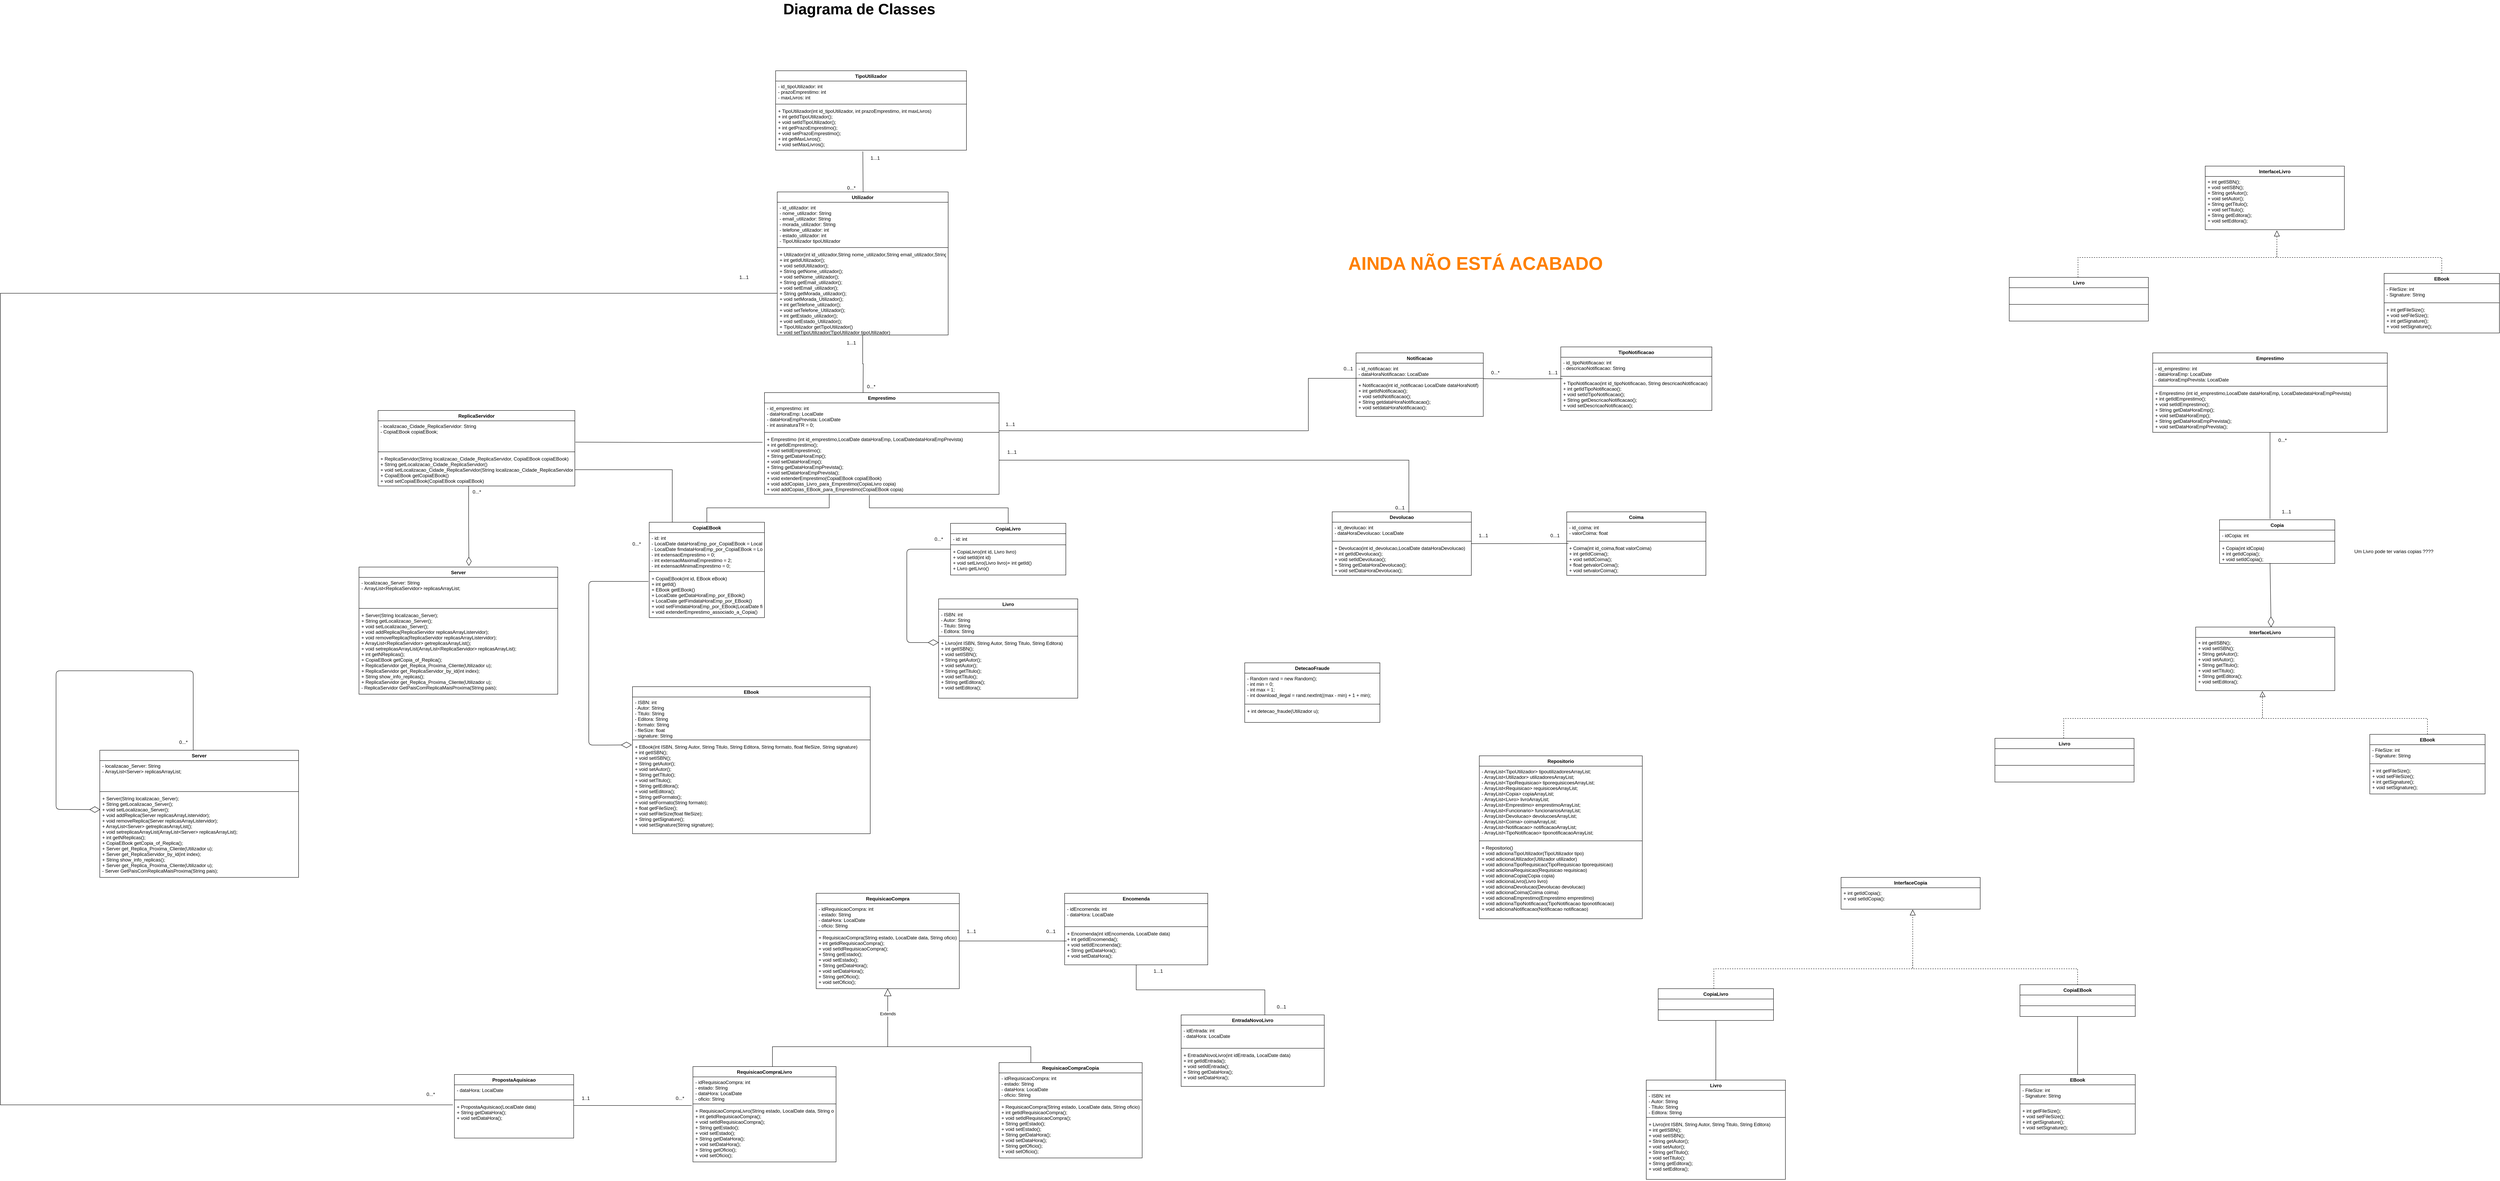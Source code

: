 <mxfile version="14.7.2" type="device" pages="11"><diagram id="7PF42eFb9jY879vHRtKI" name="Diagramas_ES1"><mxGraphModel dx="3668" dy="1963" grid="1" gridSize="10" guides="1" tooltips="1" connect="1" arrows="1" fold="1" page="1" pageScale="1" pageWidth="827" pageHeight="1169" math="0" shadow="0"><root><mxCell id="L09GObGWWRe99jRGISkZ-0"/><mxCell id="L09GObGWWRe99jRGISkZ-1" parent="L09GObGWWRe99jRGISkZ-0"/><mxCell id="37uR9RgXFZAzqmTKfBo5-0" style="edgeStyle=orthogonalEdgeStyle;rounded=0;orthogonalLoop=1;jettySize=auto;html=1;entryX=0.457;entryY=1.027;entryDx=0;entryDy=0;entryPerimeter=0;endArrow=none;endFill=0;" parent="L09GObGWWRe99jRGISkZ-1" source="37uR9RgXFZAzqmTKfBo5-3" target="37uR9RgXFZAzqmTKfBo5-10" edge="1"><mxGeometry relative="1" as="geometry"><Array as="points"><mxPoint x="1260" y="330"/><mxPoint x="1259" y="233"/></Array></mxGeometry></mxCell><mxCell id="37uR9RgXFZAzqmTKfBo5-1" style="edgeStyle=orthogonalEdgeStyle;rounded=0;orthogonalLoop=1;jettySize=auto;html=1;entryX=0.586;entryY=0;entryDx=0;entryDy=0;entryPerimeter=0;endArrow=none;endFill=0;" parent="L09GObGWWRe99jRGISkZ-1" source="37uR9RgXFZAzqmTKfBo5-3" edge="1"><mxGeometry relative="1" as="geometry"><mxPoint x="1259.94" y="840" as="targetPoint"/></mxGeometry></mxCell><mxCell id="37uR9RgXFZAzqmTKfBo5-2" style="edgeStyle=orthogonalEdgeStyle;rounded=0;orthogonalLoop=1;jettySize=auto;html=1;entryX=-0.01;entryY=0.091;entryDx=0;entryDy=0;entryPerimeter=0;endArrow=none;endFill=0;" parent="L09GObGWWRe99jRGISkZ-1" edge="1"><mxGeometry relative="1" as="geometry"><Array as="points"><mxPoint x="-910" y="590"/><mxPoint x="-910" y="2632"/></Array><mxPoint x="1044.0" y="590" as="sourcePoint"/><mxPoint x="228" y="2632.372" as="targetPoint"/></mxGeometry></mxCell><mxCell id="37uR9RgXFZAzqmTKfBo5-3" value="Utilizador" style="swimlane;fontStyle=1;align=center;verticalAlign=top;childLayout=stackLayout;horizontal=1;startSize=26;horizontalStack=0;resizeParent=1;resizeParentMax=0;resizeLast=0;collapsible=1;marginBottom=0;" parent="L09GObGWWRe99jRGISkZ-1" vertex="1"><mxGeometry x="1044" y="335" width="430" height="360" as="geometry"/></mxCell><mxCell id="37uR9RgXFZAzqmTKfBo5-4" value="- id_utilizador: int&#10;- nome_utilizador: String&#10;- email_utilizador: String&#10;- morada_utilizador: String&#10;- telefone_utilizador: int&#10;- estado_utilizador: int&#10;- TipoUtilizador tipoUtilizador" style="text;strokeColor=none;fillColor=none;align=left;verticalAlign=top;spacingLeft=4;spacingRight=4;overflow=hidden;rotatable=0;points=[[0,0.5],[1,0.5]];portConstraint=eastwest;" parent="37uR9RgXFZAzqmTKfBo5-3" vertex="1"><mxGeometry y="26" width="430" height="110" as="geometry"/></mxCell><mxCell id="37uR9RgXFZAzqmTKfBo5-5" value="" style="line;strokeWidth=1;fillColor=none;align=left;verticalAlign=middle;spacingTop=-1;spacingLeft=3;spacingRight=3;rotatable=0;labelPosition=right;points=[];portConstraint=eastwest;" parent="37uR9RgXFZAzqmTKfBo5-3" vertex="1"><mxGeometry y="136" width="430" height="8" as="geometry"/></mxCell><mxCell id="37uR9RgXFZAzqmTKfBo5-6" value="+ Utilizador(int id_utilizador,String nome_utilizador,String email_utilizador,String morada_utilizador,String telefone_utilizador, String estado_utilizador)&#10;+ int getIdUtilizador();&#10;+ void setIdUtilizador();&#10;+ String getNome_utilizador();&#10;+ void setNome_utilizador();&#10;+ String getEmail_utilizador();&#10;+ void setEmail_utilizador();&#10;+ String getMorada_utilizador();&#10;+ void setMorada_Utilizador();&#10;+ int getTelefone_utilizador();&#10;+ void setTelefone_Utilizador();&#10;+ int getEstado_utilizador();&#10;+ void setEstado_Utilizador();&#10;+ TipoUtilizador getTipoUtilizador()&#10;+ void setTipoUtilizador(TipoUtilizador tipoUtilizador)" style="text;strokeColor=none;fillColor=none;align=left;verticalAlign=top;spacingLeft=4;spacingRight=4;overflow=hidden;rotatable=0;points=[[0,0.5],[1,0.5]];portConstraint=eastwest;" parent="37uR9RgXFZAzqmTKfBo5-3" vertex="1"><mxGeometry y="144" width="430" height="216" as="geometry"/></mxCell><mxCell id="37uR9RgXFZAzqmTKfBo5-7" value="TipoUtilizador" style="swimlane;fontStyle=1;align=center;verticalAlign=top;childLayout=stackLayout;horizontal=1;startSize=26;horizontalStack=0;resizeParent=1;resizeParentMax=0;resizeLast=0;collapsible=1;marginBottom=0;" parent="L09GObGWWRe99jRGISkZ-1" vertex="1"><mxGeometry x="1040" y="30" width="480" height="200" as="geometry"/></mxCell><mxCell id="37uR9RgXFZAzqmTKfBo5-8" value="- id_tipoUtilizador: int&#10;- prazoEmprestimo: int&#10;- maxLivros: int" style="text;strokeColor=none;fillColor=none;align=left;verticalAlign=top;spacingLeft=4;spacingRight=4;overflow=hidden;rotatable=0;points=[[0,0.5],[1,0.5]];portConstraint=eastwest;" parent="37uR9RgXFZAzqmTKfBo5-7" vertex="1"><mxGeometry y="26" width="480" height="54" as="geometry"/></mxCell><mxCell id="37uR9RgXFZAzqmTKfBo5-9" value="" style="line;strokeWidth=1;fillColor=none;align=left;verticalAlign=middle;spacingTop=-1;spacingLeft=3;spacingRight=3;rotatable=0;labelPosition=right;points=[];portConstraint=eastwest;" parent="37uR9RgXFZAzqmTKfBo5-7" vertex="1"><mxGeometry y="80" width="480" height="8" as="geometry"/></mxCell><mxCell id="37uR9RgXFZAzqmTKfBo5-10" value="+ TipoUtilizador(int id_tipoUtilizador, int prazoEmprestimo, int maxLivros)&#10;+ int getIdTipoUtilizador();&#10;+ void setIdTipoUtilizador();&#10;+ int getPrazoEmprestimo();&#10;+ void setPrazoEmprestimo();&#10;+ int getMaxLivros();&#10;+ void setMaxLivros();" style="text;strokeColor=none;fillColor=none;align=left;verticalAlign=top;spacingLeft=4;spacingRight=4;overflow=hidden;rotatable=0;points=[[0,0.5],[1,0.5]];portConstraint=eastwest;" parent="37uR9RgXFZAzqmTKfBo5-7" vertex="1"><mxGeometry y="88" width="480" height="112" as="geometry"/></mxCell><mxCell id="XXs6Um5CbNzgjetukk8h-11" style="edgeStyle=orthogonalEdgeStyle;rounded=0;orthogonalLoop=1;jettySize=auto;html=1;endArrow=none;endFill=0;entryX=0.447;entryY=1.013;entryDx=0;entryDy=0;entryPerimeter=0;" parent="L09GObGWWRe99jRGISkZ-1" source="37uR9RgXFZAzqmTKfBo5-17" target="37uR9RgXFZAzqmTKfBo5-31" edge="1"><mxGeometry relative="1" as="geometry"><mxPoint x="1280" y="1090" as="targetPoint"/><Array as="points"><mxPoint x="1625" y="1130"/><mxPoint x="1276" y="1130"/></Array></mxGeometry></mxCell><mxCell id="37uR9RgXFZAzqmTKfBo5-17" value="CopiaLivro" style="swimlane;fontStyle=1;align=center;verticalAlign=top;childLayout=stackLayout;horizontal=1;startSize=26;horizontalStack=0;resizeParent=1;resizeParentMax=0;resizeLast=0;collapsible=1;marginBottom=0;" parent="L09GObGWWRe99jRGISkZ-1" vertex="1"><mxGeometry x="1480" y="1169" width="290" height="130" as="geometry"/></mxCell><mxCell id="37uR9RgXFZAzqmTKfBo5-18" value="- id: int" style="text;strokeColor=none;fillColor=none;align=left;verticalAlign=top;spacingLeft=4;spacingRight=4;overflow=hidden;rotatable=0;points=[[0,0.5],[1,0.5]];portConstraint=eastwest;" parent="37uR9RgXFZAzqmTKfBo5-17" vertex="1"><mxGeometry y="26" width="290" height="24" as="geometry"/></mxCell><mxCell id="37uR9RgXFZAzqmTKfBo5-19" value="" style="line;strokeWidth=1;fillColor=none;align=left;verticalAlign=middle;spacingTop=-1;spacingLeft=3;spacingRight=3;rotatable=0;labelPosition=right;points=[];portConstraint=eastwest;" parent="37uR9RgXFZAzqmTKfBo5-17" vertex="1"><mxGeometry y="50" width="290" height="8" as="geometry"/></mxCell><mxCell id="37uR9RgXFZAzqmTKfBo5-20" value="+ CopiaLivro(int id, Livro livro)&#10;+ void setId(int id)&#10;+ void setLivro(Livro livro)+ int getId()&#10;+ Livro getLivro()" style="text;strokeColor=none;fillColor=none;align=left;verticalAlign=top;spacingLeft=4;spacingRight=4;overflow=hidden;rotatable=0;points=[[0,0.5],[1,0.5]];portConstraint=eastwest;" parent="37uR9RgXFZAzqmTKfBo5-17" vertex="1"><mxGeometry y="58" width="290" height="72" as="geometry"/></mxCell><mxCell id="37uR9RgXFZAzqmTKfBo5-21" value="Livro" style="swimlane;fontStyle=1;align=center;verticalAlign=top;childLayout=stackLayout;horizontal=1;startSize=26;horizontalStack=0;resizeParent=1;resizeParentMax=0;resizeLast=0;collapsible=1;marginBottom=0;" parent="L09GObGWWRe99jRGISkZ-1" vertex="1"><mxGeometry x="1450" y="1359" width="350" height="250" as="geometry"/></mxCell><mxCell id="37uR9RgXFZAzqmTKfBo5-22" value="- ISBN: int&#10;- Autor: String&#10;- Titulo: String&#10;- Editora: String" style="text;strokeColor=none;fillColor=none;align=left;verticalAlign=top;spacingLeft=4;spacingRight=4;overflow=hidden;rotatable=0;points=[[0,0.5],[1,0.5]];portConstraint=eastwest;" parent="37uR9RgXFZAzqmTKfBo5-21" vertex="1"><mxGeometry y="26" width="350" height="64" as="geometry"/></mxCell><mxCell id="37uR9RgXFZAzqmTKfBo5-23" value="" style="line;strokeWidth=1;fillColor=none;align=left;verticalAlign=middle;spacingTop=-1;spacingLeft=3;spacingRight=3;rotatable=0;labelPosition=right;points=[];portConstraint=eastwest;" parent="37uR9RgXFZAzqmTKfBo5-21" vertex="1"><mxGeometry y="90" width="350" height="8" as="geometry"/></mxCell><mxCell id="37uR9RgXFZAzqmTKfBo5-24" value="+ Livro(int ISBN, String Autor, String Titulo, String Editora)&#10;+ int getISBN();&#10;+ void setISBN();&#10;+ String getAutor();&#10;+ void setAutor();&#10;+ String getTitulo();&#10;+ void setTitulo();&#10;+ String getEditora();&#10;+ void setEditora();&#10;&#10;" style="text;strokeColor=none;fillColor=none;align=left;verticalAlign=top;spacingLeft=4;spacingRight=4;overflow=hidden;rotatable=0;points=[[0,0.5],[1,0.5]];portConstraint=eastwest;" parent="37uR9RgXFZAzqmTKfBo5-21" vertex="1"><mxGeometry y="98" width="350" height="152" as="geometry"/></mxCell><mxCell id="37uR9RgXFZAzqmTKfBo5-25" value="" style="endArrow=diamondThin;endFill=0;endSize=24;html=1;exitX=0;exitY=0.5;exitDx=0;exitDy=0;" parent="L09GObGWWRe99jRGISkZ-1" source="37uR9RgXFZAzqmTKfBo5-17" edge="1"><mxGeometry width="160" relative="1" as="geometry"><mxPoint x="1290" y="1469" as="sourcePoint"/><mxPoint x="1450.0" y="1469" as="targetPoint"/><Array as="points"><mxPoint x="1370" y="1234"/><mxPoint x="1370" y="1469"/></Array></mxGeometry></mxCell><mxCell id="37uR9RgXFZAzqmTKfBo5-27" style="edgeStyle=orthogonalEdgeStyle;rounded=0;orthogonalLoop=1;jettySize=auto;html=1;entryX=0.003;entryY=1.12;entryDx=0;entryDy=0;entryPerimeter=0;endArrow=none;endFill=0;" parent="L09GObGWWRe99jRGISkZ-1" source="37uR9RgXFZAzqmTKfBo5-28" edge="1"><mxGeometry relative="1" as="geometry"><Array as="points"><mxPoint x="2380" y="936"/><mxPoint x="2380" y="804"/></Array><mxPoint x="2500.75" y="804.08" as="targetPoint"/></mxGeometry></mxCell><mxCell id="37uR9RgXFZAzqmTKfBo5-28" value="Emprestimo" style="swimlane;fontStyle=1;align=center;verticalAlign=top;childLayout=stackLayout;horizontal=1;startSize=26;horizontalStack=0;resizeParent=1;resizeParentMax=0;resizeLast=0;collapsible=1;marginBottom=0;" parent="L09GObGWWRe99jRGISkZ-1" vertex="1"><mxGeometry x="1012" y="840" width="590" height="256" as="geometry"/></mxCell><mxCell id="37uR9RgXFZAzqmTKfBo5-29" value="- id_emprestimo: int&#10;- dataHoraEmp: LocalDate&#10;- dataHoraEmpPrevista: LocalDate&#10;- int assinaturaTR = 0;" style="text;strokeColor=none;fillColor=none;align=left;verticalAlign=top;spacingLeft=4;spacingRight=4;overflow=hidden;rotatable=0;points=[[0,0.5],[1,0.5]];portConstraint=eastwest;" parent="37uR9RgXFZAzqmTKfBo5-28" vertex="1"><mxGeometry y="26" width="590" height="70" as="geometry"/></mxCell><mxCell id="37uR9RgXFZAzqmTKfBo5-30" value="" style="line;strokeWidth=1;fillColor=none;align=left;verticalAlign=middle;spacingTop=-1;spacingLeft=3;spacingRight=3;rotatable=0;labelPosition=right;points=[];portConstraint=eastwest;" parent="37uR9RgXFZAzqmTKfBo5-28" vertex="1"><mxGeometry y="96" width="590" height="8" as="geometry"/></mxCell><mxCell id="37uR9RgXFZAzqmTKfBo5-31" value="+ Emprestimo (int id_emprestimo,LocalDate dataHoraEmp, LocalDatedataHoraEmpPrevista)&#10;+ int getIdEmprestimo();&#10;+ void setIdEmprestimo();&#10;+ String getDataHoraEmp();&#10;+ void setDataHoraEmp();&#10;+ String getDataHoraEmpPrevista();&#10;+ void setDataHoraEmpPrevista();&#10;+ void extenderEmprestimo(CopiaEBook copiaEBook)&#10;+ void addCopias_Livro_para_Emprestimo(CopiaLivro copia)&#10;+ void addCopias_EBook_para_Emprestimo(CopiaEBook copia)&#10;&#10;" style="text;strokeColor=none;fillColor=none;align=left;verticalAlign=top;spacingLeft=4;spacingRight=4;overflow=hidden;rotatable=0;points=[[0,0.5],[1,0.5]];portConstraint=eastwest;" parent="37uR9RgXFZAzqmTKfBo5-28" vertex="1"><mxGeometry y="104" width="590" height="152" as="geometry"/></mxCell><mxCell id="37uR9RgXFZAzqmTKfBo5-42" style="edgeStyle=orthogonalEdgeStyle;rounded=0;orthogonalLoop=1;jettySize=auto;html=1;entryX=0.012;entryY=0.02;entryDx=0;entryDy=0;entryPerimeter=0;endArrow=none;endFill=0;" parent="L09GObGWWRe99jRGISkZ-1" source="37uR9RgXFZAzqmTKfBo5-43" target="37uR9RgXFZAzqmTKfBo5-50" edge="1"><mxGeometry relative="1" as="geometry"/></mxCell><mxCell id="37uR9RgXFZAzqmTKfBo5-43" value="Devolucao" style="swimlane;fontStyle=1;align=center;verticalAlign=top;childLayout=stackLayout;horizontal=1;startSize=26;horizontalStack=0;resizeParent=1;resizeParentMax=0;resizeLast=0;collapsible=1;marginBottom=0;" parent="L09GObGWWRe99jRGISkZ-1" vertex="1"><mxGeometry x="2440" y="1140" width="350" height="160" as="geometry"/></mxCell><mxCell id="37uR9RgXFZAzqmTKfBo5-44" value="- id_devolucao: int&#10;- dataHoraDevolucao: LocalDate&#10;" style="text;strokeColor=none;fillColor=none;align=left;verticalAlign=top;spacingLeft=4;spacingRight=4;overflow=hidden;rotatable=0;points=[[0,0.5],[1,0.5]];portConstraint=eastwest;" parent="37uR9RgXFZAzqmTKfBo5-43" vertex="1"><mxGeometry y="26" width="350" height="44" as="geometry"/></mxCell><mxCell id="37uR9RgXFZAzqmTKfBo5-45" value="" style="line;strokeWidth=1;fillColor=none;align=left;verticalAlign=middle;spacingTop=-1;spacingLeft=3;spacingRight=3;rotatable=0;labelPosition=right;points=[];portConstraint=eastwest;" parent="37uR9RgXFZAzqmTKfBo5-43" vertex="1"><mxGeometry y="70" width="350" height="8" as="geometry"/></mxCell><mxCell id="37uR9RgXFZAzqmTKfBo5-46" value="+ Devolucao(int id_devolucao,LocalDate dataHoraDevolucao)&#10;+ int getIdDevolucao();&#10;+ void setIdDevolucao();&#10;+ String getDataHoraDevolucao();&#10;+ void setDataHoraDevolucao();&#10;&#10;" style="text;strokeColor=none;fillColor=none;align=left;verticalAlign=top;spacingLeft=4;spacingRight=4;overflow=hidden;rotatable=0;points=[[0,0.5],[1,0.5]];portConstraint=eastwest;" parent="37uR9RgXFZAzqmTKfBo5-43" vertex="1"><mxGeometry y="78" width="350" height="82" as="geometry"/></mxCell><mxCell id="37uR9RgXFZAzqmTKfBo5-47" value="Coima" style="swimlane;fontStyle=1;align=center;verticalAlign=top;childLayout=stackLayout;horizontal=1;startSize=26;horizontalStack=0;resizeParent=1;resizeParentMax=0;resizeLast=0;collapsible=1;marginBottom=0;" parent="L09GObGWWRe99jRGISkZ-1" vertex="1"><mxGeometry x="3030" y="1140" width="350" height="160" as="geometry"/></mxCell><mxCell id="37uR9RgXFZAzqmTKfBo5-48" value="- id_coima: int&#10;- valorCoima: float&#10;" style="text;strokeColor=none;fillColor=none;align=left;verticalAlign=top;spacingLeft=4;spacingRight=4;overflow=hidden;rotatable=0;points=[[0,0.5],[1,0.5]];portConstraint=eastwest;" parent="37uR9RgXFZAzqmTKfBo5-47" vertex="1"><mxGeometry y="26" width="350" height="44" as="geometry"/></mxCell><mxCell id="37uR9RgXFZAzqmTKfBo5-49" value="" style="line;strokeWidth=1;fillColor=none;align=left;verticalAlign=middle;spacingTop=-1;spacingLeft=3;spacingRight=3;rotatable=0;labelPosition=right;points=[];portConstraint=eastwest;" parent="37uR9RgXFZAzqmTKfBo5-47" vertex="1"><mxGeometry y="70" width="350" height="8" as="geometry"/></mxCell><mxCell id="37uR9RgXFZAzqmTKfBo5-50" value="+ Coima(int id_coima,float valorCoima)&#10;+ int getIdCoima();&#10;+ void setIdCoima();&#10;+ float getvalorCoima();&#10;+ void setvalorCoima();&#10;&#10;" style="text;strokeColor=none;fillColor=none;align=left;verticalAlign=top;spacingLeft=4;spacingRight=4;overflow=hidden;rotatable=0;points=[[0,0.5],[1,0.5]];portConstraint=eastwest;" parent="37uR9RgXFZAzqmTKfBo5-47" vertex="1"><mxGeometry y="78" width="350" height="82" as="geometry"/></mxCell><mxCell id="37uR9RgXFZAzqmTKfBo5-51" value="TipoNotificacao" style="swimlane;fontStyle=1;align=center;verticalAlign=top;childLayout=stackLayout;horizontal=1;startSize=26;horizontalStack=0;resizeParent=1;resizeParentMax=0;resizeLast=0;collapsible=1;marginBottom=0;" parent="L09GObGWWRe99jRGISkZ-1" vertex="1"><mxGeometry x="3015" y="725" width="380" height="160" as="geometry"/></mxCell><mxCell id="37uR9RgXFZAzqmTKfBo5-52" value="- id_tipoNotificacao: int&#10;- descricaoNotificacao: String&#10;" style="text;strokeColor=none;fillColor=none;align=left;verticalAlign=top;spacingLeft=4;spacingRight=4;overflow=hidden;rotatable=0;points=[[0,0.5],[1,0.5]];portConstraint=eastwest;" parent="37uR9RgXFZAzqmTKfBo5-51" vertex="1"><mxGeometry y="26" width="380" height="44" as="geometry"/></mxCell><mxCell id="37uR9RgXFZAzqmTKfBo5-53" value="" style="line;strokeWidth=1;fillColor=none;align=left;verticalAlign=middle;spacingTop=-1;spacingLeft=3;spacingRight=3;rotatable=0;labelPosition=right;points=[];portConstraint=eastwest;" parent="37uR9RgXFZAzqmTKfBo5-51" vertex="1"><mxGeometry y="70" width="380" height="8" as="geometry"/></mxCell><mxCell id="37uR9RgXFZAzqmTKfBo5-54" value="+ TipoNotificacao(int id_tipoNotificacao, String descricaoNotificacao)&#10;+ int getIdTipoNotificacao();&#10;+ void setIdTipoNotificacao();&#10;+ String getDescricaoNotificacao();&#10;+ void setDescricaoNotificacao();&#10;" style="text;strokeColor=none;fillColor=none;align=left;verticalAlign=top;spacingLeft=4;spacingRight=4;overflow=hidden;rotatable=0;points=[[0,0.5],[1,0.5]];portConstraint=eastwest;" parent="37uR9RgXFZAzqmTKfBo5-51" vertex="1"><mxGeometry y="78" width="380" height="82" as="geometry"/></mxCell><mxCell id="37uR9RgXFZAzqmTKfBo5-55" style="edgeStyle=orthogonalEdgeStyle;rounded=0;orthogonalLoop=1;jettySize=auto;html=1;entryX=0.011;entryY=0.024;entryDx=0;entryDy=0;entryPerimeter=0;endArrow=none;endFill=0;" parent="L09GObGWWRe99jRGISkZ-1" target="37uR9RgXFZAzqmTKfBo5-54" edge="1"><mxGeometry relative="1" as="geometry"><mxPoint x="2820" y="805" as="sourcePoint"/></mxGeometry></mxCell><mxCell id="37uR9RgXFZAzqmTKfBo5-60" value="0...*" style="text;html=1;align=center;verticalAlign=middle;resizable=0;points=[];autosize=1;strokeColor=none;" parent="L09GObGWWRe99jRGISkZ-1" vertex="1"><mxGeometry x="1210" y="315" width="40" height="20" as="geometry"/></mxCell><mxCell id="37uR9RgXFZAzqmTKfBo5-61" value="1...1" style="text;html=1;align=center;verticalAlign=middle;resizable=0;points=[];autosize=1;strokeColor=none;" parent="L09GObGWWRe99jRGISkZ-1" vertex="1"><mxGeometry x="1270" y="240" width="40" height="20" as="geometry"/></mxCell><mxCell id="37uR9RgXFZAzqmTKfBo5-62" value="1...1" style="text;html=1;align=center;verticalAlign=middle;resizable=0;points=[];autosize=1;strokeColor=none;" parent="L09GObGWWRe99jRGISkZ-1" vertex="1"><mxGeometry x="1210" y="705" width="40" height="20" as="geometry"/></mxCell><mxCell id="37uR9RgXFZAzqmTKfBo5-63" value="0...*" style="text;html=1;align=center;verticalAlign=middle;resizable=0;points=[];autosize=1;strokeColor=none;" parent="L09GObGWWRe99jRGISkZ-1" vertex="1"><mxGeometry x="1260" y="815" width="40" height="20" as="geometry"/></mxCell><mxCell id="37uR9RgXFZAzqmTKfBo5-66" value="0...*" style="text;html=1;align=center;verticalAlign=middle;resizable=0;points=[];autosize=1;strokeColor=none;" parent="L09GObGWWRe99jRGISkZ-1" vertex="1"><mxGeometry x="1430" y="1199" width="40" height="20" as="geometry"/></mxCell><mxCell id="37uR9RgXFZAzqmTKfBo5-74" value="1...1" style="text;html=1;align=center;verticalAlign=middle;resizable=0;points=[];autosize=1;strokeColor=none;" parent="L09GObGWWRe99jRGISkZ-1" vertex="1"><mxGeometry x="1610" y="910" width="40" height="20" as="geometry"/></mxCell><mxCell id="37uR9RgXFZAzqmTKfBo5-75" value="0...1" style="text;html=1;align=center;verticalAlign=middle;resizable=0;points=[];autosize=1;strokeColor=none;" parent="L09GObGWWRe99jRGISkZ-1" vertex="1"><mxGeometry x="2460" y="770" width="40" height="20" as="geometry"/></mxCell><mxCell id="37uR9RgXFZAzqmTKfBo5-78" value="1...1" style="text;html=1;align=center;verticalAlign=middle;resizable=0;points=[];autosize=1;strokeColor=none;" parent="L09GObGWWRe99jRGISkZ-1" vertex="1"><mxGeometry x="2800" y="1190" width="40" height="20" as="geometry"/></mxCell><mxCell id="37uR9RgXFZAzqmTKfBo5-79" value="0...1" style="text;html=1;align=center;verticalAlign=middle;resizable=0;points=[];autosize=1;strokeColor=none;" parent="L09GObGWWRe99jRGISkZ-1" vertex="1"><mxGeometry x="2980" y="1190" width="40" height="20" as="geometry"/></mxCell><mxCell id="37uR9RgXFZAzqmTKfBo5-80" value="0...*" style="text;html=1;align=center;verticalAlign=middle;resizable=0;points=[];autosize=1;strokeColor=none;" parent="L09GObGWWRe99jRGISkZ-1" vertex="1"><mxGeometry x="2830" y="780" width="40" height="20" as="geometry"/></mxCell><mxCell id="37uR9RgXFZAzqmTKfBo5-81" value="1...1" style="text;html=1;align=center;verticalAlign=middle;resizable=0;points=[];autosize=1;strokeColor=none;" parent="L09GObGWWRe99jRGISkZ-1" vertex="1"><mxGeometry x="2975" y="780" width="40" height="20" as="geometry"/></mxCell><mxCell id="37uR9RgXFZAzqmTKfBo5-82" value="&lt;font size=&quot;1&quot;&gt;&lt;b style=&quot;font-size: 38px&quot;&gt;Diagrama de Classes&lt;/b&gt;&lt;/font&gt;" style="text;html=1;align=center;verticalAlign=middle;resizable=0;points=[];autosize=1;strokeColor=none;" parent="L09GObGWWRe99jRGISkZ-1" vertex="1"><mxGeometry x="1050" y="-140" width="400" height="30" as="geometry"/></mxCell><mxCell id="37uR9RgXFZAzqmTKfBo5-83" style="edgeStyle=orthogonalEdgeStyle;rounded=0;orthogonalLoop=1;jettySize=auto;html=1;entryX=0.551;entryY=0.013;entryDx=0;entryDy=0;entryPerimeter=0;endArrow=none;endFill=0;" parent="L09GObGWWRe99jRGISkZ-1" source="37uR9RgXFZAzqmTKfBo5-31" target="37uR9RgXFZAzqmTKfBo5-43" edge="1"><mxGeometry relative="1" as="geometry"><mxPoint x="2250.0" y="1010" as="sourcePoint"/><Array as="points"><mxPoint x="2633" y="1010"/></Array></mxGeometry></mxCell><mxCell id="37uR9RgXFZAzqmTKfBo5-84" value="0...1" style="text;html=1;align=center;verticalAlign=middle;resizable=0;points=[];autosize=1;strokeColor=none;" parent="L09GObGWWRe99jRGISkZ-1" vertex="1"><mxGeometry x="2590" y="1120" width="40" height="20" as="geometry"/></mxCell><mxCell id="37uR9RgXFZAzqmTKfBo5-85" value="1...1" style="text;html=1;align=center;verticalAlign=middle;resizable=0;points=[];autosize=1;strokeColor=none;" parent="L09GObGWWRe99jRGISkZ-1" vertex="1"><mxGeometry x="1614" y="980" width="40" height="20" as="geometry"/></mxCell><mxCell id="37uR9RgXFZAzqmTKfBo5-88" value="Repositorio" style="swimlane;fontStyle=1;align=center;verticalAlign=top;childLayout=stackLayout;horizontal=1;startSize=26;horizontalStack=0;resizeParent=1;resizeParentMax=0;resizeLast=0;collapsible=1;marginBottom=0;" parent="L09GObGWWRe99jRGISkZ-1" vertex="1"><mxGeometry x="2810" y="1754" width="410" height="410" as="geometry"/></mxCell><mxCell id="37uR9RgXFZAzqmTKfBo5-89" value="- ArrayList&lt;TipoUtilizador&gt; tipoutilizadoresArrayList;&#10;- ArrayList&lt;Utilizador&gt; utilizadoresArrayList;&#10;- ArrayList&lt;TipoRequisicao&gt; tiporequisicoesArrayList;&#10;- ArrayList&lt;Requisicao&gt; requisicoesArrayList;&#10;- ArrayList&lt;Copia&gt; copiaArrayList;&#10;- ArrayList&lt;Livro&gt; livroArrayList;&#10;- ArrayList&lt;Emprestimo&gt; emprestimoArrayList;&#10;- ArrayList&lt;Funcionario&gt; funcionariosArrayList;&#10;- ArrayList&lt;Devolucao&gt; devolucoesArrayList;&#10;- ArrayList&lt;Coima&gt; coimaArrayList;&#10;- ArrayList&lt;Notificacao&gt; notificacaoArrayList;&#10;- ArrayList&lt;TipoNotificacao&gt; tiponotificacaoArrayList;" style="text;strokeColor=none;fillColor=none;align=left;verticalAlign=top;spacingLeft=4;spacingRight=4;overflow=hidden;rotatable=0;points=[[0,0.5],[1,0.5]];portConstraint=eastwest;" parent="37uR9RgXFZAzqmTKfBo5-88" vertex="1"><mxGeometry y="26" width="410" height="184" as="geometry"/></mxCell><mxCell id="37uR9RgXFZAzqmTKfBo5-90" value="" style="line;strokeWidth=1;fillColor=none;align=left;verticalAlign=middle;spacingTop=-1;spacingLeft=3;spacingRight=3;rotatable=0;labelPosition=right;points=[];portConstraint=eastwest;" parent="37uR9RgXFZAzqmTKfBo5-88" vertex="1"><mxGeometry y="210" width="410" height="8" as="geometry"/></mxCell><mxCell id="37uR9RgXFZAzqmTKfBo5-91" value="+ Repositorio()&#10;+ void adicionaTipoUtilizador(TipoUtilizador tipo) &#10;+ void adicionaUtilizador(Utilizador utilizador)&#10;+ void adicionaTipoRequisicao(TipoRequisicao tiporequisicao)&#10;+ void adicionaRequisicao(Requisicao requisicao) &#10;+ void&#9;adicionaCopia(Copia copia) &#10;+ void adicionaLivro(Livro livro) &#10;+ void&#9;adicionaDevolucao(Devolucao devolucao) &#10;+ void adicionaCoima(Coima coima) &#10;+ void&#9;adicionaEmprestimo(Emprestimo emprestimo)  &#10;+ void adicionaTipoNotificacao(TipoNotificacao tiponotificacao) &#10;+ void&#9;adicionaNotificacao(Notificacao notificacao) &#10; &#10;&#10;&#10;" style="text;strokeColor=none;fillColor=none;align=left;verticalAlign=top;spacingLeft=4;spacingRight=4;overflow=hidden;rotatable=0;points=[[0,0.5],[1,0.5]];portConstraint=eastwest;" parent="37uR9RgXFZAzqmTKfBo5-88" vertex="1"><mxGeometry y="218" width="410" height="192" as="geometry"/></mxCell><mxCell id="37uR9RgXFZAzqmTKfBo5-92" style="edgeStyle=orthogonalEdgeStyle;rounded=0;orthogonalLoop=1;jettySize=auto;html=1;entryX=0.014;entryY=0.348;entryDx=0;entryDy=0;entryPerimeter=0;endArrow=none;endFill=0;" parent="L09GObGWWRe99jRGISkZ-1" source="37uR9RgXFZAzqmTKfBo5-93" target="37uR9RgXFZAzqmTKfBo5-117" edge="1"><mxGeometry relative="1" as="geometry"/></mxCell><mxCell id="37uR9RgXFZAzqmTKfBo5-93" value="RequisicaoCompra" style="swimlane;fontStyle=1;align=center;verticalAlign=top;childLayout=stackLayout;horizontal=1;startSize=26;horizontalStack=0;resizeParent=1;resizeParentMax=0;resizeLast=0;collapsible=1;marginBottom=0;" parent="L09GObGWWRe99jRGISkZ-1" vertex="1"><mxGeometry x="1142" y="2100" width="360" height="240" as="geometry"/></mxCell><mxCell id="37uR9RgXFZAzqmTKfBo5-94" value="- idRequisicaoCompra: int&#10;- estado: String&#10;- dataHora: LocalDate&#10;- oficio: String" style="text;strokeColor=none;fillColor=none;align=left;verticalAlign=top;spacingLeft=4;spacingRight=4;overflow=hidden;rotatable=0;points=[[0,0.5],[1,0.5]];portConstraint=eastwest;" parent="37uR9RgXFZAzqmTKfBo5-93" vertex="1"><mxGeometry y="26" width="360" height="64" as="geometry"/></mxCell><mxCell id="37uR9RgXFZAzqmTKfBo5-95" value="" style="line;strokeWidth=1;fillColor=none;align=left;verticalAlign=middle;spacingTop=-1;spacingLeft=3;spacingRight=3;rotatable=0;labelPosition=right;points=[];portConstraint=eastwest;" parent="37uR9RgXFZAzqmTKfBo5-93" vertex="1"><mxGeometry y="90" width="360" height="8" as="geometry"/></mxCell><mxCell id="37uR9RgXFZAzqmTKfBo5-96" value="+ RequisicaoCompra(String estado, LocalDate data, String oficio)&#10;+ int getidRequisicaoCompra();&#10;+ void setIdRequisicaoCompra();&#10;+ String getEstado();&#10;+ void setEstado();&#10;+ String getDataHora();&#10;+ void setDataHora();&#10;+ String getOficio();&#10;+ void setOficio();&#10;" style="text;strokeColor=none;fillColor=none;align=left;verticalAlign=top;spacingLeft=4;spacingRight=4;overflow=hidden;rotatable=0;points=[[0,0.5],[1,0.5]];portConstraint=eastwest;" parent="37uR9RgXFZAzqmTKfBo5-93" vertex="1"><mxGeometry y="98" width="360" height="142" as="geometry"/></mxCell><mxCell id="37uR9RgXFZAzqmTKfBo5-97" style="edgeStyle=orthogonalEdgeStyle;rounded=0;orthogonalLoop=1;jettySize=auto;html=1;endArrow=none;endFill=0;" parent="L09GObGWWRe99jRGISkZ-1" source="37uR9RgXFZAzqmTKfBo5-98" edge="1"><mxGeometry relative="1" as="geometry"><mxPoint x="1322" y="2486" as="targetPoint"/><Array as="points"><mxPoint x="1032" y="2486"/></Array></mxGeometry></mxCell><mxCell id="37uR9RgXFZAzqmTKfBo5-98" value="RequisicaoCompraLivro" style="swimlane;fontStyle=1;align=center;verticalAlign=top;childLayout=stackLayout;horizontal=1;startSize=26;horizontalStack=0;resizeParent=1;resizeParentMax=0;resizeLast=0;collapsible=1;marginBottom=0;" parent="L09GObGWWRe99jRGISkZ-1" vertex="1"><mxGeometry x="832" y="2536" width="360" height="240" as="geometry"/></mxCell><mxCell id="37uR9RgXFZAzqmTKfBo5-99" value="- idRequisicaoCompra: int&#10;- estado: String&#10;- dataHora: LocalDate&#10;- oficio: String" style="text;strokeColor=none;fillColor=none;align=left;verticalAlign=top;spacingLeft=4;spacingRight=4;overflow=hidden;rotatable=0;points=[[0,0.5],[1,0.5]];portConstraint=eastwest;" parent="37uR9RgXFZAzqmTKfBo5-98" vertex="1"><mxGeometry y="26" width="360" height="64" as="geometry"/></mxCell><mxCell id="37uR9RgXFZAzqmTKfBo5-100" value="" style="line;strokeWidth=1;fillColor=none;align=left;verticalAlign=middle;spacingTop=-1;spacingLeft=3;spacingRight=3;rotatable=0;labelPosition=right;points=[];portConstraint=eastwest;" parent="37uR9RgXFZAzqmTKfBo5-98" vertex="1"><mxGeometry y="90" width="360" height="8" as="geometry"/></mxCell><mxCell id="37uR9RgXFZAzqmTKfBo5-101" value="+ RequisicaoCompraLivro(String estado, LocalDate data, String oficio)&#10;+ int getidRequisicaoCompra();&#10;+ void setIdRequisicaoCompra();&#10;+ String getEstado();&#10;+ void setEstado();&#10;+ String getDataHora();&#10;+ void setDataHora();&#10;+ String getOficio();&#10;+ void setOficio();&#10;" style="text;strokeColor=none;fillColor=none;align=left;verticalAlign=top;spacingLeft=4;spacingRight=4;overflow=hidden;rotatable=0;points=[[0,0.5],[1,0.5]];portConstraint=eastwest;" parent="37uR9RgXFZAzqmTKfBo5-98" vertex="1"><mxGeometry y="98" width="360" height="142" as="geometry"/></mxCell><mxCell id="37uR9RgXFZAzqmTKfBo5-102" style="edgeStyle=orthogonalEdgeStyle;rounded=0;orthogonalLoop=1;jettySize=auto;html=1;endArrow=none;endFill=0;" parent="L09GObGWWRe99jRGISkZ-1" source="37uR9RgXFZAzqmTKfBo5-103" edge="1"><mxGeometry relative="1" as="geometry"><mxPoint x="1322" y="2426" as="targetPoint"/><Array as="points"><mxPoint x="1682" y="2486"/><mxPoint x="1322" y="2486"/></Array></mxGeometry></mxCell><mxCell id="37uR9RgXFZAzqmTKfBo5-103" value="RequisicaoCompraCopia" style="swimlane;fontStyle=1;align=center;verticalAlign=top;childLayout=stackLayout;horizontal=1;startSize=26;horizontalStack=0;resizeParent=1;resizeParentMax=0;resizeLast=0;collapsible=1;marginBottom=0;" parent="L09GObGWWRe99jRGISkZ-1" vertex="1"><mxGeometry x="1602" y="2526" width="360" height="240" as="geometry"/></mxCell><mxCell id="37uR9RgXFZAzqmTKfBo5-104" value="- idRequisicaoCompra: int&#10;- estado: String&#10;- dataHora: LocalDate&#10;- oficio: String" style="text;strokeColor=none;fillColor=none;align=left;verticalAlign=top;spacingLeft=4;spacingRight=4;overflow=hidden;rotatable=0;points=[[0,0.5],[1,0.5]];portConstraint=eastwest;" parent="37uR9RgXFZAzqmTKfBo5-103" vertex="1"><mxGeometry y="26" width="360" height="64" as="geometry"/></mxCell><mxCell id="37uR9RgXFZAzqmTKfBo5-105" value="" style="line;strokeWidth=1;fillColor=none;align=left;verticalAlign=middle;spacingTop=-1;spacingLeft=3;spacingRight=3;rotatable=0;labelPosition=right;points=[];portConstraint=eastwest;" parent="37uR9RgXFZAzqmTKfBo5-103" vertex="1"><mxGeometry y="90" width="360" height="8" as="geometry"/></mxCell><mxCell id="37uR9RgXFZAzqmTKfBo5-106" value="+ RequisicaoCompra(String estado, LocalDate data, String oficio)&#10;+ int getidRequisicaoCompra();&#10;+ void setIdRequisicaoCompra();&#10;+ String getEstado();&#10;+ void setEstado();&#10;+ String getDataHora();&#10;+ void setDataHora();&#10;+ String getOficio();&#10;+ void setOficio();&#10;" style="text;strokeColor=none;fillColor=none;align=left;verticalAlign=top;spacingLeft=4;spacingRight=4;overflow=hidden;rotatable=0;points=[[0,0.5],[1,0.5]];portConstraint=eastwest;" parent="37uR9RgXFZAzqmTKfBo5-103" vertex="1"><mxGeometry y="98" width="360" height="142" as="geometry"/></mxCell><mxCell id="37uR9RgXFZAzqmTKfBo5-107" value="Extends" style="endArrow=block;endSize=16;endFill=0;html=1;" parent="L09GObGWWRe99jRGISkZ-1" target="37uR9RgXFZAzqmTKfBo5-96" edge="1"><mxGeometry width="160" relative="1" as="geometry"><mxPoint x="1322" y="2466" as="sourcePoint"/><mxPoint x="1342" y="2496" as="targetPoint"/></mxGeometry></mxCell><mxCell id="37uR9RgXFZAzqmTKfBo5-108" style="edgeStyle=orthogonalEdgeStyle;rounded=0;orthogonalLoop=1;jettySize=auto;html=1;entryX=-0.008;entryY=0;entryDx=0;entryDy=0;entryPerimeter=0;endArrow=none;endFill=0;" parent="L09GObGWWRe99jRGISkZ-1" source="37uR9RgXFZAzqmTKfBo5-109" target="37uR9RgXFZAzqmTKfBo5-101" edge="1"><mxGeometry relative="1" as="geometry"><Array as="points"><mxPoint x="702" y="2634"/></Array></mxGeometry></mxCell><mxCell id="37uR9RgXFZAzqmTKfBo5-109" value="PropostaAquisicao" style="swimlane;fontStyle=1;align=center;verticalAlign=top;childLayout=stackLayout;horizontal=1;startSize=26;horizontalStack=0;resizeParent=1;resizeParentMax=0;resizeLast=0;collapsible=1;marginBottom=0;" parent="L09GObGWWRe99jRGISkZ-1" vertex="1"><mxGeometry x="232" y="2556" width="300" height="160" as="geometry"/></mxCell><mxCell id="37uR9RgXFZAzqmTKfBo5-110" value="- dataHora: LocalDate" style="text;strokeColor=none;fillColor=none;align=left;verticalAlign=top;spacingLeft=4;spacingRight=4;overflow=hidden;rotatable=0;points=[[0,0.5],[1,0.5]];portConstraint=eastwest;" parent="37uR9RgXFZAzqmTKfBo5-109" vertex="1"><mxGeometry y="26" width="300" height="34" as="geometry"/></mxCell><mxCell id="37uR9RgXFZAzqmTKfBo5-111" value="" style="line;strokeWidth=1;fillColor=none;align=left;verticalAlign=middle;spacingTop=-1;spacingLeft=3;spacingRight=3;rotatable=0;labelPosition=right;points=[];portConstraint=eastwest;" parent="37uR9RgXFZAzqmTKfBo5-109" vertex="1"><mxGeometry y="60" width="300" height="8" as="geometry"/></mxCell><mxCell id="37uR9RgXFZAzqmTKfBo5-112" value="+ PropostaAquisicao(LocalDate data)&#10;+ String getDataHora();&#10;+ void setDataHora();&#10;&#10;" style="text;strokeColor=none;fillColor=none;align=left;verticalAlign=top;spacingLeft=4;spacingRight=4;overflow=hidden;rotatable=0;points=[[0,0.5],[1,0.5]];portConstraint=eastwest;" parent="37uR9RgXFZAzqmTKfBo5-109" vertex="1"><mxGeometry y="68" width="300" height="92" as="geometry"/></mxCell><mxCell id="37uR9RgXFZAzqmTKfBo5-113" style="edgeStyle=orthogonalEdgeStyle;rounded=0;orthogonalLoop=1;jettySize=auto;html=1;entryX=0.585;entryY=-0.002;entryDx=0;entryDy=0;entryPerimeter=0;endArrow=none;endFill=0;" parent="L09GObGWWRe99jRGISkZ-1" source="37uR9RgXFZAzqmTKfBo5-114" target="37uR9RgXFZAzqmTKfBo5-118" edge="1"><mxGeometry relative="1" as="geometry"/></mxCell><mxCell id="37uR9RgXFZAzqmTKfBo5-114" value="Encomenda" style="swimlane;fontStyle=1;align=center;verticalAlign=top;childLayout=stackLayout;horizontal=1;startSize=26;horizontalStack=0;resizeParent=1;resizeParentMax=0;resizeLast=0;collapsible=1;marginBottom=0;" parent="L09GObGWWRe99jRGISkZ-1" vertex="1"><mxGeometry x="1767" y="2100" width="360" height="180" as="geometry"/></mxCell><mxCell id="37uR9RgXFZAzqmTKfBo5-115" value="- idEncomenda: int&#10;- dataHora: LocalDate" style="text;strokeColor=none;fillColor=none;align=left;verticalAlign=top;spacingLeft=4;spacingRight=4;overflow=hidden;rotatable=0;points=[[0,0.5],[1,0.5]];portConstraint=eastwest;" parent="37uR9RgXFZAzqmTKfBo5-114" vertex="1"><mxGeometry y="26" width="360" height="54" as="geometry"/></mxCell><mxCell id="37uR9RgXFZAzqmTKfBo5-116" value="" style="line;strokeWidth=1;fillColor=none;align=left;verticalAlign=middle;spacingTop=-1;spacingLeft=3;spacingRight=3;rotatable=0;labelPosition=right;points=[];portConstraint=eastwest;" parent="37uR9RgXFZAzqmTKfBo5-114" vertex="1"><mxGeometry y="80" width="360" height="8" as="geometry"/></mxCell><mxCell id="37uR9RgXFZAzqmTKfBo5-117" value="+ Encomenda(int idEncomenda, LocalDate data)&#10;+ int getIdEncomenda();&#10;+ void setIdEncomenda();&#10;+ String getDataHora();&#10;+ void setDataHora();&#10;&#10;" style="text;strokeColor=none;fillColor=none;align=left;verticalAlign=top;spacingLeft=4;spacingRight=4;overflow=hidden;rotatable=0;points=[[0,0.5],[1,0.5]];portConstraint=eastwest;" parent="37uR9RgXFZAzqmTKfBo5-114" vertex="1"><mxGeometry y="88" width="360" height="92" as="geometry"/></mxCell><mxCell id="37uR9RgXFZAzqmTKfBo5-118" value="EntradaNovoLivro" style="swimlane;fontStyle=1;align=center;verticalAlign=top;childLayout=stackLayout;horizontal=1;startSize=26;horizontalStack=0;resizeParent=1;resizeParentMax=0;resizeLast=0;collapsible=1;marginBottom=0;" parent="L09GObGWWRe99jRGISkZ-1" vertex="1"><mxGeometry x="2060" y="2406" width="360" height="180" as="geometry"/></mxCell><mxCell id="37uR9RgXFZAzqmTKfBo5-119" value="- idEntrada: int&#10;- dataHora: LocalDate" style="text;strokeColor=none;fillColor=none;align=left;verticalAlign=top;spacingLeft=4;spacingRight=4;overflow=hidden;rotatable=0;points=[[0,0.5],[1,0.5]];portConstraint=eastwest;" parent="37uR9RgXFZAzqmTKfBo5-118" vertex="1"><mxGeometry y="26" width="360" height="54" as="geometry"/></mxCell><mxCell id="37uR9RgXFZAzqmTKfBo5-120" value="" style="line;strokeWidth=1;fillColor=none;align=left;verticalAlign=middle;spacingTop=-1;spacingLeft=3;spacingRight=3;rotatable=0;labelPosition=right;points=[];portConstraint=eastwest;" parent="37uR9RgXFZAzqmTKfBo5-118" vertex="1"><mxGeometry y="80" width="360" height="8" as="geometry"/></mxCell><mxCell id="37uR9RgXFZAzqmTKfBo5-121" value="+ EntradaNovoLivro(int idEntrada, LocalDate data)&#10;+ int getIdEntrada();&#10;+ void setIdEntrada();&#10;+ String getDataHora();&#10;+ void setDataHora();&#10;&#10;" style="text;strokeColor=none;fillColor=none;align=left;verticalAlign=top;spacingLeft=4;spacingRight=4;overflow=hidden;rotatable=0;points=[[0,0.5],[1,0.5]];portConstraint=eastwest;" parent="37uR9RgXFZAzqmTKfBo5-118" vertex="1"><mxGeometry y="88" width="360" height="92" as="geometry"/></mxCell><mxCell id="37uR9RgXFZAzqmTKfBo5-122" value="0...1" style="text;html=1;align=center;verticalAlign=middle;resizable=0;points=[];autosize=1;strokeColor=none;" parent="L09GObGWWRe99jRGISkZ-1" vertex="1"><mxGeometry x="2292" y="2376" width="40" height="20" as="geometry"/></mxCell><mxCell id="37uR9RgXFZAzqmTKfBo5-123" value="1...1" style="text;html=1;align=center;verticalAlign=middle;resizable=0;points=[];autosize=1;strokeColor=none;" parent="L09GObGWWRe99jRGISkZ-1" vertex="1"><mxGeometry x="1982" y="2286" width="40" height="20" as="geometry"/></mxCell><mxCell id="37uR9RgXFZAzqmTKfBo5-124" value="1...1" style="text;html=1;align=center;verticalAlign=middle;resizable=0;points=[];autosize=1;strokeColor=none;" parent="L09GObGWWRe99jRGISkZ-1" vertex="1"><mxGeometry x="1512" y="2186" width="40" height="20" as="geometry"/></mxCell><mxCell id="37uR9RgXFZAzqmTKfBo5-125" value="0...1" style="text;html=1;align=center;verticalAlign=middle;resizable=0;points=[];autosize=1;strokeColor=none;" parent="L09GObGWWRe99jRGISkZ-1" vertex="1"><mxGeometry x="1712" y="2186" width="40" height="20" as="geometry"/></mxCell><mxCell id="37uR9RgXFZAzqmTKfBo5-126" value="1...1" style="text;html=1;align=center;verticalAlign=middle;resizable=0;points=[];autosize=1;strokeColor=none;" parent="L09GObGWWRe99jRGISkZ-1" vertex="1"><mxGeometry x="940" y="540" width="40" height="20" as="geometry"/></mxCell><mxCell id="37uR9RgXFZAzqmTKfBo5-127" value="0...*" style="text;html=1;align=center;verticalAlign=middle;resizable=0;points=[];autosize=1;strokeColor=none;" parent="L09GObGWWRe99jRGISkZ-1" vertex="1"><mxGeometry x="152" y="2596" width="40" height="20" as="geometry"/></mxCell><mxCell id="37uR9RgXFZAzqmTKfBo5-128" value="1..1" style="text;html=1;align=center;verticalAlign=middle;resizable=0;points=[];autosize=1;strokeColor=none;" parent="L09GObGWWRe99jRGISkZ-1" vertex="1"><mxGeometry x="542" y="2606" width="40" height="20" as="geometry"/></mxCell><mxCell id="37uR9RgXFZAzqmTKfBo5-129" value="0...*" style="text;html=1;align=center;verticalAlign=middle;resizable=0;points=[];autosize=1;strokeColor=none;" parent="L09GObGWWRe99jRGISkZ-1" vertex="1"><mxGeometry x="779" y="2606" width="40" height="20" as="geometry"/></mxCell><mxCell id="37uR9RgXFZAzqmTKfBo5-141" value="&lt;font size=&quot;1&quot; color=&quot;#ff8000&quot;&gt;&lt;b style=&quot;font-size: 46px&quot;&gt;AINDA NÃO ESTÁ ACABADO&lt;/b&gt;&lt;/font&gt;" style="text;html=1;align=center;verticalAlign=middle;resizable=0;points=[];autosize=1;strokeColor=none;" parent="L09GObGWWRe99jRGISkZ-1" vertex="1"><mxGeometry x="2470" y="500" width="660" height="30" as="geometry"/></mxCell><mxCell id="hWMfIr_RoXZY7f0mzRQQ-0" value="Notificacao" style="swimlane;fontStyle=1;align=center;verticalAlign=top;childLayout=stackLayout;horizontal=1;startSize=26;horizontalStack=0;resizeParent=1;resizeParentMax=0;resizeLast=0;collapsible=1;marginBottom=0;" parent="L09GObGWWRe99jRGISkZ-1" vertex="1"><mxGeometry x="2500" y="740" width="320" height="160" as="geometry"/></mxCell><mxCell id="hWMfIr_RoXZY7f0mzRQQ-1" value="- id_notificacao: int&#10;- dataHoraNotificacao: LocalDate" style="text;strokeColor=none;fillColor=none;align=left;verticalAlign=top;spacingLeft=4;spacingRight=4;overflow=hidden;rotatable=0;points=[[0,0.5],[1,0.5]];portConstraint=eastwest;" parent="hWMfIr_RoXZY7f0mzRQQ-0" vertex="1"><mxGeometry y="26" width="320" height="34" as="geometry"/></mxCell><mxCell id="hWMfIr_RoXZY7f0mzRQQ-2" value="" style="line;strokeWidth=1;fillColor=none;align=left;verticalAlign=middle;spacingTop=-1;spacingLeft=3;spacingRight=3;rotatable=0;labelPosition=right;points=[];portConstraint=eastwest;" parent="hWMfIr_RoXZY7f0mzRQQ-0" vertex="1"><mxGeometry y="60" width="320" height="8" as="geometry"/></mxCell><mxCell id="hWMfIr_RoXZY7f0mzRQQ-3" value="+ Notificacao(int id_notificacao LocalDate dataHoraNotif)&#10;+ int getIdNotificacao();&#10;+ void setIdNotificacao();&#10;+ String getdataHoraNotificacao();&#10;+ void setdataHoraNotificacao();&#10;&#10;" style="text;strokeColor=none;fillColor=none;align=left;verticalAlign=top;spacingLeft=4;spacingRight=4;overflow=hidden;rotatable=0;points=[[0,0.5],[1,0.5]];portConstraint=eastwest;" parent="hWMfIr_RoXZY7f0mzRQQ-0" vertex="1"><mxGeometry y="68" width="320" height="92" as="geometry"/></mxCell><mxCell id="255pAEMMKxfTwX3mf4kD-4" value="Livro" style="swimlane;fontStyle=1;align=center;verticalAlign=top;childLayout=stackLayout;horizontal=1;startSize=26;horizontalStack=0;resizeParent=1;resizeParentMax=0;resizeLast=0;collapsible=1;marginBottom=0;" parent="L09GObGWWRe99jRGISkZ-1" vertex="1"><mxGeometry x="3230" y="2570" width="350" height="250" as="geometry"/></mxCell><mxCell id="255pAEMMKxfTwX3mf4kD-5" value="- ISBN: int&#10;- Autor: String&#10;- Titulo: String&#10;- Editora: String" style="text;strokeColor=none;fillColor=none;align=left;verticalAlign=top;spacingLeft=4;spacingRight=4;overflow=hidden;rotatable=0;points=[[0,0.5],[1,0.5]];portConstraint=eastwest;" parent="255pAEMMKxfTwX3mf4kD-4" vertex="1"><mxGeometry y="26" width="350" height="64" as="geometry"/></mxCell><mxCell id="255pAEMMKxfTwX3mf4kD-6" value="" style="line;strokeWidth=1;fillColor=none;align=left;verticalAlign=middle;spacingTop=-1;spacingLeft=3;spacingRight=3;rotatable=0;labelPosition=right;points=[];portConstraint=eastwest;" parent="255pAEMMKxfTwX3mf4kD-4" vertex="1"><mxGeometry y="90" width="350" height="8" as="geometry"/></mxCell><mxCell id="255pAEMMKxfTwX3mf4kD-7" value="+ Livro(int ISBN, String Autor, String Titulo, String Editora)&#10;+ int getISBN();&#10;+ void setISBN();&#10;+ String getAutor();&#10;+ void setAutor();&#10;+ String getTitulo();&#10;+ void setTitulo();&#10;+ String getEditora();&#10;+ void setEditora();&#10;&#10;" style="text;strokeColor=none;fillColor=none;align=left;verticalAlign=top;spacingLeft=4;spacingRight=4;overflow=hidden;rotatable=0;points=[[0,0.5],[1,0.5]];portConstraint=eastwest;" parent="255pAEMMKxfTwX3mf4kD-4" vertex="1"><mxGeometry y="98" width="350" height="152" as="geometry"/></mxCell><mxCell id="255pAEMMKxfTwX3mf4kD-10" value="InterfaceCopia" style="swimlane;fontStyle=1;align=center;verticalAlign=top;childLayout=stackLayout;horizontal=1;startSize=26;horizontalStack=0;resizeParent=1;resizeParentMax=0;resizeLast=0;collapsible=1;marginBottom=0;" parent="L09GObGWWRe99jRGISkZ-1" vertex="1"><mxGeometry x="3720" y="2060" width="350" height="80" as="geometry"/></mxCell><mxCell id="255pAEMMKxfTwX3mf4kD-11" value="+ int getIdCopia();&#10;+ void setIdCopia():" style="text;strokeColor=none;fillColor=none;align=left;verticalAlign=top;spacingLeft=4;spacingRight=4;overflow=hidden;rotatable=0;points=[[0,0.5],[1,0.5]];portConstraint=eastwest;" parent="255pAEMMKxfTwX3mf4kD-10" vertex="1"><mxGeometry y="26" width="350" height="54" as="geometry"/></mxCell><mxCell id="255pAEMMKxfTwX3mf4kD-12" style="edgeStyle=orthogonalEdgeStyle;rounded=0;orthogonalLoop=1;jettySize=auto;html=1;endArrow=none;endFill=0;dashed=1;" parent="L09GObGWWRe99jRGISkZ-1" edge="1"><mxGeometry relative="1" as="geometry"><mxPoint x="3900" y="2270" as="targetPoint"/><mxPoint x="4315" y="2330" as="sourcePoint"/><Array as="points"><mxPoint x="4315" y="2290"/><mxPoint x="3900" y="2290"/></Array></mxGeometry></mxCell><mxCell id="255pAEMMKxfTwX3mf4kD-13" style="edgeStyle=orthogonalEdgeStyle;rounded=0;orthogonalLoop=1;jettySize=auto;html=1;entryX=0.515;entryY=1.016;entryDx=0;entryDy=0;entryPerimeter=0;endArrow=block;endFill=0;endSize=12;dashed=1;" parent="L09GObGWWRe99jRGISkZ-1" target="255pAEMMKxfTwX3mf4kD-11" edge="1"><mxGeometry relative="1" as="geometry"><Array as="points"><mxPoint x="3400" y="2290"/><mxPoint x="3900" y="2290"/></Array><mxPoint x="3400" y="2340" as="sourcePoint"/><mxPoint x="3756.73" y="2140.002" as="targetPoint"/></mxGeometry></mxCell><mxCell id="255pAEMMKxfTwX3mf4kD-31" style="edgeStyle=orthogonalEdgeStyle;rounded=0;orthogonalLoop=1;jettySize=auto;html=1;endArrow=none;endFill=0;" parent="L09GObGWWRe99jRGISkZ-1" source="255pAEMMKxfTwX3mf4kD-17" target="255pAEMMKxfTwX3mf4kD-4" edge="1"><mxGeometry relative="1" as="geometry"/></mxCell><mxCell id="255pAEMMKxfTwX3mf4kD-17" value="CopiaLivro" style="swimlane;fontStyle=1;align=center;verticalAlign=top;childLayout=stackLayout;horizontal=1;startSize=26;horizontalStack=0;resizeParent=1;resizeParentMax=0;resizeLast=0;collapsible=1;marginBottom=0;" parent="L09GObGWWRe99jRGISkZ-1" vertex="1"><mxGeometry x="3260" y="2340" width="290" height="80" as="geometry"/></mxCell><mxCell id="255pAEMMKxfTwX3mf4kD-19" value="" style="line;strokeWidth=1;fillColor=none;align=left;verticalAlign=middle;spacingTop=-1;spacingLeft=3;spacingRight=3;rotatable=0;labelPosition=right;points=[];portConstraint=eastwest;" parent="255pAEMMKxfTwX3mf4kD-17" vertex="1"><mxGeometry y="26" width="290" height="54" as="geometry"/></mxCell><mxCell id="255pAEMMKxfTwX3mf4kD-32" style="edgeStyle=orthogonalEdgeStyle;rounded=0;orthogonalLoop=1;jettySize=auto;html=1;entryX=0.5;entryY=0;entryDx=0;entryDy=0;endArrow=none;endFill=0;" parent="L09GObGWWRe99jRGISkZ-1" source="255pAEMMKxfTwX3mf4kD-21" target="255pAEMMKxfTwX3mf4kD-27" edge="1"><mxGeometry relative="1" as="geometry"/></mxCell><mxCell id="255pAEMMKxfTwX3mf4kD-21" value="CopiaEBook" style="swimlane;fontStyle=1;align=center;verticalAlign=top;childLayout=stackLayout;horizontal=1;startSize=26;horizontalStack=0;resizeParent=1;resizeParentMax=0;resizeLast=0;collapsible=1;marginBottom=0;" parent="L09GObGWWRe99jRGISkZ-1" vertex="1"><mxGeometry x="4170" y="2330" width="290" height="80" as="geometry"/></mxCell><mxCell id="255pAEMMKxfTwX3mf4kD-22" value="" style="line;strokeWidth=1;fillColor=none;align=left;verticalAlign=middle;spacingTop=-1;spacingLeft=3;spacingRight=3;rotatable=0;labelPosition=right;points=[];portConstraint=eastwest;" parent="255pAEMMKxfTwX3mf4kD-21" vertex="1"><mxGeometry y="26" width="290" height="54" as="geometry"/></mxCell><mxCell id="255pAEMMKxfTwX3mf4kD-27" value="EBook" style="swimlane;fontStyle=1;align=center;verticalAlign=top;childLayout=stackLayout;horizontal=1;startSize=26;horizontalStack=0;resizeParent=1;resizeParentMax=0;resizeLast=0;collapsible=1;marginBottom=0;" parent="L09GObGWWRe99jRGISkZ-1" vertex="1"><mxGeometry x="4170" y="2556" width="290" height="150" as="geometry"/></mxCell><mxCell id="255pAEMMKxfTwX3mf4kD-28" value="- FileSize: int&#10;- Signature: String" style="text;strokeColor=none;fillColor=none;align=left;verticalAlign=top;spacingLeft=4;spacingRight=4;overflow=hidden;rotatable=0;points=[[0,0.5],[1,0.5]];portConstraint=eastwest;" parent="255pAEMMKxfTwX3mf4kD-27" vertex="1"><mxGeometry y="26" width="290" height="44" as="geometry"/></mxCell><mxCell id="255pAEMMKxfTwX3mf4kD-29" value="" style="line;strokeWidth=1;fillColor=none;align=left;verticalAlign=middle;spacingTop=-1;spacingLeft=3;spacingRight=3;rotatable=0;labelPosition=right;points=[];portConstraint=eastwest;" parent="255pAEMMKxfTwX3mf4kD-27" vertex="1"><mxGeometry y="70" width="290" height="8" as="geometry"/></mxCell><mxCell id="255pAEMMKxfTwX3mf4kD-30" value="+ int getFileSize();&#10;+ void setFileSize();&#10;+ int getSignature();&#10;+ void setSignature();&#10;&#10;" style="text;strokeColor=none;fillColor=none;align=left;verticalAlign=top;spacingLeft=4;spacingRight=4;overflow=hidden;rotatable=0;points=[[0,0.5],[1,0.5]];portConstraint=eastwest;" parent="255pAEMMKxfTwX3mf4kD-27" vertex="1"><mxGeometry y="78" width="290" height="72" as="geometry"/></mxCell><mxCell id="255pAEMMKxfTwX3mf4kD-33" value="Copia" style="swimlane;fontStyle=1;align=center;verticalAlign=top;childLayout=stackLayout;horizontal=1;startSize=26;horizontalStack=0;resizeParent=1;resizeParentMax=0;resizeLast=0;collapsible=1;marginBottom=0;" parent="L09GObGWWRe99jRGISkZ-1" vertex="1"><mxGeometry x="4672" y="1160" width="290" height="110" as="geometry"/></mxCell><mxCell id="255pAEMMKxfTwX3mf4kD-34" value="- idCopia: int" style="text;strokeColor=none;fillColor=none;align=left;verticalAlign=top;spacingLeft=4;spacingRight=4;overflow=hidden;rotatable=0;points=[[0,0.5],[1,0.5]];portConstraint=eastwest;" parent="255pAEMMKxfTwX3mf4kD-33" vertex="1"><mxGeometry y="26" width="290" height="24" as="geometry"/></mxCell><mxCell id="255pAEMMKxfTwX3mf4kD-35" value="" style="line;strokeWidth=1;fillColor=none;align=left;verticalAlign=middle;spacingTop=-1;spacingLeft=3;spacingRight=3;rotatable=0;labelPosition=right;points=[];portConstraint=eastwest;" parent="255pAEMMKxfTwX3mf4kD-33" vertex="1"><mxGeometry y="50" width="290" height="8" as="geometry"/></mxCell><mxCell id="255pAEMMKxfTwX3mf4kD-36" value="+ Copia(int idCopia)&#10;+ int getIdCopia();&#10;+ void setIdCopia();&#10;&#10;" style="text;strokeColor=none;fillColor=none;align=left;verticalAlign=top;spacingLeft=4;spacingRight=4;overflow=hidden;rotatable=0;points=[[0,0.5],[1,0.5]];portConstraint=eastwest;" parent="255pAEMMKxfTwX3mf4kD-33" vertex="1"><mxGeometry y="58" width="290" height="52" as="geometry"/></mxCell><mxCell id="255pAEMMKxfTwX3mf4kD-45" value="Livro" style="swimlane;fontStyle=1;align=center;verticalAlign=top;childLayout=stackLayout;horizontal=1;startSize=26;horizontalStack=0;resizeParent=1;resizeParentMax=0;resizeLast=0;collapsible=1;marginBottom=0;" parent="L09GObGWWRe99jRGISkZ-1" vertex="1"><mxGeometry x="4107" y="1710" width="350" height="110" as="geometry"/></mxCell><mxCell id="255pAEMMKxfTwX3mf4kD-46" value="" style="line;strokeWidth=1;fillColor=none;align=left;verticalAlign=middle;spacingTop=-1;spacingLeft=3;spacingRight=3;rotatable=0;labelPosition=right;points=[];portConstraint=eastwest;" parent="255pAEMMKxfTwX3mf4kD-45" vertex="1"><mxGeometry y="26" width="350" height="84" as="geometry"/></mxCell><mxCell id="255pAEMMKxfTwX3mf4kD-47" value="InterfaceLivro" style="swimlane;fontStyle=1;align=center;verticalAlign=top;childLayout=stackLayout;horizontal=1;startSize=26;horizontalStack=0;resizeParent=1;resizeParentMax=0;resizeLast=0;collapsible=1;marginBottom=0;" parent="L09GObGWWRe99jRGISkZ-1" vertex="1"><mxGeometry x="4612" y="1430" width="350" height="160" as="geometry"/></mxCell><mxCell id="255pAEMMKxfTwX3mf4kD-48" value="+ int getISBN();&#10;+ void setISBN();&#10;+ String getAutor();&#10;+ void setAutor();&#10;+ String getTitulo();&#10;+ void setTitulo();&#10;+ String getEditora();&#10;+ void setEditora();" style="text;strokeColor=none;fillColor=none;align=left;verticalAlign=top;spacingLeft=4;spacingRight=4;overflow=hidden;rotatable=0;points=[[0,0.5],[1,0.5]];portConstraint=eastwest;" parent="255pAEMMKxfTwX3mf4kD-47" vertex="1"><mxGeometry y="26" width="350" height="134" as="geometry"/></mxCell><mxCell id="255pAEMMKxfTwX3mf4kD-49" style="edgeStyle=orthogonalEdgeStyle;rounded=0;orthogonalLoop=1;jettySize=auto;html=1;endArrow=none;endFill=0;dashed=1;" parent="L09GObGWWRe99jRGISkZ-1" edge="1"><mxGeometry relative="1" as="geometry"><mxPoint x="4780" y="1640" as="targetPoint"/><mxPoint x="5195" y="1700" as="sourcePoint"/><Array as="points"><mxPoint x="5195" y="1660"/><mxPoint x="4780" y="1660"/></Array></mxGeometry></mxCell><mxCell id="255pAEMMKxfTwX3mf4kD-50" style="edgeStyle=orthogonalEdgeStyle;rounded=0;orthogonalLoop=1;jettySize=auto;html=1;entryX=0.479;entryY=1.011;entryDx=0;entryDy=0;entryPerimeter=0;endArrow=block;endFill=0;endSize=12;dashed=1;" parent="L09GObGWWRe99jRGISkZ-1" source="255pAEMMKxfTwX3mf4kD-45" target="255pAEMMKxfTwX3mf4kD-48" edge="1"><mxGeometry relative="1" as="geometry"><Array as="points"><mxPoint x="4280" y="1660"/><mxPoint x="4780" y="1660"/><mxPoint x="4780" y="1600"/><mxPoint x="4780" y="1600"/></Array><mxPoint x="4290" y="1690" as="sourcePoint"/><mxPoint x="4636.73" y="1510.002" as="targetPoint"/></mxGeometry></mxCell><mxCell id="255pAEMMKxfTwX3mf4kD-53" value="" style="endArrow=diamondThin;endFill=0;endSize=24;html=1;entryX=0.542;entryY=0.002;entryDx=0;entryDy=0;entryPerimeter=0;exitX=0.438;exitY=0.981;exitDx=0;exitDy=0;exitPerimeter=0;" parent="L09GObGWWRe99jRGISkZ-1" source="255pAEMMKxfTwX3mf4kD-36" target="255pAEMMKxfTwX3mf4kD-47" edge="1"><mxGeometry width="160" relative="1" as="geometry"><mxPoint x="4690" y="1274" as="sourcePoint"/><mxPoint x="4110.0" y="1775" as="targetPoint"/><Array as="points"/></mxGeometry></mxCell><mxCell id="255pAEMMKxfTwX3mf4kD-54" value="EBook" style="swimlane;fontStyle=1;align=center;verticalAlign=top;childLayout=stackLayout;horizontal=1;startSize=26;horizontalStack=0;resizeParent=1;resizeParentMax=0;resizeLast=0;collapsible=1;marginBottom=0;" parent="L09GObGWWRe99jRGISkZ-1" vertex="1"><mxGeometry x="5050" y="1700" width="290" height="150" as="geometry"/></mxCell><mxCell id="255pAEMMKxfTwX3mf4kD-55" value="- FileSize: int&#10;- Signature: String" style="text;strokeColor=none;fillColor=none;align=left;verticalAlign=top;spacingLeft=4;spacingRight=4;overflow=hidden;rotatable=0;points=[[0,0.5],[1,0.5]];portConstraint=eastwest;" parent="255pAEMMKxfTwX3mf4kD-54" vertex="1"><mxGeometry y="26" width="290" height="44" as="geometry"/></mxCell><mxCell id="255pAEMMKxfTwX3mf4kD-56" value="" style="line;strokeWidth=1;fillColor=none;align=left;verticalAlign=middle;spacingTop=-1;spacingLeft=3;spacingRight=3;rotatable=0;labelPosition=right;points=[];portConstraint=eastwest;" parent="255pAEMMKxfTwX3mf4kD-54" vertex="1"><mxGeometry y="70" width="290" height="8" as="geometry"/></mxCell><mxCell id="255pAEMMKxfTwX3mf4kD-57" value="+ int getFileSize();&#10;+ void setFileSize();&#10;+ int getSignature();&#10;+ void setSignature();&#10;&#10;" style="text;strokeColor=none;fillColor=none;align=left;verticalAlign=top;spacingLeft=4;spacingRight=4;overflow=hidden;rotatable=0;points=[[0,0.5],[1,0.5]];portConstraint=eastwest;" parent="255pAEMMKxfTwX3mf4kD-54" vertex="1"><mxGeometry y="78" width="290" height="72" as="geometry"/></mxCell><mxCell id="255pAEMMKxfTwX3mf4kD-64" style="edgeStyle=orthogonalEdgeStyle;rounded=0;orthogonalLoop=1;jettySize=auto;html=1;endArrow=none;endFill=0;" parent="L09GObGWWRe99jRGISkZ-1" source="255pAEMMKxfTwX3mf4kD-58" edge="1"><mxGeometry relative="1" as="geometry"><mxPoint x="4799" y="1158" as="targetPoint"/></mxGeometry></mxCell><mxCell id="255pAEMMKxfTwX3mf4kD-58" value="Emprestimo" style="swimlane;fontStyle=1;align=center;verticalAlign=top;childLayout=stackLayout;horizontal=1;startSize=26;horizontalStack=0;resizeParent=1;resizeParentMax=0;resizeLast=0;collapsible=1;marginBottom=0;" parent="L09GObGWWRe99jRGISkZ-1" vertex="1"><mxGeometry x="4504" y="740" width="590" height="200" as="geometry"/></mxCell><mxCell id="255pAEMMKxfTwX3mf4kD-59" value="- id_emprestimo: int&#10;- dataHoraEmp: LocalDate&#10;- dataHoraEmpPrevista: LocalDate" style="text;strokeColor=none;fillColor=none;align=left;verticalAlign=top;spacingLeft=4;spacingRight=4;overflow=hidden;rotatable=0;points=[[0,0.5],[1,0.5]];portConstraint=eastwest;" parent="255pAEMMKxfTwX3mf4kD-58" vertex="1"><mxGeometry y="26" width="590" height="54" as="geometry"/></mxCell><mxCell id="255pAEMMKxfTwX3mf4kD-60" value="" style="line;strokeWidth=1;fillColor=none;align=left;verticalAlign=middle;spacingTop=-1;spacingLeft=3;spacingRight=3;rotatable=0;labelPosition=right;points=[];portConstraint=eastwest;" parent="255pAEMMKxfTwX3mf4kD-58" vertex="1"><mxGeometry y="80" width="590" height="8" as="geometry"/></mxCell><mxCell id="255pAEMMKxfTwX3mf4kD-61" value="+ Emprestimo (int id_emprestimo,LocalDate dataHoraEmp, LocalDatedataHoraEmpPrevista)&#10;+ int getIdEmprestimo();&#10;+ void setIdEmprestimo();&#10;+ String getDataHoraEmp();&#10;+ void setDataHoraEmp();&#10;+ String getDataHoraEmpPrevista();&#10;+ void setDataHoraEmpPrevista();&#10;&#10;" style="text;strokeColor=none;fillColor=none;align=left;verticalAlign=top;spacingLeft=4;spacingRight=4;overflow=hidden;rotatable=0;points=[[0,0.5],[1,0.5]];portConstraint=eastwest;" parent="255pAEMMKxfTwX3mf4kD-58" vertex="1"><mxGeometry y="88" width="590" height="112" as="geometry"/></mxCell><mxCell id="255pAEMMKxfTwX3mf4kD-62" value="0...*" style="text;html=1;align=center;verticalAlign=middle;resizable=0;points=[];autosize=1;strokeColor=none;" parent="L09GObGWWRe99jRGISkZ-1" vertex="1"><mxGeometry x="4810" y="950" width="40" height="20" as="geometry"/></mxCell><mxCell id="255pAEMMKxfTwX3mf4kD-63" value="1...1" style="text;html=1;align=center;verticalAlign=middle;resizable=0;points=[];autosize=1;strokeColor=none;" parent="L09GObGWWRe99jRGISkZ-1" vertex="1"><mxGeometry x="4820" y="1130" width="40" height="20" as="geometry"/></mxCell><mxCell id="255pAEMMKxfTwX3mf4kD-65" value="Um Livro pode ter varias copias ????" style="text;html=1;align=center;verticalAlign=middle;resizable=0;points=[];autosize=1;strokeColor=none;" parent="L09GObGWWRe99jRGISkZ-1" vertex="1"><mxGeometry x="5005" y="1230" width="210" height="20" as="geometry"/></mxCell><mxCell id="XXs6Um5CbNzgjetukk8h-12" style="edgeStyle=orthogonalEdgeStyle;rounded=0;orthogonalLoop=1;jettySize=auto;html=1;entryX=0.276;entryY=0.991;entryDx=0;entryDy=0;entryPerimeter=0;endArrow=none;endFill=0;" parent="L09GObGWWRe99jRGISkZ-1" source="XXs6Um5CbNzgjetukk8h-1" target="37uR9RgXFZAzqmTKfBo5-31" edge="1"><mxGeometry relative="1" as="geometry"><mxPoint x="676.41" y="1069.996" as="targetPoint"/><Array as="points"><mxPoint x="867" y="1130"/><mxPoint x="1175" y="1130"/></Array></mxGeometry></mxCell><mxCell id="RQNK0Li0wvH73G-DTz6j-0" style="edgeStyle=orthogonalEdgeStyle;rounded=0;orthogonalLoop=1;jettySize=auto;html=1;entryX=1;entryY=0.5;entryDx=0;entryDy=0;endArrow=none;endFill=0;" parent="L09GObGWWRe99jRGISkZ-1" source="XXs6Um5CbNzgjetukk8h-1" target="FTWxmCWdzTRZKmS-4evr-5" edge="1"><mxGeometry relative="1" as="geometry"><Array as="points"><mxPoint x="780" y="1034"/></Array></mxGeometry></mxCell><mxCell id="XXs6Um5CbNzgjetukk8h-1" value="CopiaEBook" style="swimlane;fontStyle=1;align=center;verticalAlign=top;childLayout=stackLayout;horizontal=1;startSize=26;horizontalStack=0;resizeParent=1;resizeParentMax=0;resizeLast=0;collapsible=1;marginBottom=0;" parent="L09GObGWWRe99jRGISkZ-1" vertex="1"><mxGeometry x="722.0" y="1166.3" width="290" height="240" as="geometry"/></mxCell><mxCell id="XXs6Um5CbNzgjetukk8h-2" value="- id: int&#10;- LocalDate dataHoraEmp_por_CopiaEBook = LocalDate.now();&#10;- LocalDate fimdataHoraEmp_por_CopiaEBook = LocalDate.now().plusMonths(1);&#10;- int extensaoEmprestimo = 0;&#10;- int extensaoMaximaEmprestimo = 2;&#10;- int extensaoMinimaEmprestimo = 0;" style="text;strokeColor=none;fillColor=none;align=left;verticalAlign=top;spacingLeft=4;spacingRight=4;overflow=hidden;rotatable=0;points=[[0,0.5],[1,0.5]];portConstraint=eastwest;" parent="XXs6Um5CbNzgjetukk8h-1" vertex="1"><mxGeometry y="26" width="290" height="94" as="geometry"/></mxCell><mxCell id="XXs6Um5CbNzgjetukk8h-3" value="" style="line;strokeWidth=1;fillColor=none;align=left;verticalAlign=middle;spacingTop=-1;spacingLeft=3;spacingRight=3;rotatable=0;labelPosition=right;points=[];portConstraint=eastwest;" parent="XXs6Um5CbNzgjetukk8h-1" vertex="1"><mxGeometry y="120" width="290" height="8" as="geometry"/></mxCell><mxCell id="XXs6Um5CbNzgjetukk8h-4" value="+ CopiaEBook(int id, EBook eBook)&#10;+ int getId()&#10;+ EBook getEBook()&#10;+ LocalDate getDataHoraEmp_por_EBook()&#10;+ LocalDate getFimdataHoraEmp_por_EBook()&#10;+ void setFimdataHoraEmp_por_EBook(LocalDate fimdataHoraEmp_por_CopiaEBook) &#10;+ void extenderEmprestimo_associado_a_Copia()" style="text;strokeColor=none;fillColor=none;align=left;verticalAlign=top;spacingLeft=4;spacingRight=4;overflow=hidden;rotatable=0;points=[[0,0.5],[1,0.5]];portConstraint=eastwest;" parent="XXs6Um5CbNzgjetukk8h-1" vertex="1"><mxGeometry y="128" width="290" height="112" as="geometry"/></mxCell><mxCell id="XXs6Um5CbNzgjetukk8h-5" value="EBook" style="swimlane;fontStyle=1;align=center;verticalAlign=top;childLayout=stackLayout;horizontal=1;startSize=26;horizontalStack=0;resizeParent=1;resizeParentMax=0;resizeLast=0;collapsible=1;marginBottom=0;" parent="L09GObGWWRe99jRGISkZ-1" vertex="1"><mxGeometry x="680" y="1580" width="598" height="370" as="geometry"/></mxCell><mxCell id="XXs6Um5CbNzgjetukk8h-6" value="- ISBN: int&#10;- Autor: String&#10;- Titulo: String&#10;- Editora: String&#10;- formato: String&#10;- fileSize: float&#10;- signature: String" style="text;strokeColor=none;fillColor=none;align=left;verticalAlign=top;spacingLeft=4;spacingRight=4;overflow=hidden;rotatable=0;points=[[0,0.5],[1,0.5]];portConstraint=eastwest;" parent="XXs6Um5CbNzgjetukk8h-5" vertex="1"><mxGeometry y="26" width="598" height="104" as="geometry"/></mxCell><mxCell id="XXs6Um5CbNzgjetukk8h-7" value="" style="line;strokeWidth=1;fillColor=none;align=left;verticalAlign=middle;spacingTop=-1;spacingLeft=3;spacingRight=3;rotatable=0;labelPosition=right;points=[];portConstraint=eastwest;" parent="XXs6Um5CbNzgjetukk8h-5" vertex="1"><mxGeometry y="130" width="598" height="8" as="geometry"/></mxCell><mxCell id="XXs6Um5CbNzgjetukk8h-8" value="+ EBook(int ISBN, String Autor, String Titulo, String Editora, String formato, float fileSize, String signature)&#10;+ int getISBN();&#10;+ void setISBN();&#10;+ String getAutor();&#10;+ void setAutor();&#10;+ String getTitulo();&#10;+ void setTitulo();&#10;+ String getEditora();&#10;+ void setEditora();&#10;+ String getFormato();&#10;+ void setFormato(String formato);&#10;+ float getFileSize();&#10;+ void setFileSize(float fileSize);&#10;+ String getSignature();&#10;+ void setSignature(String signature);&#10;&#10;" style="text;strokeColor=none;fillColor=none;align=left;verticalAlign=top;spacingLeft=4;spacingRight=4;overflow=hidden;rotatable=0;points=[[0,0.5],[1,0.5]];portConstraint=eastwest;" parent="XXs6Um5CbNzgjetukk8h-5" vertex="1"><mxGeometry y="138" width="598" height="232" as="geometry"/></mxCell><mxCell id="XXs6Um5CbNzgjetukk8h-9" value="" style="endArrow=diamondThin;endFill=0;endSize=24;html=1;exitX=-0.007;exitY=0.187;exitDx=0;exitDy=0;exitPerimeter=0;entryX=-0.003;entryY=0.037;entryDx=0;entryDy=0;entryPerimeter=0;" parent="L09GObGWWRe99jRGISkZ-1" source="XXs6Um5CbNzgjetukk8h-4" target="XXs6Um5CbNzgjetukk8h-8" edge="1"><mxGeometry width="160" relative="1" as="geometry"><mxPoint x="1002.0" y="1226.3" as="sourcePoint"/><mxPoint x="1032" y="1476.3" as="targetPoint"/><Array as="points"><mxPoint x="570" y="1315"/><mxPoint x="570" y="1727"/><mxPoint x="620" y="1727"/></Array></mxGeometry></mxCell><mxCell id="XXs6Um5CbNzgjetukk8h-10" value="0...*" style="text;html=1;align=center;verticalAlign=middle;resizable=0;points=[];autosize=1;strokeColor=none;" parent="L09GObGWWRe99jRGISkZ-1" vertex="1"><mxGeometry x="670" y="1211.3" width="40" height="20" as="geometry"/></mxCell><mxCell id="XXs6Um5CbNzgjetukk8h-13" value="Livro" style="swimlane;fontStyle=1;align=center;verticalAlign=top;childLayout=stackLayout;horizontal=1;startSize=26;horizontalStack=0;resizeParent=1;resizeParentMax=0;resizeLast=0;collapsible=1;marginBottom=0;" parent="L09GObGWWRe99jRGISkZ-1" vertex="1"><mxGeometry x="4143" y="550" width="350" height="110" as="geometry"/></mxCell><mxCell id="XXs6Um5CbNzgjetukk8h-14" value="" style="line;strokeWidth=1;fillColor=none;align=left;verticalAlign=middle;spacingTop=-1;spacingLeft=3;spacingRight=3;rotatable=0;labelPosition=right;points=[];portConstraint=eastwest;" parent="XXs6Um5CbNzgjetukk8h-13" vertex="1"><mxGeometry y="26" width="350" height="84" as="geometry"/></mxCell><mxCell id="XXs6Um5CbNzgjetukk8h-15" value="InterfaceLivro" style="swimlane;fontStyle=1;align=center;verticalAlign=top;childLayout=stackLayout;horizontal=1;startSize=26;horizontalStack=0;resizeParent=1;resizeParentMax=0;resizeLast=0;collapsible=1;marginBottom=0;" parent="L09GObGWWRe99jRGISkZ-1" vertex="1"><mxGeometry x="4636" y="270" width="350" height="160" as="geometry"/></mxCell><mxCell id="XXs6Um5CbNzgjetukk8h-16" value="+ int getISBN();&#10;+ void setISBN();&#10;+ String getAutor();&#10;+ void setAutor();&#10;+ String getTitulo();&#10;+ void setTitulo();&#10;+ String getEditora();&#10;+ void setEditora();" style="text;strokeColor=none;fillColor=none;align=left;verticalAlign=top;spacingLeft=4;spacingRight=4;overflow=hidden;rotatable=0;points=[[0,0.5],[1,0.5]];portConstraint=eastwest;" parent="XXs6Um5CbNzgjetukk8h-15" vertex="1"><mxGeometry y="26" width="350" height="134" as="geometry"/></mxCell><mxCell id="XXs6Um5CbNzgjetukk8h-17" style="edgeStyle=orthogonalEdgeStyle;rounded=0;orthogonalLoop=1;jettySize=auto;html=1;endArrow=none;endFill=0;dashed=1;" parent="L09GObGWWRe99jRGISkZ-1" edge="1"><mxGeometry relative="1" as="geometry"><mxPoint x="4816.0" y="480" as="targetPoint"/><mxPoint x="5231.0" y="540" as="sourcePoint"/><Array as="points"><mxPoint x="5231" y="500"/><mxPoint x="4816" y="500"/></Array></mxGeometry></mxCell><mxCell id="XXs6Um5CbNzgjetukk8h-18" style="edgeStyle=orthogonalEdgeStyle;rounded=0;orthogonalLoop=1;jettySize=auto;html=1;entryX=0.515;entryY=1.016;entryDx=0;entryDy=0;entryPerimeter=0;endArrow=block;endFill=0;endSize=12;dashed=1;" parent="L09GObGWWRe99jRGISkZ-1" source="XXs6Um5CbNzgjetukk8h-13" target="XXs6Um5CbNzgjetukk8h-16" edge="1"><mxGeometry relative="1" as="geometry"><Array as="points"><mxPoint x="4316" y="500"/><mxPoint x="4816" y="500"/></Array><mxPoint x="4326" y="530" as="sourcePoint"/><mxPoint x="4672.73" y="350.002" as="targetPoint"/></mxGeometry></mxCell><mxCell id="XXs6Um5CbNzgjetukk8h-19" value="EBook" style="swimlane;fontStyle=1;align=center;verticalAlign=top;childLayout=stackLayout;horizontal=1;startSize=26;horizontalStack=0;resizeParent=1;resizeParentMax=0;resizeLast=0;collapsible=1;marginBottom=0;" parent="L09GObGWWRe99jRGISkZ-1" vertex="1"><mxGeometry x="5086" y="540" width="290" height="150" as="geometry"/></mxCell><mxCell id="XXs6Um5CbNzgjetukk8h-20" value="- FileSize: int&#10;- Signature: String" style="text;strokeColor=none;fillColor=none;align=left;verticalAlign=top;spacingLeft=4;spacingRight=4;overflow=hidden;rotatable=0;points=[[0,0.5],[1,0.5]];portConstraint=eastwest;" parent="XXs6Um5CbNzgjetukk8h-19" vertex="1"><mxGeometry y="26" width="290" height="44" as="geometry"/></mxCell><mxCell id="XXs6Um5CbNzgjetukk8h-21" value="" style="line;strokeWidth=1;fillColor=none;align=left;verticalAlign=middle;spacingTop=-1;spacingLeft=3;spacingRight=3;rotatable=0;labelPosition=right;points=[];portConstraint=eastwest;" parent="XXs6Um5CbNzgjetukk8h-19" vertex="1"><mxGeometry y="70" width="290" height="8" as="geometry"/></mxCell><mxCell id="XXs6Um5CbNzgjetukk8h-22" value="+ int getFileSize();&#10;+ void setFileSize();&#10;+ int getSignature();&#10;+ void setSignature();&#10;&#10;" style="text;strokeColor=none;fillColor=none;align=left;verticalAlign=top;spacingLeft=4;spacingRight=4;overflow=hidden;rotatable=0;points=[[0,0.5],[1,0.5]];portConstraint=eastwest;" parent="XXs6Um5CbNzgjetukk8h-19" vertex="1"><mxGeometry y="78" width="290" height="72" as="geometry"/></mxCell><mxCell id="FTWxmCWdzTRZKmS-4evr-1" style="edgeStyle=orthogonalEdgeStyle;rounded=0;orthogonalLoop=1;jettySize=auto;html=1;entryX=1.003;entryY=0.725;entryDx=0;entryDy=0;entryPerimeter=0;endArrow=none;endFill=0;endSize=15;" parent="L09GObGWWRe99jRGISkZ-1" target="FTWxmCWdzTRZKmS-4evr-3" edge="1"><mxGeometry relative="1" as="geometry"><mxPoint x="1007" y="965" as="sourcePoint"/></mxGeometry></mxCell><mxCell id="RQNK0Li0wvH73G-DTz6j-1" style="edgeStyle=orthogonalEdgeStyle;rounded=0;orthogonalLoop=1;jettySize=auto;html=1;entryX=0.553;entryY=-0.009;entryDx=0;entryDy=0;entryPerimeter=0;endArrow=diamondThin;endFill=0;endSize=20;exitX=0.46;exitY=1.004;exitDx=0;exitDy=0;exitPerimeter=0;" parent="L09GObGWWRe99jRGISkZ-1" source="FTWxmCWdzTRZKmS-4evr-5" target="FTWxmCWdzTRZKmS-4evr-7" edge="1"><mxGeometry relative="1" as="geometry"/></mxCell><mxCell id="FTWxmCWdzTRZKmS-4evr-2" value="ReplicaServidor" style="swimlane;fontStyle=1;align=center;verticalAlign=top;childLayout=stackLayout;horizontal=1;startSize=26;horizontalStack=0;resizeParent=1;resizeParentMax=0;resizeLast=0;collapsible=1;marginBottom=0;" parent="L09GObGWWRe99jRGISkZ-1" vertex="1"><mxGeometry x="40" y="885" width="495" height="190" as="geometry"/></mxCell><mxCell id="FTWxmCWdzTRZKmS-4evr-3" value="- localizacao_Cidade_ReplicaServidor: String&#10;- CopiaEBook copiaEBook;" style="text;strokeColor=none;fillColor=none;align=left;verticalAlign=top;spacingLeft=4;spacingRight=4;overflow=hidden;rotatable=0;points=[[0,0.5],[1,0.5]];portConstraint=eastwest;" parent="FTWxmCWdzTRZKmS-4evr-2" vertex="1"><mxGeometry y="26" width="495" height="74" as="geometry"/></mxCell><mxCell id="FTWxmCWdzTRZKmS-4evr-4" value="" style="line;strokeWidth=1;fillColor=none;align=left;verticalAlign=middle;spacingTop=-1;spacingLeft=3;spacingRight=3;rotatable=0;labelPosition=right;points=[];portConstraint=eastwest;" parent="FTWxmCWdzTRZKmS-4evr-2" vertex="1"><mxGeometry y="100" width="495" height="8" as="geometry"/></mxCell><mxCell id="FTWxmCWdzTRZKmS-4evr-5" value="+ ReplicaServidor(String localizacao_Cidade_ReplicaServidor, CopiaEBook copiaEBook)&#10;+ String getLocalizacao_Cidade_ReplicaServidor()&#10;+ void setLocalizacao_Cidade_ReplicaServidor(String localizacao_Cidade_ReplicaServidor)&#10;+ CopiaEBook getCopiaEBook()&#10;+ void setCopiaEBook(CopiaEBook copiaEBook)" style="text;strokeColor=none;fillColor=none;align=left;verticalAlign=top;spacingLeft=4;spacingRight=4;overflow=hidden;rotatable=0;points=[[0,0.5],[1,0.5]];portConstraint=eastwest;" parent="FTWxmCWdzTRZKmS-4evr-2" vertex="1"><mxGeometry y="108" width="495" height="82" as="geometry"/></mxCell><mxCell id="FTWxmCWdzTRZKmS-4evr-7" value="Server" style="swimlane;fontStyle=1;align=center;verticalAlign=top;childLayout=stackLayout;horizontal=1;startSize=26;horizontalStack=0;resizeParent=1;resizeParentMax=0;resizeLast=0;collapsible=1;marginBottom=0;" parent="L09GObGWWRe99jRGISkZ-1" vertex="1"><mxGeometry x="-8" y="1279" width="500" height="320" as="geometry"/></mxCell><mxCell id="FTWxmCWdzTRZKmS-4evr-8" value="- localizacao_Server: String&#10;- ArrayList&lt;ReplicaServidor&gt; replicasArrayList;" style="text;strokeColor=none;fillColor=none;align=left;verticalAlign=top;spacingLeft=4;spacingRight=4;overflow=hidden;rotatable=0;points=[[0,0.5],[1,0.5]];portConstraint=eastwest;" parent="FTWxmCWdzTRZKmS-4evr-7" vertex="1"><mxGeometry y="26" width="500" height="74" as="geometry"/></mxCell><mxCell id="FTWxmCWdzTRZKmS-4evr-9" value="" style="line;strokeWidth=1;fillColor=none;align=left;verticalAlign=middle;spacingTop=-1;spacingLeft=3;spacingRight=3;rotatable=0;labelPosition=right;points=[];portConstraint=eastwest;" parent="FTWxmCWdzTRZKmS-4evr-7" vertex="1"><mxGeometry y="100" width="500" height="8" as="geometry"/></mxCell><mxCell id="FTWxmCWdzTRZKmS-4evr-10" value="+ Server(String localizacao_Server);&#10;+ String getLocalizacao_Server();&#10;+ void setLocalizacao_Server();&#10;+ void addReplica(ReplicaServidor replicasArrayListervidor);&#10;+ void removeReplica(ReplicaServidor replicasArrayListervidor);&#10;+ ArrayList&lt;ReplicaServidor&gt; getreplicasArrayList();&#10;+ void setreplicasArrayList(ArrayList&lt;ReplicaServidor&gt; replicasArrayList);&#10;+ int getNReplicas();&#10;+ CopiaEBook getCopia_of_Replica();&#10;+ ReplicaServidor get_Replica_Proxima_Cliente(Utilizador u);&#10;+ ReplicaServidor get_ReplicaServidor_by_id(int index);&#10;+ String show_info_replicas();&#10;+ ReplicaServidor get_Replica_Proxima_Cliente(Utilizador u);&#10;- ReplicaServidor GetPaisComReplicaMaisProxima(String pais);&#10;&#10;" style="text;strokeColor=none;fillColor=none;align=left;verticalAlign=top;spacingLeft=4;spacingRight=4;overflow=hidden;rotatable=0;points=[[0,0.5],[1,0.5]];portConstraint=eastwest;" parent="FTWxmCWdzTRZKmS-4evr-7" vertex="1"><mxGeometry y="108" width="500" height="212" as="geometry"/></mxCell><mxCell id="FTWxmCWdzTRZKmS-4evr-16" value="0...*" style="text;html=1;align=center;verticalAlign=middle;resizable=0;points=[];autosize=1;strokeColor=none;" parent="L09GObGWWRe99jRGISkZ-1" vertex="1"><mxGeometry x="-470" y="1710" width="40" height="20" as="geometry"/></mxCell><mxCell id="RQNK0Li0wvH73G-DTz6j-2" value="0...*" style="text;html=1;align=center;verticalAlign=middle;resizable=0;points=[];autosize=1;strokeColor=none;" parent="L09GObGWWRe99jRGISkZ-1" vertex="1"><mxGeometry x="267.5" y="1080" width="40" height="20" as="geometry"/></mxCell><mxCell id="RQNK0Li0wvH73G-DTz6j-3" value="Server" style="swimlane;fontStyle=1;align=center;verticalAlign=top;childLayout=stackLayout;horizontal=1;startSize=26;horizontalStack=0;resizeParent=1;resizeParentMax=0;resizeLast=0;collapsible=1;marginBottom=0;" parent="L09GObGWWRe99jRGISkZ-1" vertex="1"><mxGeometry x="-660" y="1740" width="500" height="320" as="geometry"/></mxCell><mxCell id="RQNK0Li0wvH73G-DTz6j-4" value="- localizacao_Server: String&#10;- ArrayList&lt;Server&gt; replicasArrayList;" style="text;strokeColor=none;fillColor=none;align=left;verticalAlign=top;spacingLeft=4;spacingRight=4;overflow=hidden;rotatable=0;points=[[0,0.5],[1,0.5]];portConstraint=eastwest;" parent="RQNK0Li0wvH73G-DTz6j-3" vertex="1"><mxGeometry y="26" width="500" height="74" as="geometry"/></mxCell><mxCell id="RQNK0Li0wvH73G-DTz6j-5" value="" style="line;strokeWidth=1;fillColor=none;align=left;verticalAlign=middle;spacingTop=-1;spacingLeft=3;spacingRight=3;rotatable=0;labelPosition=right;points=[];portConstraint=eastwest;" parent="RQNK0Li0wvH73G-DTz6j-3" vertex="1"><mxGeometry y="100" width="500" height="8" as="geometry"/></mxCell><mxCell id="RQNK0Li0wvH73G-DTz6j-6" value="+ Server(String localizacao_Server);&#10;+ String getLocalizacao_Server();&#10;+ void setLocalizacao_Server();&#10;+ void addReplica(Server replicasArrayListervidor);&#10;+ void removeReplica(Server replicasArrayListervidor);&#10;+ ArrayList&lt;Server&gt; getreplicasArrayList();&#10;+ void setreplicasArrayList(ArrayList&lt;Server&gt; replicasArrayList);&#10;+ int getNReplicas();&#10;+ CopiaEBook getCopia_of_Replica();&#10;+ Server get_Replica_Proxima_Cliente(Utilizador u);&#10;+ Server get_ReplicaServidor_by_id(int index);&#10;+ String show_info_replicas();&#10;+ Server get_Replica_Proxima_Cliente(Utilizador u);&#10;- Server GetPaisComReplicaMaisProxima(String pais);&#10;&#10;" style="text;strokeColor=none;fillColor=none;align=left;verticalAlign=top;spacingLeft=4;spacingRight=4;overflow=hidden;rotatable=0;points=[[0,0.5],[1,0.5]];portConstraint=eastwest;" parent="RQNK0Li0wvH73G-DTz6j-3" vertex="1"><mxGeometry y="108" width="500" height="212" as="geometry"/></mxCell><mxCell id="FTWxmCWdzTRZKmS-4evr-15" value="" style="endArrow=diamondThin;endFill=0;endSize=24;html=1;entryX=0.002;entryY=0.195;entryDx=0;entryDy=0;entryPerimeter=0;exitX=0.47;exitY=0;exitDx=0;exitDy=0;exitPerimeter=0;" parent="RQNK0Li0wvH73G-DTz6j-3" source="RQNK0Li0wvH73G-DTz6j-3" target="RQNK0Li0wvH73G-DTz6j-6" edge="1"><mxGeometry width="160" relative="1" as="geometry"><mxPoint x="235.0" y="-83.7" as="sourcePoint"/><mxPoint x="60.95" y="25.924" as="targetPoint"/><Array as="points"><mxPoint x="235" y="-199.7"/><mxPoint x="20" y="-200"/><mxPoint x="-110" y="-200"/><mxPoint x="-110" y="-20"/><mxPoint x="-110" y="149"/></Array></mxGeometry></mxCell><mxCell id="PTSSMCf_ASC5Dhl_phdH-0" value="DetecaoFraude" style="swimlane;fontStyle=1;align=center;verticalAlign=top;childLayout=stackLayout;horizontal=1;startSize=26;horizontalStack=0;resizeParent=1;resizeParentMax=0;resizeLast=0;collapsible=1;marginBottom=0;" parent="L09GObGWWRe99jRGISkZ-1" vertex="1"><mxGeometry x="2220" y="1520" width="340" height="150" as="geometry"/></mxCell><mxCell id="PTSSMCf_ASC5Dhl_phdH-1" value="- Random rand = new Random();&#10;- int min = 0; &#10;- int max = 1;  &#10;- int download_ilegal = rand.nextInt((max - min) + 1 + min);" style="text;strokeColor=none;fillColor=none;align=left;verticalAlign=top;spacingLeft=4;spacingRight=4;overflow=hidden;rotatable=0;points=[[0,0.5],[1,0.5]];portConstraint=eastwest;" parent="PTSSMCf_ASC5Dhl_phdH-0" vertex="1"><mxGeometry y="26" width="340" height="74" as="geometry"/></mxCell><mxCell id="PTSSMCf_ASC5Dhl_phdH-2" value="" style="line;strokeWidth=1;fillColor=none;align=left;verticalAlign=middle;spacingTop=-1;spacingLeft=3;spacingRight=3;rotatable=0;labelPosition=right;points=[];portConstraint=eastwest;" parent="PTSSMCf_ASC5Dhl_phdH-0" vertex="1"><mxGeometry y="100" width="340" height="8" as="geometry"/></mxCell><mxCell id="PTSSMCf_ASC5Dhl_phdH-3" value="+ int detecao_fraude(Utilizador u);&#10; &#10;&#10;&#10;" style="text;strokeColor=none;fillColor=none;align=left;verticalAlign=top;spacingLeft=4;spacingRight=4;overflow=hidden;rotatable=0;points=[[0,0.5],[1,0.5]];portConstraint=eastwest;" parent="PTSSMCf_ASC5Dhl_phdH-0" vertex="1"><mxGeometry y="108" width="340" height="42" as="geometry"/></mxCell></root></mxGraphModel></diagram><diagram id="e1P5OAuFYjS5_HMhGd5X" name="Diagrama_ES2"><mxGraphModel dx="1542" dy="2103" grid="1" gridSize="10" guides="1" tooltips="1" connect="1" arrows="1" fold="1" page="1" pageScale="1" pageWidth="827" pageHeight="1169" math="0" shadow="0"><root><mxCell id="2ADv_n3e7RuxznMd-BvN-0"/><mxCell id="2ADv_n3e7RuxznMd-BvN-1" parent="2ADv_n3e7RuxznMd-BvN-0"/><mxCell id="CU1xmpvul739WgURmn25-1" style="edgeStyle=orthogonalEdgeStyle;rounded=0;orthogonalLoop=1;jettySize=auto;html=1;entryX=0.586;entryY=0;entryDx=0;entryDy=0;entryPerimeter=0;endArrow=none;endFill=0;" parent="2ADv_n3e7RuxznMd-BvN-1" source="CU1xmpvul739WgURmn25-2" edge="1"><mxGeometry relative="1" as="geometry"><mxPoint x="1259.94" y="840" as="targetPoint"/></mxGeometry></mxCell><mxCell id="CU1xmpvul739WgURmn25-2" value="Utilizador" style="swimlane;fontStyle=1;align=center;verticalAlign=top;childLayout=stackLayout;horizontal=1;startSize=26;horizontalStack=0;resizeParent=1;resizeParentMax=0;resizeLast=0;collapsible=1;marginBottom=0;" parent="2ADv_n3e7RuxznMd-BvN-1" vertex="1"><mxGeometry x="1045" y="310" width="430" height="370" as="geometry"/></mxCell><mxCell id="CU1xmpvul739WgURmn25-3" value="- id_utilizador: int&#10;- nome_utilizador: String&#10;- email_utilizador: String&#10;- pwd_utilizador: String;&#10;- morada_utilizador: String&#10;- telefone_utilizador: int&#10;- estado_utilizador: int" style="text;strokeColor=none;fillColor=none;align=left;verticalAlign=top;spacingLeft=4;spacingRight=4;overflow=hidden;rotatable=0;points=[[0,0.5],[1,0.5]];portConstraint=eastwest;" parent="CU1xmpvul739WgURmn25-2" vertex="1"><mxGeometry y="26" width="430" height="110" as="geometry"/></mxCell><mxCell id="CU1xmpvul739WgURmn25-4" value="" style="line;strokeWidth=1;fillColor=none;align=left;verticalAlign=middle;spacingTop=-1;spacingLeft=3;spacingRight=3;rotatable=0;labelPosition=right;points=[];portConstraint=eastwest;" parent="CU1xmpvul739WgURmn25-2" vertex="1"><mxGeometry y="136" width="430" height="8" as="geometry"/></mxCell><mxCell id="CU1xmpvul739WgURmn25-5" value="+ Utilizador(int id_utilizador,String nome_utilizador,String email_utilizador,String morada_utilizador,String telefone_utilizador, String estado_utilizador)&#10;+ int getIdUtilizador();&#10;+ void setIdUtilizador();&#10;+ String getNome_utilizador();&#10;+ void setNome_utilizador();&#10;+ String getEmail_utilizador();&#10;+ void setEmail_utilizador();&#10;+ String getPwd_utilizador()&#10;+ void setPwd_utilizador(String pwd_utilizador)&#10;+ String getMorada_utilizador();&#10;+ void setMorada_Utilizador();&#10;+ int getTelefone_utilizador();&#10;+ void setTelefone_Utilizador();&#10;+ int getEstado_utilizador();&#10;+ void setEstado_Utilizador();" style="text;strokeColor=none;fillColor=none;align=left;verticalAlign=top;spacingLeft=4;spacingRight=4;overflow=hidden;rotatable=0;points=[[0,0.5],[1,0.5]];portConstraint=eastwest;" parent="CU1xmpvul739WgURmn25-2" vertex="1"><mxGeometry y="144" width="430" height="226" as="geometry"/></mxCell><mxCell id="CU1xmpvul739WgURmn25-20" value="EBook" style="swimlane;fontStyle=1;align=center;verticalAlign=top;childLayout=stackLayout;horizontal=1;startSize=26;horizontalStack=0;resizeParent=1;resizeParentMax=0;resizeLast=0;collapsible=1;marginBottom=0;" parent="2ADv_n3e7RuxznMd-BvN-1" vertex="1"><mxGeometry x="950" y="1640" width="660" height="360" as="geometry"/></mxCell><mxCell id="CU1xmpvul739WgURmn25-21" value="- ISBN: int&#10;- Autor: String&#10;- Titulo: String&#10;- Editora: String&#10;- formato: String&#10;- FileSize: float&#10;- Signature: String&#10;- AssinaturaTR: int" style="text;strokeColor=none;fillColor=none;align=left;verticalAlign=top;spacingLeft=4;spacingRight=4;overflow=hidden;rotatable=0;points=[[0,0.5],[1,0.5]];portConstraint=eastwest;" parent="CU1xmpvul739WgURmn25-20" vertex="1"><mxGeometry y="26" width="660" height="124" as="geometry"/></mxCell><mxCell id="CU1xmpvul739WgURmn25-22" value="" style="line;strokeWidth=1;fillColor=none;align=left;verticalAlign=middle;spacingTop=-1;spacingLeft=3;spacingRight=3;rotatable=0;labelPosition=right;points=[];portConstraint=eastwest;" parent="CU1xmpvul739WgURmn25-20" vertex="1"><mxGeometry y="150" width="660" height="8" as="geometry"/></mxCell><mxCell id="CU1xmpvul739WgURmn25-23" value="+ EBook(int ISBN, String Autor, String Titulo, String Editora, String formato,float FileSize, String Signature)&#10;+ int getISBN();&#10;+ void setISBN();&#10;+ String getAutor();&#10;+ void setAutor();&#10;+ String getTitulo();&#10;+ void setTitulo();&#10;+ String getEditora();&#10;+ void setEditora();&#10;+ float getFileSize();&#10;+ void setFileSize();&#10;+ String getSignature();&#10;+ void setSignature();&#10;&#10;&#10;&#10;" style="text;strokeColor=none;fillColor=none;align=left;verticalAlign=top;spacingLeft=4;spacingRight=4;overflow=hidden;rotatable=0;points=[[0,0.5],[1,0.5]];portConstraint=eastwest;" parent="CU1xmpvul739WgURmn25-20" vertex="1"><mxGeometry y="158" width="660" height="202" as="geometry"/></mxCell><mxCell id="Td7aj_Z_EZ06aN8qTs3b-18" style="edgeStyle=orthogonalEdgeStyle;rounded=0;orthogonalLoop=1;jettySize=auto;html=1;entryX=0.006;entryY=-0.047;entryDx=0;entryDy=0;entryPerimeter=0;endArrow=none;endFill=0;" parent="2ADv_n3e7RuxznMd-BvN-1" source="CU1xmpvul739WgURmn25-27" target="gcOUKQfUCoY4BoU-4Y7J-3" edge="1"><mxGeometry relative="1" as="geometry"><Array as="points"><mxPoint x="2134" y="955"/></Array></mxGeometry></mxCell><mxCell id="Td7aj_Z_EZ06aN8qTs3b-19" style="edgeStyle=orthogonalEdgeStyle;rounded=0;orthogonalLoop=1;jettySize=auto;html=1;entryX=0.521;entryY=0.004;entryDx=0;entryDy=0;entryPerimeter=0;endArrow=none;endFill=0;" parent="2ADv_n3e7RuxznMd-BvN-1" source="CU1xmpvul739WgURmn25-27" target="CU1xmpvul739WgURmn25-20" edge="1"><mxGeometry relative="1" as="geometry"/></mxCell><mxCell id="raOOwdnyjhGO9Z-qa5pz-0" style="edgeStyle=orthogonalEdgeStyle;rounded=0;orthogonalLoop=1;jettySize=auto;html=1;entryX=0;entryY=0.024;entryDx=0;entryDy=0;entryPerimeter=0;startArrow=none;startFill=0;endArrow=none;endFill=0;startSize=18;endSize=18;" parent="2ADv_n3e7RuxznMd-BvN-1" source="CU1xmpvul739WgURmn25-27" target="gcOUKQfUCoY4BoU-4Y7J-13" edge="1"><mxGeometry relative="1" as="geometry"><Array as="points"><mxPoint x="1540" y="680"/></Array></mxGeometry></mxCell><mxCell id="CU1xmpvul739WgURmn25-27" value="Emprestimo" style="swimlane;fontStyle=1;align=center;verticalAlign=top;childLayout=stackLayout;horizontal=1;startSize=26;horizontalStack=0;resizeParent=1;resizeParentMax=0;resizeLast=0;collapsible=1;marginBottom=0;" parent="2ADv_n3e7RuxznMd-BvN-1" vertex="1"><mxGeometry x="1000" y="835" width="590" height="510" as="geometry"/></mxCell><mxCell id="CU1xmpvul739WgURmn25-28" value="- id_emprestimo: int&#10;- dataHoraEmp: LocalDate&#10;- dataHoraEmpPrevista: LocalDate&#10;- extensaoEmprestimo: int&#10;- int extensaoEmprestimo&#10;- int extensaoMaximaEmprestimo;&#10;- int extensaoMinimaEmprestimo;&#10;- Utilizador utilizador;&#10;- EBook eBook;&#10;- ReplicaServidor replicaServidor;&#10;- int assinaturaTR;&#10;- CopiaEBook copiaEBook;" style="text;strokeColor=none;fillColor=none;align=left;verticalAlign=top;spacingLeft=4;spacingRight=4;overflow=hidden;rotatable=0;points=[[0,0.5],[1,0.5]];portConstraint=eastwest;" parent="CU1xmpvul739WgURmn25-27" vertex="1"><mxGeometry y="26" width="590" height="194" as="geometry"/></mxCell><mxCell id="CU1xmpvul739WgURmn25-29" value="" style="line;strokeWidth=1;fillColor=none;align=left;verticalAlign=middle;spacingTop=-1;spacingLeft=3;spacingRight=3;rotatable=0;labelPosition=right;points=[];portConstraint=eastwest;" parent="CU1xmpvul739WgURmn25-27" vertex="1"><mxGeometry y="220" width="590" height="8" as="geometry"/></mxCell><mxCell id="CU1xmpvul739WgURmn25-30" value="+ Emprestimo (int id_emprestimo,LocalDate dataHoraEmp, LocalDatedataHoraEmpPrevista, Utilizador u, EBook ebook, int assinaturaTR)&#10;+ int getId_emp()&#10;+ void setId_emp(int id_emp)&#10;+ LocalDate getDataHoraEmp()&#10;+ void setDataHoraEmp(LocalDate dataHoraEmp)&#10;+ LocalDate getFimdataHoraEmp()&#10;+ void setFimdataHoraEmp(LocalDate fimdataHoraEmp)&#10;+ Utilizador getUtilizador()&#10;+ void setUtilizador(Utilizador utilizador)&#10;+ EBook getEBook()&#10;+ void setEBook(EBook eBook)&#10;+ ReplicaServidor getReplicaServidor()&#10;+ void setReplicaServidor(ReplicaServidor replicaServidor)&#10;+ CopiaEBook getCopiaEBook()&#10;+ void setCopiaEBook(CopiaEBook copiaEBook)&#10;+ int getAssinaturaTR()&#10;+ void setAssinaturaTR(int assinaturaTR)&#10;+ int getExtensaoEmprestimo()&#10;+ void extenderEmprestimo()" style="text;strokeColor=none;fillColor=none;align=left;verticalAlign=top;spacingLeft=4;spacingRight=4;overflow=hidden;rotatable=0;points=[[0,0.5],[1,0.5]];portConstraint=eastwest;" parent="CU1xmpvul739WgURmn25-27" vertex="1"><mxGeometry y="228" width="590" height="282" as="geometry"/></mxCell><mxCell id="CU1xmpvul739WgURmn25-61" value="1...1" style="text;html=1;align=center;verticalAlign=middle;resizable=0;points=[];autosize=1;strokeColor=none;" parent="2ADv_n3e7RuxznMd-BvN-1" vertex="1"><mxGeometry x="1260" y="720" width="40" height="20" as="geometry"/></mxCell><mxCell id="CU1xmpvul739WgURmn25-62" value="0...*" style="text;html=1;align=center;verticalAlign=middle;resizable=0;points=[];autosize=1;strokeColor=none;" parent="2ADv_n3e7RuxznMd-BvN-1" vertex="1"><mxGeometry x="1260" y="815" width="40" height="20" as="geometry"/></mxCell><mxCell id="CU1xmpvul739WgURmn25-81" value="&lt;font size=&quot;1&quot;&gt;&lt;b style=&quot;font-size: 38px&quot;&gt;Diagrama de Classes&lt;/b&gt;&lt;/font&gt;" style="text;html=1;align=center;verticalAlign=middle;resizable=0;points=[];autosize=1;strokeColor=none;" parent="2ADv_n3e7RuxznMd-BvN-1" vertex="1"><mxGeometry x="1770" y="380" width="400" height="30" as="geometry"/></mxCell><mxCell id="CU1xmpvul739WgURmn25-92" value="&lt;p style=&quot;text-align: justify ; font-family: &amp;#34;nunito&amp;#34; , sans-serif ; padding-top: 15px ; font-size: medium&quot;&gt;Uma biblioteca disponibiliza livros para empréstimo em formato ebook. Os requisitos da aplicação encontram-se descritos seguidamente&lt;/p&gt;&lt;p style=&quot;text-align: justify ; font-family: &amp;#34;nunito&amp;#34; , sans-serif ; padding-top: 15px ; font-size: medium&quot;&gt;1. Os &lt;b&gt;&lt;font color=&quot;#ff33ff&quot;&gt;ebooks &lt;/font&gt;&lt;/b&gt;encontram-se disponíveis no &lt;font color=&quot;#0066cc&quot;&gt;formato&amp;nbsp;&lt;em style=&quot;text-align: center&quot;&gt;epub&lt;/em&gt;&amp;nbsp;e&amp;nbsp;&lt;em style=&quot;text-align: center&quot;&gt;pdf&amp;nbsp; &amp;nbsp;-&amp;gt; Teste para os formatos epub, pdf e null&lt;/em&gt;&lt;/font&gt;&lt;/p&gt;&lt;p style=&quot;text-align: justify ; font-family: &amp;#34;nunito&amp;#34; , sans-serif ; padding-top: 15px&quot;&gt;&lt;font size=&quot;3&quot;&gt;2. Os livros em formato de ebook contêm o&lt;/font&gt;&lt;font color=&quot;#ff9999&quot; style=&quot;font-size: medium&quot;&gt;&lt;b&gt; tamanho do ficheiro e assinatura (&lt;em style=&quot;text-align: center&quot;&gt;hash&lt;/em&gt;)&lt;/b&gt;&lt;/font&gt;&lt;font size=&quot;3&quot;&gt; do ficheiro&amp;nbsp; &amp;nbsp;&lt;/font&gt;&lt;font size=&quot;1&quot; color=&quot;#7f00ff&quot;&gt;&lt;b style=&quot;font-size: 18px&quot;&gt;-&amp;gt;&amp;nbsp; Teste para os tamanho com limite, particionamento de equivalência BlackBox&amp;nbsp;&lt;/b&gt;&lt;/font&gt;&lt;/p&gt;&lt;p style=&quot;text-align: justify ; padding-top: 15px&quot;&gt;&lt;font size=&quot;3&quot; style=&quot;font-family: &amp;#34;nunito&amp;#34; , sans-serif&quot;&gt;3. O processo de &lt;b&gt;&lt;font color=&quot;#ff8000&quot;&gt;empréstimo &lt;/font&gt;&lt;/b&gt;de livro requer a seleção da &lt;/font&gt;&lt;b style=&quot;font-family: &amp;#34;nunito&amp;#34; , sans-serif&quot;&gt;&lt;font style=&quot;font-size: 18px&quot; color=&quot;#00994d&quot;&gt;réplica do servidor&lt;/font&gt;&lt;/b&gt;&lt;font size=&quot;3&quot; style=&quot;font-family: &amp;#34;nunito&amp;#34; , sans-serif&quot;&gt; onde se encontra a &lt;/font&gt;&lt;b style=&quot;font-family: &amp;#34;nunito&amp;#34; , sans-serif ; font-size: medium&quot;&gt;&lt;font color=&quot;#0000ff&quot;&gt;cópia do ficheiro ebook&lt;/font&gt;&lt;/b&gt;&lt;font face=&quot;nunito, sans-serif&quot;&gt;&lt;font size=&quot;3&quot;&gt; geograficamente mais próxima do utente&amp;nbsp; &lt;/font&gt;&lt;font color=&quot;#ff3333&quot; size=&quot;1&quot;&gt;&lt;b style=&quot;font-size: 18px&quot;&gt;-&amp;gt; Teste para a seleção&amp;nbsp;da replica&lt;/b&gt;&lt;/font&gt;&lt;/font&gt;&lt;/p&gt;&lt;p style=&quot;text-align: justify ; font-family: &amp;#34;nunito&amp;#34; , sans-serif ; padding-top: 15px ; font-size: medium&quot;&gt;4. Ao solicitar o livro para empréstimo, o utente assina um &lt;b&gt;&lt;font color=&quot;#666600&quot;&gt;termo de responsabilidade específico para cada editora.&lt;/font&gt;&lt;/b&gt;&amp;nbsp;&lt;span&gt;Esse termo define os termos do empréstimo e protege os direitos do autor, responsabilizando o utente pela partilha ilegal do ficheiro&lt;/span&gt;&lt;/p&gt;&lt;p style=&quot;text-align: justify ; padding-top: 15px&quot;&gt;&lt;font face=&quot;nunito, sans-serif&quot; size=&quot;3&quot;&gt;5. Os livros são visualizados num componente web da aplicação&amp;nbsp; -&amp;gt; &lt;/font&gt;&lt;font color=&quot;#ff9933&quot;&gt;&lt;font face=&quot;nunito, sans-serif&quot; size=&quot;3&quot;&gt;&lt;b&gt;Testar comunicação&amp;nbsp;com API&lt;/b&gt;&lt;/font&gt;&lt;/font&gt;&lt;/p&gt;&lt;p style=&quot;text-align: justify ; padding-top: 15px&quot;&gt;&lt;font size=&quot;3&quot; style=&quot;font-family: &amp;#34;nunito&amp;#34; , sans-serif&quot;&gt;6. A visualização do livro é permitida até à data limite do empréstimo, se a conta do utilizador estiver ativa&amp;nbsp; &amp;gt; Teste se a conta esta ativa&amp;nbsp;&lt;/font&gt;&lt;font color=&quot;#009999&quot;&gt;&lt;span style=&quot;font-family: &amp;#34;nunito&amp;#34; , sans-serif ; font-size: 20px&quot;&gt;&lt;b&gt;(Testes de &lt;/b&gt;&lt;/span&gt;&lt;font face=&quot;nunito, sans-serif&quot;&gt;&lt;span style=&quot;font-size: 20px&quot;&gt;&lt;b&gt;Condição =&amp;gt; WhiteBox, talvez ?????&lt;/b&gt;&lt;/span&gt;&lt;/font&gt;&lt;span style=&quot;font-family: &amp;#34;nunito&amp;#34; , sans-serif ; font-size: 20px&quot;&gt;&lt;b&gt;)&lt;/b&gt;&lt;/span&gt;&lt;/font&gt;&lt;/p&gt;&lt;p style=&quot;text-align: justify ; font-family: &amp;#34;nunito&amp;#34; , sans-serif ; padding-top: 15px ; font-size: medium&quot;&gt;7. O empréstimo pode ser prolongado por igual período de empréstimo (associado ao livro) duas vezes &lt;font color=&quot;#0066cc&quot; style=&quot;font-size: 20px&quot;&gt;&lt;b&gt;(Teste White Box)&lt;/b&gt;&lt;/font&gt;&lt;/p&gt;&lt;br&gt;&lt;p style=&quot;text-align: justify ; font-family: &amp;#34;nunito&amp;#34; , sans-serif ; padding-top: 15px&quot;&gt;&lt;font size=&quot;3&quot;&gt;8. No caso de deteção de fraude (ex: tentativa de download ilegal do ficheiro) , a conta do utilizador é cancelada&amp;nbsp; &lt;/font&gt;&lt;font color=&quot;#ff33ff&quot; style=&quot;font-size: 18px&quot;&gt;&amp;gt; Teste quando a conta está cancelada&lt;/font&gt;&lt;/p&gt;" style="text;html=1;align=center;verticalAlign=middle;resizable=0;points=[];autosize=1;strokeColor=none;" parent="2ADv_n3e7RuxznMd-BvN-1" vertex="1"><mxGeometry x="1168" y="-250" width="1800" height="450" as="geometry"/></mxCell><mxCell id="Td7aj_Z_EZ06aN8qTs3b-17" style="edgeStyle=orthogonalEdgeStyle;rounded=0;orthogonalLoop=1;jettySize=auto;html=1;entryX=1;entryY=0.356;entryDx=0;entryDy=0;entryPerimeter=0;endArrow=none;endFill=0;" parent="2ADv_n3e7RuxznMd-BvN-1" source="gcOUKQfUCoY4BoU-4Y7J-0" target="CU1xmpvul739WgURmn25-21" edge="1"><mxGeometry relative="1" as="geometry"/></mxCell><mxCell id="gcOUKQfUCoY4BoU-4Y7J-0" value="CopiaEBook" style="swimlane;fontStyle=1;align=center;verticalAlign=top;childLayout=stackLayout;horizontal=1;startSize=26;horizontalStack=0;resizeParent=1;resizeParentMax=0;resizeLast=0;collapsible=1;marginBottom=0;" parent="2ADv_n3e7RuxznMd-BvN-1" vertex="1"><mxGeometry x="2140" y="890" width="290" height="150" as="geometry"/></mxCell><mxCell id="gcOUKQfUCoY4BoU-4Y7J-1" value="- idCopia: int&#10;- EBook eBook:" style="text;strokeColor=none;fillColor=none;align=left;verticalAlign=top;spacingLeft=4;spacingRight=4;overflow=hidden;rotatable=0;points=[[0,0.5],[1,0.5]];portConstraint=eastwest;" parent="gcOUKQfUCoY4BoU-4Y7J-0" vertex="1"><mxGeometry y="26" width="290" height="34" as="geometry"/></mxCell><mxCell id="gcOUKQfUCoY4BoU-4Y7J-2" value="" style="line;strokeWidth=1;fillColor=none;align=left;verticalAlign=middle;spacingTop=-1;spacingLeft=3;spacingRight=3;rotatable=0;labelPosition=right;points=[];portConstraint=eastwest;" parent="gcOUKQfUCoY4BoU-4Y7J-0" vertex="1"><mxGeometry y="60" width="290" height="8" as="geometry"/></mxCell><mxCell id="gcOUKQfUCoY4BoU-4Y7J-3" value="+ Copia(int idCopia)&#10;+ int getIdCopia();&#10;+ void setIdCopia();&#10;+ EBook getEBook();&#10;+ void seteBook(EBook eBook);&#10;&#10;" style="text;strokeColor=none;fillColor=none;align=left;verticalAlign=top;spacingLeft=4;spacingRight=4;overflow=hidden;rotatable=0;points=[[0,0.5],[1,0.5]];portConstraint=eastwest;" parent="gcOUKQfUCoY4BoU-4Y7J-0" vertex="1"><mxGeometry y="68" width="290" height="82" as="geometry"/></mxCell><mxCell id="FLUBurAlCHTW0f0f6RbY-8" style="edgeStyle=orthogonalEdgeStyle;rounded=0;orthogonalLoop=1;jettySize=auto;html=1;entryX=0.464;entryY=-0.018;entryDx=0;entryDy=0;entryPerimeter=0;endArrow=none;endFill=0;startArrow=diamondThin;startFill=0;endSize=18;startSize=18;" parent="2ADv_n3e7RuxznMd-BvN-1" source="gcOUKQfUCoY4BoU-4Y7J-10" target="gcOUKQfUCoY4BoU-4Y7J-0" edge="1"><mxGeometry relative="1" as="geometry"/></mxCell><mxCell id="gcOUKQfUCoY4BoU-4Y7J-10" value="ReplicaServidor" style="swimlane;fontStyle=1;align=center;verticalAlign=top;childLayout=stackLayout;horizontal=1;startSize=26;horizontalStack=0;resizeParent=1;resizeParentMax=0;resizeLast=0;collapsible=1;marginBottom=0;" parent="2ADv_n3e7RuxznMd-BvN-1" vertex="1"><mxGeometry x="2090" y="500" width="630" height="260" as="geometry"/></mxCell><mxCell id="gcOUKQfUCoY4BoU-4Y7J-11" value="- String localizacao_Pais_ReplicaServidor;&#10;- String localizacao_Cidade_ReplicaServidor;&#10;- ArrayList&lt;CopiaEBook&gt; copiasEBookArrayList;" style="text;strokeColor=none;fillColor=none;align=left;verticalAlign=top;spacingLeft=4;spacingRight=4;overflow=hidden;rotatable=0;points=[[0,0.5],[1,0.5]];portConstraint=eastwest;" parent="gcOUKQfUCoY4BoU-4Y7J-10" vertex="1"><mxGeometry y="26" width="630" height="74" as="geometry"/></mxCell><mxCell id="gcOUKQfUCoY4BoU-4Y7J-12" value="" style="line;strokeWidth=1;fillColor=none;align=left;verticalAlign=middle;spacingTop=-1;spacingLeft=3;spacingRight=3;rotatable=0;labelPosition=right;points=[];portConstraint=eastwest;" parent="gcOUKQfUCoY4BoU-4Y7J-10" vertex="1"><mxGeometry y="100" width="630" height="8" as="geometry"/></mxCell><mxCell id="gcOUKQfUCoY4BoU-4Y7J-13" value="+ ReplicaServidor(String localizacao_Cidade_ReplicaServidor, String localizacao_Pais_ReplicaServidor)&#10;+ String getLocalizacao_Cidade_ReplicaServidor();&#10;+ void setLocalizacao_Cidade_ReplicaServidor(String localizacao_Cidade_ReplicaServidor);&#10;+ String getLocalizacao_Pais_ReplicaServidor();&#10;+ void setLocalizacao_Pais_ReplicaServidor(String localizacao_Pais_ReplicaServidor);+ String getLocalizacaoReplica();&#10;+ void addCopiaEBook(CopiaEBook copiaEBook);&#10;+ void removeCopiaEBook(CopiaEBook copiaEBook);&#10;+ ArrayList&lt;CopiaEBook&gt; getcopiasEBookArrayList();&#10;+ setCopiasEBookArrayList(ArrayList&lt;CopiaEBook&gt; copiasEBookArrayList);" style="text;strokeColor=none;fillColor=none;align=left;verticalAlign=top;spacingLeft=4;spacingRight=4;overflow=hidden;rotatable=0;points=[[0,0.5],[1,0.5]];portConstraint=eastwest;" parent="gcOUKQfUCoY4BoU-4Y7J-10" vertex="1"><mxGeometry y="108" width="630" height="152" as="geometry"/></mxCell><mxCell id="Xzm6vQVqPC9_MhhNiHt_-24" value="&lt;font style=&quot;font-size: 17px&quot;&gt;&lt;b&gt;O porque do uso de stubs em vez de drivers&lt;/b&gt;&lt;/font&gt;" style="text;html=1;align=center;verticalAlign=middle;resizable=0;points=[];autosize=1;strokeColor=none;" parent="2ADv_n3e7RuxznMd-BvN-1" vertex="1"><mxGeometry x="2550" y="20" width="370" height="20" as="geometry"/></mxCell><mxCell id="WWpGv1HSsnG7CVvMwlbf-0" value="0...*" style="text;html=1;align=center;verticalAlign=middle;resizable=0;points=[];autosize=1;strokeColor=none;" parent="2ADv_n3e7RuxznMd-BvN-1" vertex="1"><mxGeometry x="1310" y="1360" width="40" height="20" as="geometry"/></mxCell><mxCell id="WWpGv1HSsnG7CVvMwlbf-1" value="1...1" style="text;html=1;align=center;verticalAlign=middle;resizable=0;points=[];autosize=1;strokeColor=none;" parent="2ADv_n3e7RuxznMd-BvN-1" vertex="1"><mxGeometry x="1310" y="1610" width="40" height="20" as="geometry"/></mxCell><mxCell id="WWpGv1HSsnG7CVvMwlbf-2" value="0...*" style="text;html=1;align=center;verticalAlign=middle;resizable=0;points=[];autosize=1;strokeColor=none;" parent="2ADv_n3e7RuxznMd-BvN-1" vertex="1"><mxGeometry x="1600" y="930" width="40" height="20" as="geometry"/></mxCell><mxCell id="WWpGv1HSsnG7CVvMwlbf-3" value="1...1" style="text;html=1;align=center;verticalAlign=middle;resizable=0;points=[];autosize=1;strokeColor=none;" parent="2ADv_n3e7RuxznMd-BvN-1" vertex="1"><mxGeometry x="2080" y="963" width="40" height="20" as="geometry"/></mxCell><mxCell id="R-Bx9zFD0DkiNF9AnOrK-0" value="0...*" style="text;html=1;align=center;verticalAlign=middle;resizable=0;points=[];autosize=1;strokeColor=none;" parent="2ADv_n3e7RuxznMd-BvN-1" vertex="1"><mxGeometry x="2282" y="870" width="40" height="20" as="geometry"/></mxCell><mxCell id="raOOwdnyjhGO9Z-qa5pz-1" value="0...*" style="text;html=1;align=center;verticalAlign=middle;resizable=0;points=[];autosize=1;strokeColor=none;" parent="2ADv_n3e7RuxznMd-BvN-1" vertex="1"><mxGeometry x="1500" y="810" width="40" height="20" as="geometry"/></mxCell><mxCell id="raOOwdnyjhGO9Z-qa5pz-2" value="1...1" style="text;html=1;align=center;verticalAlign=middle;resizable=0;points=[];autosize=1;strokeColor=none;" parent="2ADv_n3e7RuxznMd-BvN-1" vertex="1"><mxGeometry x="2050" y="655" width="40" height="20" as="geometry"/></mxCell><mxCell id="9o7abcgLdIEkXVv_KSG3-2" value="0...*" style="text;html=1;align=center;verticalAlign=middle;resizable=0;points=[];autosize=1;strokeColor=none;" vertex="1" parent="2ADv_n3e7RuxznMd-BvN-1"><mxGeometry x="2300" y="1050" width="40" height="20" as="geometry"/></mxCell><mxCell id="9o7abcgLdIEkXVv_KSG3-3" value="1...1" style="text;html=1;align=center;verticalAlign=middle;resizable=0;points=[];autosize=1;strokeColor=none;" vertex="1" parent="2ADv_n3e7RuxznMd-BvN-1"><mxGeometry x="1630" y="1680" width="40" height="20" as="geometry"/></mxCell></root></mxGraphModel></diagram><diagram id="YoucEC0OdfBL5JdRHIzy" name="Diagrama_Classes"><mxGraphModel dx="2014" dy="794" grid="1" gridSize="10" guides="1" tooltips="1" connect="1" arrows="1" fold="1" page="1" pageScale="1" pageWidth="827" pageHeight="1169" math="0" shadow="0"><root><mxCell id="0"/><mxCell id="1" parent="0"/><mxCell id="utHMZqK2YYYIvfXkAUWQ-1" style="edgeStyle=orthogonalEdgeStyle;rounded=0;orthogonalLoop=1;jettySize=auto;html=1;entryX=-0.004;entryY=0.152;entryDx=0;entryDy=0;entryPerimeter=0;endArrow=none;endFill=0;" parent="1" source="utHMZqK2YYYIvfXkAUWQ-3" target="utHMZqK2YYYIvfXkAUWQ-10" edge="1"><mxGeometry relative="1" as="geometry"/></mxCell><mxCell id="utHMZqK2YYYIvfXkAUWQ-2" style="edgeStyle=orthogonalEdgeStyle;rounded=0;orthogonalLoop=1;jettySize=auto;html=1;entryX=0.586;entryY=0;entryDx=0;entryDy=0;entryPerimeter=0;endArrow=none;endFill=0;" parent="1" source="utHMZqK2YYYIvfXkAUWQ-3" target="utHMZqK2YYYIvfXkAUWQ-13" edge="1"><mxGeometry relative="1" as="geometry"/></mxCell><mxCell id="utHMZqK2YYYIvfXkAUWQ-3" value="Utilizador" style="swimlane;fontStyle=1;align=center;verticalAlign=top;childLayout=stackLayout;horizontal=1;startSize=26;horizontalStack=0;resizeParent=1;resizeParentMax=0;resizeLast=0;collapsible=1;marginBottom=0;" parent="1" vertex="1"><mxGeometry x="1045" y="430" width="430" height="320" as="geometry"/></mxCell><mxCell id="utHMZqK2YYYIvfXkAUWQ-4" value="- id_utilizador: int&#10;- nome_utilizador: String&#10;- email_utilizador: String&#10;- morada_utilizador: String&#10;- telefone_utilizador: int&#10;- estado_utilizador: int" style="text;strokeColor=none;fillColor=none;align=left;verticalAlign=top;spacingLeft=4;spacingRight=4;overflow=hidden;rotatable=0;points=[[0,0.5],[1,0.5]];portConstraint=eastwest;" parent="utHMZqK2YYYIvfXkAUWQ-3" vertex="1"><mxGeometry y="26" width="430" height="94" as="geometry"/></mxCell><mxCell id="utHMZqK2YYYIvfXkAUWQ-5" value="" style="line;strokeWidth=1;fillColor=none;align=left;verticalAlign=middle;spacingTop=-1;spacingLeft=3;spacingRight=3;rotatable=0;labelPosition=right;points=[];portConstraint=eastwest;" parent="utHMZqK2YYYIvfXkAUWQ-3" vertex="1"><mxGeometry y="120" width="430" height="8" as="geometry"/></mxCell><mxCell id="utHMZqK2YYYIvfXkAUWQ-6" value="+ Utilizador(int id_utilizador,String nome_utilizador,String email_utilizador,String morada_utilizador,String telefone_utilizador, String estado_utilizador)&#10;+ int getIdUtilizador();&#10;+ void setIdUtilizador();&#10;+ String getNome_utilizador();&#10;+ void setNome_utilizador();&#10;+ String getEmail_utilizador();&#10;+ void setEmail_utilizador();&#10;+ String getMorada_utilizador();&#10;+ void setMorada_Utilizador();&#10;+ int getTelefone_utilizador();&#10;+ void setTelefone_Utilizador();&#10;+ int getEstado_utilizador();&#10;+ void setEstado_Utilizador();" style="text;strokeColor=none;fillColor=none;align=left;verticalAlign=top;spacingLeft=4;spacingRight=4;overflow=hidden;rotatable=0;points=[[0,0.5],[1,0.5]];portConstraint=eastwest;" parent="utHMZqK2YYYIvfXkAUWQ-3" vertex="1"><mxGeometry y="128" width="430" height="192" as="geometry"/></mxCell><mxCell id="utHMZqK2YYYIvfXkAUWQ-7" value="TipoUtilizador" style="swimlane;fontStyle=1;align=center;verticalAlign=top;childLayout=stackLayout;horizontal=1;startSize=26;horizontalStack=0;resizeParent=1;resizeParentMax=0;resizeLast=0;collapsible=1;marginBottom=0;" parent="1" vertex="1"><mxGeometry x="1690" y="480" width="480" height="200" as="geometry"/></mxCell><mxCell id="utHMZqK2YYYIvfXkAUWQ-8" value="- id_tipoUtilizador: int&#10;- prazoEmprestimo: int&#10;- maxLivros: int" style="text;strokeColor=none;fillColor=none;align=left;verticalAlign=top;spacingLeft=4;spacingRight=4;overflow=hidden;rotatable=0;points=[[0,0.5],[1,0.5]];portConstraint=eastwest;" parent="utHMZqK2YYYIvfXkAUWQ-7" vertex="1"><mxGeometry y="26" width="480" height="54" as="geometry"/></mxCell><mxCell id="utHMZqK2YYYIvfXkAUWQ-9" value="" style="line;strokeWidth=1;fillColor=none;align=left;verticalAlign=middle;spacingTop=-1;spacingLeft=3;spacingRight=3;rotatable=0;labelPosition=right;points=[];portConstraint=eastwest;" parent="utHMZqK2YYYIvfXkAUWQ-7" vertex="1"><mxGeometry y="80" width="480" height="8" as="geometry"/></mxCell><mxCell id="utHMZqK2YYYIvfXkAUWQ-10" value="+ TipoUtilizador(int id_tipoUtilizador, int prazoEmprestimo, int maxLivros)&#10;+ int getIdTipoUtilizador();&#10;+ void setIdTipoUtilizador();&#10;+ int getPrazoEmprestimo();&#10;+ void setPrazoEmprestimo();&#10;+ int getMaxLivros();&#10;+ void setMaxLivros();" style="text;strokeColor=none;fillColor=none;align=left;verticalAlign=top;spacingLeft=4;spacingRight=4;overflow=hidden;rotatable=0;points=[[0,0.5],[1,0.5]];portConstraint=eastwest;" parent="utHMZqK2YYYIvfXkAUWQ-7" vertex="1"><mxGeometry y="88" width="480" height="112" as="geometry"/></mxCell><mxCell id="utHMZqK2YYYIvfXkAUWQ-11" style="edgeStyle=orthogonalEdgeStyle;rounded=0;orthogonalLoop=1;jettySize=auto;html=1;entryX=0.5;entryY=0;entryDx=0;entryDy=0;endArrow=none;endFill=0;" parent="1" source="utHMZqK2YYYIvfXkAUWQ-13" target="utHMZqK2YYYIvfXkAUWQ-17" edge="1"><mxGeometry relative="1" as="geometry"/></mxCell><mxCell id="utHMZqK2YYYIvfXkAUWQ-12" style="edgeStyle=orthogonalEdgeStyle;rounded=0;orthogonalLoop=1;jettySize=auto;html=1;entryX=0.004;entryY=-0.037;entryDx=0;entryDy=0;entryPerimeter=0;endArrow=none;endFill=0;" parent="1" source="utHMZqK2YYYIvfXkAUWQ-13" target="utHMZqK2YYYIvfXkAUWQ-31" edge="1"><mxGeometry relative="1" as="geometry"/></mxCell><mxCell id="utHMZqK2YYYIvfXkAUWQ-13" value="Requisicao" style="swimlane;fontStyle=1;align=center;verticalAlign=top;childLayout=stackLayout;horizontal=1;startSize=26;horizontalStack=0;resizeParent=1;resizeParentMax=0;resizeLast=0;collapsible=1;marginBottom=0;" parent="1" vertex="1"><mxGeometry x="1090" y="840" width="290" height="160" as="geometry"/></mxCell><mxCell id="utHMZqK2YYYIvfXkAUWQ-14" value="- id_requisicao: int&#10;- dataHora: LocalDate" style="text;strokeColor=none;fillColor=none;align=left;verticalAlign=top;spacingLeft=4;spacingRight=4;overflow=hidden;rotatable=0;points=[[0,0.5],[1,0.5]];portConstraint=eastwest;" parent="utHMZqK2YYYIvfXkAUWQ-13" vertex="1"><mxGeometry y="26" width="290" height="44" as="geometry"/></mxCell><mxCell id="utHMZqK2YYYIvfXkAUWQ-15" value="" style="line;strokeWidth=1;fillColor=none;align=left;verticalAlign=middle;spacingTop=-1;spacingLeft=3;spacingRight=3;rotatable=0;labelPosition=right;points=[];portConstraint=eastwest;" parent="utHMZqK2YYYIvfXkAUWQ-13" vertex="1"><mxGeometry y="70" width="290" height="8" as="geometry"/></mxCell><mxCell id="utHMZqK2YYYIvfXkAUWQ-16" value="+ Requisicao(int id_requisicao,LocalDate dataHora)&#10;+ int getIdRequisicao();&#10;+ void setIdRequisicao();&#10;+ String getDataHora();&#10;+ void setDataHora();&#10;" style="text;strokeColor=none;fillColor=none;align=left;verticalAlign=top;spacingLeft=4;spacingRight=4;overflow=hidden;rotatable=0;points=[[0,0.5],[1,0.5]];portConstraint=eastwest;" parent="utHMZqK2YYYIvfXkAUWQ-13" vertex="1"><mxGeometry y="78" width="290" height="82" as="geometry"/></mxCell><mxCell id="utHMZqK2YYYIvfXkAUWQ-17" value="Copia" style="swimlane;fontStyle=1;align=center;verticalAlign=top;childLayout=stackLayout;horizontal=1;startSize=26;horizontalStack=0;resizeParent=1;resizeParentMax=0;resizeLast=0;collapsible=1;marginBottom=0;" parent="1" vertex="1"><mxGeometry x="1090" y="1090" width="290" height="110" as="geometry"/></mxCell><mxCell id="utHMZqK2YYYIvfXkAUWQ-18" value="- idCopia: int" style="text;strokeColor=none;fillColor=none;align=left;verticalAlign=top;spacingLeft=4;spacingRight=4;overflow=hidden;rotatable=0;points=[[0,0.5],[1,0.5]];portConstraint=eastwest;" parent="utHMZqK2YYYIvfXkAUWQ-17" vertex="1"><mxGeometry y="26" width="290" height="24" as="geometry"/></mxCell><mxCell id="utHMZqK2YYYIvfXkAUWQ-19" value="" style="line;strokeWidth=1;fillColor=none;align=left;verticalAlign=middle;spacingTop=-1;spacingLeft=3;spacingRight=3;rotatable=0;labelPosition=right;points=[];portConstraint=eastwest;" parent="utHMZqK2YYYIvfXkAUWQ-17" vertex="1"><mxGeometry y="50" width="290" height="8" as="geometry"/></mxCell><mxCell id="utHMZqK2YYYIvfXkAUWQ-20" value="+ Copia(int idCopia)&#10;+ int getIdCopia();&#10;+ void setIdCopia();&#10;&#10;" style="text;strokeColor=none;fillColor=none;align=left;verticalAlign=top;spacingLeft=4;spacingRight=4;overflow=hidden;rotatable=0;points=[[0,0.5],[1,0.5]];portConstraint=eastwest;" parent="utHMZqK2YYYIvfXkAUWQ-17" vertex="1"><mxGeometry y="58" width="290" height="52" as="geometry"/></mxCell><mxCell id="utHMZqK2YYYIvfXkAUWQ-21" value="Livro" style="swimlane;fontStyle=1;align=center;verticalAlign=top;childLayout=stackLayout;horizontal=1;startSize=26;horizontalStack=0;resizeParent=1;resizeParentMax=0;resizeLast=0;collapsible=1;marginBottom=0;" parent="1" vertex="1"><mxGeometry x="1060" y="1280" width="350" height="250" as="geometry"/></mxCell><mxCell id="utHMZqK2YYYIvfXkAUWQ-22" value="- ISBN: int&#10;- Autor: String&#10;- Titulo: String&#10;- Editora: String" style="text;strokeColor=none;fillColor=none;align=left;verticalAlign=top;spacingLeft=4;spacingRight=4;overflow=hidden;rotatable=0;points=[[0,0.5],[1,0.5]];portConstraint=eastwest;" parent="utHMZqK2YYYIvfXkAUWQ-21" vertex="1"><mxGeometry y="26" width="350" height="64" as="geometry"/></mxCell><mxCell id="utHMZqK2YYYIvfXkAUWQ-23" value="" style="line;strokeWidth=1;fillColor=none;align=left;verticalAlign=middle;spacingTop=-1;spacingLeft=3;spacingRight=3;rotatable=0;labelPosition=right;points=[];portConstraint=eastwest;" parent="utHMZqK2YYYIvfXkAUWQ-21" vertex="1"><mxGeometry y="90" width="350" height="8" as="geometry"/></mxCell><mxCell id="utHMZqK2YYYIvfXkAUWQ-24" value="+ Livro(int ISBN, String Autor, String Titulo, String Editora)&#10;+ int getISBN();&#10;+ void setISBN();&#10;+ String getAutor();&#10;+ void setAutor();&#10;+ String getTitulo();&#10;+ void setTitulo();&#10;+ String getEditora();&#10;+ void setEditora();&#10;&#10;" style="text;strokeColor=none;fillColor=none;align=left;verticalAlign=top;spacingLeft=4;spacingRight=4;overflow=hidden;rotatable=0;points=[[0,0.5],[1,0.5]];portConstraint=eastwest;" parent="utHMZqK2YYYIvfXkAUWQ-21" vertex="1"><mxGeometry y="98" width="350" height="152" as="geometry"/></mxCell><mxCell id="utHMZqK2YYYIvfXkAUWQ-25" value="" style="endArrow=diamondThin;endFill=0;endSize=24;html=1;exitX=0;exitY=0.5;exitDx=0;exitDy=0;" parent="1" source="utHMZqK2YYYIvfXkAUWQ-17" edge="1"><mxGeometry width="160" relative="1" as="geometry"><mxPoint x="900" y="1390" as="sourcePoint"/><mxPoint x="1060" y="1390" as="targetPoint"/><Array as="points"><mxPoint x="980" y="1145"/><mxPoint x="980" y="1390"/></Array></mxGeometry></mxCell><mxCell id="utHMZqK2YYYIvfXkAUWQ-26" style="edgeStyle=orthogonalEdgeStyle;rounded=0;orthogonalLoop=1;jettySize=auto;html=1;entryX=0.55;entryY=-0.006;entryDx=0;entryDy=0;entryPerimeter=0;endArrow=none;endFill=0;" parent="1" source="utHMZqK2YYYIvfXkAUWQ-28" target="utHMZqK2YYYIvfXkAUWQ-38" edge="1"><mxGeometry relative="1" as="geometry"/></mxCell><mxCell id="utHMZqK2YYYIvfXkAUWQ-27" style="edgeStyle=orthogonalEdgeStyle;rounded=0;orthogonalLoop=1;jettySize=auto;html=1;entryX=0.003;entryY=1.12;entryDx=0;entryDy=0;entryPerimeter=0;endArrow=none;endFill=0;" parent="1" source="utHMZqK2YYYIvfXkAUWQ-28" edge="1"><mxGeometry relative="1" as="geometry"><Array as="points"><mxPoint x="2380" y="936"/><mxPoint x="2380" y="804"/></Array><mxPoint x="2500.75" y="804.08" as="targetPoint"/></mxGeometry></mxCell><mxCell id="utHMZqK2YYYIvfXkAUWQ-28" value="Emprestimo" style="swimlane;fontStyle=1;align=center;verticalAlign=top;childLayout=stackLayout;horizontal=1;startSize=26;horizontalStack=0;resizeParent=1;resizeParentMax=0;resizeLast=0;collapsible=1;marginBottom=0;" parent="1" vertex="1"><mxGeometry x="1660" y="836" width="590" height="200" as="geometry"/></mxCell><mxCell id="utHMZqK2YYYIvfXkAUWQ-29" value="- id_emprestimo: int&#10;- dataHoraEmp: LocalDate&#10;- dataHoraEmpPrevista: LocalDate" style="text;strokeColor=none;fillColor=none;align=left;verticalAlign=top;spacingLeft=4;spacingRight=4;overflow=hidden;rotatable=0;points=[[0,0.5],[1,0.5]];portConstraint=eastwest;" parent="utHMZqK2YYYIvfXkAUWQ-28" vertex="1"><mxGeometry y="26" width="590" height="54" as="geometry"/></mxCell><mxCell id="utHMZqK2YYYIvfXkAUWQ-30" value="" style="line;strokeWidth=1;fillColor=none;align=left;verticalAlign=middle;spacingTop=-1;spacingLeft=3;spacingRight=3;rotatable=0;labelPosition=right;points=[];portConstraint=eastwest;" parent="utHMZqK2YYYIvfXkAUWQ-28" vertex="1"><mxGeometry y="80" width="590" height="8" as="geometry"/></mxCell><mxCell id="utHMZqK2YYYIvfXkAUWQ-31" value="+ Emprestimo (int id_emprestimo,LocalDate dataHoraEmp, LocalDatedataHoraEmpPrevista)&#10;+ int getIdEmprestimo();&#10;+ void setIdEmprestimo();&#10;+ String getDataHoraEmp();&#10;+ void setDataHoraEmp();&#10;+ String getDataHoraEmpPrevista();&#10;+ void setDataHoraEmpPrevista();&#10;&#10;" style="text;strokeColor=none;fillColor=none;align=left;verticalAlign=top;spacingLeft=4;spacingRight=4;overflow=hidden;rotatable=0;points=[[0,0.5],[1,0.5]];portConstraint=eastwest;" parent="utHMZqK2YYYIvfXkAUWQ-28" vertex="1"><mxGeometry y="88" width="590" height="112" as="geometry"/></mxCell><mxCell id="utHMZqK2YYYIvfXkAUWQ-32" style="edgeStyle=orthogonalEdgeStyle;rounded=0;orthogonalLoop=1;jettySize=auto;html=1;entryX=0;entryY=0.146;entryDx=0;entryDy=0;entryPerimeter=0;endArrow=none;endFill=0;" parent="1" source="utHMZqK2YYYIvfXkAUWQ-33" target="utHMZqK2YYYIvfXkAUWQ-16" edge="1"><mxGeometry relative="1" as="geometry"/></mxCell><mxCell id="utHMZqK2YYYIvfXkAUWQ-33" value="TipoRequisicao" style="swimlane;fontStyle=1;align=center;verticalAlign=top;childLayout=stackLayout;horizontal=1;startSize=26;horizontalStack=0;resizeParent=1;resizeParentMax=0;resizeLast=0;collapsible=1;marginBottom=0;" parent="1" vertex="1"><mxGeometry x="540" y="850" width="350" height="160" as="geometry"/></mxCell><mxCell id="utHMZqK2YYYIvfXkAUWQ-34" value="- IdTipoRequisicao: int&#10;- DescricaoTipoRequisicao: String" style="text;strokeColor=none;fillColor=none;align=left;verticalAlign=top;spacingLeft=4;spacingRight=4;overflow=hidden;rotatable=0;points=[[0,0.5],[1,0.5]];portConstraint=eastwest;" parent="utHMZqK2YYYIvfXkAUWQ-33" vertex="1"><mxGeometry y="26" width="350" height="44" as="geometry"/></mxCell><mxCell id="utHMZqK2YYYIvfXkAUWQ-35" value="" style="line;strokeWidth=1;fillColor=none;align=left;verticalAlign=middle;spacingTop=-1;spacingLeft=3;spacingRight=3;rotatable=0;labelPosition=right;points=[];portConstraint=eastwest;" parent="utHMZqK2YYYIvfXkAUWQ-33" vertex="1"><mxGeometry y="70" width="350" height="8" as="geometry"/></mxCell><mxCell id="utHMZqK2YYYIvfXkAUWQ-36" value="+ TipoRequisicao(int IdTipoRequisicao,String DescricaoTipoRequisicao)&#10;+ int getIdTipoRequisicao();&#10;+ void setIdTipoRequisicao();&#10;+ String getDescricaoTipoRequisicao();&#10;+ void setDescricaoTipoRequisicao();&#10;" style="text;strokeColor=none;fillColor=none;align=left;verticalAlign=top;spacingLeft=4;spacingRight=4;overflow=hidden;rotatable=0;points=[[0,0.5],[1,0.5]];portConstraint=eastwest;" parent="utHMZqK2YYYIvfXkAUWQ-33" vertex="1"><mxGeometry y="78" width="350" height="82" as="geometry"/></mxCell><mxCell id="utHMZqK2YYYIvfXkAUWQ-37" style="edgeStyle=orthogonalEdgeStyle;rounded=0;orthogonalLoop=1;jettySize=auto;html=1;entryX=0;entryY=0.146;entryDx=0;entryDy=0;entryPerimeter=0;endArrow=none;endFill=0;" parent="1" source="utHMZqK2YYYIvfXkAUWQ-38" target="utHMZqK2YYYIvfXkAUWQ-46" edge="1"><mxGeometry relative="1" as="geometry"/></mxCell><mxCell id="utHMZqK2YYYIvfXkAUWQ-38" value="Funcionario" style="swimlane;fontStyle=1;align=center;verticalAlign=top;childLayout=stackLayout;horizontal=1;startSize=26;horizontalStack=0;resizeParent=1;resizeParentMax=0;resizeLast=0;collapsible=1;marginBottom=0;" parent="1" vertex="1"><mxGeometry x="1690" y="1130" width="480" height="200" as="geometry"/></mxCell><mxCell id="utHMZqK2YYYIvfXkAUWQ-39" value="- id_funcionario: int&#10;- NomeFuncionario: String&#10;- MoradaFuncionario: String&#10;" style="text;strokeColor=none;fillColor=none;align=left;verticalAlign=top;spacingLeft=4;spacingRight=4;overflow=hidden;rotatable=0;points=[[0,0.5],[1,0.5]];portConstraint=eastwest;" parent="utHMZqK2YYYIvfXkAUWQ-38" vertex="1"><mxGeometry y="26" width="480" height="54" as="geometry"/></mxCell><mxCell id="utHMZqK2YYYIvfXkAUWQ-40" value="" style="line;strokeWidth=1;fillColor=none;align=left;verticalAlign=middle;spacingTop=-1;spacingLeft=3;spacingRight=3;rotatable=0;labelPosition=right;points=[];portConstraint=eastwest;" parent="utHMZqK2YYYIvfXkAUWQ-38" vertex="1"><mxGeometry y="80" width="480" height="8" as="geometry"/></mxCell><mxCell id="utHMZqK2YYYIvfXkAUWQ-41" value="+Funcionario(int id_funcionario,String nome_funcionario,String morada_funcionario)&#10;+ int getIdFuncionario();&#10;+ void setIdFuncionario();&#10;+ String getNomeFuncionario();&#10;+ void setNomeFuncionario();&#10;+ String getMoradaFuncionario();&#10;+ void setMoradaFuncionario();" style="text;strokeColor=none;fillColor=none;align=left;verticalAlign=top;spacingLeft=4;spacingRight=4;overflow=hidden;rotatable=0;points=[[0,0.5],[1,0.5]];portConstraint=eastwest;" parent="utHMZqK2YYYIvfXkAUWQ-38" vertex="1"><mxGeometry y="88" width="480" height="112" as="geometry"/></mxCell><mxCell id="utHMZqK2YYYIvfXkAUWQ-42" style="edgeStyle=orthogonalEdgeStyle;rounded=0;orthogonalLoop=1;jettySize=auto;html=1;entryX=0.012;entryY=0.02;entryDx=0;entryDy=0;entryPerimeter=0;endArrow=none;endFill=0;" parent="1" source="utHMZqK2YYYIvfXkAUWQ-43" target="utHMZqK2YYYIvfXkAUWQ-50" edge="1"><mxGeometry relative="1" as="geometry"/></mxCell><mxCell id="utHMZqK2YYYIvfXkAUWQ-43" value="Devolucao" style="swimlane;fontStyle=1;align=center;verticalAlign=top;childLayout=stackLayout;horizontal=1;startSize=26;horizontalStack=0;resizeParent=1;resizeParentMax=0;resizeLast=0;collapsible=1;marginBottom=0;" parent="1" vertex="1"><mxGeometry x="2440" y="1140" width="350" height="160" as="geometry"/></mxCell><mxCell id="utHMZqK2YYYIvfXkAUWQ-44" value="- id_devolucao: int&#10;- dataHoraDevolucao: LocalDate&#10;" style="text;strokeColor=none;fillColor=none;align=left;verticalAlign=top;spacingLeft=4;spacingRight=4;overflow=hidden;rotatable=0;points=[[0,0.5],[1,0.5]];portConstraint=eastwest;" parent="utHMZqK2YYYIvfXkAUWQ-43" vertex="1"><mxGeometry y="26" width="350" height="44" as="geometry"/></mxCell><mxCell id="utHMZqK2YYYIvfXkAUWQ-45" value="" style="line;strokeWidth=1;fillColor=none;align=left;verticalAlign=middle;spacingTop=-1;spacingLeft=3;spacingRight=3;rotatable=0;labelPosition=right;points=[];portConstraint=eastwest;" parent="utHMZqK2YYYIvfXkAUWQ-43" vertex="1"><mxGeometry y="70" width="350" height="8" as="geometry"/></mxCell><mxCell id="utHMZqK2YYYIvfXkAUWQ-46" value="+ Devolucao(int id_devolucao,LocalDate dataHoraDevolucao)&#10;+ int getIdDevolucao();&#10;+ void setIdDevolucao();&#10;+ String getDataHoraDevolucao();&#10;+ void setDataHoraDevolucao();&#10;&#10;" style="text;strokeColor=none;fillColor=none;align=left;verticalAlign=top;spacingLeft=4;spacingRight=4;overflow=hidden;rotatable=0;points=[[0,0.5],[1,0.5]];portConstraint=eastwest;" parent="utHMZqK2YYYIvfXkAUWQ-43" vertex="1"><mxGeometry y="78" width="350" height="82" as="geometry"/></mxCell><mxCell id="utHMZqK2YYYIvfXkAUWQ-47" value="Coima" style="swimlane;fontStyle=1;align=center;verticalAlign=top;childLayout=stackLayout;horizontal=1;startSize=26;horizontalStack=0;resizeParent=1;resizeParentMax=0;resizeLast=0;collapsible=1;marginBottom=0;" parent="1" vertex="1"><mxGeometry x="3030" y="1140" width="350" height="160" as="geometry"/></mxCell><mxCell id="utHMZqK2YYYIvfXkAUWQ-48" value="- id_coima: int&#10;- valorCoima: float&#10;" style="text;strokeColor=none;fillColor=none;align=left;verticalAlign=top;spacingLeft=4;spacingRight=4;overflow=hidden;rotatable=0;points=[[0,0.5],[1,0.5]];portConstraint=eastwest;" parent="utHMZqK2YYYIvfXkAUWQ-47" vertex="1"><mxGeometry y="26" width="350" height="44" as="geometry"/></mxCell><mxCell id="utHMZqK2YYYIvfXkAUWQ-49" value="" style="line;strokeWidth=1;fillColor=none;align=left;verticalAlign=middle;spacingTop=-1;spacingLeft=3;spacingRight=3;rotatable=0;labelPosition=right;points=[];portConstraint=eastwest;" parent="utHMZqK2YYYIvfXkAUWQ-47" vertex="1"><mxGeometry y="70" width="350" height="8" as="geometry"/></mxCell><mxCell id="utHMZqK2YYYIvfXkAUWQ-50" value="+ Coima(int id_coima,float valorCoima)&#10;+ int getIdCoima();&#10;+ void setIdCoima();&#10;+ float getvalorCoima();&#10;+ void setvalorCoima();&#10;&#10;" style="text;strokeColor=none;fillColor=none;align=left;verticalAlign=top;spacingLeft=4;spacingRight=4;overflow=hidden;rotatable=0;points=[[0,0.5],[1,0.5]];portConstraint=eastwest;" parent="utHMZqK2YYYIvfXkAUWQ-47" vertex="1"><mxGeometry y="78" width="350" height="82" as="geometry"/></mxCell><mxCell id="utHMZqK2YYYIvfXkAUWQ-51" value="TipoNotificacao" style="swimlane;fontStyle=1;align=center;verticalAlign=top;childLayout=stackLayout;horizontal=1;startSize=26;horizontalStack=0;resizeParent=1;resizeParentMax=0;resizeLast=0;collapsible=1;marginBottom=0;" parent="1" vertex="1"><mxGeometry x="3015" y="725" width="380" height="160" as="geometry"/></mxCell><mxCell id="utHMZqK2YYYIvfXkAUWQ-52" value="- id_tipoNotificacao: int&#10;- descricaoNotificacao: String&#10;" style="text;strokeColor=none;fillColor=none;align=left;verticalAlign=top;spacingLeft=4;spacingRight=4;overflow=hidden;rotatable=0;points=[[0,0.5],[1,0.5]];portConstraint=eastwest;" parent="utHMZqK2YYYIvfXkAUWQ-51" vertex="1"><mxGeometry y="26" width="380" height="44" as="geometry"/></mxCell><mxCell id="utHMZqK2YYYIvfXkAUWQ-53" value="" style="line;strokeWidth=1;fillColor=none;align=left;verticalAlign=middle;spacingTop=-1;spacingLeft=3;spacingRight=3;rotatable=0;labelPosition=right;points=[];portConstraint=eastwest;" parent="utHMZqK2YYYIvfXkAUWQ-51" vertex="1"><mxGeometry y="70" width="380" height="8" as="geometry"/></mxCell><mxCell id="utHMZqK2YYYIvfXkAUWQ-54" value="+ TipoNotificacao(int id_tipoNotificacao, String descricaoNotificacao)&#10;+ int getIdTipoNotificacao();&#10;+ void setIdTipoNotificacao();&#10;+ String getDescricaoNotificacao();&#10;+ void setDescricaoNotificacao();&#10;" style="text;strokeColor=none;fillColor=none;align=left;verticalAlign=top;spacingLeft=4;spacingRight=4;overflow=hidden;rotatable=0;points=[[0,0.5],[1,0.5]];portConstraint=eastwest;" parent="utHMZqK2YYYIvfXkAUWQ-51" vertex="1"><mxGeometry y="78" width="380" height="82" as="geometry"/></mxCell><mxCell id="utHMZqK2YYYIvfXkAUWQ-55" style="edgeStyle=orthogonalEdgeStyle;rounded=0;orthogonalLoop=1;jettySize=auto;html=1;entryX=0.011;entryY=0.024;entryDx=0;entryDy=0;entryPerimeter=0;endArrow=none;endFill=0;exitX=1.003;exitY=0.625;exitDx=0;exitDy=0;exitPerimeter=0;" parent="1" source="ynIkfcjsz-qZn8ebutA5-3" target="utHMZqK2YYYIvfXkAUWQ-54" edge="1"><mxGeometry relative="1" as="geometry"><mxPoint x="2750" y="804.968" as="sourcePoint"/></mxGeometry></mxCell><mxCell id="utHMZqK2YYYIvfXkAUWQ-60" value="0...*" style="text;html=1;align=center;verticalAlign=middle;resizable=0;points=[];autosize=1;strokeColor=none;" parent="1" vertex="1"><mxGeometry x="1480" y="560" width="40" height="20" as="geometry"/></mxCell><mxCell id="utHMZqK2YYYIvfXkAUWQ-61" value="1...1" style="text;html=1;align=center;verticalAlign=middle;resizable=0;points=[];autosize=1;strokeColor=none;" parent="1" vertex="1"><mxGeometry x="1650" y="560" width="40" height="20" as="geometry"/></mxCell><mxCell id="utHMZqK2YYYIvfXkAUWQ-62" value="1...1" style="text;html=1;align=center;verticalAlign=middle;resizable=0;points=[];autosize=1;strokeColor=none;" parent="1" vertex="1"><mxGeometry x="1260" y="770" width="40" height="20" as="geometry"/></mxCell><mxCell id="utHMZqK2YYYIvfXkAUWQ-63" value="0...*" style="text;html=1;align=center;verticalAlign=middle;resizable=0;points=[];autosize=1;strokeColor=none;" parent="1" vertex="1"><mxGeometry x="1260" y="815" width="40" height="20" as="geometry"/></mxCell><mxCell id="utHMZqK2YYYIvfXkAUWQ-64" value="0...*" style="text;html=1;align=center;verticalAlign=middle;resizable=0;points=[];autosize=1;strokeColor=none;" parent="1" vertex="1"><mxGeometry x="1240" y="1000" width="40" height="20" as="geometry"/></mxCell><mxCell id="utHMZqK2YYYIvfXkAUWQ-65" value="1...1" style="text;html=1;align=center;verticalAlign=middle;resizable=0;points=[];autosize=1;strokeColor=none;" parent="1" vertex="1"><mxGeometry x="1240" y="1070" width="40" height="20" as="geometry"/></mxCell><mxCell id="utHMZqK2YYYIvfXkAUWQ-66" value="0...*" style="text;html=1;align=center;verticalAlign=middle;resizable=0;points=[];autosize=1;strokeColor=none;" parent="1" vertex="1"><mxGeometry x="1040" y="1120" width="40" height="20" as="geometry"/></mxCell><mxCell id="utHMZqK2YYYIvfXkAUWQ-67" value="1...1" style="text;html=1;align=center;verticalAlign=middle;resizable=0;points=[];autosize=1;strokeColor=none;" parent="1" vertex="1"><mxGeometry x="1390" y="890" width="40" height="20" as="geometry"/></mxCell><mxCell id="utHMZqK2YYYIvfXkAUWQ-68" value="0...1" style="text;html=1;align=center;verticalAlign=middle;resizable=0;points=[];autosize=1;strokeColor=none;" parent="1" vertex="1"><mxGeometry x="1610" y="900" width="40" height="20" as="geometry"/></mxCell><mxCell id="utHMZqK2YYYIvfXkAUWQ-69" style="edgeStyle=orthogonalEdgeStyle;rounded=0;orthogonalLoop=1;jettySize=auto;html=1;endArrow=none;endFill=0;" parent="1" source="utHMZqK2YYYIvfXkAUWQ-16" target="utHMZqK2YYYIvfXkAUWQ-41" edge="1"><mxGeometry relative="1" as="geometry"><Array as="points"><mxPoint x="1535" y="990"/><mxPoint x="1535" y="1274"/></Array></mxGeometry></mxCell><mxCell id="utHMZqK2YYYIvfXkAUWQ-70" value="0...*" style="text;html=1;align=center;verticalAlign=middle;resizable=0;points=[];autosize=1;strokeColor=none;" parent="1" vertex="1"><mxGeometry x="1380" y="1000" width="40" height="20" as="geometry"/></mxCell><mxCell id="utHMZqK2YYYIvfXkAUWQ-71" value="0...1" style="text;html=1;align=center;verticalAlign=middle;resizable=0;points=[];autosize=1;strokeColor=none;" parent="1" vertex="1"><mxGeometry x="1650" y="1250" width="40" height="20" as="geometry"/></mxCell><mxCell id="utHMZqK2YYYIvfXkAUWQ-72" value="0...*" style="text;html=1;align=center;verticalAlign=middle;resizable=0;points=[];autosize=1;strokeColor=none;" parent="1" vertex="1"><mxGeometry x="1950" y="1040" width="40" height="20" as="geometry"/></mxCell><mxCell id="utHMZqK2YYYIvfXkAUWQ-73" value="1...1" style="text;html=1;align=center;verticalAlign=middle;resizable=0;points=[];autosize=1;strokeColor=none;" parent="1" vertex="1"><mxGeometry x="1950" y="1110" width="40" height="20" as="geometry"/></mxCell><mxCell id="utHMZqK2YYYIvfXkAUWQ-74" value="1...1" style="text;html=1;align=center;verticalAlign=middle;resizable=0;points=[];autosize=1;strokeColor=none;" parent="1" vertex="1"><mxGeometry x="2260" y="910" width="40" height="20" as="geometry"/></mxCell><mxCell id="utHMZqK2YYYIvfXkAUWQ-75" value="0...1" style="text;html=1;align=center;verticalAlign=middle;resizable=0;points=[];autosize=1;strokeColor=none;" parent="1" vertex="1"><mxGeometry x="2460" y="770" width="40" height="20" as="geometry"/></mxCell><mxCell id="utHMZqK2YYYIvfXkAUWQ-76" value="1...1" style="text;html=1;align=center;verticalAlign=middle;resizable=0;points=[];autosize=1;strokeColor=none;" parent="1" vertex="1"><mxGeometry x="2170" y="1240" width="40" height="20" as="geometry"/></mxCell><mxCell id="utHMZqK2YYYIvfXkAUWQ-77" value="0...1" style="text;html=1;align=center;verticalAlign=middle;resizable=0;points=[];autosize=1;strokeColor=none;" parent="1" vertex="1"><mxGeometry x="2400" y="1240" width="40" height="20" as="geometry"/></mxCell><mxCell id="utHMZqK2YYYIvfXkAUWQ-78" value="1...1" style="text;html=1;align=center;verticalAlign=middle;resizable=0;points=[];autosize=1;strokeColor=none;" parent="1" vertex="1"><mxGeometry x="2800" y="1190" width="40" height="20" as="geometry"/></mxCell><mxCell id="utHMZqK2YYYIvfXkAUWQ-79" value="0...1" style="text;html=1;align=center;verticalAlign=middle;resizable=0;points=[];autosize=1;strokeColor=none;" parent="1" vertex="1"><mxGeometry x="2980" y="1190" width="40" height="20" as="geometry"/></mxCell><mxCell id="utHMZqK2YYYIvfXkAUWQ-80" value="0...*" style="text;html=1;align=center;verticalAlign=middle;resizable=0;points=[];autosize=1;strokeColor=none;" parent="1" vertex="1"><mxGeometry x="2830" y="770" width="40" height="20" as="geometry"/></mxCell><mxCell id="utHMZqK2YYYIvfXkAUWQ-81" value="1...1" style="text;html=1;align=center;verticalAlign=middle;resizable=0;points=[];autosize=1;strokeColor=none;" parent="1" vertex="1"><mxGeometry x="2975" y="780" width="40" height="20" as="geometry"/></mxCell><mxCell id="utHMZqK2YYYIvfXkAUWQ-82" value="&lt;font size=&quot;1&quot;&gt;&lt;b style=&quot;font-size: 38px&quot;&gt;Diagrama de Classes&lt;/b&gt;&lt;/font&gt;" style="text;html=1;align=center;verticalAlign=middle;resizable=0;points=[];autosize=1;strokeColor=none;" parent="1" vertex="1"><mxGeometry x="1770" y="380" width="400" height="30" as="geometry"/></mxCell><mxCell id="utHMZqK2YYYIvfXkAUWQ-83" style="edgeStyle=orthogonalEdgeStyle;rounded=0;orthogonalLoop=1;jettySize=auto;html=1;entryX=0.551;entryY=0.013;entryDx=0;entryDy=0;entryPerimeter=0;endArrow=none;endFill=0;" parent="1" target="utHMZqK2YYYIvfXkAUWQ-43" edge="1"><mxGeometry relative="1" as="geometry"><mxPoint x="2250" y="1010" as="sourcePoint"/><Array as="points"><mxPoint x="2250" y="1010"/><mxPoint x="2633" y="1010"/></Array></mxGeometry></mxCell><mxCell id="utHMZqK2YYYIvfXkAUWQ-84" value="0...1" style="text;html=1;align=center;verticalAlign=middle;resizable=0;points=[];autosize=1;strokeColor=none;" parent="1" vertex="1"><mxGeometry x="2590" y="1120" width="40" height="20" as="geometry"/></mxCell><mxCell id="utHMZqK2YYYIvfXkAUWQ-85" value="1...1" style="text;html=1;align=center;verticalAlign=middle;resizable=0;points=[];autosize=1;strokeColor=none;" parent="1" vertex="1"><mxGeometry x="2250" y="1010" width="40" height="20" as="geometry"/></mxCell><mxCell id="utHMZqK2YYYIvfXkAUWQ-86" value="1...1" style="text;html=1;align=center;verticalAlign=middle;resizable=0;points=[];autosize=1;strokeColor=none;" parent="1" vertex="1"><mxGeometry x="900" y="900" width="40" height="20" as="geometry"/></mxCell><mxCell id="utHMZqK2YYYIvfXkAUWQ-87" value="0...*" style="text;html=1;align=center;verticalAlign=middle;resizable=0;points=[];autosize=1;strokeColor=none;" parent="1" vertex="1"><mxGeometry x="1040" y="900" width="40" height="20" as="geometry"/></mxCell><mxCell id="utHMZqK2YYYIvfXkAUWQ-88" value="Repositorio" style="swimlane;fontStyle=1;align=center;verticalAlign=top;childLayout=stackLayout;horizontal=1;startSize=26;horizontalStack=0;resizeParent=1;resizeParentMax=0;resizeLast=0;collapsible=1;marginBottom=0;" parent="1" vertex="1"><mxGeometry x="2420" y="1440" width="410" height="410" as="geometry"/></mxCell><mxCell id="utHMZqK2YYYIvfXkAUWQ-89" value="- ArrayList&lt;TipoUtilizador&gt; tipoutilizadoresArrayList;&#10;- ArrayList&lt;Utilizador&gt; utilizadoresArrayList;&#10;- ArrayList&lt;TipoRequisicao&gt; tiporequisicoesArrayList;&#10;- ArrayList&lt;Requisicao&gt; requisicoesArrayList;&#10;- ArrayList&lt;Copia&gt; copiaArrayList;&#10;- ArrayList&lt;Livro&gt; livroArrayList;&#10;- ArrayList&lt;Emprestimo&gt; emprestimoArrayList;&#10;- ArrayList&lt;Funcionario&gt; funcionariosArrayList;&#10;- ArrayList&lt;Devolucao&gt; devolucoesArrayList;&#10;- ArrayList&lt;Coima&gt; coimaArrayList;&#10;- ArrayList&lt;Notificacao&gt; notificacaoArrayList;&#10;- ArrayList&lt;TipoNotificacao&gt; tiponotificacaoArrayList;" style="text;strokeColor=none;fillColor=none;align=left;verticalAlign=top;spacingLeft=4;spacingRight=4;overflow=hidden;rotatable=0;points=[[0,0.5],[1,0.5]];portConstraint=eastwest;" parent="utHMZqK2YYYIvfXkAUWQ-88" vertex="1"><mxGeometry y="26" width="410" height="184" as="geometry"/></mxCell><mxCell id="utHMZqK2YYYIvfXkAUWQ-90" value="" style="line;strokeWidth=1;fillColor=none;align=left;verticalAlign=middle;spacingTop=-1;spacingLeft=3;spacingRight=3;rotatable=0;labelPosition=right;points=[];portConstraint=eastwest;" parent="utHMZqK2YYYIvfXkAUWQ-88" vertex="1"><mxGeometry y="210" width="410" height="8" as="geometry"/></mxCell><mxCell id="utHMZqK2YYYIvfXkAUWQ-91" value="+ Repositorio()&#10;+ void adicionaTipoUtilizador(TipoUtilizador tipo) &#10;+ void adicionaUtilizador(Utilizador utilizador)&#10;+ void adicionaTipoRequisicao(TipoRequisicao tiporequisicao)&#10;+ void adicionaRequisicao(Requisicao requisicao) &#10;+ void&#9;adicionaCopia(Copia copia) &#10;+ void adicionaLivro(Livro livro) &#10;+ void&#9;adicionaDevolucao(Devolucao devolucao) &#10;+ void adicionaCoima(Coima coima) &#10;+ void&#9;adicionaEmprestimo(Emprestimo emprestimo)  &#10;+ void adicionaTipoNotificacao(TipoNotificacao tiponotificacao) &#10;+ void&#9;adicionaNotificacao(Notificacao notificacao) &#10; &#10;&#10;&#10;" style="text;strokeColor=none;fillColor=none;align=left;verticalAlign=top;spacingLeft=4;spacingRight=4;overflow=hidden;rotatable=0;points=[[0,0.5],[1,0.5]];portConstraint=eastwest;" parent="utHMZqK2YYYIvfXkAUWQ-88" vertex="1"><mxGeometry y="218" width="410" height="192" as="geometry"/></mxCell><mxCell id="ynIkfcjsz-qZn8ebutA5-1" value="Notificacao" style="swimlane;fontStyle=1;align=center;verticalAlign=top;childLayout=stackLayout;horizontal=1;startSize=26;horizontalStack=0;resizeParent=1;resizeParentMax=0;resizeLast=0;collapsible=1;marginBottom=0;" parent="1" vertex="1"><mxGeometry x="2500" y="740" width="320" height="160" as="geometry"/></mxCell><mxCell id="ynIkfcjsz-qZn8ebutA5-2" value="- id_notificacao: int&#10;- dataHoraNotificacao: LocalDate" style="text;strokeColor=none;fillColor=none;align=left;verticalAlign=top;spacingLeft=4;spacingRight=4;overflow=hidden;rotatable=0;points=[[0,0.5],[1,0.5]];portConstraint=eastwest;" parent="ynIkfcjsz-qZn8ebutA5-1" vertex="1"><mxGeometry y="26" width="320" height="34" as="geometry"/></mxCell><mxCell id="ynIkfcjsz-qZn8ebutA5-3" value="" style="line;strokeWidth=1;fillColor=none;align=left;verticalAlign=middle;spacingTop=-1;spacingLeft=3;spacingRight=3;rotatable=0;labelPosition=right;points=[];portConstraint=eastwest;" parent="ynIkfcjsz-qZn8ebutA5-1" vertex="1"><mxGeometry y="60" width="320" height="8" as="geometry"/></mxCell><mxCell id="ynIkfcjsz-qZn8ebutA5-4" value="+ Notificacao(int id_notificacao LocalDate dataHoraNotif)&#10;+ int getIdNotificacao();&#10;+ void setIdNotificacao();&#10;+ String getdataHoraNotificacao();&#10;+ void setdataHoraNotificacao();&#10;&#10;" style="text;strokeColor=none;fillColor=none;align=left;verticalAlign=top;spacingLeft=4;spacingRight=4;overflow=hidden;rotatable=0;points=[[0,0.5],[1,0.5]];portConstraint=eastwest;" parent="ynIkfcjsz-qZn8ebutA5-1" vertex="1"><mxGeometry y="68" width="320" height="92" as="geometry"/></mxCell></root></mxGraphModel></diagram><diagram id="6B8ygTtY8mAiwidtaY49" name="Diagrama_Compra"><mxGraphModel dx="5035" dy="1985" grid="1" gridSize="10" guides="1" tooltips="1" connect="1" arrows="1" fold="1" page="1" pageScale="1" pageWidth="827" pageHeight="1169" math="0" shadow="0"><root><mxCell id="bjhE5hr3G_r8hzgF9KLc-0"/><mxCell id="bjhE5hr3G_r8hzgF9KLc-1" parent="bjhE5hr3G_r8hzgF9KLc-0"/><mxCell id="bjhE5hr3G_r8hzgF9KLc-2" style="edgeStyle=orthogonalEdgeStyle;rounded=0;orthogonalLoop=1;jettySize=auto;html=1;entryX=-0.004;entryY=0.152;entryDx=0;entryDy=0;entryPerimeter=0;endArrow=none;endFill=0;" parent="bjhE5hr3G_r8hzgF9KLc-1" source="bjhE5hr3G_r8hzgF9KLc-4" target="bjhE5hr3G_r8hzgF9KLc-11" edge="1"><mxGeometry relative="1" as="geometry"/></mxCell><mxCell id="bjhE5hr3G_r8hzgF9KLc-3" style="edgeStyle=orthogonalEdgeStyle;rounded=0;orthogonalLoop=1;jettySize=auto;html=1;entryX=0.586;entryY=0;entryDx=0;entryDy=0;entryPerimeter=0;endArrow=none;endFill=0;" parent="bjhE5hr3G_r8hzgF9KLc-1" source="bjhE5hr3G_r8hzgF9KLc-4" target="bjhE5hr3G_r8hzgF9KLc-14" edge="1"><mxGeometry relative="1" as="geometry"/></mxCell><mxCell id="bjhE5hr3G_r8hzgF9KLc-119" style="edgeStyle=orthogonalEdgeStyle;rounded=0;orthogonalLoop=1;jettySize=auto;html=1;entryX=-0.01;entryY=0.091;entryDx=0;entryDy=0;entryPerimeter=0;endArrow=none;endFill=0;" parent="bjhE5hr3G_r8hzgF9KLc-1" source="bjhE5hr3G_r8hzgF9KLc-4" target="bjhE5hr3G_r8hzgF9KLc-118" edge="1"><mxGeometry relative="1" as="geometry"><Array as="points"><mxPoint x="130" y="590"/><mxPoint x="130" y="2146"/></Array></mxGeometry></mxCell><mxCell id="bjhE5hr3G_r8hzgF9KLc-4" value="Utilizador" style="swimlane;fontStyle=1;align=center;verticalAlign=top;childLayout=stackLayout;horizontal=1;startSize=26;horizontalStack=0;resizeParent=1;resizeParentMax=0;resizeLast=0;collapsible=1;marginBottom=0;" parent="bjhE5hr3G_r8hzgF9KLc-1" vertex="1"><mxGeometry x="1045" y="430" width="430" height="320" as="geometry"/></mxCell><mxCell id="bjhE5hr3G_r8hzgF9KLc-5" value="- id_utilizador: int&#10;- nome_utilizador: String&#10;- email_utilizador: String&#10;- morada_utilizador: String&#10;- telefone_utilizador: int&#10;- estado_utilizador: int" style="text;strokeColor=none;fillColor=none;align=left;verticalAlign=top;spacingLeft=4;spacingRight=4;overflow=hidden;rotatable=0;points=[[0,0.5],[1,0.5]];portConstraint=eastwest;" parent="bjhE5hr3G_r8hzgF9KLc-4" vertex="1"><mxGeometry y="26" width="430" height="94" as="geometry"/></mxCell><mxCell id="bjhE5hr3G_r8hzgF9KLc-6" value="" style="line;strokeWidth=1;fillColor=none;align=left;verticalAlign=middle;spacingTop=-1;spacingLeft=3;spacingRight=3;rotatable=0;labelPosition=right;points=[];portConstraint=eastwest;" parent="bjhE5hr3G_r8hzgF9KLc-4" vertex="1"><mxGeometry y="120" width="430" height="8" as="geometry"/></mxCell><mxCell id="bjhE5hr3G_r8hzgF9KLc-7" value="+ Utilizador(int id_utilizador,String nome_utilizador,String email_utilizador,String morada_utilizador,String telefone_utilizador, String estado_utilizador)&#10;+ int getIdUtilizador();&#10;+ void setIdUtilizador();&#10;+ String getNome_utilizador();&#10;+ void setNome_utilizador();&#10;+ String getEmail_utilizador();&#10;+ void setEmail_utilizador();&#10;+ String getMorada_utilizador();&#10;+ void setMorada_Utilizador();&#10;+ int getTelefone_utilizador();&#10;+ void setTelefone_Utilizador();&#10;+ int getEstado_utilizador();&#10;+ void setEstado_Utilizador();" style="text;strokeColor=none;fillColor=none;align=left;verticalAlign=top;spacingLeft=4;spacingRight=4;overflow=hidden;rotatable=0;points=[[0,0.5],[1,0.5]];portConstraint=eastwest;" parent="bjhE5hr3G_r8hzgF9KLc-4" vertex="1"><mxGeometry y="128" width="430" height="192" as="geometry"/></mxCell><mxCell id="bjhE5hr3G_r8hzgF9KLc-8" value="TipoUtilizador" style="swimlane;fontStyle=1;align=center;verticalAlign=top;childLayout=stackLayout;horizontal=1;startSize=26;horizontalStack=0;resizeParent=1;resizeParentMax=0;resizeLast=0;collapsible=1;marginBottom=0;" parent="bjhE5hr3G_r8hzgF9KLc-1" vertex="1"><mxGeometry x="1690" y="480" width="480" height="200" as="geometry"/></mxCell><mxCell id="bjhE5hr3G_r8hzgF9KLc-9" value="- id_tipoUtilizador: int&#10;- prazoEmprestimo: int&#10;- maxLivros: int" style="text;strokeColor=none;fillColor=none;align=left;verticalAlign=top;spacingLeft=4;spacingRight=4;overflow=hidden;rotatable=0;points=[[0,0.5],[1,0.5]];portConstraint=eastwest;" parent="bjhE5hr3G_r8hzgF9KLc-8" vertex="1"><mxGeometry y="26" width="480" height="54" as="geometry"/></mxCell><mxCell id="bjhE5hr3G_r8hzgF9KLc-10" value="" style="line;strokeWidth=1;fillColor=none;align=left;verticalAlign=middle;spacingTop=-1;spacingLeft=3;spacingRight=3;rotatable=0;labelPosition=right;points=[];portConstraint=eastwest;" parent="bjhE5hr3G_r8hzgF9KLc-8" vertex="1"><mxGeometry y="80" width="480" height="8" as="geometry"/></mxCell><mxCell id="bjhE5hr3G_r8hzgF9KLc-11" value="+ TipoUtilizador(int id_tipoUtilizador, int prazoEmprestimo, int maxLivros)&#10;+ int getIdTipoUtilizador();&#10;+ void setIdTipoUtilizador();&#10;+ int getPrazoEmprestimo();&#10;+ void setPrazoEmprestimo();&#10;+ int getMaxLivros();&#10;+ void setMaxLivros();" style="text;strokeColor=none;fillColor=none;align=left;verticalAlign=top;spacingLeft=4;spacingRight=4;overflow=hidden;rotatable=0;points=[[0,0.5],[1,0.5]];portConstraint=eastwest;" parent="bjhE5hr3G_r8hzgF9KLc-8" vertex="1"><mxGeometry y="88" width="480" height="112" as="geometry"/></mxCell><mxCell id="bjhE5hr3G_r8hzgF9KLc-12" style="edgeStyle=orthogonalEdgeStyle;rounded=0;orthogonalLoop=1;jettySize=auto;html=1;entryX=0.5;entryY=0;entryDx=0;entryDy=0;endArrow=none;endFill=0;" parent="bjhE5hr3G_r8hzgF9KLc-1" source="bjhE5hr3G_r8hzgF9KLc-14" target="bjhE5hr3G_r8hzgF9KLc-18" edge="1"><mxGeometry relative="1" as="geometry"/></mxCell><mxCell id="bjhE5hr3G_r8hzgF9KLc-13" style="edgeStyle=orthogonalEdgeStyle;rounded=0;orthogonalLoop=1;jettySize=auto;html=1;entryX=0.004;entryY=-0.037;entryDx=0;entryDy=0;entryPerimeter=0;endArrow=none;endFill=0;" parent="bjhE5hr3G_r8hzgF9KLc-1" source="bjhE5hr3G_r8hzgF9KLc-14" target="bjhE5hr3G_r8hzgF9KLc-32" edge="1"><mxGeometry relative="1" as="geometry"/></mxCell><mxCell id="bjhE5hr3G_r8hzgF9KLc-14" value="Requisicao" style="swimlane;fontStyle=1;align=center;verticalAlign=top;childLayout=stackLayout;horizontal=1;startSize=26;horizontalStack=0;resizeParent=1;resizeParentMax=0;resizeLast=0;collapsible=1;marginBottom=0;" parent="bjhE5hr3G_r8hzgF9KLc-1" vertex="1"><mxGeometry x="1090" y="840" width="290" height="160" as="geometry"/></mxCell><mxCell id="bjhE5hr3G_r8hzgF9KLc-15" value="- id_requisicao: int&#10;- dataHora: LocalDate" style="text;strokeColor=none;fillColor=none;align=left;verticalAlign=top;spacingLeft=4;spacingRight=4;overflow=hidden;rotatable=0;points=[[0,0.5],[1,0.5]];portConstraint=eastwest;" parent="bjhE5hr3G_r8hzgF9KLc-14" vertex="1"><mxGeometry y="26" width="290" height="44" as="geometry"/></mxCell><mxCell id="bjhE5hr3G_r8hzgF9KLc-16" value="" style="line;strokeWidth=1;fillColor=none;align=left;verticalAlign=middle;spacingTop=-1;spacingLeft=3;spacingRight=3;rotatable=0;labelPosition=right;points=[];portConstraint=eastwest;" parent="bjhE5hr3G_r8hzgF9KLc-14" vertex="1"><mxGeometry y="70" width="290" height="8" as="geometry"/></mxCell><mxCell id="bjhE5hr3G_r8hzgF9KLc-17" value="+ Requisicao(int id_requisicao,LocalDate dataHora)&#10;+ int getIdRequisicao();&#10;+ void setIdRequisicao();&#10;+ String getDataHora();&#10;+ void setDataHora();&#10;" style="text;strokeColor=none;fillColor=none;align=left;verticalAlign=top;spacingLeft=4;spacingRight=4;overflow=hidden;rotatable=0;points=[[0,0.5],[1,0.5]];portConstraint=eastwest;" parent="bjhE5hr3G_r8hzgF9KLc-14" vertex="1"><mxGeometry y="78" width="290" height="82" as="geometry"/></mxCell><mxCell id="bjhE5hr3G_r8hzgF9KLc-18" value="Copia" style="swimlane;fontStyle=1;align=center;verticalAlign=top;childLayout=stackLayout;horizontal=1;startSize=26;horizontalStack=0;resizeParent=1;resizeParentMax=0;resizeLast=0;collapsible=1;marginBottom=0;" parent="bjhE5hr3G_r8hzgF9KLc-1" vertex="1"><mxGeometry x="1090" y="1090" width="290" height="110" as="geometry"/></mxCell><mxCell id="bjhE5hr3G_r8hzgF9KLc-19" value="- idCopia: int" style="text;strokeColor=none;fillColor=none;align=left;verticalAlign=top;spacingLeft=4;spacingRight=4;overflow=hidden;rotatable=0;points=[[0,0.5],[1,0.5]];portConstraint=eastwest;" parent="bjhE5hr3G_r8hzgF9KLc-18" vertex="1"><mxGeometry y="26" width="290" height="24" as="geometry"/></mxCell><mxCell id="bjhE5hr3G_r8hzgF9KLc-20" value="" style="line;strokeWidth=1;fillColor=none;align=left;verticalAlign=middle;spacingTop=-1;spacingLeft=3;spacingRight=3;rotatable=0;labelPosition=right;points=[];portConstraint=eastwest;" parent="bjhE5hr3G_r8hzgF9KLc-18" vertex="1"><mxGeometry y="50" width="290" height="8" as="geometry"/></mxCell><mxCell id="bjhE5hr3G_r8hzgF9KLc-21" value="+ Copia(int idCopia)&#10;+ int getIdCopia();&#10;+ void setIdCopia();&#10;&#10;" style="text;strokeColor=none;fillColor=none;align=left;verticalAlign=top;spacingLeft=4;spacingRight=4;overflow=hidden;rotatable=0;points=[[0,0.5],[1,0.5]];portConstraint=eastwest;" parent="bjhE5hr3G_r8hzgF9KLc-18" vertex="1"><mxGeometry y="58" width="290" height="52" as="geometry"/></mxCell><mxCell id="bjhE5hr3G_r8hzgF9KLc-22" value="Livro" style="swimlane;fontStyle=1;align=center;verticalAlign=top;childLayout=stackLayout;horizontal=1;startSize=26;horizontalStack=0;resizeParent=1;resizeParentMax=0;resizeLast=0;collapsible=1;marginBottom=0;" parent="bjhE5hr3G_r8hzgF9KLc-1" vertex="1"><mxGeometry x="1060" y="1280" width="350" height="250" as="geometry"/></mxCell><mxCell id="bjhE5hr3G_r8hzgF9KLc-23" value="- ISBN: int&#10;- Autor: String&#10;- Titulo: String&#10;- Editora: String" style="text;strokeColor=none;fillColor=none;align=left;verticalAlign=top;spacingLeft=4;spacingRight=4;overflow=hidden;rotatable=0;points=[[0,0.5],[1,0.5]];portConstraint=eastwest;" parent="bjhE5hr3G_r8hzgF9KLc-22" vertex="1"><mxGeometry y="26" width="350" height="64" as="geometry"/></mxCell><mxCell id="bjhE5hr3G_r8hzgF9KLc-24" value="" style="line;strokeWidth=1;fillColor=none;align=left;verticalAlign=middle;spacingTop=-1;spacingLeft=3;spacingRight=3;rotatable=0;labelPosition=right;points=[];portConstraint=eastwest;" parent="bjhE5hr3G_r8hzgF9KLc-22" vertex="1"><mxGeometry y="90" width="350" height="8" as="geometry"/></mxCell><mxCell id="bjhE5hr3G_r8hzgF9KLc-25" value="+ Livro(int ISBN, String Autor, String Titulo, String Editora)&#10;+ int getISBN();&#10;+ void setISBN();&#10;+ String getAutor();&#10;+ void setAutor();&#10;+ String getTitulo();&#10;+ void setTitulo();&#10;+ String getEditora();&#10;+ void setEditora();&#10;&#10;" style="text;strokeColor=none;fillColor=none;align=left;verticalAlign=top;spacingLeft=4;spacingRight=4;overflow=hidden;rotatable=0;points=[[0,0.5],[1,0.5]];portConstraint=eastwest;" parent="bjhE5hr3G_r8hzgF9KLc-22" vertex="1"><mxGeometry y="98" width="350" height="152" as="geometry"/></mxCell><mxCell id="bjhE5hr3G_r8hzgF9KLc-26" value="" style="endArrow=diamondThin;endFill=0;endSize=24;html=1;exitX=0;exitY=0.5;exitDx=0;exitDy=0;" parent="bjhE5hr3G_r8hzgF9KLc-1" source="bjhE5hr3G_r8hzgF9KLc-18" edge="1"><mxGeometry width="160" relative="1" as="geometry"><mxPoint x="900" y="1390" as="sourcePoint"/><mxPoint x="1060" y="1390" as="targetPoint"/><Array as="points"><mxPoint x="980" y="1145"/><mxPoint x="980" y="1390"/></Array></mxGeometry></mxCell><mxCell id="bjhE5hr3G_r8hzgF9KLc-27" style="edgeStyle=orthogonalEdgeStyle;rounded=0;orthogonalLoop=1;jettySize=auto;html=1;entryX=0.55;entryY=-0.006;entryDx=0;entryDy=0;entryPerimeter=0;endArrow=none;endFill=0;" parent="bjhE5hr3G_r8hzgF9KLc-1" source="bjhE5hr3G_r8hzgF9KLc-29" target="bjhE5hr3G_r8hzgF9KLc-39" edge="1"><mxGeometry relative="1" as="geometry"/></mxCell><mxCell id="bjhE5hr3G_r8hzgF9KLc-28" style="edgeStyle=orthogonalEdgeStyle;rounded=0;orthogonalLoop=1;jettySize=auto;html=1;entryX=0.003;entryY=1.12;entryDx=0;entryDy=0;entryPerimeter=0;endArrow=none;endFill=0;" parent="bjhE5hr3G_r8hzgF9KLc-1" source="bjhE5hr3G_r8hzgF9KLc-29" target="bjhE5hr3G_r8hzgF9KLc-58" edge="1"><mxGeometry relative="1" as="geometry"><Array as="points"><mxPoint x="2380" y="936"/><mxPoint x="2380" y="804"/></Array></mxGeometry></mxCell><mxCell id="bjhE5hr3G_r8hzgF9KLc-29" value="Emprestimo" style="swimlane;fontStyle=1;align=center;verticalAlign=top;childLayout=stackLayout;horizontal=1;startSize=26;horizontalStack=0;resizeParent=1;resizeParentMax=0;resizeLast=0;collapsible=1;marginBottom=0;" parent="bjhE5hr3G_r8hzgF9KLc-1" vertex="1"><mxGeometry x="1660" y="836" width="590" height="200" as="geometry"/></mxCell><mxCell id="bjhE5hr3G_r8hzgF9KLc-30" value="- id_emprestimo: int&#10;- dataHoraEmp: LocalDate&#10;- dataHoraEmpPrevista: LocalDate" style="text;strokeColor=none;fillColor=none;align=left;verticalAlign=top;spacingLeft=4;spacingRight=4;overflow=hidden;rotatable=0;points=[[0,0.5],[1,0.5]];portConstraint=eastwest;" parent="bjhE5hr3G_r8hzgF9KLc-29" vertex="1"><mxGeometry y="26" width="590" height="54" as="geometry"/></mxCell><mxCell id="bjhE5hr3G_r8hzgF9KLc-31" value="" style="line;strokeWidth=1;fillColor=none;align=left;verticalAlign=middle;spacingTop=-1;spacingLeft=3;spacingRight=3;rotatable=0;labelPosition=right;points=[];portConstraint=eastwest;" parent="bjhE5hr3G_r8hzgF9KLc-29" vertex="1"><mxGeometry y="80" width="590" height="8" as="geometry"/></mxCell><mxCell id="bjhE5hr3G_r8hzgF9KLc-32" value="+ Emprestimo (int id_emprestimo,LocalDate dataHoraEmp, LocalDatedataHoraEmpPrevista)&#10;+ int getIdEmprestimo();&#10;+ void setIdEmprestimo();&#10;+ String getDataHoraEmp();&#10;+ void setDataHoraEmp();&#10;+ String getDataHoraEmpPrevista();&#10;+ void setDataHoraEmpPrevista();&#10;&#10;" style="text;strokeColor=none;fillColor=none;align=left;verticalAlign=top;spacingLeft=4;spacingRight=4;overflow=hidden;rotatable=0;points=[[0,0.5],[1,0.5]];portConstraint=eastwest;" parent="bjhE5hr3G_r8hzgF9KLc-29" vertex="1"><mxGeometry y="88" width="590" height="112" as="geometry"/></mxCell><mxCell id="bjhE5hr3G_r8hzgF9KLc-33" style="edgeStyle=orthogonalEdgeStyle;rounded=0;orthogonalLoop=1;jettySize=auto;html=1;entryX=0;entryY=0.146;entryDx=0;entryDy=0;entryPerimeter=0;endArrow=none;endFill=0;" parent="bjhE5hr3G_r8hzgF9KLc-1" source="bjhE5hr3G_r8hzgF9KLc-34" target="bjhE5hr3G_r8hzgF9KLc-17" edge="1"><mxGeometry relative="1" as="geometry"/></mxCell><mxCell id="bjhE5hr3G_r8hzgF9KLc-34" value="TipoRequisicao" style="swimlane;fontStyle=1;align=center;verticalAlign=top;childLayout=stackLayout;horizontal=1;startSize=26;horizontalStack=0;resizeParent=1;resizeParentMax=0;resizeLast=0;collapsible=1;marginBottom=0;" parent="bjhE5hr3G_r8hzgF9KLc-1" vertex="1"><mxGeometry x="540" y="850" width="350" height="160" as="geometry"/></mxCell><mxCell id="bjhE5hr3G_r8hzgF9KLc-35" value="- IdTipoRequisicao: int&#10;- DescricaoTipoRequisicao: String" style="text;strokeColor=none;fillColor=none;align=left;verticalAlign=top;spacingLeft=4;spacingRight=4;overflow=hidden;rotatable=0;points=[[0,0.5],[1,0.5]];portConstraint=eastwest;" parent="bjhE5hr3G_r8hzgF9KLc-34" vertex="1"><mxGeometry y="26" width="350" height="44" as="geometry"/></mxCell><mxCell id="bjhE5hr3G_r8hzgF9KLc-36" value="" style="line;strokeWidth=1;fillColor=none;align=left;verticalAlign=middle;spacingTop=-1;spacingLeft=3;spacingRight=3;rotatable=0;labelPosition=right;points=[];portConstraint=eastwest;" parent="bjhE5hr3G_r8hzgF9KLc-34" vertex="1"><mxGeometry y="70" width="350" height="8" as="geometry"/></mxCell><mxCell id="bjhE5hr3G_r8hzgF9KLc-37" value="+ TipoRequisicao(int IdTipoRequisicao,String DescricaoTipoRequisicao)&#10;+ int getIdTipoRequisicao();&#10;+ void setIdTipoRequisicao();&#10;+ String getDescricaoTipoRequisicao();&#10;+ void setDescricaoTipoRequisicao();&#10;" style="text;strokeColor=none;fillColor=none;align=left;verticalAlign=top;spacingLeft=4;spacingRight=4;overflow=hidden;rotatable=0;points=[[0,0.5],[1,0.5]];portConstraint=eastwest;" parent="bjhE5hr3G_r8hzgF9KLc-34" vertex="1"><mxGeometry y="78" width="350" height="82" as="geometry"/></mxCell><mxCell id="bjhE5hr3G_r8hzgF9KLc-38" style="edgeStyle=orthogonalEdgeStyle;rounded=0;orthogonalLoop=1;jettySize=auto;html=1;entryX=0;entryY=0.146;entryDx=0;entryDy=0;entryPerimeter=0;endArrow=none;endFill=0;" parent="bjhE5hr3G_r8hzgF9KLc-1" source="bjhE5hr3G_r8hzgF9KLc-39" target="bjhE5hr3G_r8hzgF9KLc-47" edge="1"><mxGeometry relative="1" as="geometry"/></mxCell><mxCell id="bjhE5hr3G_r8hzgF9KLc-39" value="Funcionario" style="swimlane;fontStyle=1;align=center;verticalAlign=top;childLayout=stackLayout;horizontal=1;startSize=26;horizontalStack=0;resizeParent=1;resizeParentMax=0;resizeLast=0;collapsible=1;marginBottom=0;" parent="bjhE5hr3G_r8hzgF9KLc-1" vertex="1"><mxGeometry x="1690" y="1130" width="480" height="200" as="geometry"/></mxCell><mxCell id="bjhE5hr3G_r8hzgF9KLc-40" value="- id_funcionario: int&#10;- NomeFuncionario: String&#10;- MoradaFuncionario: String&#10;" style="text;strokeColor=none;fillColor=none;align=left;verticalAlign=top;spacingLeft=4;spacingRight=4;overflow=hidden;rotatable=0;points=[[0,0.5],[1,0.5]];portConstraint=eastwest;" parent="bjhE5hr3G_r8hzgF9KLc-39" vertex="1"><mxGeometry y="26" width="480" height="54" as="geometry"/></mxCell><mxCell id="bjhE5hr3G_r8hzgF9KLc-41" value="" style="line;strokeWidth=1;fillColor=none;align=left;verticalAlign=middle;spacingTop=-1;spacingLeft=3;spacingRight=3;rotatable=0;labelPosition=right;points=[];portConstraint=eastwest;" parent="bjhE5hr3G_r8hzgF9KLc-39" vertex="1"><mxGeometry y="80" width="480" height="8" as="geometry"/></mxCell><mxCell id="bjhE5hr3G_r8hzgF9KLc-42" value="+ Funcionario(int id_funcionario,String nome_funcionario,String morada_funcionario)&#10;+ int getIdFuncionario();&#10;+ void setIdFuncionario();&#10;+ String getNomeFuncionario();&#10;+ void setNomeFuncionario();&#10;+ String getMoradaFuncionario();&#10;+ void setMoradaFuncionario();" style="text;strokeColor=none;fillColor=none;align=left;verticalAlign=top;spacingLeft=4;spacingRight=4;overflow=hidden;rotatable=0;points=[[0,0.5],[1,0.5]];portConstraint=eastwest;" parent="bjhE5hr3G_r8hzgF9KLc-39" vertex="1"><mxGeometry y="88" width="480" height="112" as="geometry"/></mxCell><mxCell id="bjhE5hr3G_r8hzgF9KLc-43" style="edgeStyle=orthogonalEdgeStyle;rounded=0;orthogonalLoop=1;jettySize=auto;html=1;entryX=0.012;entryY=0.02;entryDx=0;entryDy=0;entryPerimeter=0;endArrow=none;endFill=0;" parent="bjhE5hr3G_r8hzgF9KLc-1" source="bjhE5hr3G_r8hzgF9KLc-44" target="bjhE5hr3G_r8hzgF9KLc-51" edge="1"><mxGeometry relative="1" as="geometry"/></mxCell><mxCell id="bjhE5hr3G_r8hzgF9KLc-44" value="Devolucao" style="swimlane;fontStyle=1;align=center;verticalAlign=top;childLayout=stackLayout;horizontal=1;startSize=26;horizontalStack=0;resizeParent=1;resizeParentMax=0;resizeLast=0;collapsible=1;marginBottom=0;" parent="bjhE5hr3G_r8hzgF9KLc-1" vertex="1"><mxGeometry x="2440" y="1140" width="350" height="160" as="geometry"/></mxCell><mxCell id="bjhE5hr3G_r8hzgF9KLc-45" value="- id_devolucao: int&#10;- dataHoraDevolucao: LocalDate&#10;" style="text;strokeColor=none;fillColor=none;align=left;verticalAlign=top;spacingLeft=4;spacingRight=4;overflow=hidden;rotatable=0;points=[[0,0.5],[1,0.5]];portConstraint=eastwest;" parent="bjhE5hr3G_r8hzgF9KLc-44" vertex="1"><mxGeometry y="26" width="350" height="44" as="geometry"/></mxCell><mxCell id="bjhE5hr3G_r8hzgF9KLc-46" value="" style="line;strokeWidth=1;fillColor=none;align=left;verticalAlign=middle;spacingTop=-1;spacingLeft=3;spacingRight=3;rotatable=0;labelPosition=right;points=[];portConstraint=eastwest;" parent="bjhE5hr3G_r8hzgF9KLc-44" vertex="1"><mxGeometry y="70" width="350" height="8" as="geometry"/></mxCell><mxCell id="bjhE5hr3G_r8hzgF9KLc-47" value="+ Devolucao(int id_devolucao,LocalDate dataHoraDevolucao)&#10;+ int getIdDevolucao();&#10;+ void setIdDevolucao();&#10;+ String getDataHoraDevolucao();&#10;+ void setDataHoraDevolucao();&#10;&#10;" style="text;strokeColor=none;fillColor=none;align=left;verticalAlign=top;spacingLeft=4;spacingRight=4;overflow=hidden;rotatable=0;points=[[0,0.5],[1,0.5]];portConstraint=eastwest;" parent="bjhE5hr3G_r8hzgF9KLc-44" vertex="1"><mxGeometry y="78" width="350" height="82" as="geometry"/></mxCell><mxCell id="bjhE5hr3G_r8hzgF9KLc-48" value="Coima" style="swimlane;fontStyle=1;align=center;verticalAlign=top;childLayout=stackLayout;horizontal=1;startSize=26;horizontalStack=0;resizeParent=1;resizeParentMax=0;resizeLast=0;collapsible=1;marginBottom=0;" parent="bjhE5hr3G_r8hzgF9KLc-1" vertex="1"><mxGeometry x="3030" y="1140" width="350" height="160" as="geometry"/></mxCell><mxCell id="bjhE5hr3G_r8hzgF9KLc-49" value="- id_coima: int&#10;- valorCoima: float&#10;" style="text;strokeColor=none;fillColor=none;align=left;verticalAlign=top;spacingLeft=4;spacingRight=4;overflow=hidden;rotatable=0;points=[[0,0.5],[1,0.5]];portConstraint=eastwest;" parent="bjhE5hr3G_r8hzgF9KLc-48" vertex="1"><mxGeometry y="26" width="350" height="44" as="geometry"/></mxCell><mxCell id="bjhE5hr3G_r8hzgF9KLc-50" value="" style="line;strokeWidth=1;fillColor=none;align=left;verticalAlign=middle;spacingTop=-1;spacingLeft=3;spacingRight=3;rotatable=0;labelPosition=right;points=[];portConstraint=eastwest;" parent="bjhE5hr3G_r8hzgF9KLc-48" vertex="1"><mxGeometry y="70" width="350" height="8" as="geometry"/></mxCell><mxCell id="bjhE5hr3G_r8hzgF9KLc-51" value="+ Coima(int id_coima,float valorCoima)&#10;+ int getIdCoima();&#10;+ void setIdCoima();&#10;+ float getvalorCoima();&#10;+ void setvalorCoima();&#10;&#10;" style="text;strokeColor=none;fillColor=none;align=left;verticalAlign=top;spacingLeft=4;spacingRight=4;overflow=hidden;rotatable=0;points=[[0,0.5],[1,0.5]];portConstraint=eastwest;" parent="bjhE5hr3G_r8hzgF9KLc-48" vertex="1"><mxGeometry y="78" width="350" height="82" as="geometry"/></mxCell><mxCell id="bjhE5hr3G_r8hzgF9KLc-52" value="TipoNotificacao" style="swimlane;fontStyle=1;align=center;verticalAlign=top;childLayout=stackLayout;horizontal=1;startSize=26;horizontalStack=0;resizeParent=1;resizeParentMax=0;resizeLast=0;collapsible=1;marginBottom=0;" parent="bjhE5hr3G_r8hzgF9KLc-1" vertex="1"><mxGeometry x="3015" y="725" width="380" height="160" as="geometry"/></mxCell><mxCell id="bjhE5hr3G_r8hzgF9KLc-53" value="- id_tipoNotificacao: int&#10;- descricaoNotificacao: String&#10;" style="text;strokeColor=none;fillColor=none;align=left;verticalAlign=top;spacingLeft=4;spacingRight=4;overflow=hidden;rotatable=0;points=[[0,0.5],[1,0.5]];portConstraint=eastwest;" parent="bjhE5hr3G_r8hzgF9KLc-52" vertex="1"><mxGeometry y="26" width="380" height="44" as="geometry"/></mxCell><mxCell id="bjhE5hr3G_r8hzgF9KLc-54" value="" style="line;strokeWidth=1;fillColor=none;align=left;verticalAlign=middle;spacingTop=-1;spacingLeft=3;spacingRight=3;rotatable=0;labelPosition=right;points=[];portConstraint=eastwest;" parent="bjhE5hr3G_r8hzgF9KLc-52" vertex="1"><mxGeometry y="70" width="380" height="8" as="geometry"/></mxCell><mxCell id="bjhE5hr3G_r8hzgF9KLc-55" value="+ TipoNotificacao(int id_tipoNotificacao, String descricaoNotificacao)&#10;+ int getIdTipoNotificacao();&#10;+ void setIdTipoNotificacao();&#10;+ String getDescricaoNotificacao();&#10;+ void setDescricaoNotificacao();&#10;" style="text;strokeColor=none;fillColor=none;align=left;verticalAlign=top;spacingLeft=4;spacingRight=4;overflow=hidden;rotatable=0;points=[[0,0.5],[1,0.5]];portConstraint=eastwest;" parent="bjhE5hr3G_r8hzgF9KLc-52" vertex="1"><mxGeometry y="78" width="380" height="82" as="geometry"/></mxCell><mxCell id="bjhE5hr3G_r8hzgF9KLc-56" style="edgeStyle=orthogonalEdgeStyle;rounded=0;orthogonalLoop=1;jettySize=auto;html=1;entryX=0.011;entryY=0.024;entryDx=0;entryDy=0;entryPerimeter=0;endArrow=none;endFill=0;" parent="bjhE5hr3G_r8hzgF9KLc-1" source="bjhE5hr3G_r8hzgF9KLc-57" target="bjhE5hr3G_r8hzgF9KLc-55" edge="1"><mxGeometry relative="1" as="geometry"/></mxCell><mxCell id="bjhE5hr3G_r8hzgF9KLc-57" value="Notificacao" style="swimlane;fontStyle=1;align=center;verticalAlign=top;childLayout=stackLayout;horizontal=1;startSize=26;horizontalStack=0;resizeParent=1;resizeParentMax=0;resizeLast=0;collapsible=1;marginBottom=0;" parent="bjhE5hr3G_r8hzgF9KLc-1" vertex="1"><mxGeometry x="2500" y="740" width="320" height="160" as="geometry"/></mxCell><mxCell id="bjhE5hr3G_r8hzgF9KLc-58" value="- id_notificacao: int&#10;- dataHoraNotificacao: LocalDate" style="text;strokeColor=none;fillColor=none;align=left;verticalAlign=top;spacingLeft=4;spacingRight=4;overflow=hidden;rotatable=0;points=[[0,0.5],[1,0.5]];portConstraint=eastwest;" parent="bjhE5hr3G_r8hzgF9KLc-57" vertex="1"><mxGeometry y="26" width="320" height="34" as="geometry"/></mxCell><mxCell id="bjhE5hr3G_r8hzgF9KLc-59" value="" style="line;strokeWidth=1;fillColor=none;align=left;verticalAlign=middle;spacingTop=-1;spacingLeft=3;spacingRight=3;rotatable=0;labelPosition=right;points=[];portConstraint=eastwest;" parent="bjhE5hr3G_r8hzgF9KLc-57" vertex="1"><mxGeometry y="60" width="320" height="8" as="geometry"/></mxCell><mxCell id="bjhE5hr3G_r8hzgF9KLc-60" value="+ Notificacao(int id_notificacao LocalDate dataHoraNotif)&#10;+ int getIdNotificacao();&#10;+ void setIdNotificacao();&#10;+ String getdataHoraNotificacao();&#10;+ void setdataHoraNotificacao();&#10;&#10;" style="text;strokeColor=none;fillColor=none;align=left;verticalAlign=top;spacingLeft=4;spacingRight=4;overflow=hidden;rotatable=0;points=[[0,0.5],[1,0.5]];portConstraint=eastwest;" parent="bjhE5hr3G_r8hzgF9KLc-57" vertex="1"><mxGeometry y="68" width="320" height="92" as="geometry"/></mxCell><mxCell id="bjhE5hr3G_r8hzgF9KLc-61" value="0...*" style="text;html=1;align=center;verticalAlign=middle;resizable=0;points=[];autosize=1;strokeColor=none;" parent="bjhE5hr3G_r8hzgF9KLc-1" vertex="1"><mxGeometry x="1480" y="560" width="40" height="20" as="geometry"/></mxCell><mxCell id="bjhE5hr3G_r8hzgF9KLc-62" value="1...1" style="text;html=1;align=center;verticalAlign=middle;resizable=0;points=[];autosize=1;strokeColor=none;" parent="bjhE5hr3G_r8hzgF9KLc-1" vertex="1"><mxGeometry x="1650" y="560" width="40" height="20" as="geometry"/></mxCell><mxCell id="bjhE5hr3G_r8hzgF9KLc-63" value="1...1" style="text;html=1;align=center;verticalAlign=middle;resizable=0;points=[];autosize=1;strokeColor=none;" parent="bjhE5hr3G_r8hzgF9KLc-1" vertex="1"><mxGeometry x="1260" y="770" width="40" height="20" as="geometry"/></mxCell><mxCell id="bjhE5hr3G_r8hzgF9KLc-64" value="0...*" style="text;html=1;align=center;verticalAlign=middle;resizable=0;points=[];autosize=1;strokeColor=none;" parent="bjhE5hr3G_r8hzgF9KLc-1" vertex="1"><mxGeometry x="1260" y="815" width="40" height="20" as="geometry"/></mxCell><mxCell id="bjhE5hr3G_r8hzgF9KLc-65" value="0...*" style="text;html=1;align=center;verticalAlign=middle;resizable=0;points=[];autosize=1;strokeColor=none;" parent="bjhE5hr3G_r8hzgF9KLc-1" vertex="1"><mxGeometry x="1240" y="1000" width="40" height="20" as="geometry"/></mxCell><mxCell id="bjhE5hr3G_r8hzgF9KLc-66" value="1...1" style="text;html=1;align=center;verticalAlign=middle;resizable=0;points=[];autosize=1;strokeColor=none;" parent="bjhE5hr3G_r8hzgF9KLc-1" vertex="1"><mxGeometry x="1240" y="1070" width="40" height="20" as="geometry"/></mxCell><mxCell id="bjhE5hr3G_r8hzgF9KLc-67" value="0...*" style="text;html=1;align=center;verticalAlign=middle;resizable=0;points=[];autosize=1;strokeColor=none;" parent="bjhE5hr3G_r8hzgF9KLc-1" vertex="1"><mxGeometry x="1040" y="1120" width="40" height="20" as="geometry"/></mxCell><mxCell id="bjhE5hr3G_r8hzgF9KLc-68" value="1...1" style="text;html=1;align=center;verticalAlign=middle;resizable=0;points=[];autosize=1;strokeColor=none;" parent="bjhE5hr3G_r8hzgF9KLc-1" vertex="1"><mxGeometry x="1390" y="890" width="40" height="20" as="geometry"/></mxCell><mxCell id="bjhE5hr3G_r8hzgF9KLc-69" value="0...1" style="text;html=1;align=center;verticalAlign=middle;resizable=0;points=[];autosize=1;strokeColor=none;" parent="bjhE5hr3G_r8hzgF9KLc-1" vertex="1"><mxGeometry x="1610" y="900" width="40" height="20" as="geometry"/></mxCell><mxCell id="bjhE5hr3G_r8hzgF9KLc-70" style="edgeStyle=orthogonalEdgeStyle;rounded=0;orthogonalLoop=1;jettySize=auto;html=1;endArrow=none;endFill=0;" parent="bjhE5hr3G_r8hzgF9KLc-1" source="bjhE5hr3G_r8hzgF9KLc-17" target="bjhE5hr3G_r8hzgF9KLc-42" edge="1"><mxGeometry relative="1" as="geometry"><Array as="points"><mxPoint x="1535" y="990"/><mxPoint x="1535" y="1274"/></Array></mxGeometry></mxCell><mxCell id="bjhE5hr3G_r8hzgF9KLc-71" value="0...*" style="text;html=1;align=center;verticalAlign=middle;resizable=0;points=[];autosize=1;strokeColor=none;" parent="bjhE5hr3G_r8hzgF9KLc-1" vertex="1"><mxGeometry x="1380" y="1000" width="40" height="20" as="geometry"/></mxCell><mxCell id="bjhE5hr3G_r8hzgF9KLc-72" value="0...1" style="text;html=1;align=center;verticalAlign=middle;resizable=0;points=[];autosize=1;strokeColor=none;" parent="bjhE5hr3G_r8hzgF9KLc-1" vertex="1"><mxGeometry x="1650" y="1250" width="40" height="20" as="geometry"/></mxCell><mxCell id="bjhE5hr3G_r8hzgF9KLc-73" value="0...*" style="text;html=1;align=center;verticalAlign=middle;resizable=0;points=[];autosize=1;strokeColor=none;" parent="bjhE5hr3G_r8hzgF9KLc-1" vertex="1"><mxGeometry x="1950" y="1040" width="40" height="20" as="geometry"/></mxCell><mxCell id="bjhE5hr3G_r8hzgF9KLc-74" value="1...1" style="text;html=1;align=center;verticalAlign=middle;resizable=0;points=[];autosize=1;strokeColor=none;" parent="bjhE5hr3G_r8hzgF9KLc-1" vertex="1"><mxGeometry x="1950" y="1110" width="40" height="20" as="geometry"/></mxCell><mxCell id="bjhE5hr3G_r8hzgF9KLc-75" value="1...1" style="text;html=1;align=center;verticalAlign=middle;resizable=0;points=[];autosize=1;strokeColor=none;" parent="bjhE5hr3G_r8hzgF9KLc-1" vertex="1"><mxGeometry x="2260" y="910" width="40" height="20" as="geometry"/></mxCell><mxCell id="bjhE5hr3G_r8hzgF9KLc-76" value="0...1" style="text;html=1;align=center;verticalAlign=middle;resizable=0;points=[];autosize=1;strokeColor=none;" parent="bjhE5hr3G_r8hzgF9KLc-1" vertex="1"><mxGeometry x="2460" y="770" width="40" height="20" as="geometry"/></mxCell><mxCell id="bjhE5hr3G_r8hzgF9KLc-77" value="1...1" style="text;html=1;align=center;verticalAlign=middle;resizable=0;points=[];autosize=1;strokeColor=none;" parent="bjhE5hr3G_r8hzgF9KLc-1" vertex="1"><mxGeometry x="2170" y="1240" width="40" height="20" as="geometry"/></mxCell><mxCell id="bjhE5hr3G_r8hzgF9KLc-78" value="0...1" style="text;html=1;align=center;verticalAlign=middle;resizable=0;points=[];autosize=1;strokeColor=none;" parent="bjhE5hr3G_r8hzgF9KLc-1" vertex="1"><mxGeometry x="2400" y="1240" width="40" height="20" as="geometry"/></mxCell><mxCell id="bjhE5hr3G_r8hzgF9KLc-79" value="1...1" style="text;html=1;align=center;verticalAlign=middle;resizable=0;points=[];autosize=1;strokeColor=none;" parent="bjhE5hr3G_r8hzgF9KLc-1" vertex="1"><mxGeometry x="2800" y="1190" width="40" height="20" as="geometry"/></mxCell><mxCell id="bjhE5hr3G_r8hzgF9KLc-80" value="0...1" style="text;html=1;align=center;verticalAlign=middle;resizable=0;points=[];autosize=1;strokeColor=none;" parent="bjhE5hr3G_r8hzgF9KLc-1" vertex="1"><mxGeometry x="2980" y="1190" width="40" height="20" as="geometry"/></mxCell><mxCell id="bjhE5hr3G_r8hzgF9KLc-81" value="0...*" style="text;html=1;align=center;verticalAlign=middle;resizable=0;points=[];autosize=1;strokeColor=none;" parent="bjhE5hr3G_r8hzgF9KLc-1" vertex="1"><mxGeometry x="2820" y="770" width="40" height="20" as="geometry"/></mxCell><mxCell id="bjhE5hr3G_r8hzgF9KLc-82" value="1...1" style="text;html=1;align=center;verticalAlign=middle;resizable=0;points=[];autosize=1;strokeColor=none;" parent="bjhE5hr3G_r8hzgF9KLc-1" vertex="1"><mxGeometry x="2975" y="780" width="40" height="20" as="geometry"/></mxCell><mxCell id="bjhE5hr3G_r8hzgF9KLc-83" value="&lt;font size=&quot;1&quot;&gt;&lt;b style=&quot;font-size: 38px&quot;&gt;Diagrama de Classes para a Compra de Livros&lt;/b&gt;&lt;/font&gt;" style="text;html=1;align=center;verticalAlign=middle;resizable=0;points=[];autosize=1;strokeColor=none;" parent="bjhE5hr3G_r8hzgF9KLc-1" vertex="1"><mxGeometry x="1545" y="380" width="850" height="30" as="geometry"/></mxCell><mxCell id="bjhE5hr3G_r8hzgF9KLc-84" style="edgeStyle=orthogonalEdgeStyle;rounded=0;orthogonalLoop=1;jettySize=auto;html=1;entryX=0.551;entryY=0.013;entryDx=0;entryDy=0;entryPerimeter=0;endArrow=none;endFill=0;" parent="bjhE5hr3G_r8hzgF9KLc-1" target="bjhE5hr3G_r8hzgF9KLc-44" edge="1"><mxGeometry relative="1" as="geometry"><mxPoint x="2250" y="1010" as="sourcePoint"/><Array as="points"><mxPoint x="2250" y="1010"/><mxPoint x="2633" y="1010"/></Array></mxGeometry></mxCell><mxCell id="bjhE5hr3G_r8hzgF9KLc-85" value="0...1" style="text;html=1;align=center;verticalAlign=middle;resizable=0;points=[];autosize=1;strokeColor=none;" parent="bjhE5hr3G_r8hzgF9KLc-1" vertex="1"><mxGeometry x="2590" y="1120" width="40" height="20" as="geometry"/></mxCell><mxCell id="bjhE5hr3G_r8hzgF9KLc-86" value="1...1" style="text;html=1;align=center;verticalAlign=middle;resizable=0;points=[];autosize=1;strokeColor=none;" parent="bjhE5hr3G_r8hzgF9KLc-1" vertex="1"><mxGeometry x="2250" y="1010" width="40" height="20" as="geometry"/></mxCell><mxCell id="bjhE5hr3G_r8hzgF9KLc-87" value="1...1" style="text;html=1;align=center;verticalAlign=middle;resizable=0;points=[];autosize=1;strokeColor=none;" parent="bjhE5hr3G_r8hzgF9KLc-1" vertex="1"><mxGeometry x="900" y="900" width="40" height="20" as="geometry"/></mxCell><mxCell id="bjhE5hr3G_r8hzgF9KLc-88" value="0...*" style="text;html=1;align=center;verticalAlign=middle;resizable=0;points=[];autosize=1;strokeColor=none;" parent="bjhE5hr3G_r8hzgF9KLc-1" vertex="1"><mxGeometry x="1040" y="900" width="40" height="20" as="geometry"/></mxCell><mxCell id="bjhE5hr3G_r8hzgF9KLc-89" value="Repositorio" style="swimlane;fontStyle=1;align=center;verticalAlign=top;childLayout=stackLayout;horizontal=1;startSize=26;horizontalStack=0;resizeParent=1;resizeParentMax=0;resizeLast=0;collapsible=1;marginBottom=0;" parent="bjhE5hr3G_r8hzgF9KLc-1" vertex="1"><mxGeometry x="2420" y="1440" width="410" height="410" as="geometry"/></mxCell><mxCell id="bjhE5hr3G_r8hzgF9KLc-90" value="- ArrayList&lt;TipoUtilizador&gt; tipoutilizadoresArrayList;&#10;- ArrayList&lt;Utilizador&gt; utilizadoresArrayList;&#10;- ArrayList&lt;TipoRequisicao&gt; tiporequisicoesArrayList;&#10;- ArrayList&lt;Requisicao&gt; requisicoesArrayList;&#10;- ArrayList&lt;Copia&gt; copiaArrayList;&#10;- ArrayList&lt;Livro&gt; livroArrayList;&#10;- ArrayList&lt;Emprestimo&gt; emprestimoArrayList;&#10;- ArrayList&lt;Funcionario&gt; funcionariosArrayList;&#10;- ArrayList&lt;Devolucao&gt; devolucoesArrayList;&#10;- ArrayList&lt;Coima&gt; coimaArrayList;&#10;- ArrayList&lt;Notificacao&gt; notificacaoArrayList;&#10;- ArrayList&lt;TipoNotificacao&gt; tiponotificacaoArrayList;" style="text;strokeColor=none;fillColor=none;align=left;verticalAlign=top;spacingLeft=4;spacingRight=4;overflow=hidden;rotatable=0;points=[[0,0.5],[1,0.5]];portConstraint=eastwest;" parent="bjhE5hr3G_r8hzgF9KLc-89" vertex="1"><mxGeometry y="26" width="410" height="184" as="geometry"/></mxCell><mxCell id="bjhE5hr3G_r8hzgF9KLc-91" value="" style="line;strokeWidth=1;fillColor=none;align=left;verticalAlign=middle;spacingTop=-1;spacingLeft=3;spacingRight=3;rotatable=0;labelPosition=right;points=[];portConstraint=eastwest;" parent="bjhE5hr3G_r8hzgF9KLc-89" vertex="1"><mxGeometry y="210" width="410" height="8" as="geometry"/></mxCell><mxCell id="bjhE5hr3G_r8hzgF9KLc-92" value="+ Repositorio()&#10;+ void adicionaTipoUtilizador(TipoUtilizador tipo) &#10;+ void adicionaUtilizador(Utilizador utilizador)&#10;+ void adicionaTipoRequisicao(TipoRequisicao tiporequisicao)&#10;+ void adicionaRequisicao(Requisicao requisicao) &#10;+ void&#9;adicionaCopia(Copia copia) &#10;+ void adicionaLivro(Livro livro) &#10;+ void&#9;adicionaDevolucao(Devolucao devolucao) &#10;+ void adicionaCoima(Coima coima) &#10;+ void&#9;adicionaEmprestimo(Emprestimo emprestimo)  &#10;+ void adicionaTipoNotificacao(TipoNotificacao tiponotificacao) &#10;+ void&#9;adicionaNotificacao(Notificacao notificacao) &#10; &#10;&#10;&#10;" style="text;strokeColor=none;fillColor=none;align=left;verticalAlign=top;spacingLeft=4;spacingRight=4;overflow=hidden;rotatable=0;points=[[0,0.5],[1,0.5]];portConstraint=eastwest;" parent="bjhE5hr3G_r8hzgF9KLc-89" vertex="1"><mxGeometry y="218" width="410" height="192" as="geometry"/></mxCell><mxCell id="bjhE5hr3G_r8hzgF9KLc-125" style="edgeStyle=orthogonalEdgeStyle;rounded=0;orthogonalLoop=1;jettySize=auto;html=1;entryX=0.014;entryY=0.348;entryDx=0;entryDy=0;entryPerimeter=0;endArrow=none;endFill=0;" parent="bjhE5hr3G_r8hzgF9KLc-1" source="bjhE5hr3G_r8hzgF9KLc-93" target="bjhE5hr3G_r8hzgF9KLc-124" edge="1"><mxGeometry relative="1" as="geometry"/></mxCell><mxCell id="bjhE5hr3G_r8hzgF9KLc-93" value="RequisicaoCompra" style="swimlane;fontStyle=1;align=center;verticalAlign=top;childLayout=stackLayout;horizontal=1;startSize=26;horizontalStack=0;resizeParent=1;resizeParentMax=0;resizeLast=0;collapsible=1;marginBottom=0;" parent="bjhE5hr3G_r8hzgF9KLc-1" vertex="1"><mxGeometry x="1150" y="1614" width="360" height="240" as="geometry"/></mxCell><mxCell id="bjhE5hr3G_r8hzgF9KLc-94" value="- idRequisicaoCompra: int&#10;- estado: String&#10;- dataHora: LocalDate&#10;- oficio: String" style="text;strokeColor=none;fillColor=none;align=left;verticalAlign=top;spacingLeft=4;spacingRight=4;overflow=hidden;rotatable=0;points=[[0,0.5],[1,0.5]];portConstraint=eastwest;" parent="bjhE5hr3G_r8hzgF9KLc-93" vertex="1"><mxGeometry y="26" width="360" height="64" as="geometry"/></mxCell><mxCell id="bjhE5hr3G_r8hzgF9KLc-95" value="" style="line;strokeWidth=1;fillColor=none;align=left;verticalAlign=middle;spacingTop=-1;spacingLeft=3;spacingRight=3;rotatable=0;labelPosition=right;points=[];portConstraint=eastwest;" parent="bjhE5hr3G_r8hzgF9KLc-93" vertex="1"><mxGeometry y="90" width="360" height="8" as="geometry"/></mxCell><mxCell id="bjhE5hr3G_r8hzgF9KLc-96" value="+ RequisicaoCompra(String estado, LocalDate data, String oficio)&#10;+ int getidRequisicaoCompra();&#10;+ void setIdRequisicaoCompra();&#10;+ String getEstado();&#10;+ void setEstado();&#10;+ String getDataHora();&#10;+ void setDataHora();&#10;+ String getOficio();&#10;+ void setOficio();&#10;" style="text;strokeColor=none;fillColor=none;align=left;verticalAlign=top;spacingLeft=4;spacingRight=4;overflow=hidden;rotatable=0;points=[[0,0.5],[1,0.5]];portConstraint=eastwest;" parent="bjhE5hr3G_r8hzgF9KLc-93" vertex="1"><mxGeometry y="98" width="360" height="142" as="geometry"/></mxCell><mxCell id="bjhE5hr3G_r8hzgF9KLc-114" style="edgeStyle=orthogonalEdgeStyle;rounded=0;orthogonalLoop=1;jettySize=auto;html=1;endArrow=none;endFill=0;" parent="bjhE5hr3G_r8hzgF9KLc-1" source="bjhE5hr3G_r8hzgF9KLc-103" edge="1"><mxGeometry relative="1" as="geometry"><mxPoint x="1330" y="2000" as="targetPoint"/><Array as="points"><mxPoint x="1040" y="2000"/></Array></mxGeometry></mxCell><mxCell id="bjhE5hr3G_r8hzgF9KLc-103" value="RequisicaoCompraLivro" style="swimlane;fontStyle=1;align=center;verticalAlign=top;childLayout=stackLayout;horizontal=1;startSize=26;horizontalStack=0;resizeParent=1;resizeParentMax=0;resizeLast=0;collapsible=1;marginBottom=0;" parent="bjhE5hr3G_r8hzgF9KLc-1" vertex="1"><mxGeometry x="840" y="2050" width="360" height="240" as="geometry"/></mxCell><mxCell id="bjhE5hr3G_r8hzgF9KLc-104" value="- idRequisicaoCompra: int&#10;- estado: String&#10;- dataHora: LocalDate&#10;- oficio: String" style="text;strokeColor=none;fillColor=none;align=left;verticalAlign=top;spacingLeft=4;spacingRight=4;overflow=hidden;rotatable=0;points=[[0,0.5],[1,0.5]];portConstraint=eastwest;" parent="bjhE5hr3G_r8hzgF9KLc-103" vertex="1"><mxGeometry y="26" width="360" height="64" as="geometry"/></mxCell><mxCell id="bjhE5hr3G_r8hzgF9KLc-105" value="" style="line;strokeWidth=1;fillColor=none;align=left;verticalAlign=middle;spacingTop=-1;spacingLeft=3;spacingRight=3;rotatable=0;labelPosition=right;points=[];portConstraint=eastwest;" parent="bjhE5hr3G_r8hzgF9KLc-103" vertex="1"><mxGeometry y="90" width="360" height="8" as="geometry"/></mxCell><mxCell id="bjhE5hr3G_r8hzgF9KLc-106" value="+ RequisicaoCompraLivro(String estado, LocalDate data, String oficio)&#10;+ int getidRequisicaoCompra();&#10;+ void setIdRequisicaoCompra();&#10;+ String getEstado();&#10;+ void setEstado();&#10;+ String getDataHora();&#10;+ void setDataHora();&#10;+ String getOficio();&#10;+ void setOficio();&#10;" style="text;strokeColor=none;fillColor=none;align=left;verticalAlign=top;spacingLeft=4;spacingRight=4;overflow=hidden;rotatable=0;points=[[0,0.5],[1,0.5]];portConstraint=eastwest;" parent="bjhE5hr3G_r8hzgF9KLc-103" vertex="1"><mxGeometry y="98" width="360" height="142" as="geometry"/></mxCell><mxCell id="bjhE5hr3G_r8hzgF9KLc-113" style="edgeStyle=orthogonalEdgeStyle;rounded=0;orthogonalLoop=1;jettySize=auto;html=1;endArrow=none;endFill=0;" parent="bjhE5hr3G_r8hzgF9KLc-1" source="bjhE5hr3G_r8hzgF9KLc-107" edge="1"><mxGeometry relative="1" as="geometry"><mxPoint x="1330" y="1940" as="targetPoint"/><Array as="points"><mxPoint x="1690" y="2000"/><mxPoint x="1330" y="2000"/></Array></mxGeometry></mxCell><mxCell id="bjhE5hr3G_r8hzgF9KLc-107" value="RequisicaoCompraCopia" style="swimlane;fontStyle=1;align=center;verticalAlign=top;childLayout=stackLayout;horizontal=1;startSize=26;horizontalStack=0;resizeParent=1;resizeParentMax=0;resizeLast=0;collapsible=1;marginBottom=0;" parent="bjhE5hr3G_r8hzgF9KLc-1" vertex="1"><mxGeometry x="1610" y="2040" width="360" height="240" as="geometry"/></mxCell><mxCell id="bjhE5hr3G_r8hzgF9KLc-108" value="- idRequisicaoCompra: int&#10;- estado: String&#10;- dataHora: LocalDate&#10;- oficio: String" style="text;strokeColor=none;fillColor=none;align=left;verticalAlign=top;spacingLeft=4;spacingRight=4;overflow=hidden;rotatable=0;points=[[0,0.5],[1,0.5]];portConstraint=eastwest;" parent="bjhE5hr3G_r8hzgF9KLc-107" vertex="1"><mxGeometry y="26" width="360" height="64" as="geometry"/></mxCell><mxCell id="bjhE5hr3G_r8hzgF9KLc-109" value="" style="line;strokeWidth=1;fillColor=none;align=left;verticalAlign=middle;spacingTop=-1;spacingLeft=3;spacingRight=3;rotatable=0;labelPosition=right;points=[];portConstraint=eastwest;" parent="bjhE5hr3G_r8hzgF9KLc-107" vertex="1"><mxGeometry y="90" width="360" height="8" as="geometry"/></mxCell><mxCell id="bjhE5hr3G_r8hzgF9KLc-110" value="+ RequisicaoCompra(String estado, LocalDate data, String oficio)&#10;+ int getidRequisicaoCompra();&#10;+ void setIdRequisicaoCompra();&#10;+ String getEstado();&#10;+ void setEstado();&#10;+ String getDataHora();&#10;+ void setDataHora();&#10;+ String getOficio();&#10;+ void setOficio();&#10;" style="text;strokeColor=none;fillColor=none;align=left;verticalAlign=top;spacingLeft=4;spacingRight=4;overflow=hidden;rotatable=0;points=[[0,0.5],[1,0.5]];portConstraint=eastwest;" parent="bjhE5hr3G_r8hzgF9KLc-107" vertex="1"><mxGeometry y="98" width="360" height="142" as="geometry"/></mxCell><mxCell id="bjhE5hr3G_r8hzgF9KLc-112" value="Extends" style="endArrow=block;endSize=16;endFill=0;html=1;" parent="bjhE5hr3G_r8hzgF9KLc-1" target="bjhE5hr3G_r8hzgF9KLc-96" edge="1"><mxGeometry width="160" relative="1" as="geometry"><mxPoint x="1330" y="1980" as="sourcePoint"/><mxPoint x="1350" y="2010" as="targetPoint"/></mxGeometry></mxCell><mxCell id="bjhE5hr3G_r8hzgF9KLc-120" style="edgeStyle=orthogonalEdgeStyle;rounded=0;orthogonalLoop=1;jettySize=auto;html=1;entryX=-0.008;entryY=0;entryDx=0;entryDy=0;entryPerimeter=0;endArrow=none;endFill=0;" parent="bjhE5hr3G_r8hzgF9KLc-1" source="bjhE5hr3G_r8hzgF9KLc-115" target="bjhE5hr3G_r8hzgF9KLc-106" edge="1"><mxGeometry relative="1" as="geometry"><Array as="points"><mxPoint x="710" y="2148"/></Array></mxGeometry></mxCell><mxCell id="bjhE5hr3G_r8hzgF9KLc-115" value="PropostaAquisicao" style="swimlane;fontStyle=1;align=center;verticalAlign=top;childLayout=stackLayout;horizontal=1;startSize=26;horizontalStack=0;resizeParent=1;resizeParentMax=0;resizeLast=0;collapsible=1;marginBottom=0;" parent="bjhE5hr3G_r8hzgF9KLc-1" vertex="1"><mxGeometry x="240" y="2070" width="300" height="160" as="geometry"/></mxCell><mxCell id="bjhE5hr3G_r8hzgF9KLc-116" value="- dataHora: LocalDate" style="text;strokeColor=none;fillColor=none;align=left;verticalAlign=top;spacingLeft=4;spacingRight=4;overflow=hidden;rotatable=0;points=[[0,0.5],[1,0.5]];portConstraint=eastwest;" parent="bjhE5hr3G_r8hzgF9KLc-115" vertex="1"><mxGeometry y="26" width="300" height="34" as="geometry"/></mxCell><mxCell id="bjhE5hr3G_r8hzgF9KLc-117" value="" style="line;strokeWidth=1;fillColor=none;align=left;verticalAlign=middle;spacingTop=-1;spacingLeft=3;spacingRight=3;rotatable=0;labelPosition=right;points=[];portConstraint=eastwest;" parent="bjhE5hr3G_r8hzgF9KLc-115" vertex="1"><mxGeometry y="60" width="300" height="8" as="geometry"/></mxCell><mxCell id="bjhE5hr3G_r8hzgF9KLc-118" value="+ PropostaAquisicao(LocalDate data)&#10;+ String getDataHora();&#10;+ void setDataHora();&#10;&#10;" style="text;strokeColor=none;fillColor=none;align=left;verticalAlign=top;spacingLeft=4;spacingRight=4;overflow=hidden;rotatable=0;points=[[0,0.5],[1,0.5]];portConstraint=eastwest;" parent="bjhE5hr3G_r8hzgF9KLc-115" vertex="1"><mxGeometry y="68" width="300" height="92" as="geometry"/></mxCell><mxCell id="bjhE5hr3G_r8hzgF9KLc-130" style="edgeStyle=orthogonalEdgeStyle;rounded=0;orthogonalLoop=1;jettySize=auto;html=1;entryX=0.585;entryY=-0.002;entryDx=0;entryDy=0;entryPerimeter=0;endArrow=none;endFill=0;" parent="bjhE5hr3G_r8hzgF9KLc-1" source="bjhE5hr3G_r8hzgF9KLc-121" target="bjhE5hr3G_r8hzgF9KLc-126" edge="1"><mxGeometry relative="1" as="geometry"/></mxCell><mxCell id="bjhE5hr3G_r8hzgF9KLc-121" value="Encomenda" style="swimlane;fontStyle=1;align=center;verticalAlign=top;childLayout=stackLayout;horizontal=1;startSize=26;horizontalStack=0;resizeParent=1;resizeParentMax=0;resizeLast=0;collapsible=1;marginBottom=0;" parent="bjhE5hr3G_r8hzgF9KLc-1" vertex="1"><mxGeometry x="1775" y="1614" width="360" height="180" as="geometry"/></mxCell><mxCell id="bjhE5hr3G_r8hzgF9KLc-122" value="- idEncomenda: int&#10;- dataHora: LocalDate" style="text;strokeColor=none;fillColor=none;align=left;verticalAlign=top;spacingLeft=4;spacingRight=4;overflow=hidden;rotatable=0;points=[[0,0.5],[1,0.5]];portConstraint=eastwest;" parent="bjhE5hr3G_r8hzgF9KLc-121" vertex="1"><mxGeometry y="26" width="360" height="54" as="geometry"/></mxCell><mxCell id="bjhE5hr3G_r8hzgF9KLc-123" value="" style="line;strokeWidth=1;fillColor=none;align=left;verticalAlign=middle;spacingTop=-1;spacingLeft=3;spacingRight=3;rotatable=0;labelPosition=right;points=[];portConstraint=eastwest;" parent="bjhE5hr3G_r8hzgF9KLc-121" vertex="1"><mxGeometry y="80" width="360" height="8" as="geometry"/></mxCell><mxCell id="bjhE5hr3G_r8hzgF9KLc-124" value="+ Encomenda(int idEncomenda, LocalDate data)&#10;+ int getIdEncomenda();&#10;+ void setIdEncomenda();&#10;+ String getDataHora();&#10;+ void setDataHora();&#10;&#10;" style="text;strokeColor=none;fillColor=none;align=left;verticalAlign=top;spacingLeft=4;spacingRight=4;overflow=hidden;rotatable=0;points=[[0,0.5],[1,0.5]];portConstraint=eastwest;" parent="bjhE5hr3G_r8hzgF9KLc-121" vertex="1"><mxGeometry y="88" width="360" height="92" as="geometry"/></mxCell><mxCell id="bjhE5hr3G_r8hzgF9KLc-126" value="EntradaNovoLivro" style="swimlane;fontStyle=1;align=center;verticalAlign=top;childLayout=stackLayout;horizontal=1;startSize=26;horizontalStack=0;resizeParent=1;resizeParentMax=0;resizeLast=0;collapsible=1;marginBottom=0;" parent="bjhE5hr3G_r8hzgF9KLc-1" vertex="1"><mxGeometry x="2068" y="1920" width="360" height="180" as="geometry"/></mxCell><mxCell id="bjhE5hr3G_r8hzgF9KLc-127" value="- idEntrada: int&#10;- dataHora: LocalDate" style="text;strokeColor=none;fillColor=none;align=left;verticalAlign=top;spacingLeft=4;spacingRight=4;overflow=hidden;rotatable=0;points=[[0,0.5],[1,0.5]];portConstraint=eastwest;" parent="bjhE5hr3G_r8hzgF9KLc-126" vertex="1"><mxGeometry y="26" width="360" height="54" as="geometry"/></mxCell><mxCell id="bjhE5hr3G_r8hzgF9KLc-128" value="" style="line;strokeWidth=1;fillColor=none;align=left;verticalAlign=middle;spacingTop=-1;spacingLeft=3;spacingRight=3;rotatable=0;labelPosition=right;points=[];portConstraint=eastwest;" parent="bjhE5hr3G_r8hzgF9KLc-126" vertex="1"><mxGeometry y="80" width="360" height="8" as="geometry"/></mxCell><mxCell id="bjhE5hr3G_r8hzgF9KLc-129" value="+ EntradaNovoLivro(int idEntrada, LocalDate data)&#10;+ int getIdEntrada();&#10;+ void setIdEntrada();&#10;+ String getDataHora();&#10;+ void setDataHora();&#10;&#10;" style="text;strokeColor=none;fillColor=none;align=left;verticalAlign=top;spacingLeft=4;spacingRight=4;overflow=hidden;rotatable=0;points=[[0,0.5],[1,0.5]];portConstraint=eastwest;" parent="bjhE5hr3G_r8hzgF9KLc-126" vertex="1"><mxGeometry y="88" width="360" height="92" as="geometry"/></mxCell><mxCell id="bjhE5hr3G_r8hzgF9KLc-131" value="0...1" style="text;html=1;align=center;verticalAlign=middle;resizable=0;points=[];autosize=1;strokeColor=none;" parent="bjhE5hr3G_r8hzgF9KLc-1" vertex="1"><mxGeometry x="2300" y="1890" width="40" height="20" as="geometry"/></mxCell><mxCell id="bjhE5hr3G_r8hzgF9KLc-132" value="1...1" style="text;html=1;align=center;verticalAlign=middle;resizable=0;points=[];autosize=1;strokeColor=none;" parent="bjhE5hr3G_r8hzgF9KLc-1" vertex="1"><mxGeometry x="1990" y="1800" width="40" height="20" as="geometry"/></mxCell><mxCell id="bjhE5hr3G_r8hzgF9KLc-133" value="1...1" style="text;html=1;align=center;verticalAlign=middle;resizable=0;points=[];autosize=1;strokeColor=none;" parent="bjhE5hr3G_r8hzgF9KLc-1" vertex="1"><mxGeometry x="1520" y="1700" width="40" height="20" as="geometry"/></mxCell><mxCell id="bjhE5hr3G_r8hzgF9KLc-134" value="0...1" style="text;html=1;align=center;verticalAlign=middle;resizable=0;points=[];autosize=1;strokeColor=none;" parent="bjhE5hr3G_r8hzgF9KLc-1" vertex="1"><mxGeometry x="1720" y="1700" width="40" height="20" as="geometry"/></mxCell><mxCell id="bjhE5hr3G_r8hzgF9KLc-135" value="1...1" style="text;html=1;align=center;verticalAlign=middle;resizable=0;points=[];autosize=1;strokeColor=none;" parent="bjhE5hr3G_r8hzgF9KLc-1" vertex="1"><mxGeometry x="990" y="560" width="40" height="20" as="geometry"/></mxCell><mxCell id="bjhE5hr3G_r8hzgF9KLc-136" value="0...*" style="text;html=1;align=center;verticalAlign=middle;resizable=0;points=[];autosize=1;strokeColor=none;" parent="bjhE5hr3G_r8hzgF9KLc-1" vertex="1"><mxGeometry x="160" y="2110" width="40" height="20" as="geometry"/></mxCell><mxCell id="bjhE5hr3G_r8hzgF9KLc-137" value="1..1" style="text;html=1;align=center;verticalAlign=middle;resizable=0;points=[];autosize=1;strokeColor=none;" parent="bjhE5hr3G_r8hzgF9KLc-1" vertex="1"><mxGeometry x="550" y="2120" width="40" height="20" as="geometry"/></mxCell><mxCell id="bjhE5hr3G_r8hzgF9KLc-138" value="0...*" style="text;html=1;align=center;verticalAlign=middle;resizable=0;points=[];autosize=1;strokeColor=none;" parent="bjhE5hr3G_r8hzgF9KLc-1" vertex="1"><mxGeometry x="787" y="2120" width="40" height="20" as="geometry"/></mxCell></root></mxGraphModel></diagram><diagram id="SE0lh91jGrDdwWmhi5Vx" name="Diagrama_abstracao_Repositorio"><mxGraphModel dx="5035" dy="1985" grid="1" gridSize="10" guides="1" tooltips="1" connect="1" arrows="1" fold="1" page="1" pageScale="1" pageWidth="827" pageHeight="1169" math="0" shadow="0"><root><mxCell id="x_CcRcVZ2Coh4-nZelYF-0"/><mxCell id="x_CcRcVZ2Coh4-nZelYF-1" parent="x_CcRcVZ2Coh4-nZelYF-0"/><mxCell id="VPCSmfOlKKCcrYnsTu08-0" style="edgeStyle=orthogonalEdgeStyle;rounded=0;orthogonalLoop=1;jettySize=auto;html=1;entryX=-0.004;entryY=0.152;entryDx=0;entryDy=0;entryPerimeter=0;endArrow=none;endFill=0;" parent="x_CcRcVZ2Coh4-nZelYF-1" source="VPCSmfOlKKCcrYnsTu08-3" target="VPCSmfOlKKCcrYnsTu08-10" edge="1"><mxGeometry relative="1" as="geometry"/></mxCell><mxCell id="VPCSmfOlKKCcrYnsTu08-1" style="edgeStyle=orthogonalEdgeStyle;rounded=0;orthogonalLoop=1;jettySize=auto;html=1;entryX=0.586;entryY=0;entryDx=0;entryDy=0;entryPerimeter=0;endArrow=none;endFill=0;" parent="x_CcRcVZ2Coh4-nZelYF-1" source="VPCSmfOlKKCcrYnsTu08-3" target="VPCSmfOlKKCcrYnsTu08-13" edge="1"><mxGeometry relative="1" as="geometry"/></mxCell><mxCell id="VPCSmfOlKKCcrYnsTu08-2" style="edgeStyle=orthogonalEdgeStyle;rounded=0;orthogonalLoop=1;jettySize=auto;html=1;entryX=-0.01;entryY=0.091;entryDx=0;entryDy=0;entryPerimeter=0;endArrow=none;endFill=0;" parent="x_CcRcVZ2Coh4-nZelYF-1" source="VPCSmfOlKKCcrYnsTu08-3" target="VPCSmfOlKKCcrYnsTu08-108" edge="1"><mxGeometry relative="1" as="geometry"><Array as="points"><mxPoint x="130" y="590"/><mxPoint x="130" y="2146"/></Array></mxGeometry></mxCell><mxCell id="VPCSmfOlKKCcrYnsTu08-3" value="Utilizador" style="swimlane;fontStyle=1;align=center;verticalAlign=top;childLayout=stackLayout;horizontal=1;startSize=26;horizontalStack=0;resizeParent=1;resizeParentMax=0;resizeLast=0;collapsible=1;marginBottom=0;" parent="x_CcRcVZ2Coh4-nZelYF-1" vertex="1"><mxGeometry x="1045" y="430" width="430" height="320" as="geometry"/></mxCell><mxCell id="VPCSmfOlKKCcrYnsTu08-4" value="- id_utilizador: int&#10;- nome_utilizador: String&#10;- email_utilizador: String&#10;- morada_utilizador: String&#10;- telefone_utilizador: int&#10;- estado_utilizador: int" style="text;strokeColor=none;fillColor=none;align=left;verticalAlign=top;spacingLeft=4;spacingRight=4;overflow=hidden;rotatable=0;points=[[0,0.5],[1,0.5]];portConstraint=eastwest;" parent="VPCSmfOlKKCcrYnsTu08-3" vertex="1"><mxGeometry y="26" width="430" height="94" as="geometry"/></mxCell><mxCell id="VPCSmfOlKKCcrYnsTu08-5" value="" style="line;strokeWidth=1;fillColor=none;align=left;verticalAlign=middle;spacingTop=-1;spacingLeft=3;spacingRight=3;rotatable=0;labelPosition=right;points=[];portConstraint=eastwest;" parent="VPCSmfOlKKCcrYnsTu08-3" vertex="1"><mxGeometry y="120" width="430" height="8" as="geometry"/></mxCell><mxCell id="VPCSmfOlKKCcrYnsTu08-6" value="+ Utilizador(int id_utilizador,String nome_utilizador,String email_utilizador,String morada_utilizador,String telefone_utilizador, String estado_utilizador)&#10;+ int getIdUtilizador();&#10;+ void setIdUtilizador();&#10;+ String getNome_utilizador();&#10;+ void setNome_utilizador();&#10;+ String getEmail_utilizador();&#10;+ void setEmail_utilizador();&#10;+ String getMorada_utilizador();&#10;+ void setMorada_Utilizador();&#10;+ int getTelefone_utilizador();&#10;+ void setTelefone_Utilizador();&#10;+ int getEstado_utilizador();&#10;+ void setEstado_Utilizador();" style="text;strokeColor=none;fillColor=none;align=left;verticalAlign=top;spacingLeft=4;spacingRight=4;overflow=hidden;rotatable=0;points=[[0,0.5],[1,0.5]];portConstraint=eastwest;" parent="VPCSmfOlKKCcrYnsTu08-3" vertex="1"><mxGeometry y="128" width="430" height="192" as="geometry"/></mxCell><mxCell id="VPCSmfOlKKCcrYnsTu08-7" value="TipoUtilizador" style="swimlane;fontStyle=1;align=center;verticalAlign=top;childLayout=stackLayout;horizontal=1;startSize=26;horizontalStack=0;resizeParent=1;resizeParentMax=0;resizeLast=0;collapsible=1;marginBottom=0;" parent="x_CcRcVZ2Coh4-nZelYF-1" vertex="1"><mxGeometry x="1690" y="485" width="480" height="200" as="geometry"/></mxCell><mxCell id="VPCSmfOlKKCcrYnsTu08-8" value="- id_tipoUtilizador: int&#10;- prazoEmprestimo: int&#10;- maxLivros: int" style="text;strokeColor=none;fillColor=none;align=left;verticalAlign=top;spacingLeft=4;spacingRight=4;overflow=hidden;rotatable=0;points=[[0,0.5],[1,0.5]];portConstraint=eastwest;" parent="VPCSmfOlKKCcrYnsTu08-7" vertex="1"><mxGeometry y="26" width="480" height="54" as="geometry"/></mxCell><mxCell id="VPCSmfOlKKCcrYnsTu08-9" value="" style="line;strokeWidth=1;fillColor=none;align=left;verticalAlign=middle;spacingTop=-1;spacingLeft=3;spacingRight=3;rotatable=0;labelPosition=right;points=[];portConstraint=eastwest;" parent="VPCSmfOlKKCcrYnsTu08-7" vertex="1"><mxGeometry y="80" width="480" height="8" as="geometry"/></mxCell><mxCell id="VPCSmfOlKKCcrYnsTu08-10" value="+ TipoUtilizador(int id_tipoUtilizador, int prazoEmprestimo, int maxLivros)&#10;+ int getIdTipoUtilizador();&#10;+ void setIdTipoUtilizador();&#10;+ int getPrazoEmprestimo();&#10;+ void setPrazoEmprestimo();&#10;+ int getMaxLivros();&#10;+ void setMaxLivros();" style="text;strokeColor=none;fillColor=none;align=left;verticalAlign=top;spacingLeft=4;spacingRight=4;overflow=hidden;rotatable=0;points=[[0,0.5],[1,0.5]];portConstraint=eastwest;" parent="VPCSmfOlKKCcrYnsTu08-7" vertex="1"><mxGeometry y="88" width="480" height="112" as="geometry"/></mxCell><mxCell id="VPCSmfOlKKCcrYnsTu08-11" style="edgeStyle=orthogonalEdgeStyle;rounded=0;orthogonalLoop=1;jettySize=auto;html=1;entryX=0.5;entryY=0;entryDx=0;entryDy=0;endArrow=none;endFill=0;" parent="x_CcRcVZ2Coh4-nZelYF-1" source="VPCSmfOlKKCcrYnsTu08-13" target="VPCSmfOlKKCcrYnsTu08-17" edge="1"><mxGeometry relative="1" as="geometry"/></mxCell><mxCell id="VPCSmfOlKKCcrYnsTu08-12" style="edgeStyle=orthogonalEdgeStyle;rounded=0;orthogonalLoop=1;jettySize=auto;html=1;entryX=0.004;entryY=-0.037;entryDx=0;entryDy=0;entryPerimeter=0;endArrow=none;endFill=0;" parent="x_CcRcVZ2Coh4-nZelYF-1" source="VPCSmfOlKKCcrYnsTu08-13" target="VPCSmfOlKKCcrYnsTu08-31" edge="1"><mxGeometry relative="1" as="geometry"/></mxCell><mxCell id="VPCSmfOlKKCcrYnsTu08-13" value="Requisicao" style="swimlane;fontStyle=1;align=center;verticalAlign=top;childLayout=stackLayout;horizontal=1;startSize=26;horizontalStack=0;resizeParent=1;resizeParentMax=0;resizeLast=0;collapsible=1;marginBottom=0;" parent="x_CcRcVZ2Coh4-nZelYF-1" vertex="1"><mxGeometry x="1090" y="840" width="290" height="160" as="geometry"/></mxCell><mxCell id="VPCSmfOlKKCcrYnsTu08-14" value="- id_requisicao: int&#10;- dataHora: LocalDate" style="text;strokeColor=none;fillColor=none;align=left;verticalAlign=top;spacingLeft=4;spacingRight=4;overflow=hidden;rotatable=0;points=[[0,0.5],[1,0.5]];portConstraint=eastwest;" parent="VPCSmfOlKKCcrYnsTu08-13" vertex="1"><mxGeometry y="26" width="290" height="44" as="geometry"/></mxCell><mxCell id="VPCSmfOlKKCcrYnsTu08-15" value="" style="line;strokeWidth=1;fillColor=none;align=left;verticalAlign=middle;spacingTop=-1;spacingLeft=3;spacingRight=3;rotatable=0;labelPosition=right;points=[];portConstraint=eastwest;" parent="VPCSmfOlKKCcrYnsTu08-13" vertex="1"><mxGeometry y="70" width="290" height="8" as="geometry"/></mxCell><mxCell id="VPCSmfOlKKCcrYnsTu08-16" value="+ Requisicao(int id_requisicao,LocalDate dataHora)&#10;+ int getIdRequisicao();&#10;+ void setIdRequisicao();&#10;+ String getDataHora();&#10;+ void setDataHora();&#10;" style="text;strokeColor=none;fillColor=none;align=left;verticalAlign=top;spacingLeft=4;spacingRight=4;overflow=hidden;rotatable=0;points=[[0,0.5],[1,0.5]];portConstraint=eastwest;" parent="VPCSmfOlKKCcrYnsTu08-13" vertex="1"><mxGeometry y="78" width="290" height="82" as="geometry"/></mxCell><mxCell id="VPCSmfOlKKCcrYnsTu08-17" value="Copia" style="swimlane;fontStyle=1;align=center;verticalAlign=top;childLayout=stackLayout;horizontal=1;startSize=26;horizontalStack=0;resizeParent=1;resizeParentMax=0;resizeLast=0;collapsible=1;marginBottom=0;" parent="x_CcRcVZ2Coh4-nZelYF-1" vertex="1"><mxGeometry x="1090" y="1090" width="290" height="110" as="geometry"/></mxCell><mxCell id="VPCSmfOlKKCcrYnsTu08-18" value="- idCopia: int" style="text;strokeColor=none;fillColor=none;align=left;verticalAlign=top;spacingLeft=4;spacingRight=4;overflow=hidden;rotatable=0;points=[[0,0.5],[1,0.5]];portConstraint=eastwest;" parent="VPCSmfOlKKCcrYnsTu08-17" vertex="1"><mxGeometry y="26" width="290" height="24" as="geometry"/></mxCell><mxCell id="VPCSmfOlKKCcrYnsTu08-19" value="" style="line;strokeWidth=1;fillColor=none;align=left;verticalAlign=middle;spacingTop=-1;spacingLeft=3;spacingRight=3;rotatable=0;labelPosition=right;points=[];portConstraint=eastwest;" parent="VPCSmfOlKKCcrYnsTu08-17" vertex="1"><mxGeometry y="50" width="290" height="8" as="geometry"/></mxCell><mxCell id="VPCSmfOlKKCcrYnsTu08-20" value="+ Copia(int idCopia)&#10;+ int getIdCopia();&#10;+ void setIdCopia();&#10;&#10;" style="text;strokeColor=none;fillColor=none;align=left;verticalAlign=top;spacingLeft=4;spacingRight=4;overflow=hidden;rotatable=0;points=[[0,0.5],[1,0.5]];portConstraint=eastwest;" parent="VPCSmfOlKKCcrYnsTu08-17" vertex="1"><mxGeometry y="58" width="290" height="52" as="geometry"/></mxCell><mxCell id="VPCSmfOlKKCcrYnsTu08-21" value="Livro" style="swimlane;fontStyle=1;align=center;verticalAlign=top;childLayout=stackLayout;horizontal=1;startSize=26;horizontalStack=0;resizeParent=1;resizeParentMax=0;resizeLast=0;collapsible=1;marginBottom=0;" parent="x_CcRcVZ2Coh4-nZelYF-1" vertex="1"><mxGeometry x="1060" y="1280" width="350" height="250" as="geometry"/></mxCell><mxCell id="VPCSmfOlKKCcrYnsTu08-22" value="- ISBN: int&#10;- Autor: String&#10;- Titulo: String&#10;- Editora: String" style="text;strokeColor=none;fillColor=none;align=left;verticalAlign=top;spacingLeft=4;spacingRight=4;overflow=hidden;rotatable=0;points=[[0,0.5],[1,0.5]];portConstraint=eastwest;" parent="VPCSmfOlKKCcrYnsTu08-21" vertex="1"><mxGeometry y="26" width="350" height="64" as="geometry"/></mxCell><mxCell id="VPCSmfOlKKCcrYnsTu08-23" value="" style="line;strokeWidth=1;fillColor=none;align=left;verticalAlign=middle;spacingTop=-1;spacingLeft=3;spacingRight=3;rotatable=0;labelPosition=right;points=[];portConstraint=eastwest;" parent="VPCSmfOlKKCcrYnsTu08-21" vertex="1"><mxGeometry y="90" width="350" height="8" as="geometry"/></mxCell><mxCell id="VPCSmfOlKKCcrYnsTu08-24" value="+ Livro(int ISBN, String Autor, String Titulo, String Editora)&#10;+ int getISBN();&#10;+ void setISBN();&#10;+ String getAutor();&#10;+ void setAutor();&#10;+ String getTitulo();&#10;+ void setTitulo();&#10;+ String getEditora();&#10;+ void setEditora();&#10;&#10;" style="text;strokeColor=none;fillColor=none;align=left;verticalAlign=top;spacingLeft=4;spacingRight=4;overflow=hidden;rotatable=0;points=[[0,0.5],[1,0.5]];portConstraint=eastwest;" parent="VPCSmfOlKKCcrYnsTu08-21" vertex="1"><mxGeometry y="98" width="350" height="152" as="geometry"/></mxCell><mxCell id="VPCSmfOlKKCcrYnsTu08-25" value="" style="endArrow=diamondThin;endFill=0;endSize=24;html=1;exitX=0;exitY=0.5;exitDx=0;exitDy=0;" parent="x_CcRcVZ2Coh4-nZelYF-1" source="VPCSmfOlKKCcrYnsTu08-17" edge="1"><mxGeometry width="160" relative="1" as="geometry"><mxPoint x="900" y="1390" as="sourcePoint"/><mxPoint x="1060" y="1390" as="targetPoint"/><Array as="points"><mxPoint x="980" y="1145"/><mxPoint x="980" y="1390"/></Array></mxGeometry></mxCell><mxCell id="VPCSmfOlKKCcrYnsTu08-26" style="edgeStyle=orthogonalEdgeStyle;rounded=0;orthogonalLoop=1;jettySize=auto;html=1;entryX=0.55;entryY=-0.006;entryDx=0;entryDy=0;entryPerimeter=0;endArrow=none;endFill=0;" parent="x_CcRcVZ2Coh4-nZelYF-1" source="VPCSmfOlKKCcrYnsTu08-28" target="VPCSmfOlKKCcrYnsTu08-38" edge="1"><mxGeometry relative="1" as="geometry"/></mxCell><mxCell id="VPCSmfOlKKCcrYnsTu08-27" style="edgeStyle=orthogonalEdgeStyle;rounded=0;orthogonalLoop=1;jettySize=auto;html=1;entryX=0.003;entryY=1.12;entryDx=0;entryDy=0;entryPerimeter=0;endArrow=none;endFill=0;" parent="x_CcRcVZ2Coh4-nZelYF-1" source="VPCSmfOlKKCcrYnsTu08-28" edge="1"><mxGeometry relative="1" as="geometry"><Array as="points"><mxPoint x="2380" y="936"/><mxPoint x="2380" y="804"/></Array><mxPoint x="2500.75" y="804.08" as="targetPoint"/></mxGeometry></mxCell><mxCell id="VPCSmfOlKKCcrYnsTu08-28" value="Emprestimo" style="swimlane;fontStyle=1;align=center;verticalAlign=top;childLayout=stackLayout;horizontal=1;startSize=26;horizontalStack=0;resizeParent=1;resizeParentMax=0;resizeLast=0;collapsible=1;marginBottom=0;" parent="x_CcRcVZ2Coh4-nZelYF-1" vertex="1"><mxGeometry x="1660" y="836" width="590" height="200" as="geometry"/></mxCell><mxCell id="VPCSmfOlKKCcrYnsTu08-29" value="- id_emprestimo: int&#10;- dataHoraEmp: LocalDate&#10;- dataHoraEmpPrevista: LocalDate" style="text;strokeColor=none;fillColor=none;align=left;verticalAlign=top;spacingLeft=4;spacingRight=4;overflow=hidden;rotatable=0;points=[[0,0.5],[1,0.5]];portConstraint=eastwest;" parent="VPCSmfOlKKCcrYnsTu08-28" vertex="1"><mxGeometry y="26" width="590" height="54" as="geometry"/></mxCell><mxCell id="VPCSmfOlKKCcrYnsTu08-30" value="" style="line;strokeWidth=1;fillColor=none;align=left;verticalAlign=middle;spacingTop=-1;spacingLeft=3;spacingRight=3;rotatable=0;labelPosition=right;points=[];portConstraint=eastwest;" parent="VPCSmfOlKKCcrYnsTu08-28" vertex="1"><mxGeometry y="80" width="590" height="8" as="geometry"/></mxCell><mxCell id="VPCSmfOlKKCcrYnsTu08-31" value="+ Emprestimo (int id_emprestimo,LocalDate dataHoraEmp, LocalDatedataHoraEmpPrevista)&#10;+ int getIdEmprestimo();&#10;+ void setIdEmprestimo();&#10;+ String getDataHoraEmp();&#10;+ void setDataHoraEmp();&#10;+ String getDataHoraEmpPrevista();&#10;+ void setDataHoraEmpPrevista();&#10;&#10;" style="text;strokeColor=none;fillColor=none;align=left;verticalAlign=top;spacingLeft=4;spacingRight=4;overflow=hidden;rotatable=0;points=[[0,0.5],[1,0.5]];portConstraint=eastwest;" parent="VPCSmfOlKKCcrYnsTu08-28" vertex="1"><mxGeometry y="88" width="590" height="112" as="geometry"/></mxCell><mxCell id="VPCSmfOlKKCcrYnsTu08-32" style="edgeStyle=orthogonalEdgeStyle;rounded=0;orthogonalLoop=1;jettySize=auto;html=1;entryX=0;entryY=0.146;entryDx=0;entryDy=0;entryPerimeter=0;endArrow=none;endFill=0;" parent="x_CcRcVZ2Coh4-nZelYF-1" source="VPCSmfOlKKCcrYnsTu08-33" target="VPCSmfOlKKCcrYnsTu08-16" edge="1"><mxGeometry relative="1" as="geometry"/></mxCell><mxCell id="VPCSmfOlKKCcrYnsTu08-33" value="TipoRequisicao" style="swimlane;fontStyle=1;align=center;verticalAlign=top;childLayout=stackLayout;horizontal=1;startSize=26;horizontalStack=0;resizeParent=1;resizeParentMax=0;resizeLast=0;collapsible=1;marginBottom=0;" parent="x_CcRcVZ2Coh4-nZelYF-1" vertex="1"><mxGeometry x="540" y="850" width="350" height="160" as="geometry"/></mxCell><mxCell id="VPCSmfOlKKCcrYnsTu08-34" value="- IdTipoRequisicao: int&#10;- DescricaoTipoRequisicao: String" style="text;strokeColor=none;fillColor=none;align=left;verticalAlign=top;spacingLeft=4;spacingRight=4;overflow=hidden;rotatable=0;points=[[0,0.5],[1,0.5]];portConstraint=eastwest;" parent="VPCSmfOlKKCcrYnsTu08-33" vertex="1"><mxGeometry y="26" width="350" height="44" as="geometry"/></mxCell><mxCell id="VPCSmfOlKKCcrYnsTu08-35" value="" style="line;strokeWidth=1;fillColor=none;align=left;verticalAlign=middle;spacingTop=-1;spacingLeft=3;spacingRight=3;rotatable=0;labelPosition=right;points=[];portConstraint=eastwest;" parent="VPCSmfOlKKCcrYnsTu08-33" vertex="1"><mxGeometry y="70" width="350" height="8" as="geometry"/></mxCell><mxCell id="VPCSmfOlKKCcrYnsTu08-36" value="+ TipoRequisicao(int IdTipoRequisicao,String DescricaoTipoRequisicao)&#10;+ int getIdTipoRequisicao();&#10;+ void setIdTipoRequisicao();&#10;+ String getDescricaoTipoRequisicao();&#10;+ void setDescricaoTipoRequisicao();&#10;" style="text;strokeColor=none;fillColor=none;align=left;verticalAlign=top;spacingLeft=4;spacingRight=4;overflow=hidden;rotatable=0;points=[[0,0.5],[1,0.5]];portConstraint=eastwest;" parent="VPCSmfOlKKCcrYnsTu08-33" vertex="1"><mxGeometry y="78" width="350" height="82" as="geometry"/></mxCell><mxCell id="VPCSmfOlKKCcrYnsTu08-37" style="edgeStyle=orthogonalEdgeStyle;rounded=0;orthogonalLoop=1;jettySize=auto;html=1;entryX=0;entryY=0.146;entryDx=0;entryDy=0;entryPerimeter=0;endArrow=none;endFill=0;" parent="x_CcRcVZ2Coh4-nZelYF-1" source="VPCSmfOlKKCcrYnsTu08-38" target="VPCSmfOlKKCcrYnsTu08-46" edge="1"><mxGeometry relative="1" as="geometry"/></mxCell><mxCell id="VPCSmfOlKKCcrYnsTu08-38" value="Funcionario" style="swimlane;fontStyle=1;align=center;verticalAlign=top;childLayout=stackLayout;horizontal=1;startSize=26;horizontalStack=0;resizeParent=1;resizeParentMax=0;resizeLast=0;collapsible=1;marginBottom=0;" parent="x_CcRcVZ2Coh4-nZelYF-1" vertex="1"><mxGeometry x="1690" y="1130" width="480" height="200" as="geometry"/></mxCell><mxCell id="VPCSmfOlKKCcrYnsTu08-39" value="- id_funcionario: int&#10;- NomeFuncionario: String&#10;- MoradaFuncionario: String&#10;" style="text;strokeColor=none;fillColor=none;align=left;verticalAlign=top;spacingLeft=4;spacingRight=4;overflow=hidden;rotatable=0;points=[[0,0.5],[1,0.5]];portConstraint=eastwest;" parent="VPCSmfOlKKCcrYnsTu08-38" vertex="1"><mxGeometry y="26" width="480" height="54" as="geometry"/></mxCell><mxCell id="VPCSmfOlKKCcrYnsTu08-40" value="" style="line;strokeWidth=1;fillColor=none;align=left;verticalAlign=middle;spacingTop=-1;spacingLeft=3;spacingRight=3;rotatable=0;labelPosition=right;points=[];portConstraint=eastwest;" parent="VPCSmfOlKKCcrYnsTu08-38" vertex="1"><mxGeometry y="80" width="480" height="8" as="geometry"/></mxCell><mxCell id="VPCSmfOlKKCcrYnsTu08-41" value="+Funcionario(int id_funcionario,String nome_funcionario,String morada_funcionario)&#10;+ int getIdFuncionario();&#10;+ void setIdFuncionario();&#10;+ String getNomeFuncionario();&#10;+ void setNomeFuncionario();&#10;+ String getMoradaFuncionario();&#10;+ void setMoradaFuncionario();" style="text;strokeColor=none;fillColor=none;align=left;verticalAlign=top;spacingLeft=4;spacingRight=4;overflow=hidden;rotatable=0;points=[[0,0.5],[1,0.5]];portConstraint=eastwest;" parent="VPCSmfOlKKCcrYnsTu08-38" vertex="1"><mxGeometry y="88" width="480" height="112" as="geometry"/></mxCell><mxCell id="VPCSmfOlKKCcrYnsTu08-42" style="edgeStyle=orthogonalEdgeStyle;rounded=0;orthogonalLoop=1;jettySize=auto;html=1;entryX=0.012;entryY=0.02;entryDx=0;entryDy=0;entryPerimeter=0;endArrow=none;endFill=0;" parent="x_CcRcVZ2Coh4-nZelYF-1" source="VPCSmfOlKKCcrYnsTu08-43" target="VPCSmfOlKKCcrYnsTu08-50" edge="1"><mxGeometry relative="1" as="geometry"/></mxCell><mxCell id="VPCSmfOlKKCcrYnsTu08-43" value="Devolucao" style="swimlane;fontStyle=1;align=center;verticalAlign=top;childLayout=stackLayout;horizontal=1;startSize=26;horizontalStack=0;resizeParent=1;resizeParentMax=0;resizeLast=0;collapsible=1;marginBottom=0;" parent="x_CcRcVZ2Coh4-nZelYF-1" vertex="1"><mxGeometry x="2440" y="1140" width="350" height="160" as="geometry"/></mxCell><mxCell id="VPCSmfOlKKCcrYnsTu08-44" value="- id_devolucao: int&#10;- dataHoraDevolucao: LocalDate&#10;" style="text;strokeColor=none;fillColor=none;align=left;verticalAlign=top;spacingLeft=4;spacingRight=4;overflow=hidden;rotatable=0;points=[[0,0.5],[1,0.5]];portConstraint=eastwest;" parent="VPCSmfOlKKCcrYnsTu08-43" vertex="1"><mxGeometry y="26" width="350" height="44" as="geometry"/></mxCell><mxCell id="VPCSmfOlKKCcrYnsTu08-45" value="" style="line;strokeWidth=1;fillColor=none;align=left;verticalAlign=middle;spacingTop=-1;spacingLeft=3;spacingRight=3;rotatable=0;labelPosition=right;points=[];portConstraint=eastwest;" parent="VPCSmfOlKKCcrYnsTu08-43" vertex="1"><mxGeometry y="70" width="350" height="8" as="geometry"/></mxCell><mxCell id="VPCSmfOlKKCcrYnsTu08-46" value="+ Devolucao(int id_devolucao,LocalDate dataHoraDevolucao)&#10;+ int getIdDevolucao();&#10;+ void setIdDevolucao();&#10;+ String getDataHoraDevolucao();&#10;+ void setDataHoraDevolucao();&#10;&#10;" style="text;strokeColor=none;fillColor=none;align=left;verticalAlign=top;spacingLeft=4;spacingRight=4;overflow=hidden;rotatable=0;points=[[0,0.5],[1,0.5]];portConstraint=eastwest;" parent="VPCSmfOlKKCcrYnsTu08-43" vertex="1"><mxGeometry y="78" width="350" height="82" as="geometry"/></mxCell><mxCell id="VPCSmfOlKKCcrYnsTu08-47" value="Coima" style="swimlane;fontStyle=1;align=center;verticalAlign=top;childLayout=stackLayout;horizontal=1;startSize=26;horizontalStack=0;resizeParent=1;resizeParentMax=0;resizeLast=0;collapsible=1;marginBottom=0;" parent="x_CcRcVZ2Coh4-nZelYF-1" vertex="1"><mxGeometry x="3030" y="1140" width="350" height="160" as="geometry"/></mxCell><mxCell id="VPCSmfOlKKCcrYnsTu08-48" value="- id_coima: int&#10;- valorCoima: float&#10;" style="text;strokeColor=none;fillColor=none;align=left;verticalAlign=top;spacingLeft=4;spacingRight=4;overflow=hidden;rotatable=0;points=[[0,0.5],[1,0.5]];portConstraint=eastwest;" parent="VPCSmfOlKKCcrYnsTu08-47" vertex="1"><mxGeometry y="26" width="350" height="44" as="geometry"/></mxCell><mxCell id="VPCSmfOlKKCcrYnsTu08-49" value="" style="line;strokeWidth=1;fillColor=none;align=left;verticalAlign=middle;spacingTop=-1;spacingLeft=3;spacingRight=3;rotatable=0;labelPosition=right;points=[];portConstraint=eastwest;" parent="VPCSmfOlKKCcrYnsTu08-47" vertex="1"><mxGeometry y="70" width="350" height="8" as="geometry"/></mxCell><mxCell id="VPCSmfOlKKCcrYnsTu08-50" value="+ Coima(int id_coima,float valorCoima)&#10;+ int getIdCoima();&#10;+ void setIdCoima();&#10;+ float getvalorCoima();&#10;+ void setvalorCoima();&#10;&#10;" style="text;strokeColor=none;fillColor=none;align=left;verticalAlign=top;spacingLeft=4;spacingRight=4;overflow=hidden;rotatable=0;points=[[0,0.5],[1,0.5]];portConstraint=eastwest;" parent="VPCSmfOlKKCcrYnsTu08-47" vertex="1"><mxGeometry y="78" width="350" height="82" as="geometry"/></mxCell><mxCell id="VPCSmfOlKKCcrYnsTu08-51" value="TipoNotificacao" style="swimlane;fontStyle=1;align=center;verticalAlign=top;childLayout=stackLayout;horizontal=1;startSize=26;horizontalStack=0;resizeParent=1;resizeParentMax=0;resizeLast=0;collapsible=1;marginBottom=0;" parent="x_CcRcVZ2Coh4-nZelYF-1" vertex="1"><mxGeometry x="3015" y="725" width="380" height="160" as="geometry"/></mxCell><mxCell id="VPCSmfOlKKCcrYnsTu08-52" value="- id_tipoNotificacao: int&#10;- descricaoNotificacao: String&#10;" style="text;strokeColor=none;fillColor=none;align=left;verticalAlign=top;spacingLeft=4;spacingRight=4;overflow=hidden;rotatable=0;points=[[0,0.5],[1,0.5]];portConstraint=eastwest;" parent="VPCSmfOlKKCcrYnsTu08-51" vertex="1"><mxGeometry y="26" width="380" height="44" as="geometry"/></mxCell><mxCell id="VPCSmfOlKKCcrYnsTu08-53" value="" style="line;strokeWidth=1;fillColor=none;align=left;verticalAlign=middle;spacingTop=-1;spacingLeft=3;spacingRight=3;rotatable=0;labelPosition=right;points=[];portConstraint=eastwest;" parent="VPCSmfOlKKCcrYnsTu08-51" vertex="1"><mxGeometry y="70" width="380" height="8" as="geometry"/></mxCell><mxCell id="VPCSmfOlKKCcrYnsTu08-54" value="+ TipoNotificacao(int id_tipoNotificacao, String descricaoNotificacao)&#10;+ int getIdTipoNotificacao();&#10;+ void setIdTipoNotificacao();&#10;+ String getDescricaoNotificacao();&#10;+ void setDescricaoNotificacao();&#10;" style="text;strokeColor=none;fillColor=none;align=left;verticalAlign=top;spacingLeft=4;spacingRight=4;overflow=hidden;rotatable=0;points=[[0,0.5],[1,0.5]];portConstraint=eastwest;" parent="VPCSmfOlKKCcrYnsTu08-51" vertex="1"><mxGeometry y="78" width="380" height="82" as="geometry"/></mxCell><mxCell id="VPCSmfOlKKCcrYnsTu08-55" style="edgeStyle=orthogonalEdgeStyle;rounded=0;orthogonalLoop=1;jettySize=auto;html=1;entryX=0.011;entryY=0.024;entryDx=0;entryDy=0;entryPerimeter=0;endArrow=none;endFill=0;" parent="x_CcRcVZ2Coh4-nZelYF-1" target="VPCSmfOlKKCcrYnsTu08-54" edge="1"><mxGeometry relative="1" as="geometry"><mxPoint x="2820" y="805" as="sourcePoint"/></mxGeometry></mxCell><mxCell id="VPCSmfOlKKCcrYnsTu08-60" value="0...*" style="text;html=1;align=center;verticalAlign=middle;resizable=0;points=[];autosize=1;strokeColor=none;" parent="x_CcRcVZ2Coh4-nZelYF-1" vertex="1"><mxGeometry x="1480" y="560" width="40" height="20" as="geometry"/></mxCell><mxCell id="VPCSmfOlKKCcrYnsTu08-61" value="1...1" style="text;html=1;align=center;verticalAlign=middle;resizable=0;points=[];autosize=1;strokeColor=none;" parent="x_CcRcVZ2Coh4-nZelYF-1" vertex="1"><mxGeometry x="1650" y="560" width="40" height="20" as="geometry"/></mxCell><mxCell id="VPCSmfOlKKCcrYnsTu08-62" value="1...1" style="text;html=1;align=center;verticalAlign=middle;resizable=0;points=[];autosize=1;strokeColor=none;" parent="x_CcRcVZ2Coh4-nZelYF-1" vertex="1"><mxGeometry x="1260" y="770" width="40" height="20" as="geometry"/></mxCell><mxCell id="VPCSmfOlKKCcrYnsTu08-63" value="0...*" style="text;html=1;align=center;verticalAlign=middle;resizable=0;points=[];autosize=1;strokeColor=none;" parent="x_CcRcVZ2Coh4-nZelYF-1" vertex="1"><mxGeometry x="1260" y="815" width="40" height="20" as="geometry"/></mxCell><mxCell id="VPCSmfOlKKCcrYnsTu08-64" value="0...*" style="text;html=1;align=center;verticalAlign=middle;resizable=0;points=[];autosize=1;strokeColor=none;" parent="x_CcRcVZ2Coh4-nZelYF-1" vertex="1"><mxGeometry x="1240" y="1000" width="40" height="20" as="geometry"/></mxCell><mxCell id="VPCSmfOlKKCcrYnsTu08-65" value="1...1" style="text;html=1;align=center;verticalAlign=middle;resizable=0;points=[];autosize=1;strokeColor=none;" parent="x_CcRcVZ2Coh4-nZelYF-1" vertex="1"><mxGeometry x="1240" y="1070" width="40" height="20" as="geometry"/></mxCell><mxCell id="VPCSmfOlKKCcrYnsTu08-66" value="0...*" style="text;html=1;align=center;verticalAlign=middle;resizable=0;points=[];autosize=1;strokeColor=none;" parent="x_CcRcVZ2Coh4-nZelYF-1" vertex="1"><mxGeometry x="1040" y="1120" width="40" height="20" as="geometry"/></mxCell><mxCell id="VPCSmfOlKKCcrYnsTu08-67" value="1...1" style="text;html=1;align=center;verticalAlign=middle;resizable=0;points=[];autosize=1;strokeColor=none;" parent="x_CcRcVZ2Coh4-nZelYF-1" vertex="1"><mxGeometry x="1390" y="890" width="40" height="20" as="geometry"/></mxCell><mxCell id="VPCSmfOlKKCcrYnsTu08-68" value="0...1" style="text;html=1;align=center;verticalAlign=middle;resizable=0;points=[];autosize=1;strokeColor=none;" parent="x_CcRcVZ2Coh4-nZelYF-1" vertex="1"><mxGeometry x="1610" y="900" width="40" height="20" as="geometry"/></mxCell><mxCell id="VPCSmfOlKKCcrYnsTu08-69" style="edgeStyle=orthogonalEdgeStyle;rounded=0;orthogonalLoop=1;jettySize=auto;html=1;endArrow=none;endFill=0;" parent="x_CcRcVZ2Coh4-nZelYF-1" source="VPCSmfOlKKCcrYnsTu08-16" target="VPCSmfOlKKCcrYnsTu08-41" edge="1"><mxGeometry relative="1" as="geometry"><Array as="points"><mxPoint x="1535" y="990"/><mxPoint x="1535" y="1274"/></Array></mxGeometry></mxCell><mxCell id="VPCSmfOlKKCcrYnsTu08-70" value="0...*" style="text;html=1;align=center;verticalAlign=middle;resizable=0;points=[];autosize=1;strokeColor=none;" parent="x_CcRcVZ2Coh4-nZelYF-1" vertex="1"><mxGeometry x="1380" y="1000" width="40" height="20" as="geometry"/></mxCell><mxCell id="VPCSmfOlKKCcrYnsTu08-71" value="0...1" style="text;html=1;align=center;verticalAlign=middle;resizable=0;points=[];autosize=1;strokeColor=none;" parent="x_CcRcVZ2Coh4-nZelYF-1" vertex="1"><mxGeometry x="1650" y="1250" width="40" height="20" as="geometry"/></mxCell><mxCell id="VPCSmfOlKKCcrYnsTu08-72" value="0...*" style="text;html=1;align=center;verticalAlign=middle;resizable=0;points=[];autosize=1;strokeColor=none;" parent="x_CcRcVZ2Coh4-nZelYF-1" vertex="1"><mxGeometry x="1950" y="1040" width="40" height="20" as="geometry"/></mxCell><mxCell id="VPCSmfOlKKCcrYnsTu08-73" value="1...1" style="text;html=1;align=center;verticalAlign=middle;resizable=0;points=[];autosize=1;strokeColor=none;" parent="x_CcRcVZ2Coh4-nZelYF-1" vertex="1"><mxGeometry x="1950" y="1110" width="40" height="20" as="geometry"/></mxCell><mxCell id="VPCSmfOlKKCcrYnsTu08-74" value="1...1" style="text;html=1;align=center;verticalAlign=middle;resizable=0;points=[];autosize=1;strokeColor=none;" parent="x_CcRcVZ2Coh4-nZelYF-1" vertex="1"><mxGeometry x="2260" y="910" width="40" height="20" as="geometry"/></mxCell><mxCell id="VPCSmfOlKKCcrYnsTu08-75" value="0...1" style="text;html=1;align=center;verticalAlign=middle;resizable=0;points=[];autosize=1;strokeColor=none;" parent="x_CcRcVZ2Coh4-nZelYF-1" vertex="1"><mxGeometry x="2460" y="770" width="40" height="20" as="geometry"/></mxCell><mxCell id="VPCSmfOlKKCcrYnsTu08-76" value="1...1" style="text;html=1;align=center;verticalAlign=middle;resizable=0;points=[];autosize=1;strokeColor=none;" parent="x_CcRcVZ2Coh4-nZelYF-1" vertex="1"><mxGeometry x="2170" y="1240" width="40" height="20" as="geometry"/></mxCell><mxCell id="VPCSmfOlKKCcrYnsTu08-77" value="0...1" style="text;html=1;align=center;verticalAlign=middle;resizable=0;points=[];autosize=1;strokeColor=none;" parent="x_CcRcVZ2Coh4-nZelYF-1" vertex="1"><mxGeometry x="2400" y="1240" width="40" height="20" as="geometry"/></mxCell><mxCell id="VPCSmfOlKKCcrYnsTu08-78" value="1...1" style="text;html=1;align=center;verticalAlign=middle;resizable=0;points=[];autosize=1;strokeColor=none;" parent="x_CcRcVZ2Coh4-nZelYF-1" vertex="1"><mxGeometry x="2800" y="1190" width="40" height="20" as="geometry"/></mxCell><mxCell id="VPCSmfOlKKCcrYnsTu08-79" value="0...1" style="text;html=1;align=center;verticalAlign=middle;resizable=0;points=[];autosize=1;strokeColor=none;" parent="x_CcRcVZ2Coh4-nZelYF-1" vertex="1"><mxGeometry x="2980" y="1190" width="40" height="20" as="geometry"/></mxCell><mxCell id="VPCSmfOlKKCcrYnsTu08-80" value="0...*" style="text;html=1;align=center;verticalAlign=middle;resizable=0;points=[];autosize=1;strokeColor=none;" parent="x_CcRcVZ2Coh4-nZelYF-1" vertex="1"><mxGeometry x="2835" y="780" width="40" height="20" as="geometry"/></mxCell><mxCell id="VPCSmfOlKKCcrYnsTu08-81" value="1...1" style="text;html=1;align=center;verticalAlign=middle;resizable=0;points=[];autosize=1;strokeColor=none;" parent="x_CcRcVZ2Coh4-nZelYF-1" vertex="1"><mxGeometry x="2975" y="780" width="40" height="20" as="geometry"/></mxCell><mxCell id="VPCSmfOlKKCcrYnsTu08-82" value="&lt;font size=&quot;1&quot;&gt;&lt;b style=&quot;font-size: 38px&quot;&gt;Diagrama de Classes com abstracao no Repositorio&lt;/b&gt;&lt;/font&gt;" style="text;html=1;align=center;verticalAlign=middle;resizable=0;points=[];autosize=1;strokeColor=none;" parent="x_CcRcVZ2Coh4-nZelYF-1" vertex="1"><mxGeometry x="1490" y="380" width="960" height="30" as="geometry"/></mxCell><mxCell id="VPCSmfOlKKCcrYnsTu08-83" style="edgeStyle=orthogonalEdgeStyle;rounded=0;orthogonalLoop=1;jettySize=auto;html=1;entryX=0.551;entryY=0.013;entryDx=0;entryDy=0;entryPerimeter=0;endArrow=none;endFill=0;" parent="x_CcRcVZ2Coh4-nZelYF-1" target="VPCSmfOlKKCcrYnsTu08-43" edge="1"><mxGeometry relative="1" as="geometry"><mxPoint x="2250" y="1010" as="sourcePoint"/><Array as="points"><mxPoint x="2250" y="1010"/><mxPoint x="2633" y="1010"/></Array></mxGeometry></mxCell><mxCell id="VPCSmfOlKKCcrYnsTu08-84" value="0...1" style="text;html=1;align=center;verticalAlign=middle;resizable=0;points=[];autosize=1;strokeColor=none;" parent="x_CcRcVZ2Coh4-nZelYF-1" vertex="1"><mxGeometry x="2590" y="1120" width="40" height="20" as="geometry"/></mxCell><mxCell id="VPCSmfOlKKCcrYnsTu08-85" value="1...1" style="text;html=1;align=center;verticalAlign=middle;resizable=0;points=[];autosize=1;strokeColor=none;" parent="x_CcRcVZ2Coh4-nZelYF-1" vertex="1"><mxGeometry x="2250" y="1010" width="40" height="20" as="geometry"/></mxCell><mxCell id="VPCSmfOlKKCcrYnsTu08-86" value="1...1" style="text;html=1;align=center;verticalAlign=middle;resizable=0;points=[];autosize=1;strokeColor=none;" parent="x_CcRcVZ2Coh4-nZelYF-1" vertex="1"><mxGeometry x="900" y="900" width="40" height="20" as="geometry"/></mxCell><mxCell id="VPCSmfOlKKCcrYnsTu08-87" value="0...*" style="text;html=1;align=center;verticalAlign=middle;resizable=0;points=[];autosize=1;strokeColor=none;" parent="x_CcRcVZ2Coh4-nZelYF-1" vertex="1"><mxGeometry x="1040" y="900" width="40" height="20" as="geometry"/></mxCell><mxCell id="e2-btHUzFozE3Pbt3PAV-15" style="edgeStyle=orthogonalEdgeStyle;rounded=0;orthogonalLoop=1;jettySize=auto;html=1;entryX=0.553;entryY=1.003;entryDx=0;entryDy=0;entryPerimeter=0;endArrow=block;endFill=0;endSize=12;dashed=1;" parent="x_CcRcVZ2Coh4-nZelYF-1" source="VPCSmfOlKKCcrYnsTu08-88" target="e2-btHUzFozE3Pbt3PAV-13" edge="1"><mxGeometry relative="1" as="geometry"><Array as="points"><mxPoint x="2855" y="1720"/><mxPoint x="3212" y="1720"/></Array></mxGeometry></mxCell><mxCell id="VPCSmfOlKKCcrYnsTu08-88" value="RepositorioMemoria" style="swimlane;fontStyle=1;align=center;verticalAlign=top;childLayout=stackLayout;horizontal=1;startSize=26;horizontalStack=0;resizeParent=1;resizeParentMax=0;resizeLast=0;collapsible=1;marginBottom=0;" parent="x_CcRcVZ2Coh4-nZelYF-1" vertex="1"><mxGeometry x="2650" y="1820" width="410" height="260" as="geometry"/></mxCell><mxCell id="VPCSmfOlKKCcrYnsTu08-89" value="- ArrayList&lt;TipoUtilizador&gt; tipoutilizadoresArrayList;&#10;- ArrayList&lt;Utilizador&gt; utilizadoresArrayList;&#10;- ArrayList&lt;TipoRequisicao&gt; tiporequisicoesArrayList;&#10;- ArrayList&lt;Requisicao&gt; requisicoesArrayList;&#10;- ArrayList&lt;Copia&gt; copiaArrayList;&#10;- ArrayList&lt;Livro&gt; livroArrayList;&#10;- ArrayList&lt;Emprestimo&gt; emprestimoArrayList;&#10;- ArrayList&lt;Funcionario&gt; funcionariosArrayList;&#10;- ArrayList&lt;Devolucao&gt; devolucoesArrayList;&#10;- ArrayList&lt;Coima&gt; coimaArrayList;&#10;- ArrayList&lt;Notificacao&gt; notificacaoArrayList;&#10;- ArrayList&lt;TipoNotificacao&gt; tiponotificacaoArrayList;" style="text;strokeColor=none;fillColor=none;align=left;verticalAlign=top;spacingLeft=4;spacingRight=4;overflow=hidden;rotatable=0;points=[[0,0.5],[1,0.5]];portConstraint=eastwest;" parent="VPCSmfOlKKCcrYnsTu08-88" vertex="1"><mxGeometry y="26" width="410" height="184" as="geometry"/></mxCell><mxCell id="VPCSmfOlKKCcrYnsTu08-90" value="" style="line;strokeWidth=1;fillColor=none;align=left;verticalAlign=middle;spacingTop=-1;spacingLeft=3;spacingRight=3;rotatable=0;labelPosition=right;points=[];portConstraint=eastwest;" parent="VPCSmfOlKKCcrYnsTu08-88" vertex="1"><mxGeometry y="210" width="410" height="8" as="geometry"/></mxCell><mxCell id="VPCSmfOlKKCcrYnsTu08-91" value="+ RepositorioMemoria()&#10;&#10; &#10;&#10;&#10;" style="text;strokeColor=none;fillColor=none;align=left;verticalAlign=top;spacingLeft=4;spacingRight=4;overflow=hidden;rotatable=0;points=[[0,0.5],[1,0.5]];portConstraint=eastwest;" parent="VPCSmfOlKKCcrYnsTu08-88" vertex="1"><mxGeometry y="218" width="410" height="42" as="geometry"/></mxCell><mxCell id="VPCSmfOlKKCcrYnsTu08-92" style="edgeStyle=orthogonalEdgeStyle;rounded=0;orthogonalLoop=1;jettySize=auto;html=1;entryX=0.014;entryY=0.348;entryDx=0;entryDy=0;entryPerimeter=0;endArrow=none;endFill=0;" parent="x_CcRcVZ2Coh4-nZelYF-1" source="VPCSmfOlKKCcrYnsTu08-93" target="VPCSmfOlKKCcrYnsTu08-113" edge="1"><mxGeometry relative="1" as="geometry"/></mxCell><mxCell id="VPCSmfOlKKCcrYnsTu08-93" value="RequisicaoCompra" style="swimlane;fontStyle=1;align=center;verticalAlign=top;childLayout=stackLayout;horizontal=1;startSize=26;horizontalStack=0;resizeParent=1;resizeParentMax=0;resizeLast=0;collapsible=1;marginBottom=0;" parent="x_CcRcVZ2Coh4-nZelYF-1" vertex="1"><mxGeometry x="1150" y="1614" width="360" height="240" as="geometry"/></mxCell><mxCell id="VPCSmfOlKKCcrYnsTu08-94" value="- idRequisicaoCompra: int&#10;- estado: String&#10;- dataHora: LocalDate&#10;- oficio: String" style="text;strokeColor=none;fillColor=none;align=left;verticalAlign=top;spacingLeft=4;spacingRight=4;overflow=hidden;rotatable=0;points=[[0,0.5],[1,0.5]];portConstraint=eastwest;" parent="VPCSmfOlKKCcrYnsTu08-93" vertex="1"><mxGeometry y="26" width="360" height="64" as="geometry"/></mxCell><mxCell id="VPCSmfOlKKCcrYnsTu08-95" value="" style="line;strokeWidth=1;fillColor=none;align=left;verticalAlign=middle;spacingTop=-1;spacingLeft=3;spacingRight=3;rotatable=0;labelPosition=right;points=[];portConstraint=eastwest;" parent="VPCSmfOlKKCcrYnsTu08-93" vertex="1"><mxGeometry y="90" width="360" height="8" as="geometry"/></mxCell><mxCell id="VPCSmfOlKKCcrYnsTu08-96" value="+ RequisicaoCompra(String estado, LocalDate data, String oficio)&#10;+ int getidRequisicaoCompra();&#10;+ void setIdRequisicaoCompra();&#10;+ String getEstado();&#10;+ void setEstado();&#10;+ String getDataHora();&#10;+ void setDataHora();&#10;+ String getOficio();&#10;+ void setOficio();&#10;" style="text;strokeColor=none;fillColor=none;align=left;verticalAlign=top;spacingLeft=4;spacingRight=4;overflow=hidden;rotatable=0;points=[[0,0.5],[1,0.5]];portConstraint=eastwest;" parent="VPCSmfOlKKCcrYnsTu08-93" vertex="1"><mxGeometry y="98" width="360" height="142" as="geometry"/></mxCell><mxCell id="VPCSmfOlKKCcrYnsTu08-97" style="edgeStyle=orthogonalEdgeStyle;rounded=0;orthogonalLoop=1;jettySize=auto;html=1;endArrow=none;endFill=0;" parent="x_CcRcVZ2Coh4-nZelYF-1" edge="1"><mxGeometry relative="1" as="geometry"><mxPoint x="1330" y="2000" as="targetPoint"/><Array as="points"><mxPoint x="1040" y="2000"/></Array><mxPoint x="1040" y="2050" as="sourcePoint"/></mxGeometry></mxCell><mxCell id="VPCSmfOlKKCcrYnsTu08-100" style="edgeStyle=orthogonalEdgeStyle;rounded=0;orthogonalLoop=1;jettySize=auto;html=1;endArrow=none;endFill=0;" parent="x_CcRcVZ2Coh4-nZelYF-1" edge="1"><mxGeometry relative="1" as="geometry"><mxPoint x="1330" y="1940" as="targetPoint"/><Array as="points"><mxPoint x="1690" y="2000"/><mxPoint x="1330" y="2000"/></Array><mxPoint x="1690" y="2040" as="sourcePoint"/></mxGeometry></mxCell><mxCell id="VPCSmfOlKKCcrYnsTu08-103" value="Extends" style="endArrow=block;endSize=16;endFill=0;html=1;" parent="x_CcRcVZ2Coh4-nZelYF-1" target="VPCSmfOlKKCcrYnsTu08-96" edge="1"><mxGeometry width="160" relative="1" as="geometry"><mxPoint x="1330" y="1980" as="sourcePoint"/><mxPoint x="1350" y="2010" as="targetPoint"/></mxGeometry></mxCell><mxCell id="VPCSmfOlKKCcrYnsTu08-104" style="edgeStyle=orthogonalEdgeStyle;rounded=0;orthogonalLoop=1;jettySize=auto;html=1;entryX=-0.008;entryY=0;entryDx=0;entryDy=0;entryPerimeter=0;endArrow=none;endFill=0;" parent="x_CcRcVZ2Coh4-nZelYF-1" source="VPCSmfOlKKCcrYnsTu08-105" edge="1"><mxGeometry relative="1" as="geometry"><Array as="points"><mxPoint x="710" y="2148"/></Array><mxPoint x="837.12" y="2148" as="targetPoint"/></mxGeometry></mxCell><mxCell id="VPCSmfOlKKCcrYnsTu08-105" value="PropostaAquisicao" style="swimlane;fontStyle=1;align=center;verticalAlign=top;childLayout=stackLayout;horizontal=1;startSize=26;horizontalStack=0;resizeParent=1;resizeParentMax=0;resizeLast=0;collapsible=1;marginBottom=0;" parent="x_CcRcVZ2Coh4-nZelYF-1" vertex="1"><mxGeometry x="240" y="2070" width="300" height="160" as="geometry"/></mxCell><mxCell id="VPCSmfOlKKCcrYnsTu08-106" value="- dataHora: LocalDate" style="text;strokeColor=none;fillColor=none;align=left;verticalAlign=top;spacingLeft=4;spacingRight=4;overflow=hidden;rotatable=0;points=[[0,0.5],[1,0.5]];portConstraint=eastwest;" parent="VPCSmfOlKKCcrYnsTu08-105" vertex="1"><mxGeometry y="26" width="300" height="34" as="geometry"/></mxCell><mxCell id="VPCSmfOlKKCcrYnsTu08-107" value="" style="line;strokeWidth=1;fillColor=none;align=left;verticalAlign=middle;spacingTop=-1;spacingLeft=3;spacingRight=3;rotatable=0;labelPosition=right;points=[];portConstraint=eastwest;" parent="VPCSmfOlKKCcrYnsTu08-105" vertex="1"><mxGeometry y="60" width="300" height="8" as="geometry"/></mxCell><mxCell id="VPCSmfOlKKCcrYnsTu08-108" value="+ PropostaAquisicao(LocalDate data)&#10;+ String getDataHora();&#10;+ void setDataHora();&#10;&#10;" style="text;strokeColor=none;fillColor=none;align=left;verticalAlign=top;spacingLeft=4;spacingRight=4;overflow=hidden;rotatable=0;points=[[0,0.5],[1,0.5]];portConstraint=eastwest;" parent="VPCSmfOlKKCcrYnsTu08-105" vertex="1"><mxGeometry y="68" width="300" height="92" as="geometry"/></mxCell><mxCell id="VPCSmfOlKKCcrYnsTu08-109" style="edgeStyle=orthogonalEdgeStyle;rounded=0;orthogonalLoop=1;jettySize=auto;html=1;entryX=0.585;entryY=-0.002;entryDx=0;entryDy=0;entryPerimeter=0;endArrow=none;endFill=0;" parent="x_CcRcVZ2Coh4-nZelYF-1" source="VPCSmfOlKKCcrYnsTu08-110" target="VPCSmfOlKKCcrYnsTu08-114" edge="1"><mxGeometry relative="1" as="geometry"/></mxCell><mxCell id="VPCSmfOlKKCcrYnsTu08-110" value="Encomenda" style="swimlane;fontStyle=1;align=center;verticalAlign=top;childLayout=stackLayout;horizontal=1;startSize=26;horizontalStack=0;resizeParent=1;resizeParentMax=0;resizeLast=0;collapsible=1;marginBottom=0;" parent="x_CcRcVZ2Coh4-nZelYF-1" vertex="1"><mxGeometry x="1775" y="1614" width="360" height="180" as="geometry"/></mxCell><mxCell id="VPCSmfOlKKCcrYnsTu08-111" value="- idEncomenda: int&#10;- dataHora: LocalDate" style="text;strokeColor=none;fillColor=none;align=left;verticalAlign=top;spacingLeft=4;spacingRight=4;overflow=hidden;rotatable=0;points=[[0,0.5],[1,0.5]];portConstraint=eastwest;" parent="VPCSmfOlKKCcrYnsTu08-110" vertex="1"><mxGeometry y="26" width="360" height="54" as="geometry"/></mxCell><mxCell id="VPCSmfOlKKCcrYnsTu08-112" value="" style="line;strokeWidth=1;fillColor=none;align=left;verticalAlign=middle;spacingTop=-1;spacingLeft=3;spacingRight=3;rotatable=0;labelPosition=right;points=[];portConstraint=eastwest;" parent="VPCSmfOlKKCcrYnsTu08-110" vertex="1"><mxGeometry y="80" width="360" height="8" as="geometry"/></mxCell><mxCell id="VPCSmfOlKKCcrYnsTu08-113" value="+ Encomenda(int idEncomenda, LocalDate data)&#10;+ int getIdEncomenda();&#10;+ void setIdEncomenda();&#10;+ String getDataHora();&#10;+ void setDataHora();&#10;&#10;" style="text;strokeColor=none;fillColor=none;align=left;verticalAlign=top;spacingLeft=4;spacingRight=4;overflow=hidden;rotatable=0;points=[[0,0.5],[1,0.5]];portConstraint=eastwest;" parent="VPCSmfOlKKCcrYnsTu08-110" vertex="1"><mxGeometry y="88" width="360" height="92" as="geometry"/></mxCell><mxCell id="VPCSmfOlKKCcrYnsTu08-114" value="EntradaNovoLivro" style="swimlane;fontStyle=1;align=center;verticalAlign=top;childLayout=stackLayout;horizontal=1;startSize=26;horizontalStack=0;resizeParent=1;resizeParentMax=0;resizeLast=0;collapsible=1;marginBottom=0;" parent="x_CcRcVZ2Coh4-nZelYF-1" vertex="1"><mxGeometry x="2068" y="1920" width="360" height="180" as="geometry"/></mxCell><mxCell id="VPCSmfOlKKCcrYnsTu08-115" value="- idEntrada: int&#10;- dataHora: LocalDate" style="text;strokeColor=none;fillColor=none;align=left;verticalAlign=top;spacingLeft=4;spacingRight=4;overflow=hidden;rotatable=0;points=[[0,0.5],[1,0.5]];portConstraint=eastwest;" parent="VPCSmfOlKKCcrYnsTu08-114" vertex="1"><mxGeometry y="26" width="360" height="54" as="geometry"/></mxCell><mxCell id="VPCSmfOlKKCcrYnsTu08-116" value="" style="line;strokeWidth=1;fillColor=none;align=left;verticalAlign=middle;spacingTop=-1;spacingLeft=3;spacingRight=3;rotatable=0;labelPosition=right;points=[];portConstraint=eastwest;" parent="VPCSmfOlKKCcrYnsTu08-114" vertex="1"><mxGeometry y="80" width="360" height="8" as="geometry"/></mxCell><mxCell id="VPCSmfOlKKCcrYnsTu08-117" value="+ EntradaNovoLivro(int idEntrada, LocalDate data)&#10;+ int getIdEntrada();&#10;+ void setIdEntrada();&#10;+ String getDataHora();&#10;+ void setDataHora();&#10;&#10;" style="text;strokeColor=none;fillColor=none;align=left;verticalAlign=top;spacingLeft=4;spacingRight=4;overflow=hidden;rotatable=0;points=[[0,0.5],[1,0.5]];portConstraint=eastwest;" parent="VPCSmfOlKKCcrYnsTu08-114" vertex="1"><mxGeometry y="88" width="360" height="92" as="geometry"/></mxCell><mxCell id="VPCSmfOlKKCcrYnsTu08-118" value="0...1" style="text;html=1;align=center;verticalAlign=middle;resizable=0;points=[];autosize=1;strokeColor=none;" parent="x_CcRcVZ2Coh4-nZelYF-1" vertex="1"><mxGeometry x="2300" y="1890" width="40" height="20" as="geometry"/></mxCell><mxCell id="VPCSmfOlKKCcrYnsTu08-119" value="1...1" style="text;html=1;align=center;verticalAlign=middle;resizable=0;points=[];autosize=1;strokeColor=none;" parent="x_CcRcVZ2Coh4-nZelYF-1" vertex="1"><mxGeometry x="1990" y="1800" width="40" height="20" as="geometry"/></mxCell><mxCell id="VPCSmfOlKKCcrYnsTu08-120" value="1...1" style="text;html=1;align=center;verticalAlign=middle;resizable=0;points=[];autosize=1;strokeColor=none;" parent="x_CcRcVZ2Coh4-nZelYF-1" vertex="1"><mxGeometry x="1520" y="1700" width="40" height="20" as="geometry"/></mxCell><mxCell id="VPCSmfOlKKCcrYnsTu08-121" value="0...1" style="text;html=1;align=center;verticalAlign=middle;resizable=0;points=[];autosize=1;strokeColor=none;" parent="x_CcRcVZ2Coh4-nZelYF-1" vertex="1"><mxGeometry x="1720" y="1700" width="40" height="20" as="geometry"/></mxCell><mxCell id="VPCSmfOlKKCcrYnsTu08-122" value="1...1" style="text;html=1;align=center;verticalAlign=middle;resizable=0;points=[];autosize=1;strokeColor=none;" parent="x_CcRcVZ2Coh4-nZelYF-1" vertex="1"><mxGeometry x="940" y="540" width="40" height="20" as="geometry"/></mxCell><mxCell id="VPCSmfOlKKCcrYnsTu08-123" value="0...*" style="text;html=1;align=center;verticalAlign=middle;resizable=0;points=[];autosize=1;strokeColor=none;" parent="x_CcRcVZ2Coh4-nZelYF-1" vertex="1"><mxGeometry x="160" y="2110" width="40" height="20" as="geometry"/></mxCell><mxCell id="VPCSmfOlKKCcrYnsTu08-124" value="1..1" style="text;html=1;align=center;verticalAlign=middle;resizable=0;points=[];autosize=1;strokeColor=none;" parent="x_CcRcVZ2Coh4-nZelYF-1" vertex="1"><mxGeometry x="550" y="2120" width="40" height="20" as="geometry"/></mxCell><mxCell id="VPCSmfOlKKCcrYnsTu08-125" value="0...*" style="text;html=1;align=center;verticalAlign=middle;resizable=0;points=[];autosize=1;strokeColor=none;" parent="x_CcRcVZ2Coh4-nZelYF-1" vertex="1"><mxGeometry x="787" y="2120" width="40" height="20" as="geometry"/></mxCell><mxCell id="e2-btHUzFozE3Pbt3PAV-1" value="RequisicaoCompraLivro" style="swimlane;fontStyle=1;align=center;verticalAlign=top;childLayout=stackLayout;horizontal=1;startSize=26;horizontalStack=0;resizeParent=1;resizeParentMax=0;resizeLast=0;collapsible=1;marginBottom=0;" parent="x_CcRcVZ2Coh4-nZelYF-1" vertex="1"><mxGeometry x="840" y="2050" width="360" height="240" as="geometry"/></mxCell><mxCell id="e2-btHUzFozE3Pbt3PAV-2" value="- idRequisicaoCompra: int&#10;- estado: String&#10;- dataHora: LocalDate&#10;- oficio: String" style="text;strokeColor=none;fillColor=none;align=left;verticalAlign=top;spacingLeft=4;spacingRight=4;overflow=hidden;rotatable=0;points=[[0,0.5],[1,0.5]];portConstraint=eastwest;" parent="e2-btHUzFozE3Pbt3PAV-1" vertex="1"><mxGeometry y="26" width="360" height="64" as="geometry"/></mxCell><mxCell id="e2-btHUzFozE3Pbt3PAV-3" value="" style="line;strokeWidth=1;fillColor=none;align=left;verticalAlign=middle;spacingTop=-1;spacingLeft=3;spacingRight=3;rotatable=0;labelPosition=right;points=[];portConstraint=eastwest;" parent="e2-btHUzFozE3Pbt3PAV-1" vertex="1"><mxGeometry y="90" width="360" height="8" as="geometry"/></mxCell><mxCell id="e2-btHUzFozE3Pbt3PAV-4" value="+ RequisicaoCompraLivro(String estado, LocalDate data, String oficio)&#10;+ int getidRequisicaoCompra();&#10;+ void setIdRequisicaoCompra();&#10;+ String getEstado();&#10;+ void setEstado();&#10;+ String getDataHora();&#10;+ void setDataHora();&#10;+ String getOficio();&#10;+ void setOficio();&#10;" style="text;strokeColor=none;fillColor=none;align=left;verticalAlign=top;spacingLeft=4;spacingRight=4;overflow=hidden;rotatable=0;points=[[0,0.5],[1,0.5]];portConstraint=eastwest;" parent="e2-btHUzFozE3Pbt3PAV-1" vertex="1"><mxGeometry y="98" width="360" height="142" as="geometry"/></mxCell><mxCell id="e2-btHUzFozE3Pbt3PAV-6" value="RequisicaoCompraCopia" style="swimlane;fontStyle=1;align=center;verticalAlign=top;childLayout=stackLayout;horizontal=1;startSize=26;horizontalStack=0;resizeParent=1;resizeParentMax=0;resizeLast=0;collapsible=1;marginBottom=0;" parent="x_CcRcVZ2Coh4-nZelYF-1" vertex="1"><mxGeometry x="1610" y="2040" width="360" height="240" as="geometry"/></mxCell><mxCell id="e2-btHUzFozE3Pbt3PAV-7" value="- idRequisicaoCompra: int&#10;- estado: String&#10;- dataHora: LocalDate&#10;- oficio: String" style="text;strokeColor=none;fillColor=none;align=left;verticalAlign=top;spacingLeft=4;spacingRight=4;overflow=hidden;rotatable=0;points=[[0,0.5],[1,0.5]];portConstraint=eastwest;" parent="e2-btHUzFozE3Pbt3PAV-6" vertex="1"><mxGeometry y="26" width="360" height="64" as="geometry"/></mxCell><mxCell id="e2-btHUzFozE3Pbt3PAV-8" value="" style="line;strokeWidth=1;fillColor=none;align=left;verticalAlign=middle;spacingTop=-1;spacingLeft=3;spacingRight=3;rotatable=0;labelPosition=right;points=[];portConstraint=eastwest;" parent="e2-btHUzFozE3Pbt3PAV-6" vertex="1"><mxGeometry y="90" width="360" height="8" as="geometry"/></mxCell><mxCell id="e2-btHUzFozE3Pbt3PAV-9" value="+ RequisicaoCompra(String estado, LocalDate data, String oficio)&#10;+ int getidRequisicaoCompra();&#10;+ void setIdRequisicaoCompra();&#10;+ String getEstado();&#10;+ void setEstado();&#10;+ String getDataHora();&#10;+ void setDataHora();&#10;+ String getOficio();&#10;+ void setOficio();&#10;" style="text;strokeColor=none;fillColor=none;align=left;verticalAlign=top;spacingLeft=4;spacingRight=4;overflow=hidden;rotatable=0;points=[[0,0.5],[1,0.5]];portConstraint=eastwest;" parent="e2-btHUzFozE3Pbt3PAV-6" vertex="1"><mxGeometry y="98" width="360" height="142" as="geometry"/></mxCell><mxCell id="e2-btHUzFozE3Pbt3PAV-10" value="RepositorioInterface" style="swimlane;fontStyle=1;align=center;verticalAlign=top;childLayout=stackLayout;horizontal=1;startSize=26;horizontalStack=0;resizeParent=1;resizeParentMax=0;resizeLast=0;collapsible=1;marginBottom=0;" parent="x_CcRcVZ2Coh4-nZelYF-1" vertex="1"><mxGeometry x="2985" y="1424" width="410" height="190" as="geometry"/></mxCell><mxCell id="e2-btHUzFozE3Pbt3PAV-13" value="+ void adicionaTipoUtilizador(TipoUtilizador tipo) &#10;+ void adicionaUtilizador(Utilizador utilizador)&#10;+ void adicionaTipoRequisicao(TipoRequisicao tiporequisicao)&#10;+ void adicionaRequisicao(Requisicao requisicao) &#10;+ void&#9;adicionaCopia(Copia copia) &#10;+ void adicionaLivro(Livro livro) &#10;+ void&#9;adicionaDevolucao(Devolucao devolucao) &#10;+ void adicionaCoima(Coima coima) &#10;+ void&#9;adicionaEmprestimo(Emprestimo emprestimo)  &#10;+ void adicionaTipoNotificacao(TipoNotificacao tiponotificacao) &#10;+ void&#9;adicionaNotificacao(Notificacao notificacao) &#10;&#10;" style="text;strokeColor=none;fillColor=none;align=left;verticalAlign=top;spacingLeft=4;spacingRight=4;overflow=hidden;rotatable=0;points=[[0,0.5],[1,0.5]];portConstraint=eastwest;" parent="e2-btHUzFozE3Pbt3PAV-10" vertex="1"><mxGeometry y="26" width="410" height="164" as="geometry"/></mxCell><mxCell id="e2-btHUzFozE3Pbt3PAV-20" style="edgeStyle=orthogonalEdgeStyle;rounded=0;orthogonalLoop=1;jettySize=auto;html=1;dashed=1;endArrow=none;endFill=0;endSize=12;" parent="x_CcRcVZ2Coh4-nZelYF-1" source="e2-btHUzFozE3Pbt3PAV-16" edge="1"><mxGeometry relative="1" as="geometry"><mxPoint x="3210" y="1720" as="targetPoint"/><Array as="points"><mxPoint x="3520" y="1720"/></Array></mxGeometry></mxCell><mxCell id="e2-btHUzFozE3Pbt3PAV-16" value="RepositorioDisco" style="swimlane;fontStyle=1;align=center;verticalAlign=top;childLayout=stackLayout;horizontal=1;startSize=26;horizontalStack=0;resizeParent=1;resizeParentMax=0;resizeLast=0;collapsible=1;marginBottom=0;" parent="x_CcRcVZ2Coh4-nZelYF-1" vertex="1"><mxGeometry x="3308" y="1820" width="410" height="260" as="geometry"/></mxCell><mxCell id="e2-btHUzFozE3Pbt3PAV-17" value="- ArrayList&lt;TipoUtilizador&gt; tipoutilizadoresArrayList;&#10;- ArrayList&lt;Utilizador&gt; utilizadoresArrayList;&#10;- ArrayList&lt;TipoRequisicao&gt; tiporequisicoesArrayList;&#10;- ArrayList&lt;Requisicao&gt; requisicoesArrayList;&#10;- ArrayList&lt;Copia&gt; copiaArrayList;&#10;- ArrayList&lt;Livro&gt; livroArrayList;&#10;- ArrayList&lt;Emprestimo&gt; emprestimoArrayList;&#10;- ArrayList&lt;Funcionario&gt; funcionariosArrayList;&#10;- ArrayList&lt;Devolucao&gt; devolucoesArrayList;&#10;- ArrayList&lt;Coima&gt; coimaArrayList;&#10;- ArrayList&lt;Notificacao&gt; notificacaoArrayList;&#10;- ArrayList&lt;TipoNotificacao&gt; tiponotificacaoArrayList;" style="text;strokeColor=none;fillColor=none;align=left;verticalAlign=top;spacingLeft=4;spacingRight=4;overflow=hidden;rotatable=0;points=[[0,0.5],[1,0.5]];portConstraint=eastwest;" parent="e2-btHUzFozE3Pbt3PAV-16" vertex="1"><mxGeometry y="26" width="410" height="184" as="geometry"/></mxCell><mxCell id="e2-btHUzFozE3Pbt3PAV-18" value="" style="line;strokeWidth=1;fillColor=none;align=left;verticalAlign=middle;spacingTop=-1;spacingLeft=3;spacingRight=3;rotatable=0;labelPosition=right;points=[];portConstraint=eastwest;" parent="e2-btHUzFozE3Pbt3PAV-16" vertex="1"><mxGeometry y="210" width="410" height="8" as="geometry"/></mxCell><mxCell id="e2-btHUzFozE3Pbt3PAV-19" value="+ RepositorioDisco()&#10;&#10; &#10;&#10;&#10;" style="text;strokeColor=none;fillColor=none;align=left;verticalAlign=top;spacingLeft=4;spacingRight=4;overflow=hidden;rotatable=0;points=[[0,0.5],[1,0.5]];portConstraint=eastwest;" parent="e2-btHUzFozE3Pbt3PAV-16" vertex="1"><mxGeometry y="218" width="410" height="42" as="geometry"/></mxCell><mxCell id="e2-btHUzFozE3Pbt3PAV-21" value="implements" style="text;html=1;align=center;verticalAlign=middle;resizable=0;points=[];autosize=1;strokeColor=none;" parent="x_CcRcVZ2Coh4-nZelYF-1" vertex="1"><mxGeometry x="3220" y="1660" width="80" height="20" as="geometry"/></mxCell><mxCell id="JPJKm8mzprpwR_Lm5vcI-0" value="Notificacao" style="swimlane;fontStyle=1;align=center;verticalAlign=top;childLayout=stackLayout;horizontal=1;startSize=26;horizontalStack=0;resizeParent=1;resizeParentMax=0;resizeLast=0;collapsible=1;marginBottom=0;" parent="x_CcRcVZ2Coh4-nZelYF-1" vertex="1"><mxGeometry x="2500" y="730" width="320" height="160" as="geometry"/></mxCell><mxCell id="JPJKm8mzprpwR_Lm5vcI-1" value="- id_notificacao: int&#10;- dataHoraNotificacao: LocalDate" style="text;strokeColor=none;fillColor=none;align=left;verticalAlign=top;spacingLeft=4;spacingRight=4;overflow=hidden;rotatable=0;points=[[0,0.5],[1,0.5]];portConstraint=eastwest;" parent="JPJKm8mzprpwR_Lm5vcI-0" vertex="1"><mxGeometry y="26" width="320" height="34" as="geometry"/></mxCell><mxCell id="JPJKm8mzprpwR_Lm5vcI-2" value="" style="line;strokeWidth=1;fillColor=none;align=left;verticalAlign=middle;spacingTop=-1;spacingLeft=3;spacingRight=3;rotatable=0;labelPosition=right;points=[];portConstraint=eastwest;" parent="JPJKm8mzprpwR_Lm5vcI-0" vertex="1"><mxGeometry y="60" width="320" height="8" as="geometry"/></mxCell><mxCell id="JPJKm8mzprpwR_Lm5vcI-3" value="+ Notificacao(int id_notificacao LocalDate dataHoraNotif)&#10;+ int getIdNotificacao();&#10;+ void setIdNotificacao();&#10;+ String getdataHoraNotificacao();&#10;+ void setdataHoraNotificacao();&#10;&#10;" style="text;strokeColor=none;fillColor=none;align=left;verticalAlign=top;spacingLeft=4;spacingRight=4;overflow=hidden;rotatable=0;points=[[0,0.5],[1,0.5]];portConstraint=eastwest;" parent="JPJKm8mzprpwR_Lm5vcI-0" vertex="1"><mxGeometry y="68" width="320" height="92" as="geometry"/></mxCell></root></mxGraphModel></diagram><diagram id="ik0pNQXcBLuG6-UcUX3I" name="Diagrama_Atividades"><mxGraphModel dx="972" dy="785" grid="1" gridSize="10" guides="1" tooltips="1" connect="1" arrows="1" fold="1" page="1" pageScale="1" pageWidth="827" pageHeight="1169" math="0" shadow="0"><root><mxCell id="QuoPZ_pVtuZyjp7K1u4z-0"/><mxCell id="QuoPZ_pVtuZyjp7K1u4z-1" parent="QuoPZ_pVtuZyjp7K1u4z-0"/><mxCell id="QuoPZ_pVtuZyjp7K1u4z-3" value="Utilizador requisita o Livro" style="rounded=1;whiteSpace=wrap;html=1;arcSize=0;fontColor=#000000;fillColor=#ffffc0;strokeColor=#ff0000;" parent="QuoPZ_pVtuZyjp7K1u4z-1" vertex="1"><mxGeometry x="80" y="200" width="140" height="60" as="geometry"/></mxCell><mxCell id="QuoPZ_pVtuZyjp7K1u4z-4" value="" style="edgeStyle=orthogonalEdgeStyle;html=1;verticalAlign=bottom;endArrow=blockThin;endSize=8;endFill=1;" parent="QuoPZ_pVtuZyjp7K1u4z-1" source="QuoPZ_pVtuZyjp7K1u4z-3" target="QuoPZ_pVtuZyjp7K1u4z-8" edge="1"><mxGeometry relative="1" as="geometry"><mxPoint x="410" y="70" as="targetPoint"/></mxGeometry></mxCell><mxCell id="QuoPZ_pVtuZyjp7K1u4z-5" value="" style="ellipse;html=1;shape=endState;fillColor=#000000;strokeColor=#ff0000;" parent="QuoPZ_pVtuZyjp7K1u4z-1" vertex="1"><mxGeometry x="1074" y="810" width="30" height="30" as="geometry"/></mxCell><mxCell id="QuoPZ_pVtuZyjp7K1u4z-7" style="edgeStyle=orthogonalEdgeStyle;rounded=0;orthogonalLoop=1;jettySize=auto;html=1;endArrow=block;endFill=1;" parent="QuoPZ_pVtuZyjp7K1u4z-1" source="QuoPZ_pVtuZyjp7K1u4z-6" target="QuoPZ_pVtuZyjp7K1u4z-3" edge="1"><mxGeometry relative="1" as="geometry"/></mxCell><mxCell id="QuoPZ_pVtuZyjp7K1u4z-6" value="" style="ellipse;html=1;shape=endState;fillColor=#000000;strokeColor=none;" parent="QuoPZ_pVtuZyjp7K1u4z-1" vertex="1"><mxGeometry x="135" y="120" width="30" height="30" as="geometry"/></mxCell><mxCell id="QuoPZ_pVtuZyjp7K1u4z-13" style="edgeStyle=orthogonalEdgeStyle;rounded=0;orthogonalLoop=1;jettySize=auto;html=1;entryX=0.5;entryY=0;entryDx=0;entryDy=0;endArrow=block;endFill=1;" parent="QuoPZ_pVtuZyjp7K1u4z-1" source="QuoPZ_pVtuZyjp7K1u4z-8" target="QuoPZ_pVtuZyjp7K1u4z-12" edge="1"><mxGeometry relative="1" as="geometry"/></mxCell><mxCell id="QuoPZ_pVtuZyjp7K1u4z-8" value="Max Livros Atingidos" style="rhombus;whiteSpace=wrap;html=1;fillColor=#ffffc0;strokeColor=#ff0000;" parent="QuoPZ_pVtuZyjp7K1u4z-1" vertex="1"><mxGeometry x="330" y="290" width="150" height="80" as="geometry"/></mxCell><mxCell id="QuoPZ_pVtuZyjp7K1u4z-9" value="" style="line;strokeWidth=1;fillColor=none;align=left;verticalAlign=middle;spacingTop=-1;spacingLeft=3;spacingRight=3;rotatable=0;labelPosition=right;points=[];portConstraint=eastwest;direction=south;dashed=1;" parent="QuoPZ_pVtuZyjp7K1u4z-1" vertex="1"><mxGeometry x="290" y="30" width="8" height="1090" as="geometry"/></mxCell><mxCell id="QuoPZ_pVtuZyjp7K1u4z-10" value="&lt;b&gt;&lt;font style=&quot;font-size: 14px&quot;&gt;Requisição&lt;/font&gt;&lt;/b&gt;" style="text;html=1;align=center;verticalAlign=middle;resizable=0;points=[];autosize=1;strokeColor=none;" parent="QuoPZ_pVtuZyjp7K1u4z-1" vertex="1"><mxGeometry x="105" y="50" width="90" height="20" as="geometry"/></mxCell><mxCell id="QuoPZ_pVtuZyjp7K1u4z-11" value="&lt;b&gt;&lt;font style=&quot;font-size: 14px&quot;&gt;Emprestimo&lt;/font&gt;&lt;/b&gt;" style="text;html=1;align=center;verticalAlign=middle;resizable=0;points=[];autosize=1;strokeColor=none;" parent="QuoPZ_pVtuZyjp7K1u4z-1" vertex="1"><mxGeometry x="364" y="50" width="100" height="20" as="geometry"/></mxCell><mxCell id="QuoPZ_pVtuZyjp7K1u4z-17" style="edgeStyle=orthogonalEdgeStyle;rounded=0;orthogonalLoop=1;jettySize=auto;html=1;endArrow=block;endFill=1;" parent="QuoPZ_pVtuZyjp7K1u4z-1" source="QuoPZ_pVtuZyjp7K1u4z-12" target="QuoPZ_pVtuZyjp7K1u4z-16" edge="1"><mxGeometry relative="1" as="geometry"/></mxCell><mxCell id="QuoPZ_pVtuZyjp7K1u4z-12" value="" style="rhombus;whiteSpace=wrap;html=1;fillColor=#ffffc0;strokeColor=#ff0000;" parent="QuoPZ_pVtuZyjp7K1u4z-1" vertex="1"><mxGeometry x="330" y="430" width="150" height="80" as="geometry"/></mxCell><mxCell id="QuoPZ_pVtuZyjp7K1u4z-14" value="Não" style="text;html=1;align=center;verticalAlign=middle;resizable=0;points=[];autosize=1;strokeColor=none;" parent="QuoPZ_pVtuZyjp7K1u4z-1" vertex="1"><mxGeometry x="410" y="410" width="40" height="20" as="geometry"/></mxCell><mxCell id="QuoPZ_pVtuZyjp7K1u4z-15" style="edgeStyle=orthogonalEdgeStyle;rounded=0;orthogonalLoop=1;jettySize=auto;html=1;entryX=0.5;entryY=0;entryDx=0;entryDy=0;endArrow=block;endFill=1;" parent="QuoPZ_pVtuZyjp7K1u4z-1" source="QuoPZ_pVtuZyjp7K1u4z-16" edge="1"><mxGeometry relative="1" as="geometry"><mxPoint x="405" y="710" as="targetPoint"/></mxGeometry></mxCell><mxCell id="QuoPZ_pVtuZyjp7K1u4z-16" value="Registo Cancelado" style="rhombus;whiteSpace=wrap;html=1;fillColor=#ffffc0;strokeColor=#ff0000;" parent="QuoPZ_pVtuZyjp7K1u4z-1" vertex="1"><mxGeometry x="330" y="570" width="150" height="80" as="geometry"/></mxCell><mxCell id="QuoPZ_pVtuZyjp7K1u4z-18" style="edgeStyle=orthogonalEdgeStyle;rounded=0;orthogonalLoop=1;jettySize=auto;html=1;entryX=0.5;entryY=0;entryDx=0;entryDy=0;endArrow=block;endFill=1;" parent="QuoPZ_pVtuZyjp7K1u4z-1" source="QuoPZ_pVtuZyjp7K1u4z-19" edge="1"><mxGeometry relative="1" as="geometry"><mxPoint x="405" y="850" as="targetPoint"/></mxGeometry></mxCell><mxCell id="QuoPZ_pVtuZyjp7K1u4z-19" value="Coimas para Pagamento" style="rhombus;whiteSpace=wrap;html=1;fillColor=#ffffc0;strokeColor=#ff0000;" parent="QuoPZ_pVtuZyjp7K1u4z-1" vertex="1"><mxGeometry x="330" y="710" width="150" height="80" as="geometry"/></mxCell><mxCell id="QuoPZ_pVtuZyjp7K1u4z-20" style="edgeStyle=orthogonalEdgeStyle;rounded=0;orthogonalLoop=1;jettySize=auto;html=1;entryX=0.5;entryY=0;entryDx=0;entryDy=0;endArrow=block;endFill=1;" parent="QuoPZ_pVtuZyjp7K1u4z-1" edge="1"><mxGeometry relative="1" as="geometry"><mxPoint x="404.58" y="970" as="targetPoint"/><mxPoint x="404.58" y="910" as="sourcePoint"/><Array as="points"><mxPoint x="404.58" y="930"/><mxPoint x="404.58" y="930"/></Array></mxGeometry></mxCell><mxCell id="QuoPZ_pVtuZyjp7K1u4z-22" value="Registo do Empréstimo" style="rounded=1;whiteSpace=wrap;html=1;arcSize=0;fontColor=#000000;fillColor=#ffffc0;strokeColor=#ff0000;" parent="QuoPZ_pVtuZyjp7K1u4z-1" vertex="1"><mxGeometry x="335" y="850" width="140" height="60" as="geometry"/></mxCell><mxCell id="QuoPZ_pVtuZyjp7K1u4z-23" style="edgeStyle=orthogonalEdgeStyle;rounded=0;orthogonalLoop=1;jettySize=auto;html=1;endArrow=block;endFill=1;" parent="QuoPZ_pVtuZyjp7K1u4z-1" target="QuoPZ_pVtuZyjp7K1u4z-27" edge="1"><mxGeometry relative="1" as="geometry"><mxPoint x="404.58" y="1090" as="targetPoint"/><mxPoint x="404.58" y="1030" as="sourcePoint"/><Array as="points"><mxPoint x="405" y="1070"/><mxPoint x="510" y="1070"/><mxPoint x="510" y="230"/></Array></mxGeometry></mxCell><mxCell id="QuoPZ_pVtuZyjp7K1u4z-24" value="Emissão do Guia de Empréstimo" style="rounded=1;whiteSpace=wrap;html=1;arcSize=0;fontColor=#000000;fillColor=#ffffc0;strokeColor=#ff0000;" parent="QuoPZ_pVtuZyjp7K1u4z-1" vertex="1"><mxGeometry x="335" y="970" width="140" height="60" as="geometry"/></mxCell><mxCell id="QuoPZ_pVtuZyjp7K1u4z-25" value="" style="line;strokeWidth=1;fillColor=none;align=left;verticalAlign=middle;spacingTop=-1;spacingLeft=3;spacingRight=3;rotatable=0;labelPosition=right;points=[];portConstraint=eastwest;direction=south;dashed=1;" parent="QuoPZ_pVtuZyjp7K1u4z-1" vertex="1"><mxGeometry x="550" y="50" width="8" height="1090" as="geometry"/></mxCell><mxCell id="QuoPZ_pVtuZyjp7K1u4z-26" style="edgeStyle=orthogonalEdgeStyle;rounded=0;orthogonalLoop=1;jettySize=auto;html=1;endArrow=block;endFill=1;" parent="QuoPZ_pVtuZyjp7K1u4z-1" edge="1"><mxGeometry relative="1" as="geometry"><mxPoint x="880" y="229.941" as="targetPoint"/><mxPoint x="679.58" y="260" as="sourcePoint"/><Array as="points"><mxPoint x="680" y="290"/><mxPoint x="820" y="290"/><mxPoint x="820" y="230"/></Array></mxGeometry></mxCell><mxCell id="QuoPZ_pVtuZyjp7K1u4z-27" value="Notificar User" style="rounded=1;whiteSpace=wrap;html=1;arcSize=0;fontColor=#000000;fillColor=#ffffc0;strokeColor=#ff0000;" parent="QuoPZ_pVtuZyjp7K1u4z-1" vertex="1"><mxGeometry x="610" y="200" width="140" height="60" as="geometry"/></mxCell><mxCell id="QuoPZ_pVtuZyjp7K1u4z-28" value="" style="line;strokeWidth=1;fillColor=none;align=left;verticalAlign=middle;spacingTop=-1;spacingLeft=3;spacingRight=3;rotatable=0;labelPosition=right;points=[];portConstraint=eastwest;direction=south;dashed=1;" parent="QuoPZ_pVtuZyjp7K1u4z-1" vertex="1"><mxGeometry x="771" y="65" width="8" height="1090" as="geometry"/></mxCell><mxCell id="QuoPZ_pVtuZyjp7K1u4z-29" value="&lt;b&gt;&lt;font style=&quot;font-size: 14px&quot;&gt;Notificacao&lt;/font&gt;&lt;/b&gt;" style="text;html=1;align=center;verticalAlign=middle;resizable=0;points=[];autosize=1;strokeColor=none;" parent="QuoPZ_pVtuZyjp7K1u4z-1" vertex="1"><mxGeometry x="625" y="50" width="90" height="20" as="geometry"/></mxCell><mxCell id="QuoPZ_pVtuZyjp7K1u4z-40" style="edgeStyle=orthogonalEdgeStyle;rounded=0;orthogonalLoop=1;jettySize=auto;html=1;entryX=0;entryY=0.5;entryDx=0;entryDy=0;endArrow=block;endFill=1;exitX=0.5;exitY=1;exitDx=0;exitDy=0;" parent="QuoPZ_pVtuZyjp7K1u4z-1" source="QuoPZ_pVtuZyjp7K1u4z-52" target="QuoPZ_pVtuZyjp7K1u4z-36" edge="1"><mxGeometry relative="1" as="geometry"><mxPoint x="940" y="350" as="sourcePoint"/><Array as="points"><mxPoint x="995" y="350"/><mxPoint x="940" y="350"/><mxPoint x="940" y="550"/></Array></mxGeometry></mxCell><mxCell id="QuoPZ_pVtuZyjp7K1u4z-41" style="edgeStyle=orthogonalEdgeStyle;rounded=0;orthogonalLoop=1;jettySize=auto;html=1;entryX=0.5;entryY=0;entryDx=0;entryDy=0;endArrow=block;endFill=1;exitX=1;exitY=0.5;exitDx=0;exitDy=0;" parent="QuoPZ_pVtuZyjp7K1u4z-1" source="QuoPZ_pVtuZyjp7K1u4z-52" target="QuoPZ_pVtuZyjp7K1u4z-32" edge="1"><mxGeometry relative="1" as="geometry"><mxPoint x="1180" y="230" as="sourcePoint"/></mxGeometry></mxCell><mxCell id="QuoPZ_pVtuZyjp7K1u4z-31" value="&lt;b&gt;&lt;font style=&quot;font-size: 14px&quot;&gt;Devoluções&lt;/font&gt;&lt;/b&gt;" style="text;html=1;align=center;verticalAlign=middle;resizable=0;points=[];autosize=1;strokeColor=none;" parent="QuoPZ_pVtuZyjp7K1u4z-1" vertex="1"><mxGeometry x="905" y="65" width="90" height="20" as="geometry"/></mxCell><mxCell id="QuoPZ_pVtuZyjp7K1u4z-46" style="edgeStyle=orthogonalEdgeStyle;rounded=0;orthogonalLoop=1;jettySize=auto;html=1;entryX=0.5;entryY=0;entryDx=0;entryDy=0;endArrow=block;endFill=1;" parent="QuoPZ_pVtuZyjp7K1u4z-1" source="QuoPZ_pVtuZyjp7K1u4z-32" target="QuoPZ_pVtuZyjp7K1u4z-42" edge="1"><mxGeometry relative="1" as="geometry"/></mxCell><mxCell id="QuoPZ_pVtuZyjp7K1u4z-32" value="Registo das Coimas" style="rounded=1;whiteSpace=wrap;html=1;arcSize=0;fontColor=#000000;fillColor=#ffffc0;strokeColor=#ff0000;" parent="QuoPZ_pVtuZyjp7K1u4z-1" vertex="1"><mxGeometry x="1180" y="280" width="140" height="60" as="geometry"/></mxCell><mxCell id="QuoPZ_pVtuZyjp7K1u4z-33" value="Não" style="text;html=1;align=center;verticalAlign=middle;resizable=0;points=[];autosize=1;strokeColor=none;" parent="QuoPZ_pVtuZyjp7K1u4z-1" vertex="1"><mxGeometry x="424" y="660" width="40" height="20" as="geometry"/></mxCell><mxCell id="QuoPZ_pVtuZyjp7K1u4z-34" value="Não" style="text;html=1;align=center;verticalAlign=middle;resizable=0;points=[];autosize=1;strokeColor=none;" parent="QuoPZ_pVtuZyjp7K1u4z-1" vertex="1"><mxGeometry x="414" y="800" width="40" height="20" as="geometry"/></mxCell><mxCell id="QuoPZ_pVtuZyjp7K1u4z-43" style="edgeStyle=orthogonalEdgeStyle;rounded=0;orthogonalLoop=1;jettySize=auto;html=1;entryX=0.578;entryY=-0.019;entryDx=0;entryDy=0;entryPerimeter=0;endArrow=block;endFill=1;" parent="QuoPZ_pVtuZyjp7K1u4z-1" source="QuoPZ_pVtuZyjp7K1u4z-36" target="QuoPZ_pVtuZyjp7K1u4z-37" edge="1"><mxGeometry relative="1" as="geometry"/></mxCell><mxCell id="QuoPZ_pVtuZyjp7K1u4z-36" value="" style="rhombus;whiteSpace=wrap;html=1;fillColor=#ffffc0;strokeColor=#ff0000;" parent="QuoPZ_pVtuZyjp7K1u4z-1" vertex="1"><mxGeometry x="1020" y="510" width="150" height="80" as="geometry"/></mxCell><mxCell id="QuoPZ_pVtuZyjp7K1u4z-39" style="edgeStyle=orthogonalEdgeStyle;rounded=0;orthogonalLoop=1;jettySize=auto;html=1;entryX=0.5;entryY=0;entryDx=0;entryDy=0;endArrow=block;endFill=1;" parent="QuoPZ_pVtuZyjp7K1u4z-1" source="QuoPZ_pVtuZyjp7K1u4z-37" target="QuoPZ_pVtuZyjp7K1u4z-5" edge="1"><mxGeometry relative="1" as="geometry"/></mxCell><mxCell id="QuoPZ_pVtuZyjp7K1u4z-37" value="Imprimir o talao de devolucao" style="rounded=1;whiteSpace=wrap;html=1;arcSize=0;fontColor=#000000;fillColor=#ffffc0;strokeColor=#ff0000;" parent="QuoPZ_pVtuZyjp7K1u4z-1" vertex="1"><mxGeometry x="1020" y="660" width="140" height="60" as="geometry"/></mxCell><mxCell id="QuoPZ_pVtuZyjp7K1u4z-44" style="edgeStyle=orthogonalEdgeStyle;rounded=0;orthogonalLoop=1;jettySize=auto;html=1;entryX=0.5;entryY=0;entryDx=0;entryDy=0;endArrow=block;endFill=1;" parent="QuoPZ_pVtuZyjp7K1u4z-1" source="QuoPZ_pVtuZyjp7K1u4z-42" target="QuoPZ_pVtuZyjp7K1u4z-36" edge="1"><mxGeometry relative="1" as="geometry"/></mxCell><mxCell id="QuoPZ_pVtuZyjp7K1u4z-50" style="edgeStyle=orthogonalEdgeStyle;rounded=0;orthogonalLoop=1;jettySize=auto;html=1;entryX=0.5;entryY=0;entryDx=0;entryDy=0;endArrow=block;endFill=1;" parent="QuoPZ_pVtuZyjp7K1u4z-1" source="QuoPZ_pVtuZyjp7K1u4z-42" target="QuoPZ_pVtuZyjp7K1u4z-48" edge="1"><mxGeometry relative="1" as="geometry"/></mxCell><mxCell id="QuoPZ_pVtuZyjp7K1u4z-42" value="Cancelar registo" style="rhombus;whiteSpace=wrap;html=1;fillColor=#ffffc0;strokeColor=#ff0000;" parent="QuoPZ_pVtuZyjp7K1u4z-1" vertex="1"><mxGeometry x="1020" y="360" width="150" height="80" as="geometry"/></mxCell><mxCell id="QuoPZ_pVtuZyjp7K1u4z-45" value="Não" style="text;html=1;align=center;verticalAlign=middle;resizable=0;points=[];autosize=1;strokeColor=none;" parent="QuoPZ_pVtuZyjp7K1u4z-1" vertex="1"><mxGeometry x="1050" y="450" width="40" height="20" as="geometry"/></mxCell><mxCell id="QuoPZ_pVtuZyjp7K1u4z-47" value="Sim" style="text;html=1;align=center;verticalAlign=middle;resizable=0;points=[];autosize=1;strokeColor=none;" parent="QuoPZ_pVtuZyjp7K1u4z-1" vertex="1"><mxGeometry x="1170" y="410" width="40" height="20" as="geometry"/></mxCell><mxCell id="QuoPZ_pVtuZyjp7K1u4z-49" style="edgeStyle=orthogonalEdgeStyle;rounded=0;orthogonalLoop=1;jettySize=auto;html=1;entryX=1;entryY=0.5;entryDx=0;entryDy=0;endArrow=block;endFill=1;" parent="QuoPZ_pVtuZyjp7K1u4z-1" source="QuoPZ_pVtuZyjp7K1u4z-48" target="QuoPZ_pVtuZyjp7K1u4z-36" edge="1"><mxGeometry relative="1" as="geometry"><Array as="points"><mxPoint x="1360" y="550"/></Array></mxGeometry></mxCell><mxCell id="QuoPZ_pVtuZyjp7K1u4z-48" value="Cancelamento do Registo" style="rounded=1;whiteSpace=wrap;html=1;arcSize=0;fontColor=#000000;fillColor=#ffffc0;strokeColor=#ff0000;" parent="QuoPZ_pVtuZyjp7K1u4z-1" vertex="1"><mxGeometry x="1290" y="430" width="140" height="40" as="geometry"/></mxCell><mxCell id="QuoPZ_pVtuZyjp7K1u4z-52" value="Registo da Devolução do Livro" style="rhombus;whiteSpace=wrap;html=1;fillColor=#ffffc0;strokeColor=#ff0000;" parent="QuoPZ_pVtuZyjp7K1u4z-1" vertex="1"><mxGeometry x="880" y="180" width="230" height="100" as="geometry"/></mxCell><mxCell id="QuoPZ_pVtuZyjp7K1u4z-53" value="Não" style="text;html=1;align=center;verticalAlign=middle;resizable=0;points=[];autosize=1;strokeColor=none;" parent="QuoPZ_pVtuZyjp7K1u4z-1" vertex="1"><mxGeometry x="1110" y="200" width="40" height="20" as="geometry"/></mxCell><mxCell id="QuoPZ_pVtuZyjp7K1u4z-54" value="Sim" style="text;html=1;align=center;verticalAlign=middle;resizable=0;points=[];autosize=1;strokeColor=none;" parent="QuoPZ_pVtuZyjp7K1u4z-1" vertex="1"><mxGeometry x="940" y="280" width="40" height="20" as="geometry"/></mxCell></root></mxGraphModel></diagram><diagram id="JeOd-m4AjAiywwi7IOeD" name="CasosUso"><mxGraphModel dx="10897" dy="5139" grid="1" gridSize="10" guides="1" tooltips="1" connect="1" arrows="1" fold="1" page="1" pageScale="1" pageWidth="827" pageHeight="1169" math="0" shadow="0"><root><mxCell id="jM82CggtKd28cxA1ITJA-0"/><mxCell id="jM82CggtKd28cxA1ITJA-1" parent="jM82CggtKd28cxA1ITJA-0"/><mxCell id="jM82CggtKd28cxA1ITJA-4" style="edgeStyle=orthogonalEdgeStyle;rounded=0;orthogonalLoop=1;jettySize=auto;html=1;entryX=0;entryY=0.5;entryDx=0;entryDy=0;endArrow=blockThin;endFill=1;strokeColor=#000000;" parent="jM82CggtKd28cxA1ITJA-1" source="jM82CggtKd28cxA1ITJA-2" target="jM82CggtKd28cxA1ITJA-3" edge="1"><mxGeometry relative="1" as="geometry"/></mxCell><mxCell id="jM82CggtKd28cxA1ITJA-2" value="Utilizador" style="shape=umlActor;verticalLabelPosition=bottom;verticalAlign=top;html=1;" parent="jM82CggtKd28cxA1ITJA-1" vertex="1"><mxGeometry x="110" y="125" width="30" height="60" as="geometry"/></mxCell><mxCell id="jM82CggtKd28cxA1ITJA-3" value="Requisitar Livro&lt;br&gt;a) Livro disponivel" style="ellipse;whiteSpace=wrap;html=1;" parent="jM82CggtKd28cxA1ITJA-1" vertex="1"><mxGeometry x="320" y="120" width="140" height="70" as="geometry"/></mxCell><mxCell id="jM82CggtKd28cxA1ITJA-5" value="&lt;font style=&quot;font-size: 16px&quot;&gt;&lt;b&gt;Requisição do Livro&lt;/b&gt;&lt;/font&gt;" style="text;html=1;align=center;verticalAlign=middle;resizable=0;points=[];autosize=1;strokeColor=none;" parent="jM82CggtKd28cxA1ITJA-1" vertex="1"><mxGeometry x="100" y="80" width="170" height="20" as="geometry"/></mxCell><mxCell id="jM82CggtKd28cxA1ITJA-6" value="" style="line;strokeWidth=3;fillColor=none;align=left;verticalAlign=middle;spacingTop=-1;spacingLeft=3;spacingRight=3;rotatable=0;labelPosition=right;points=[];portConstraint=eastwest;" parent="jM82CggtKd28cxA1ITJA-1" vertex="1"><mxGeometry x="-40" y="360" width="1320" height="8" as="geometry"/></mxCell><mxCell id="jM82CggtKd28cxA1ITJA-7" style="edgeStyle=orthogonalEdgeStyle;rounded=0;orthogonalLoop=1;jettySize=auto;html=1;entryX=0;entryY=0.5;entryDx=0;entryDy=0;endArrow=blockThin;endFill=1;strokeColor=#000000;" parent="jM82CggtKd28cxA1ITJA-1" source="jM82CggtKd28cxA1ITJA-8" target="jM82CggtKd28cxA1ITJA-9" edge="1"><mxGeometry relative="1" as="geometry"/></mxCell><mxCell id="jM82CggtKd28cxA1ITJA-8" value="Funcionario" style="shape=umlActor;verticalLabelPosition=bottom;verticalAlign=top;html=1;" parent="jM82CggtKd28cxA1ITJA-1" vertex="1"><mxGeometry x="110" y="545" width="30" height="60" as="geometry"/></mxCell><mxCell id="jM82CggtKd28cxA1ITJA-9" value="Requisitar Empréstimo" style="ellipse;whiteSpace=wrap;html=1;" parent="jM82CggtKd28cxA1ITJA-1" vertex="1"><mxGeometry x="320" y="540" width="140" height="70" as="geometry"/></mxCell><mxCell id="jM82CggtKd28cxA1ITJA-10" value="&lt;font&gt;&lt;b style=&quot;font-size: 16px&quot;&gt;Registo de &lt;/b&gt;&lt;span style=&quot;font-size: 16px&quot;&gt;&lt;b&gt;Empréstimo&lt;/b&gt;&lt;/span&gt;&lt;b style=&quot;font-size: 16px&quot;&gt;&amp;nbsp;de Livro&lt;/b&gt;&lt;/font&gt;" style="text;html=1;align=center;verticalAlign=middle;resizable=0;points=[];autosize=1;strokeColor=none;" parent="jM82CggtKd28cxA1ITJA-1" vertex="1"><mxGeometry x="75" y="420" width="260" height="20" as="geometry"/></mxCell><mxCell id="jM82CggtKd28cxA1ITJA-11" value="Consultar a requisição do Livro" style="ellipse;whiteSpace=wrap;html=1;strokeWidth=1;" parent="jM82CggtKd28cxA1ITJA-1" vertex="1"><mxGeometry x="540" y="440" width="180" height="55" as="geometry"/></mxCell><mxCell id="hbyGZMeY8Xkt4gRrHIJS-1" value="&amp;lt;&amp;lt;include&amp;gt;&amp;gt;" style="html=1;verticalAlign=bottom;endArrow=open;dashed=1;endSize=8;strokeColor=#000000;exitX=0.899;exitY=0.162;exitDx=0;exitDy=0;exitPerimeter=0;" parent="jM82CggtKd28cxA1ITJA-1" source="jM82CggtKd28cxA1ITJA-9" target="jM82CggtKd28cxA1ITJA-11" edge="1"><mxGeometry relative="1" as="geometry"><mxPoint x="550" y="680" as="sourcePoint"/><mxPoint x="630" y="680" as="targetPoint"/></mxGeometry></mxCell><mxCell id="hbyGZMeY8Xkt4gRrHIJS-2" value="Verificar se o nº Max de Livro foi atingido" style="ellipse;whiteSpace=wrap;html=1;strokeWidth=1;" parent="jM82CggtKd28cxA1ITJA-1" vertex="1"><mxGeometry x="590" y="520" width="205.86" height="65" as="geometry"/></mxCell><mxCell id="hbyGZMeY8Xkt4gRrHIJS-3" value="&amp;lt;&amp;lt;include&amp;gt;&amp;gt;" style="html=1;verticalAlign=bottom;endArrow=open;dashed=1;endSize=8;strokeColor=#000000;" parent="jM82CggtKd28cxA1ITJA-1" source="jM82CggtKd28cxA1ITJA-9" target="hbyGZMeY8Xkt4gRrHIJS-2" edge="1"><mxGeometry relative="1" as="geometry"><mxPoint x="480.0" y="691.34" as="sourcePoint"/><mxPoint x="664.14" y="820" as="targetPoint"/></mxGeometry></mxCell><mxCell id="hbyGZMeY8Xkt4gRrHIJS-4" value="Verificar se há devoluções em falta" style="ellipse;whiteSpace=wrap;html=1;strokeWidth=1;" parent="jM82CggtKd28cxA1ITJA-1" vertex="1"><mxGeometry x="620" y="605" width="180" height="55" as="geometry"/></mxCell><mxCell id="hbyGZMeY8Xkt4gRrHIJS-5" value="&amp;lt;&amp;lt;include&amp;gt;&amp;gt;" style="html=1;verticalAlign=bottom;endArrow=open;dashed=1;endSize=8;strokeColor=#000000;exitX=1;exitY=1;exitDx=0;exitDy=0;" parent="jM82CggtKd28cxA1ITJA-1" source="jM82CggtKd28cxA1ITJA-9" target="hbyGZMeY8Xkt4gRrHIJS-4" edge="1"><mxGeometry relative="1" as="geometry"><mxPoint x="510.0" y="721.34" as="sourcePoint"/><mxPoint x="694.14" y="850" as="targetPoint"/></mxGeometry></mxCell><mxCell id="hbyGZMeY8Xkt4gRrHIJS-6" value="Imprimir a guia de empréstimo" style="ellipse;whiteSpace=wrap;html=1;strokeWidth=1;" parent="jM82CggtKd28cxA1ITJA-1" vertex="1"><mxGeometry x="360" y="680" width="180" height="55" as="geometry"/></mxCell><mxCell id="hbyGZMeY8Xkt4gRrHIJS-7" value="&amp;lt;&amp;lt;include&amp;gt;&amp;gt;" style="html=1;verticalAlign=bottom;endArrow=open;dashed=1;endSize=8;strokeColor=#000000;" parent="jM82CggtKd28cxA1ITJA-1" source="jM82CggtKd28cxA1ITJA-9" target="hbyGZMeY8Xkt4gRrHIJS-6" edge="1"><mxGeometry relative="1" as="geometry"><mxPoint x="265.86" y="791.34" as="sourcePoint"/><mxPoint x="450" y="920" as="targetPoint"/></mxGeometry></mxCell><mxCell id="hbyGZMeY8Xkt4gRrHIJS-8" value="" style="line;strokeWidth=3;fillColor=none;align=left;verticalAlign=middle;spacingTop=-1;spacingLeft=3;spacingRight=3;rotatable=0;labelPosition=right;points=[];portConstraint=eastwest;" parent="jM82CggtKd28cxA1ITJA-1" vertex="1"><mxGeometry x="-40" y="800" width="1320" height="8" as="geometry"/></mxCell><mxCell id="hbyGZMeY8Xkt4gRrHIJS-9" value="&lt;span style=&quot;font-size: 16px&quot;&gt;&lt;b&gt;Notificar User de Livros em falta&lt;/b&gt;&lt;/span&gt;" style="text;html=1;align=center;verticalAlign=middle;resizable=0;points=[];autosize=1;strokeColor=none;" parent="jM82CggtKd28cxA1ITJA-1" vertex="1"><mxGeometry x="70" y="840" width="260" height="20" as="geometry"/></mxCell><mxCell id="hbyGZMeY8Xkt4gRrHIJS-10" style="edgeStyle=orthogonalEdgeStyle;rounded=0;orthogonalLoop=1;jettySize=auto;html=1;entryX=0;entryY=0.5;entryDx=0;entryDy=0;endArrow=none;endFill=0;strokeColor=#000000;startArrow=classicThin;startFill=1;" parent="jM82CggtKd28cxA1ITJA-1" source="hbyGZMeY8Xkt4gRrHIJS-11" target="hbyGZMeY8Xkt4gRrHIJS-12" edge="1"><mxGeometry relative="1" as="geometry"/></mxCell><mxCell id="hbyGZMeY8Xkt4gRrHIJS-11" value="Servidor de Email" style="shape=umlActor;verticalLabelPosition=bottom;verticalAlign=top;html=1;" parent="jM82CggtKd28cxA1ITJA-1" vertex="1"><mxGeometry x="114.14" y="925" width="30" height="60" as="geometry"/></mxCell><mxCell id="hbyGZMeY8Xkt4gRrHIJS-12" value="Notificar o User do Livro em falta" style="ellipse;whiteSpace=wrap;html=1;" parent="jM82CggtKd28cxA1ITJA-1" vertex="1"><mxGeometry x="324.14" y="920" width="140" height="70" as="geometry"/></mxCell><mxCell id="hbyGZMeY8Xkt4gRrHIJS-14" value="&amp;lt;&amp;lt;include&amp;gt;&amp;gt;" style="html=1;verticalAlign=bottom;endArrow=open;dashed=1;endSize=8;strokeColor=#000000;" parent="jM82CggtKd28cxA1ITJA-1" source="hbyGZMeY8Xkt4gRrHIJS-12" target="hbyGZMeY8Xkt4gRrHIJS-15" edge="1"><mxGeometry relative="1" as="geometry"><mxPoint x="484.14" y="1071.34" as="sourcePoint"/><mxPoint x="596.882" y="939.952" as="targetPoint"/></mxGeometry></mxCell><mxCell id="hbyGZMeY8Xkt4gRrHIJS-15" value="Consultar devoluções em falta" style="ellipse;whiteSpace=wrap;html=1;strokeWidth=1;" parent="jM82CggtKd28cxA1ITJA-1" vertex="1"><mxGeometry x="600" y="900" width="180" height="65" as="geometry"/></mxCell><mxCell id="hbyGZMeY8Xkt4gRrHIJS-16" value="" style="line;strokeWidth=3;fillColor=none;align=left;verticalAlign=middle;spacingTop=-1;spacingLeft=3;spacingRight=3;rotatable=0;labelPosition=right;points=[];portConstraint=eastwest;" parent="jM82CggtKd28cxA1ITJA-1" vertex="1"><mxGeometry x="-40" y="1070" width="1320" height="8" as="geometry"/></mxCell><mxCell id="hbyGZMeY8Xkt4gRrHIJS-17" value="&lt;span style=&quot;font-size: 16px&quot;&gt;&lt;b&gt;Devolução do Livro&lt;/b&gt;&lt;/span&gt;" style="text;html=1;align=center;verticalAlign=middle;resizable=0;points=[];autosize=1;strokeColor=none;" parent="jM82CggtKd28cxA1ITJA-1" vertex="1"><mxGeometry x="120" y="1100" width="160" height="20" as="geometry"/></mxCell><mxCell id="hbyGZMeY8Xkt4gRrHIJS-18" style="edgeStyle=orthogonalEdgeStyle;rounded=0;orthogonalLoop=1;jettySize=auto;html=1;entryX=0;entryY=0.5;entryDx=0;entryDy=0;endArrow=blockThin;endFill=1;strokeColor=#000000;" parent="jM82CggtKd28cxA1ITJA-1" source="hbyGZMeY8Xkt4gRrHIJS-19" target="hbyGZMeY8Xkt4gRrHIJS-20" edge="1"><mxGeometry relative="1" as="geometry"/></mxCell><mxCell id="hbyGZMeY8Xkt4gRrHIJS-19" value="User" style="shape=umlActor;verticalLabelPosition=bottom;verticalAlign=top;html=1;" parent="jM82CggtKd28cxA1ITJA-1" vertex="1"><mxGeometry x="130" y="1194.73" width="30" height="60" as="geometry"/></mxCell><mxCell id="hbyGZMeY8Xkt4gRrHIJS-20" value="Devolver Livro&lt;br&gt;a) Devolução fora do Prazo" style="ellipse;whiteSpace=wrap;html=1;" parent="jM82CggtKd28cxA1ITJA-1" vertex="1"><mxGeometry x="340" y="1184.86" width="170" height="79.73" as="geometry"/></mxCell><mxCell id="hbyGZMeY8Xkt4gRrHIJS-22" value="Cancelar User" style="ellipse;whiteSpace=wrap;html=1;strokeWidth=1;" parent="jM82CggtKd28cxA1ITJA-1" vertex="1"><mxGeometry x="610" y="1169.73" width="120" height="50.27" as="geometry"/></mxCell><mxCell id="hbyGZMeY8Xkt4gRrHIJS-23" value="&amp;lt;&amp;lt;extends&amp;gt;&amp;gt;" style="html=1;verticalAlign=bottom;endArrow=none;dashed=1;endSize=8;strokeColor=#000000;startArrow=open;startFill=0;endFill=0;" parent="jM82CggtKd28cxA1ITJA-1" source="hbyGZMeY8Xkt4gRrHIJS-20" target="hbyGZMeY8Xkt4gRrHIJS-22" edge="1"><mxGeometry relative="1" as="geometry"><mxPoint x="500.0" y="1341.07" as="sourcePoint"/><mxPoint x="684.14" y="1469.73" as="targetPoint"/></mxGeometry></mxCell><mxCell id="hbyGZMeY8Xkt4gRrHIJS-24" value="Registar Coima" style="ellipse;whiteSpace=wrap;html=1;strokeWidth=1;" parent="jM82CggtKd28cxA1ITJA-1" vertex="1"><mxGeometry x="640" y="1280" width="180" height="55" as="geometry"/></mxCell><mxCell id="hbyGZMeY8Xkt4gRrHIJS-25" value="&amp;lt;&amp;lt;extends&amp;gt;&amp;gt;" style="html=1;verticalAlign=bottom;endArrow=none;dashed=1;endSize=8;strokeColor=#000000;exitX=1;exitY=1;exitDx=0;exitDy=0;startArrow=open;startFill=0;endFill=0;" parent="jM82CggtKd28cxA1ITJA-1" source="hbyGZMeY8Xkt4gRrHIJS-20" target="hbyGZMeY8Xkt4gRrHIJS-24" edge="1"><mxGeometry relative="1" as="geometry"><mxPoint x="530.0" y="1371.07" as="sourcePoint"/><mxPoint x="714.14" y="1499.73" as="targetPoint"/></mxGeometry></mxCell><mxCell id="hbyGZMeY8Xkt4gRrHIJS-26" value="&amp;lt;&amp;lt;include&amp;gt;&amp;gt;" style="html=1;verticalAlign=bottom;endArrow=open;dashed=1;endSize=8;strokeColor=#000000;" parent="jM82CggtKd28cxA1ITJA-1" source="hbyGZMeY8Xkt4gRrHIJS-20" edge="1"><mxGeometry relative="1" as="geometry"><mxPoint x="285.86" y="1441.07" as="sourcePoint"/><mxPoint x="457.619" y="1329.991" as="targetPoint"/></mxGeometry></mxCell><mxCell id="hbyGZMeY8Xkt4gRrHIJS-28" value="Imprimir a talão de devolução" style="ellipse;whiteSpace=wrap;html=1;strokeWidth=1;" parent="jM82CggtKd28cxA1ITJA-1" vertex="1"><mxGeometry x="370" y="1330" width="180" height="55" as="geometry"/></mxCell><mxCell id="hbyGZMeY8Xkt4gRrHIJS-30" style="edgeStyle=orthogonalEdgeStyle;rounded=0;orthogonalLoop=1;jettySize=auto;html=1;entryX=1;entryY=0.5;entryDx=0;entryDy=0;startArrow=none;startFill=0;endArrow=open;endFill=0;strokeColor=#000000;" parent="jM82CggtKd28cxA1ITJA-1" source="hbyGZMeY8Xkt4gRrHIJS-29" target="hbyGZMeY8Xkt4gRrHIJS-22" edge="1"><mxGeometry relative="1" as="geometry"/></mxCell><mxCell id="hbyGZMeY8Xkt4gRrHIJS-29" value="Funcionario" style="shape=umlActor;verticalLabelPosition=bottom;verticalAlign=top;html=1;" parent="jM82CggtKd28cxA1ITJA-1" vertex="1"><mxGeometry x="870" y="1204.59" width="30" height="60" as="geometry"/></mxCell><mxCell id="hbyGZMeY8Xkt4gRrHIJS-31" value="ou" style="text;html=1;align=center;verticalAlign=middle;resizable=0;points=[];autosize=1;strokeColor=none;" parent="jM82CggtKd28cxA1ITJA-1" vertex="1"><mxGeometry x="505" y="1410" width="30" height="20" as="geometry"/></mxCell><mxCell id="hbyGZMeY8Xkt4gRrHIJS-32" style="edgeStyle=orthogonalEdgeStyle;rounded=0;orthogonalLoop=1;jettySize=auto;html=1;entryX=0;entryY=0.5;entryDx=0;entryDy=0;endArrow=blockThin;endFill=1;strokeColor=#000000;" parent="jM82CggtKd28cxA1ITJA-1" source="hbyGZMeY8Xkt4gRrHIJS-33" target="hbyGZMeY8Xkt4gRrHIJS-34" edge="1"><mxGeometry relative="1" as="geometry"/></mxCell><mxCell id="hbyGZMeY8Xkt4gRrHIJS-33" value="User" style="shape=umlActor;verticalLabelPosition=bottom;verticalAlign=top;html=1;" parent="jM82CggtKd28cxA1ITJA-1" vertex="1"><mxGeometry x="135" y="1469.87" width="30" height="60" as="geometry"/></mxCell><mxCell id="hbyGZMeY8Xkt4gRrHIJS-34" value="Devolver Livro&lt;br&gt;a)&amp;nbsp;" style="ellipse;whiteSpace=wrap;html=1;" parent="jM82CggtKd28cxA1ITJA-1" vertex="1"><mxGeometry x="345" y="1460" width="170" height="79.73" as="geometry"/></mxCell><mxCell id="hbyGZMeY8Xkt4gRrHIJS-35" value="&amp;lt;&amp;lt;extends&amp;gt;&amp;gt;" style="html=1;verticalAlign=bottom;endArrow=none;dashed=1;endSize=8;strokeColor=#000000;startArrow=open;startFill=0;endFill=0;exitX=0.741;exitY=0.967;exitDx=0;exitDy=0;exitPerimeter=0;entryX=0;entryY=0.5;entryDx=0;entryDy=0;" parent="jM82CggtKd28cxA1ITJA-1" source="hbyGZMeY8Xkt4gRrHIJS-43" target="hbyGZMeY8Xkt4gRrHIJS-42" edge="1"><mxGeometry relative="1" as="geometry"><mxPoint x="505.0" y="1616.21" as="sourcePoint"/><mxPoint x="617.375" y="1477.006" as="targetPoint"/></mxGeometry></mxCell><mxCell id="hbyGZMeY8Xkt4gRrHIJS-36" value="Registar Coima" style="ellipse;whiteSpace=wrap;html=1;strokeWidth=1;" parent="jM82CggtKd28cxA1ITJA-1" vertex="1"><mxGeometry x="660" y="1505.0" width="180" height="55" as="geometry"/></mxCell><mxCell id="hbyGZMeY8Xkt4gRrHIJS-38" value="&amp;lt;&amp;lt;include&amp;gt;&amp;gt;" style="html=1;verticalAlign=bottom;endArrow=open;dashed=1;endSize=8;strokeColor=#000000;entryX=0.559;entryY=0.029;entryDx=0;entryDy=0;entryPerimeter=0;" parent="jM82CggtKd28cxA1ITJA-1" source="hbyGZMeY8Xkt4gRrHIJS-34" target="hbyGZMeY8Xkt4gRrHIJS-39" edge="1"><mxGeometry relative="1" as="geometry"><mxPoint x="290.86" y="1716.21" as="sourcePoint"/><mxPoint x="462.619" y="1605.131" as="targetPoint"/></mxGeometry></mxCell><mxCell id="hbyGZMeY8Xkt4gRrHIJS-39" value="Imprimir a talão de devolução" style="ellipse;whiteSpace=wrap;html=1;strokeWidth=1;" parent="jM82CggtKd28cxA1ITJA-1" vertex="1"><mxGeometry x="230" y="1610.14" width="180" height="55" as="geometry"/></mxCell><mxCell id="hbyGZMeY8Xkt4gRrHIJS-40" style="edgeStyle=orthogonalEdgeStyle;rounded=0;orthogonalLoop=1;jettySize=auto;html=1;startArrow=none;startFill=0;endArrow=open;endFill=0;strokeColor=#000000;" parent="jM82CggtKd28cxA1ITJA-1" source="hbyGZMeY8Xkt4gRrHIJS-41" edge="1"><mxGeometry relative="1" as="geometry"><mxPoint x="850" y="1680" as="targetPoint"/><Array as="points"><mxPoint x="890" y="1590"/><mxPoint x="890" y="1680"/></Array></mxGeometry></mxCell><mxCell id="hbyGZMeY8Xkt4gRrHIJS-41" value="Funcionario" style="shape=umlActor;verticalLabelPosition=bottom;verticalAlign=top;html=1;" parent="jM82CggtKd28cxA1ITJA-1" vertex="1"><mxGeometry x="1000" y="1560" width="30" height="60" as="geometry"/></mxCell><mxCell id="hbyGZMeY8Xkt4gRrHIJS-42" value="Cancelar User" style="ellipse;whiteSpace=wrap;html=1;strokeWidth=1;" parent="jM82CggtKd28cxA1ITJA-1" vertex="1"><mxGeometry x="730" y="1660" width="120" height="50.27" as="geometry"/></mxCell><mxCell id="hbyGZMeY8Xkt4gRrHIJS-43" value="Devolução fora do Prazo" style="ellipse;whiteSpace=wrap;html=1;strokeWidth=1;" parent="jM82CggtKd28cxA1ITJA-1" vertex="1"><mxGeometry x="460" y="1580" width="140" height="70" as="geometry"/></mxCell><mxCell id="hbyGZMeY8Xkt4gRrHIJS-45" value="&amp;lt;&amp;lt;include&amp;gt;&amp;gt;" style="html=1;verticalAlign=bottom;endArrow=open;dashed=1;endSize=8;strokeColor=#000000;exitX=1;exitY=0.5;exitDx=0;exitDy=0;" parent="jM82CggtKd28cxA1ITJA-1" source="hbyGZMeY8Xkt4gRrHIJS-43" target="hbyGZMeY8Xkt4gRrHIJS-36" edge="1"><mxGeometry relative="1" as="geometry"><mxPoint x="589.996" y="1630.001" as="sourcePoint"/><mxPoint x="523.27" y="1705.065" as="targetPoint"/></mxGeometry></mxCell><mxCell id="hbyGZMeY8Xkt4gRrHIJS-46" value="" style="endArrow=blockThin;endFill=1;endSize=6;html=1;strokeColor=#000000;entryX=1;entryY=1;entryDx=0;entryDy=0;exitX=0.414;exitY=0.004;exitDx=0;exitDy=0;exitPerimeter=0;" parent="jM82CggtKd28cxA1ITJA-1" source="hbyGZMeY8Xkt4gRrHIJS-43" target="hbyGZMeY8Xkt4gRrHIJS-34" edge="1"><mxGeometry width="160" relative="1" as="geometry"><mxPoint x="480" y="1560" as="sourcePoint"/><mxPoint x="640" y="1560" as="targetPoint"/></mxGeometry></mxCell><mxCell id="hbyGZMeY8Xkt4gRrHIJS-47" value="" style="line;strokeWidth=3;fillColor=none;align=left;verticalAlign=middle;spacingTop=-1;spacingLeft=3;spacingRight=3;rotatable=0;labelPosition=right;points=[];portConstraint=eastwest;" parent="jM82CggtKd28cxA1ITJA-1" vertex="1"><mxGeometry x="-40" y="1780" width="1320" height="8" as="geometry"/></mxCell><mxCell id="hbyGZMeY8Xkt4gRrHIJS-48" value="&lt;span style=&quot;font-size: 16px&quot;&gt;&lt;b&gt;Proposta de Aquisição de Novos Livros&lt;/b&gt;&lt;/span&gt;" style="text;html=1;align=center;verticalAlign=middle;resizable=0;points=[];autosize=1;strokeColor=none;" parent="jM82CggtKd28cxA1ITJA-1" vertex="1"><mxGeometry x="20" y="1820" width="320" height="20" as="geometry"/></mxCell><mxCell id="hbyGZMeY8Xkt4gRrHIJS-49" style="edgeStyle=orthogonalEdgeStyle;rounded=0;orthogonalLoop=1;jettySize=auto;html=1;entryX=0;entryY=0.5;entryDx=0;entryDy=0;endArrow=blockThin;endFill=1;strokeColor=#000000;" parent="jM82CggtKd28cxA1ITJA-1" source="hbyGZMeY8Xkt4gRrHIJS-50" target="hbyGZMeY8Xkt4gRrHIJS-51" edge="1"><mxGeometry relative="1" as="geometry"/></mxCell><mxCell id="hbyGZMeY8Xkt4gRrHIJS-50" value="Utilizador" style="shape=umlActor;verticalLabelPosition=bottom;verticalAlign=top;html=1;" parent="jM82CggtKd28cxA1ITJA-1" vertex="1"><mxGeometry x="165" y="1915" width="30" height="60" as="geometry"/></mxCell><mxCell id="hbyGZMeY8Xkt4gRrHIJS-51" value="Registar Proposta de Novos Livros" style="ellipse;whiteSpace=wrap;html=1;" parent="jM82CggtKd28cxA1ITJA-1" vertex="1"><mxGeometry x="375" y="1910" width="215" height="70" as="geometry"/></mxCell><mxCell id="hbyGZMeY8Xkt4gRrHIJS-52" value="" style="line;strokeWidth=3;fillColor=none;align=left;verticalAlign=middle;spacingTop=-1;spacingLeft=3;spacingRight=3;rotatable=0;labelPosition=right;points=[];portConstraint=eastwest;" parent="jM82CggtKd28cxA1ITJA-1" vertex="1"><mxGeometry x="-40" y="2050" width="1320" height="8" as="geometry"/></mxCell><mxCell id="hbyGZMeY8Xkt4gRrHIJS-53" value="&lt;span style=&quot;font-size: 16px&quot;&gt;&lt;b&gt;Requisição de Compra de Livros&lt;/b&gt;&lt;/span&gt;" style="text;html=1;align=center;verticalAlign=middle;resizable=0;points=[];autosize=1;strokeColor=none;" parent="jM82CggtKd28cxA1ITJA-1" vertex="1"><mxGeometry x="50" y="2080" width="260" height="20" as="geometry"/></mxCell><mxCell id="hbyGZMeY8Xkt4gRrHIJS-56" style="edgeStyle=orthogonalEdgeStyle;rounded=0;orthogonalLoop=1;jettySize=auto;html=1;startArrow=none;startFill=0;endArrow=blockThin;endFill=1;endSize=6;strokeColor=#000000;" parent="jM82CggtKd28cxA1ITJA-1" source="hbyGZMeY8Xkt4gRrHIJS-54" edge="1"><mxGeometry relative="1" as="geometry"><mxPoint x="370" y="2190" as="targetPoint"/></mxGeometry></mxCell><mxCell id="hbyGZMeY8Xkt4gRrHIJS-54" value="Funcionario" style="shape=umlActor;verticalLabelPosition=bottom;verticalAlign=top;html=1;" parent="jM82CggtKd28cxA1ITJA-1" vertex="1"><mxGeometry x="165" y="2160" width="30" height="60" as="geometry"/></mxCell><mxCell id="hbyGZMeY8Xkt4gRrHIJS-55" value="Requisição de Compra de Livros" style="ellipse;whiteSpace=wrap;html=1;strokeWidth=1;" parent="jM82CggtKd28cxA1ITJA-1" vertex="1"><mxGeometry x="370" y="2154" width="220" height="70" as="geometry"/></mxCell><mxCell id="hbyGZMeY8Xkt4gRrHIJS-57" value="Imprimir Documento" style="ellipse;whiteSpace=wrap;html=1;strokeWidth=1;" parent="jM82CggtKd28cxA1ITJA-1" vertex="1"><mxGeometry x="790" y="2100" width="160" height="70" as="geometry"/></mxCell><mxCell id="hbyGZMeY8Xkt4gRrHIJS-58" value="&amp;lt;&amp;lt;include&amp;gt;&amp;gt;" style="html=1;verticalAlign=bottom;endArrow=open;dashed=1;endSize=8;strokeColor=#000000;exitX=0.864;exitY=0.086;exitDx=0;exitDy=0;exitPerimeter=0;" parent="jM82CggtKd28cxA1ITJA-1" source="hbyGZMeY8Xkt4gRrHIJS-55" target="hbyGZMeY8Xkt4gRrHIJS-57" edge="1"><mxGeometry relative="1" as="geometry"><mxPoint x="566.96" y="2160" as="sourcePoint"/><mxPoint x="673.049" y="2101.505" as="targetPoint"/></mxGeometry></mxCell><mxCell id="hbyGZMeY8Xkt4gRrHIJS-59" value="Requerer Copia de Livro" style="ellipse;whiteSpace=wrap;html=1;strokeWidth=1;" parent="jM82CggtKd28cxA1ITJA-1" vertex="1"><mxGeometry x="280" y="2300" width="220" height="70" as="geometry"/></mxCell><mxCell id="hbyGZMeY8Xkt4gRrHIJS-60" value="Requerer Compra de Novos Livros" style="ellipse;whiteSpace=wrap;html=1;strokeWidth=1;" parent="jM82CggtKd28cxA1ITJA-1" vertex="1"><mxGeometry x="710" y="2290" width="220" height="70" as="geometry"/></mxCell><mxCell id="hbyGZMeY8Xkt4gRrHIJS-62" value="" style="endArrow=block;endFill=1;endSize=6;html=1;strokeColor=#000000;exitX=-0.009;exitY=0.371;exitDx=0;exitDy=0;exitPerimeter=0;entryX=1;entryY=1;entryDx=0;entryDy=0;" parent="jM82CggtKd28cxA1ITJA-1" source="hbyGZMeY8Xkt4gRrHIJS-60" target="hbyGZMeY8Xkt4gRrHIJS-55" edge="1"><mxGeometry width="160" relative="1" as="geometry"><mxPoint x="827" y="2290" as="sourcePoint"/><mxPoint x="560" y="2210" as="targetPoint"/></mxGeometry></mxCell><mxCell id="hbyGZMeY8Xkt4gRrHIJS-63" value="Consulta de Proposta de Aquisição de Livros" style="ellipse;whiteSpace=wrap;html=1;strokeWidth=1;" parent="jM82CggtKd28cxA1ITJA-1" vertex="1"><mxGeometry x="1100" y="2290" width="220" height="70" as="geometry"/></mxCell><mxCell id="hbyGZMeY8Xkt4gRrHIJS-64" value="&amp;lt;&amp;lt;include&amp;gt;&amp;gt;" style="html=1;verticalAlign=bottom;endArrow=open;dashed=1;endSize=8;strokeColor=#000000;exitX=0.864;exitY=0.086;exitDx=0;exitDy=0;exitPerimeter=0;entryX=0;entryY=0.5;entryDx=0;entryDy=0;" parent="jM82CggtKd28cxA1ITJA-1" target="hbyGZMeY8Xkt4gRrHIJS-63" edge="1"><mxGeometry relative="1" as="geometry"><mxPoint x="930" y="2325.37" as="sourcePoint"/><mxPoint x="1083.717" y="2279.999" as="targetPoint"/></mxGeometry></mxCell><mxCell id="hbyGZMeY8Xkt4gRrHIJS-65" value="Consulta de Utilização de Livros" style="ellipse;whiteSpace=wrap;html=1;strokeWidth=1;" parent="jM82CggtKd28cxA1ITJA-1" vertex="1"><mxGeometry x="710" y="2410" width="220" height="70" as="geometry"/></mxCell><mxCell id="hbyGZMeY8Xkt4gRrHIJS-66" value="&amp;lt;&amp;lt;include&amp;gt;&amp;gt;" style="html=1;verticalAlign=bottom;endArrow=open;dashed=1;endSize=8;strokeColor=#000000;exitX=0.777;exitY=0.957;exitDx=0;exitDy=0;exitPerimeter=0;entryX=0;entryY=0.5;entryDx=0;entryDy=0;" parent="jM82CggtKd28cxA1ITJA-1" source="hbyGZMeY8Xkt4gRrHIJS-59" target="hbyGZMeY8Xkt4gRrHIJS-65" edge="1"><mxGeometry relative="1" as="geometry"><mxPoint x="445" y="2369.37" as="sourcePoint"/><mxPoint x="720" y="2440" as="targetPoint"/></mxGeometry></mxCell><mxCell id="hbyGZMeY8Xkt4gRrHIJS-67" value="" style="endArrow=block;endFill=1;endSize=6;html=1;strokeColor=#000000;exitX=0.55;exitY=0.029;exitDx=0;exitDy=0;exitPerimeter=0;" parent="jM82CggtKd28cxA1ITJA-1" source="hbyGZMeY8Xkt4gRrHIJS-59" target="hbyGZMeY8Xkt4gRrHIJS-55" edge="1"><mxGeometry width="160" relative="1" as="geometry"><mxPoint x="718.02" y="2325.97" as="sourcePoint"/><mxPoint x="570" y="2220" as="targetPoint"/><Array as="points"/></mxGeometry></mxCell><mxCell id="hbyGZMeY8Xkt4gRrHIJS-68" value="" style="line;strokeWidth=3;fillColor=none;align=left;verticalAlign=middle;spacingTop=-1;spacingLeft=3;spacingRight=3;rotatable=0;labelPosition=right;points=[];portConstraint=eastwest;" parent="jM82CggtKd28cxA1ITJA-1" vertex="1"><mxGeometry x="-40" y="2510" width="1320" height="8" as="geometry"/></mxCell><mxCell id="hbyGZMeY8Xkt4gRrHIJS-69" value="&lt;span style=&quot;font-size: 16px&quot;&gt;&lt;b&gt;Autorização de Compra de Livros&lt;/b&gt;&lt;/span&gt;" style="text;html=1;align=center;verticalAlign=middle;resizable=0;points=[];autosize=1;strokeColor=none;" parent="jM82CggtKd28cxA1ITJA-1" vertex="1"><mxGeometry x="45" y="2540" width="270" height="20" as="geometry"/></mxCell><mxCell id="hbyGZMeY8Xkt4gRrHIJS-70" style="edgeStyle=orthogonalEdgeStyle;rounded=0;orthogonalLoop=1;jettySize=auto;html=1;startArrow=none;startFill=0;endArrow=blockThin;endFill=1;endSize=6;strokeColor=#000000;" parent="jM82CggtKd28cxA1ITJA-1" source="hbyGZMeY8Xkt4gRrHIJS-71" edge="1"><mxGeometry relative="1" as="geometry"><mxPoint x="365" y="2660" as="targetPoint"/></mxGeometry></mxCell><mxCell id="hbyGZMeY8Xkt4gRrHIJS-71" value="Diretor" style="shape=umlActor;verticalLabelPosition=bottom;verticalAlign=top;html=1;" parent="jM82CggtKd28cxA1ITJA-1" vertex="1"><mxGeometry x="160" y="2630" width="30" height="60" as="geometry"/></mxCell><mxCell id="hbyGZMeY8Xkt4gRrHIJS-72" value="Autorizar a Compra de Livros" style="ellipse;whiteSpace=wrap;html=1;strokeWidth=1;" parent="jM82CggtKd28cxA1ITJA-1" vertex="1"><mxGeometry x="365" y="2624" width="220" height="70" as="geometry"/></mxCell><mxCell id="hbyGZMeY8Xkt4gRrHIJS-74" value="&amp;lt;&amp;lt;include&amp;gt;&amp;gt;" style="html=1;verticalAlign=bottom;endArrow=open;dashed=1;endSize=8;strokeColor=#000000;exitX=1;exitY=0.5;exitDx=0;exitDy=0;" parent="jM82CggtKd28cxA1ITJA-1" source="hbyGZMeY8Xkt4gRrHIJS-72" target="hbyGZMeY8Xkt4gRrHIJS-75" edge="1"><mxGeometry relative="1" as="geometry"><mxPoint x="561.96" y="2630" as="sourcePoint"/><mxPoint x="920.019" y="2655.771" as="targetPoint"/></mxGeometry></mxCell><mxCell id="hbyGZMeY8Xkt4gRrHIJS-75" value="Consulta de Requisição de Livros" style="ellipse;whiteSpace=wrap;html=1;strokeWidth=1;" parent="jM82CggtKd28cxA1ITJA-1" vertex="1"><mxGeometry x="810" y="2625" width="220" height="70" as="geometry"/></mxCell><mxCell id="hbyGZMeY8Xkt4gRrHIJS-76" value="" style="line;strokeWidth=3;fillColor=none;align=left;verticalAlign=middle;spacingTop=-1;spacingLeft=3;spacingRight=3;rotatable=0;labelPosition=right;points=[];portConstraint=eastwest;" parent="jM82CggtKd28cxA1ITJA-1" vertex="1"><mxGeometry x="-40" y="2750" width="1320" height="8" as="geometry"/></mxCell><mxCell id="hbyGZMeY8Xkt4gRrHIJS-77" value="&lt;span style=&quot;font-size: 16px&quot;&gt;&lt;b&gt;Encomenda de Livros a Fornecedores&lt;/b&gt;&lt;/span&gt;" style="text;html=1;align=center;verticalAlign=middle;resizable=0;points=[];autosize=1;strokeColor=none;" parent="jM82CggtKd28cxA1ITJA-1" vertex="1"><mxGeometry x="25" y="2780" width="310" height="20" as="geometry"/></mxCell><mxCell id="hbyGZMeY8Xkt4gRrHIJS-78" style="edgeStyle=orthogonalEdgeStyle;rounded=0;orthogonalLoop=1;jettySize=auto;html=1;startArrow=none;startFill=0;endArrow=blockThin;endFill=1;endSize=6;strokeColor=#000000;" parent="jM82CggtKd28cxA1ITJA-1" source="hbyGZMeY8Xkt4gRrHIJS-79" edge="1"><mxGeometry relative="1" as="geometry"><mxPoint x="365" y="2900.0" as="targetPoint"/></mxGeometry></mxCell><mxCell id="hbyGZMeY8Xkt4gRrHIJS-79" value="Responsável Biblioteca" style="shape=umlActor;verticalLabelPosition=bottom;verticalAlign=top;html=1;" parent="jM82CggtKd28cxA1ITJA-1" vertex="1"><mxGeometry x="160" y="2870" width="30" height="60" as="geometry"/></mxCell><mxCell id="hbyGZMeY8Xkt4gRrHIJS-80" value="Encomenda de Livros a Fornecedores" style="ellipse;whiteSpace=wrap;html=1;strokeWidth=1;" parent="jM82CggtKd28cxA1ITJA-1" vertex="1"><mxGeometry x="365" y="2864" width="220" height="70" as="geometry"/></mxCell><mxCell id="hbyGZMeY8Xkt4gRrHIJS-81" value="&amp;lt;&amp;lt;include&amp;gt;&amp;gt;" style="html=1;verticalAlign=bottom;endArrow=open;dashed=1;endSize=8;strokeColor=#000000;exitX=1;exitY=0.5;exitDx=0;exitDy=0;" parent="jM82CggtKd28cxA1ITJA-1" source="hbyGZMeY8Xkt4gRrHIJS-80" target="hbyGZMeY8Xkt4gRrHIJS-82" edge="1"><mxGeometry relative="1" as="geometry"><mxPoint x="561.96" y="2870" as="sourcePoint"/><mxPoint x="920.019" y="2895.771" as="targetPoint"/></mxGeometry></mxCell><mxCell id="hbyGZMeY8Xkt4gRrHIJS-82" value="Consulta de Requisição de Compras Autorizadas de Livros" style="ellipse;whiteSpace=wrap;html=1;strokeWidth=1;" parent="jM82CggtKd28cxA1ITJA-1" vertex="1"><mxGeometry x="810" y="2865" width="220" height="70" as="geometry"/></mxCell><mxCell id="hbyGZMeY8Xkt4gRrHIJS-84" value="" style="line;strokeWidth=3;fillColor=none;align=left;verticalAlign=middle;spacingTop=-1;spacingLeft=3;spacingRight=3;rotatable=0;labelPosition=right;points=[];portConstraint=eastwest;" parent="jM82CggtKd28cxA1ITJA-1" vertex="1"><mxGeometry x="-40" y="2980" width="1320" height="8" as="geometry"/></mxCell><mxCell id="hbyGZMeY8Xkt4gRrHIJS-85" value="&lt;span style=&quot;font-size: 16px&quot;&gt;&lt;b&gt;Registar a Entrada de Livros&lt;/b&gt;&lt;/span&gt;" style="text;html=1;align=center;verticalAlign=middle;resizable=0;points=[];autosize=1;strokeColor=none;" parent="jM82CggtKd28cxA1ITJA-1" vertex="1"><mxGeometry x="65" y="3010" width="230" height="20" as="geometry"/></mxCell><mxCell id="hbyGZMeY8Xkt4gRrHIJS-86" style="edgeStyle=orthogonalEdgeStyle;rounded=0;orthogonalLoop=1;jettySize=auto;html=1;startArrow=none;startFill=0;endArrow=blockThin;endFill=1;endSize=6;strokeColor=#000000;" parent="jM82CggtKd28cxA1ITJA-1" source="hbyGZMeY8Xkt4gRrHIJS-87" edge="1"><mxGeometry relative="1" as="geometry"><mxPoint x="365" y="3130.0" as="targetPoint"/></mxGeometry></mxCell><mxCell id="hbyGZMeY8Xkt4gRrHIJS-87" value="Responsável Biblioteca" style="shape=umlActor;verticalLabelPosition=bottom;verticalAlign=top;html=1;" parent="jM82CggtKd28cxA1ITJA-1" vertex="1"><mxGeometry x="160" y="3100" width="30" height="60" as="geometry"/></mxCell><mxCell id="hbyGZMeY8Xkt4gRrHIJS-88" value="Registar a Entrada de Livros" style="ellipse;whiteSpace=wrap;html=1;strokeWidth=1;" parent="jM82CggtKd28cxA1ITJA-1" vertex="1"><mxGeometry x="365" y="3094" width="220" height="70" as="geometry"/></mxCell><mxCell id="hbyGZMeY8Xkt4gRrHIJS-89" value="&amp;lt;&amp;lt;include&amp;gt;&amp;gt;" style="html=1;verticalAlign=bottom;endArrow=open;dashed=1;endSize=8;strokeColor=#000000;exitX=1;exitY=0.5;exitDx=0;exitDy=0;" parent="jM82CggtKd28cxA1ITJA-1" source="hbyGZMeY8Xkt4gRrHIJS-88" target="hbyGZMeY8Xkt4gRrHIJS-90" edge="1"><mxGeometry relative="1" as="geometry"><mxPoint x="561.96" y="3100" as="sourcePoint"/><mxPoint x="920.019" y="3125.771" as="targetPoint"/></mxGeometry></mxCell><mxCell id="hbyGZMeY8Xkt4gRrHIJS-90" value="Consultar Encomenda" style="ellipse;whiteSpace=wrap;html=1;strokeWidth=1;" parent="jM82CggtKd28cxA1ITJA-1" vertex="1"><mxGeometry x="810" y="3095" width="220" height="70" as="geometry"/></mxCell><mxCell id="hbyGZMeY8Xkt4gRrHIJS-94" value="&lt;font style=&quot;font-size: 16px&quot;&gt;&lt;b&gt;Requisição do Livro&lt;/b&gt;&lt;/font&gt;" style="text;html=1;align=center;verticalAlign=middle;resizable=0;points=[];autosize=1;strokeColor=none;" parent="jM82CggtKd28cxA1ITJA-1" vertex="1"><mxGeometry x="1630" y="80" width="170" height="20" as="geometry"/></mxCell><mxCell id="hbyGZMeY8Xkt4gRrHIJS-95" value="" style="line;strokeWidth=3;fillColor=none;align=left;verticalAlign=middle;spacingTop=-1;spacingLeft=3;spacingRight=3;rotatable=0;labelPosition=right;points=[];portConstraint=eastwest;" parent="jM82CggtKd28cxA1ITJA-1" vertex="1"><mxGeometry x="1500" y="360" width="1320" height="8" as="geometry"/></mxCell><mxCell id="hbyGZMeY8Xkt4gRrHIJS-96" style="edgeStyle=orthogonalEdgeStyle;rounded=0;orthogonalLoop=1;jettySize=auto;html=1;entryX=0;entryY=0.5;entryDx=0;entryDy=0;endArrow=blockThin;endFill=1;strokeColor=#000000;" parent="jM82CggtKd28cxA1ITJA-1" source="hbyGZMeY8Xkt4gRrHIJS-97" target="hbyGZMeY8Xkt4gRrHIJS-98" edge="1"><mxGeometry relative="1" as="geometry"/></mxCell><mxCell id="hbyGZMeY8Xkt4gRrHIJS-97" value="AplicacaoWeb" style="shape=umlActor;verticalLabelPosition=bottom;verticalAlign=top;html=1;" parent="jM82CggtKd28cxA1ITJA-1" vertex="1"><mxGeometry x="1665" y="855" width="30" height="60" as="geometry"/></mxCell><mxCell id="hbyGZMeY8Xkt4gRrHIJS-98" value="Requisitar Empréstimo" style="ellipse;whiteSpace=wrap;html=1;" parent="jM82CggtKd28cxA1ITJA-1" vertex="1"><mxGeometry x="1875" y="850" width="140" height="70" as="geometry"/></mxCell><mxCell id="hbyGZMeY8Xkt4gRrHIJS-99" value="&lt;font&gt;&lt;b style=&quot;font-size: 16px&quot;&gt;Registo de &lt;/b&gt;&lt;span style=&quot;font-size: 16px&quot;&gt;&lt;b&gt;Empréstimo&lt;/b&gt;&lt;/span&gt;&lt;b style=&quot;font-size: 16px&quot;&gt;&amp;nbsp;de Livro&lt;/b&gt;&lt;/font&gt;" style="text;html=1;align=center;verticalAlign=middle;resizable=0;points=[];autosize=1;strokeColor=none;" parent="jM82CggtKd28cxA1ITJA-1" vertex="1"><mxGeometry x="1615" y="420" width="260" height="20" as="geometry"/></mxCell><mxCell id="hbyGZMeY8Xkt4gRrHIJS-100" value="Consultar a requisição do Livro" style="ellipse;whiteSpace=wrap;html=1;strokeWidth=1;" parent="jM82CggtKd28cxA1ITJA-1" vertex="1"><mxGeometry x="2190" y="865" width="180" height="55" as="geometry"/></mxCell><mxCell id="hbyGZMeY8Xkt4gRrHIJS-101" value="&amp;lt;&amp;lt;include&amp;gt;&amp;gt;" style="html=1;verticalAlign=bottom;endArrow=open;dashed=1;endSize=8;strokeColor=#000000;exitX=1;exitY=0.5;exitDx=0;exitDy=0;" parent="jM82CggtKd28cxA1ITJA-1" source="hbyGZMeY8Xkt4gRrHIJS-98" target="hbyGZMeY8Xkt4gRrHIJS-100" edge="1"><mxGeometry relative="1" as="geometry"><mxPoint x="2105" y="990" as="sourcePoint"/><mxPoint x="2185" y="990" as="targetPoint"/></mxGeometry></mxCell><mxCell id="hbyGZMeY8Xkt4gRrHIJS-102" value="Verificar se o nº Max de Livro foi atingido" style="ellipse;whiteSpace=wrap;html=1;strokeWidth=1;" parent="jM82CggtKd28cxA1ITJA-1" vertex="1"><mxGeometry x="2154.14" y="680" width="205.86" height="65" as="geometry"/></mxCell><mxCell id="hbyGZMeY8Xkt4gRrHIJS-103" value="&amp;lt;&amp;lt;include&amp;gt;&amp;gt;" style="html=1;verticalAlign=bottom;endArrow=open;dashed=1;endSize=8;strokeColor=#000000;" parent="jM82CggtKd28cxA1ITJA-1" source="hbyGZMeY8Xkt4gRrHIJS-98" target="hbyGZMeY8Xkt4gRrHIJS-102" edge="1"><mxGeometry relative="1" as="geometry"><mxPoint x="2023.366" y="729.808" as="sourcePoint"/><mxPoint x="2228.28" y="980" as="targetPoint"/><Array as="points"><mxPoint x="2154.14" y="720"/></Array></mxGeometry></mxCell><mxCell id="hbyGZMeY8Xkt4gRrHIJS-104" value="Verificar se há devoluções em falta&lt;br&gt;a) devoluções em falta" style="ellipse;whiteSpace=wrap;html=1;strokeWidth=1;" parent="jM82CggtKd28cxA1ITJA-1" vertex="1"><mxGeometry x="2100.64" y="995" width="230" height="75" as="geometry"/></mxCell><mxCell id="hbyGZMeY8Xkt4gRrHIJS-105" value="&amp;lt;&amp;lt;include&amp;gt;&amp;gt;" style="html=1;verticalAlign=bottom;endArrow=open;dashed=1;endSize=8;strokeColor=#000000;exitX=1;exitY=1;exitDx=0;exitDy=0;" parent="jM82CggtKd28cxA1ITJA-1" source="hbyGZMeY8Xkt4gRrHIJS-98" target="hbyGZMeY8Xkt4gRrHIJS-104" edge="1"><mxGeometry relative="1" as="geometry"><mxPoint x="2065" y="1031.34" as="sourcePoint"/><mxPoint x="2249.14" y="1160" as="targetPoint"/></mxGeometry></mxCell><mxCell id="hbyGZMeY8Xkt4gRrHIJS-108" value="" style="line;strokeWidth=4;fillColor=none;align=left;verticalAlign=middle;spacingTop=-1;spacingLeft=3;spacingRight=3;rotatable=0;labelPosition=right;points=[];portConstraint=eastwest;direction=south;strokeColor=#FF8000;" parent="jM82CggtKd28cxA1ITJA-1" vertex="1"><mxGeometry x="1440" y="-60" width="8" height="3260" as="geometry"/></mxCell><mxCell id="hbyGZMeY8Xkt4gRrHIJS-127" value="Servidor Email" style="shape=umlActor;verticalLabelPosition=bottom;verticalAlign=top;html=1;" parent="jM82CggtKd28cxA1ITJA-1" vertex="1"><mxGeometry x="1615" y="1170" width="30" height="60" as="geometry"/></mxCell><mxCell id="hbyGZMeY8Xkt4gRrHIJS-128" value="Enviar para o email do Utilizador o guia da requisição" style="ellipse;whiteSpace=wrap;html=1;strokeWidth=1;" parent="jM82CggtKd28cxA1ITJA-1" vertex="1"><mxGeometry x="1815" y="1020" width="180" height="80" as="geometry"/></mxCell><mxCell id="hbyGZMeY8Xkt4gRrHIJS-129" style="edgeStyle=orthogonalEdgeStyle;rounded=0;orthogonalLoop=1;jettySize=auto;html=1;entryX=0.5;entryY=0;entryDx=0;entryDy=0;endArrow=blockThin;endFill=1;strokeColor=#000000;entryPerimeter=0;exitX=0.5;exitY=1;exitDx=0;exitDy=0;" parent="jM82CggtKd28cxA1ITJA-1" source="hbyGZMeY8Xkt4gRrHIJS-128" target="hbyGZMeY8Xkt4gRrHIJS-127" edge="1"><mxGeometry relative="1" as="geometry"><mxPoint x="1885.0" y="895" as="sourcePoint"/><mxPoint x="1705" y="895" as="targetPoint"/></mxGeometry></mxCell><mxCell id="hbyGZMeY8Xkt4gRrHIJS-130" value="Enviar para o email do Utilizador uma mensagem de erro e um alerta de devoluções em falta" style="ellipse;whiteSpace=wrap;html=1;strokeWidth=1;" parent="jM82CggtKd28cxA1ITJA-1" vertex="1"><mxGeometry x="2070.64" y="1160" width="260" height="80" as="geometry"/></mxCell><mxCell id="hbyGZMeY8Xkt4gRrHIJS-131" style="edgeStyle=orthogonalEdgeStyle;rounded=0;orthogonalLoop=1;jettySize=auto;html=1;endArrow=blockThin;endFill=1;strokeColor=#000000;exitX=0;exitY=0.5;exitDx=0;exitDy=0;" parent="jM82CggtKd28cxA1ITJA-1" source="hbyGZMeY8Xkt4gRrHIJS-130" target="hbyGZMeY8Xkt4gRrHIJS-127" edge="1"><mxGeometry relative="1" as="geometry"><mxPoint x="1915" y="1170" as="sourcePoint"/><mxPoint x="1810" y="1220" as="targetPoint"/></mxGeometry></mxCell><mxCell id="hbyGZMeY8Xkt4gRrHIJS-132" value="Verificar o estado do User" style="ellipse;whiteSpace=wrap;html=1;strokeWidth=1;" parent="jM82CggtKd28cxA1ITJA-1" vertex="1"><mxGeometry x="2154.14" y="595" width="205.86" height="65" as="geometry"/></mxCell><mxCell id="hbyGZMeY8Xkt4gRrHIJS-133" value="&amp;lt;&amp;lt;include&amp;gt;&amp;gt;" style="html=1;verticalAlign=bottom;endArrow=open;dashed=1;endSize=8;strokeColor=#000000;exitX=0.5;exitY=0;exitDx=0;exitDy=0;" parent="jM82CggtKd28cxA1ITJA-1" source="hbyGZMeY8Xkt4gRrHIJS-98" target="hbyGZMeY8Xkt4gRrHIJS-132" edge="1"><mxGeometry relative="1" as="geometry"><mxPoint x="2002.867" y="710.251" as="sourcePoint"/><mxPoint x="2228.28" y="895" as="targetPoint"/><Array as="points"><mxPoint x="2154.14" y="635"/></Array></mxGeometry></mxCell><mxCell id="hbyGZMeY8Xkt4gRrHIJS-134" value="Verificar o mínimo de livros requisitados foi atingido" style="ellipse;whiteSpace=wrap;html=1;strokeWidth=1;" parent="jM82CggtKd28cxA1ITJA-1" vertex="1"><mxGeometry x="2136.08" y="510" width="205.86" height="65" as="geometry"/></mxCell><mxCell id="hbyGZMeY8Xkt4gRrHIJS-135" value="&amp;lt;&amp;lt;include&amp;gt;&amp;gt;" style="html=1;verticalAlign=bottom;endArrow=open;dashed=1;endSize=8;strokeColor=#000000;exitX=0.249;exitY=0.016;exitDx=0;exitDy=0;exitPerimeter=0;" parent="jM82CggtKd28cxA1ITJA-1" source="hbyGZMeY8Xkt4gRrHIJS-98" target="hbyGZMeY8Xkt4gRrHIJS-134" edge="1"><mxGeometry relative="1" as="geometry"><mxPoint x="1953.37" y="700" as="sourcePoint"/><mxPoint x="2210.22" y="810" as="targetPoint"/><Array as="points"><mxPoint x="2136.08" y="550"/></Array></mxGeometry></mxCell><mxCell id="hbyGZMeY8Xkt4gRrHIJS-136" value="Verificar o máximo de livros requisitados foi atingido" style="ellipse;whiteSpace=wrap;html=1;strokeWidth=1;" parent="jM82CggtKd28cxA1ITJA-1" vertex="1"><mxGeometry x="2086.08" y="430" width="205.86" height="65" as="geometry"/></mxCell><mxCell id="hbyGZMeY8Xkt4gRrHIJS-137" value="&amp;lt;&amp;lt;include&amp;gt;&amp;gt;" style="html=1;verticalAlign=bottom;endArrow=open;dashed=1;endSize=8;strokeColor=#000000;exitX=0;exitY=0;exitDx=0;exitDy=0;" parent="jM82CggtKd28cxA1ITJA-1" source="hbyGZMeY8Xkt4gRrHIJS-98" target="hbyGZMeY8Xkt4gRrHIJS-136" edge="1"><mxGeometry relative="1" as="geometry"><mxPoint x="1913.33" y="702.31" as="sourcePoint"/><mxPoint x="2160.22" y="730" as="targetPoint"/><Array as="points"><mxPoint x="2086.08" y="470"/></Array></mxGeometry></mxCell><mxCell id="hbyGZMeY8Xkt4gRrHIJS-138" value="Verificar se a morada está dentro da área abrangida" style="ellipse;whiteSpace=wrap;html=1;strokeWidth=1;" parent="jM82CggtKd28cxA1ITJA-1" vertex="1"><mxGeometry x="2164.14" y="760" width="205.86" height="65" as="geometry"/></mxCell><mxCell id="hbyGZMeY8Xkt4gRrHIJS-139" value="&amp;lt;&amp;lt;include&amp;gt;&amp;gt;" style="html=1;verticalAlign=bottom;endArrow=open;dashed=1;endSize=8;strokeColor=#000000;exitX=1;exitY=0;exitDx=0;exitDy=0;" parent="jM82CggtKd28cxA1ITJA-1" source="hbyGZMeY8Xkt4gRrHIJS-98" target="hbyGZMeY8Xkt4gRrHIJS-138" edge="1"><mxGeometry relative="1" as="geometry"><mxPoint x="2012.889" y="753.422" as="sourcePoint"/><mxPoint x="2238.28" y="1060" as="targetPoint"/><Array as="points"><mxPoint x="2164.14" y="800"/></Array></mxGeometry></mxCell><mxCell id="hbyGZMeY8Xkt4gRrHIJS-140" value="&amp;lt;&amp;lt;extends&amp;gt;&amp;gt;" style="html=1;verticalAlign=bottom;endArrow=open;dashed=1;endSize=8;strokeColor=#000000;" parent="jM82CggtKd28cxA1ITJA-1" source="hbyGZMeY8Xkt4gRrHIJS-130" target="hbyGZMeY8Xkt4gRrHIJS-104" edge="1"><mxGeometry relative="1" as="geometry"><mxPoint x="2174.997" y="1169.999" as="sourcePoint"/><mxPoint x="2361.763" y="1192.671" as="targetPoint"/></mxGeometry></mxCell><mxCell id="hbyGZMeY8Xkt4gRrHIJS-141" value="&amp;lt;&amp;lt;extends&amp;gt;&amp;gt;" style="html=1;verticalAlign=bottom;endArrow=open;dashed=1;endSize=8;strokeColor=#000000;exitX=0.315;exitY=1.01;exitDx=0;exitDy=0;entryX=0.5;entryY=0;entryDx=0;entryDy=0;exitPerimeter=0;" parent="jM82CggtKd28cxA1ITJA-1" source="hbyGZMeY8Xkt4gRrHIJS-98" target="hbyGZMeY8Xkt4gRrHIJS-128" edge="1"><mxGeometry relative="1" as="geometry"><mxPoint x="1904.16" y="909.8" as="sourcePoint"/><mxPoint x="1815" y="1010" as="targetPoint"/></mxGeometry></mxCell><mxCell id="s6Pje_G7V2rytbpXv9Cb-0" value="Consulta dos Livros" style="ellipse;whiteSpace=wrap;html=1;strokeWidth=1;" parent="jM82CggtKd28cxA1ITJA-1" vertex="1"><mxGeometry x="647" y="127.5" width="180" height="55" as="geometry"/></mxCell><mxCell id="s6Pje_G7V2rytbpXv9Cb-1" value="&amp;lt;&amp;lt;include&amp;gt;&amp;gt;" style="html=1;verticalAlign=bottom;endArrow=open;dashed=1;endSize=8;strokeColor=#000000;exitX=1;exitY=0.5;exitDx=0;exitDy=0;" parent="jM82CggtKd28cxA1ITJA-1" source="jM82CggtKd28cxA1ITJA-3" target="s6Pje_G7V2rytbpXv9Cb-0" edge="1"><mxGeometry relative="1" as="geometry"><mxPoint x="455.86" y="161.34" as="sourcePoint"/><mxPoint x="640" y="290" as="targetPoint"/></mxGeometry></mxCell><mxCell id="s6Pje_G7V2rytbpXv9Cb-2" value="&amp;lt;&amp;lt;extends&amp;gt;&amp;gt;" style="html=1;verticalAlign=bottom;endArrow=none;dashed=1;endSize=8;strokeColor=#000000;startArrow=open;startFill=0;endFill=0;exitX=0.429;exitY=1;exitDx=0;exitDy=0;exitPerimeter=0;entryX=0;entryY=0.5;entryDx=0;entryDy=0;" parent="jM82CggtKd28cxA1ITJA-1" source="jM82CggtKd28cxA1ITJA-3" target="s6Pje_G7V2rytbpXv9Cb-3" edge="1"><mxGeometry relative="1" as="geometry"><mxPoint x="353.74" y="240.0" as="sourcePoint"/><mxPoint x="407.375" y="69.316" as="targetPoint"/></mxGeometry></mxCell><mxCell id="s6Pje_G7V2rytbpXv9Cb-3" value="Registo da Requisição" style="ellipse;whiteSpace=wrap;html=1;strokeWidth=1;" parent="jM82CggtKd28cxA1ITJA-1" vertex="1"><mxGeometry x="520" y="252.31" width="120" height="50.27" as="geometry"/></mxCell><mxCell id="s6Pje_G7V2rytbpXv9Cb-4" style="edgeStyle=orthogonalEdgeStyle;rounded=0;orthogonalLoop=1;jettySize=auto;html=1;entryX=0;entryY=0.5;entryDx=0;entryDy=0;endArrow=blockThin;endFill=1;strokeColor=#000000;" parent="jM82CggtKd28cxA1ITJA-1" source="s6Pje_G7V2rytbpXv9Cb-5" target="s6Pje_G7V2rytbpXv9Cb-6" edge="1"><mxGeometry relative="1" as="geometry"/></mxCell><mxCell id="s6Pje_G7V2rytbpXv9Cb-5" value="Utilizador" style="shape=umlActor;verticalLabelPosition=bottom;verticalAlign=top;html=1;" parent="jM82CggtKd28cxA1ITJA-1" vertex="1"><mxGeometry x="1645" y="145" width="30" height="60" as="geometry"/></mxCell><mxCell id="s6Pje_G7V2rytbpXv9Cb-6" value="Requisitar Livro&lt;br&gt;a) Livro disponivel" style="ellipse;whiteSpace=wrap;html=1;" parent="jM82CggtKd28cxA1ITJA-1" vertex="1"><mxGeometry x="1855" y="140" width="140" height="70" as="geometry"/></mxCell><mxCell id="s6Pje_G7V2rytbpXv9Cb-7" value="Consulta dos Livros" style="ellipse;whiteSpace=wrap;html=1;strokeWidth=1;" parent="jM82CggtKd28cxA1ITJA-1" vertex="1"><mxGeometry x="2182" y="147.5" width="180" height="55" as="geometry"/></mxCell><mxCell id="s6Pje_G7V2rytbpXv9Cb-8" value="&amp;lt;&amp;lt;include&amp;gt;&amp;gt;" style="html=1;verticalAlign=bottom;endArrow=open;dashed=1;endSize=8;strokeColor=#000000;exitX=1;exitY=0.5;exitDx=0;exitDy=0;" parent="jM82CggtKd28cxA1ITJA-1" source="s6Pje_G7V2rytbpXv9Cb-6" target="s6Pje_G7V2rytbpXv9Cb-7" edge="1"><mxGeometry relative="1" as="geometry"><mxPoint x="1990.86" y="181.34" as="sourcePoint"/><mxPoint x="2175" y="310" as="targetPoint"/></mxGeometry></mxCell><mxCell id="s6Pje_G7V2rytbpXv9Cb-9" value="&amp;lt;&amp;lt;extends&amp;gt;&amp;gt;" style="html=1;verticalAlign=bottom;endArrow=none;dashed=1;endSize=8;strokeColor=#000000;startArrow=open;startFill=0;endFill=0;exitX=0.429;exitY=1;exitDx=0;exitDy=0;exitPerimeter=0;entryX=0;entryY=0.5;entryDx=0;entryDy=0;" parent="jM82CggtKd28cxA1ITJA-1" source="s6Pje_G7V2rytbpXv9Cb-6" target="s6Pje_G7V2rytbpXv9Cb-10" edge="1"><mxGeometry relative="1" as="geometry"><mxPoint x="1888.74" y="260.0" as="sourcePoint"/><mxPoint x="1942.375" y="89.316" as="targetPoint"/></mxGeometry></mxCell><mxCell id="s6Pje_G7V2rytbpXv9Cb-10" value="Registo da Requisição" style="ellipse;whiteSpace=wrap;html=1;strokeWidth=1;" parent="jM82CggtKd28cxA1ITJA-1" vertex="1"><mxGeometry x="2055" y="272.31" width="120" height="50.27" as="geometry"/></mxCell></root></mxGraphModel></diagram><diagram id="hiGPGnffALuVNkdegCCf" name="UserStory"><mxGraphModel dx="2011" dy="1954" grid="1" gridSize="10" guides="1" tooltips="1" connect="1" arrows="1" fold="1" page="1" pageScale="1" pageWidth="827" pageHeight="1169" math="0" shadow="0"><root><mxCell id="ihJm-Ue9rTqNVBGqTn04-0"/><mxCell id="ihJm-Ue9rTqNVBGqTn04-1" parent="ihJm-Ue9rTqNVBGqTn04-0"/><mxCell id="ihJm-Ue9rTqNVBGqTn04-2" value="&lt;div style=&quot;text-align: left&quot;&gt;&lt;font style=&quot;font-size: 16px&quot;&gt;1. A aplicação deverá reutilizar as estruturas da aplicação já desenhada para a biblioteca&lt;/font&gt;&lt;/div&gt;&lt;div style=&quot;text-align: left&quot;&gt;&lt;p style=&quot;text-align: justify ; font-family: &amp;#34;nunito&amp;#34; , sans-serif ; padding-top: 15px ; font-size: medium&quot;&gt;2. Os&amp;nbsp;&lt;b&gt;&lt;font color=&quot;#ff33ff&quot;&gt;ebooks&amp;nbsp;&lt;/font&gt;&lt;/b&gt;encontram-se disponíveis no&amp;nbsp;&lt;font color=&quot;#0066cc&quot;&gt;formato&amp;nbsp;&lt;em style=&quot;text-align: center&quot;&gt;epub&lt;/em&gt;&amp;nbsp;e&amp;nbsp;&lt;em style=&quot;text-align: center&quot;&gt;pdf&lt;/em&gt;&lt;/font&gt;&lt;/p&gt;&lt;p style=&quot;text-align: justify ; font-family: &amp;#34;nunito&amp;#34; , sans-serif ; padding-top: 15px ; font-size: medium&quot;&gt;3. Os livros em formato de ebook contêm o tamanho do ficheiro e assinatura (&lt;em style=&quot;text-align: center&quot;&gt;hash&lt;/em&gt;) do ficheiro&lt;/p&gt;&lt;p style=&quot;text-align: justify ; font-family: &amp;#34;nunito&amp;#34; , sans-serif ; padding-top: 15px&quot;&gt;&lt;font size=&quot;3&quot;&gt;4. O processo de&amp;nbsp;&lt;b&gt;&lt;font color=&quot;#ff8000&quot;&gt;empréstimo&amp;nbsp;&lt;/font&gt;&lt;/b&gt;de livro requer a seleção da&amp;nbsp;&lt;/font&gt;&lt;b&gt;&lt;font color=&quot;#00994d&quot; style=&quot;font-size: 18px&quot;&gt;réplica do servidor&lt;/font&gt;&lt;/b&gt;&lt;font size=&quot;3&quot;&gt;&amp;nbsp;onde se encontra a&amp;nbsp;&lt;/font&gt;&lt;b style=&quot;font-size: medium&quot;&gt;&lt;font color=&quot;#0000ff&quot;&gt;cópia do ficheiro ebook&lt;/font&gt;&lt;/b&gt;&lt;font size=&quot;3&quot;&gt;&amp;nbsp;geograficamente mais próxima do utente&lt;/font&gt;&lt;/p&gt;&lt;p style=&quot;text-align: justify ; font-family: &amp;#34;nunito&amp;#34; , sans-serif ; padding-top: 15px ; font-size: medium&quot;&gt;5. Ao solicitar o livro para empréstimo, o utente assina um termo de responsabilidade específico para cada editora. Esse termo define os termos do empréstimo e protege os direitos do autor, responsabilizando o utente pela partilha ilegal do ficheiro&lt;/p&gt;&lt;p style=&quot;text-align: justify ; font-family: &amp;#34;nunito&amp;#34; , sans-serif ; padding-top: 15px ; font-size: medium&quot;&gt;6. Os livros são visualizados num componente web da aplicação&lt;/p&gt;&lt;p style=&quot;text-align: justify ; font-family: &amp;#34;nunito&amp;#34; , sans-serif ; padding-top: 15px ; font-size: medium&quot;&gt;7. A visualização do livro é permitida até à data limite do empréstimo, se a conta do utilizador estiver ativa&lt;/p&gt;&lt;p style=&quot;text-align: justify ; font-family: &amp;#34;nunito&amp;#34; , sans-serif ; padding-top: 15px ; font-size: medium&quot;&gt;8. O empréstimo pode ser&lt;b&gt;&lt;font color=&quot;#99004d&quot;&gt; prolongado por igual período de empréstimo&lt;/font&gt;&lt;/b&gt; (associado ao livro) duas vezes&lt;/p&gt;&lt;p style=&quot;text-align: justify ; font-family: &amp;#34;nunito&amp;#34; , sans-serif ; padding-top: 15px ; font-size: medium&quot;&gt;9. No caso de deteção de fraude (ex: tentativa de download ilegal do ficheiro) , a conta do utilizador é cancelada&lt;/p&gt;&lt;/div&gt;&lt;div&gt;&lt;br&gt;&lt;/div&gt;&lt;div style=&quot;text-align: left&quot;&gt;---------------------------------------------------------------------------------------------&lt;/div&gt;&lt;div style=&quot;text-align: left&quot;&gt;&lt;span&gt;&#9;&lt;/span&gt;User Story&lt;/div&gt;&lt;div style=&quot;text-align: left&quot;&gt;---------------------------------------------------------------------------------------------&lt;/div&gt;&lt;div style=&quot;text-align: left&quot;&gt;User Story 1&lt;/div&gt;&lt;div style=&quot;text-align: left&quot;&gt;&lt;span&gt;&#9;&lt;/span&gt;Titulo: Solicitação de livro(ebook) para emprestimo&lt;/div&gt;&lt;div style=&quot;text-align: left&quot;&gt;&lt;span&gt;&#9;&lt;/span&gt;Descricao&lt;/div&gt;&lt;div style=&quot;text-align: left&quot;&gt;&lt;span&gt;&#9;&#9;&lt;/span&gt;Enquanto: Utente&lt;/div&gt;&lt;div style=&quot;text-align: left&quot;&gt;&lt;span&gt;&#9;&#9;&lt;/span&gt;Quero: Solicitar o livro para emprestimo&amp;nbsp;&lt;/div&gt;&lt;div style=&quot;text-align: left&quot;&gt;&lt;span&gt;&#9;&#9;&lt;/span&gt;Para: Visualizar o livro&lt;/div&gt;&lt;div&gt;&lt;span&gt;&#9;&#9;&lt;/span&gt;&lt;/div&gt;&lt;div style=&quot;text-align: left&quot;&gt;&lt;span&gt;&#9;&#9;&lt;/span&gt;Confirmação Funcional:&lt;/div&gt;&lt;div style=&quot;text-align: left&quot;&gt;&lt;span&gt;&#9;&#9;&#9;&lt;/span&gt;O empréstimo do livro é efetuado com sucesso, se assinar o termo de responsabilidade da editora.&lt;/div&gt;&lt;div&gt;&lt;span&gt;&#9;&lt;/span&gt;&lt;/div&gt;&lt;div style=&quot;text-align: left&quot;&gt;&lt;span&gt;&#9;&#9;&#9;&lt;/span&gt;O Utilizador tem uma mensagem de erro, se:&lt;/div&gt;&lt;div&gt;&lt;span&gt;&#9;&#9;&#9;&#9;&lt;/span&gt;&lt;/div&gt;&lt;div style=&quot;text-align: left&quot;&gt;&lt;span&gt;&#9;&#9;&#9;&#9;&lt;/span&gt;A conta do utilizador não estiver ativa.&lt;/div&gt;&lt;div style=&quot;text-align: left&quot;&gt;&lt;br&gt;&lt;/div&gt;&lt;div style=&quot;text-align: left&quot;&gt;User Story 2&lt;/div&gt;&lt;div style=&quot;text-align: left&quot;&gt;&lt;span&gt;&#9;&lt;/span&gt;Titulo: Detecao de Fraude&lt;/div&gt;&lt;div style=&quot;text-align: left&quot;&gt;&lt;span&gt;&#9;&lt;/span&gt;Descricao&lt;/div&gt;&lt;div style=&quot;text-align: left&quot;&gt;&lt;span&gt;&#9;&#9;&lt;/span&gt;Enquanto: Aplicacao&lt;/div&gt;&lt;div style=&quot;text-align: left&quot;&gt;&lt;span&gt;&#9;&#9;&lt;/span&gt;Quero: Detetar uma eventual fraude&lt;/div&gt;&lt;div style=&quot;text-align: left&quot;&gt;&lt;span&gt;&#9;&#9;&lt;/span&gt;Para: Cancelar a conta do Utilizador&lt;/div&gt;&lt;div&gt;&lt;span&gt;&#9;&#9;&lt;/span&gt;&lt;/div&gt;&lt;div style=&quot;text-align: left&quot;&gt;&lt;span&gt;&#9;&#9;&lt;/span&gt;Confirmação Funcional:&lt;/div&gt;&lt;div style=&quot;text-align: left&quot;&gt;&lt;span&gt;&#9;&#9;&#9;&lt;/span&gt;A deteção de uma eventual fraude e a conta do utilizador é cancelada é efetuada com sucesso, se o utilizador efetuar uma tentativa de download ilegal do ficheiro,&amp;nbsp;&lt;/div&gt;&lt;div&gt;&lt;span&gt;&#9;&lt;/span&gt;&lt;/div&gt;&lt;div style=&quot;text-align: left&quot;&gt;&lt;span&gt;&#9;&#9;&#9;&lt;/span&gt;O Utilizador tem uma mensagem de erro, se:&lt;/div&gt;&lt;div&gt;&lt;span&gt;&#9;&#9;&#9;&#9;&lt;/span&gt;&lt;/div&gt;&lt;div style=&quot;text-align: left&quot;&gt;&lt;span&gt;&#9;&#9;&#9;&#9;&lt;/span&gt;A conta do utilizador não estiver ativa.&lt;span&gt;&#9;&#9;&lt;/span&gt;&lt;/div&gt;&lt;div style=&quot;text-align: left&quot;&gt;&lt;br&gt;&lt;/div&gt;&lt;div style=&quot;text-align: left&quot;&gt;&lt;div&gt;User Story 3&lt;/div&gt;&lt;div&gt;Titulo: Prolongamento do Emprestimo&lt;/div&gt;&lt;div&gt;Descricao&lt;/div&gt;&lt;div&gt;Enquanto:&amp;nbsp;&lt;/div&gt;&lt;div&gt;Quero:&amp;nbsp;&lt;/div&gt;&lt;div&gt;Para:&amp;nbsp;&lt;/div&gt;&lt;div style=&quot;text-align: center&quot;&gt;&lt;/div&gt;&lt;div&gt;Confirmação Funcional:&lt;/div&gt;&lt;div&gt;&lt;br&gt;&lt;/div&gt;&lt;div style=&quot;text-align: center&quot;&gt;&lt;/div&gt;&lt;div&gt;O Utilizador tem uma mensagem de erro, se:&lt;/div&gt;&lt;div&gt;&lt;br&gt;&lt;/div&gt;&lt;div&gt;&lt;br&gt;&lt;/div&gt;&lt;div&gt;&lt;br&gt;&lt;/div&gt;&lt;div&gt;&lt;div&gt;User Story 4&lt;/div&gt;&lt;div&gt;Titulo: Escolha da Replica do Servidor&lt;/div&gt;&lt;div&gt;Descricao&lt;/div&gt;&lt;div&gt;Enquanto:&amp;nbsp;&lt;/div&gt;&lt;div&gt;Quero:&amp;nbsp;&lt;/div&gt;&lt;div&gt;Para:&amp;nbsp;&lt;/div&gt;&lt;div style=&quot;text-align: center&quot;&gt;&lt;/div&gt;&lt;div&gt;Confirmação Funcional:&lt;/div&gt;&lt;div&gt;&lt;br&gt;&lt;/div&gt;&lt;div style=&quot;text-align: center&quot;&gt;&lt;/div&gt;&lt;div&gt;O Utilizador tem uma mensagem de erro, se:&lt;/div&gt;&lt;div&gt;&lt;br&gt;&lt;/div&gt;&lt;/div&gt;&lt;div&gt;&lt;br&gt;&lt;/div&gt;&lt;div&gt;&lt;br&gt;&lt;/div&gt;&lt;div&gt;&lt;br&gt;&lt;/div&gt;&lt;div&gt;&lt;br&gt;&lt;/div&gt;&lt;div&gt;&lt;br&gt;&lt;/div&gt;&lt;div&gt;&lt;br&gt;&lt;/div&gt;&lt;div&gt;&lt;br&gt;&lt;/div&gt;&lt;div&gt;&lt;br&gt;&lt;/div&gt;&lt;div&gt;&lt;br&gt;&lt;/div&gt;&lt;div&gt;&lt;br&gt;&lt;/div&gt;&lt;div&gt;&lt;br&gt;&lt;/div&gt;&lt;div&gt;&lt;br&gt;&lt;/div&gt;&lt;div&gt;&lt;br&gt;&lt;/div&gt;&lt;div&gt;&lt;br&gt;&lt;/div&gt;&lt;div&gt;&lt;br&gt;&lt;/div&gt;&lt;div&gt;&lt;br&gt;&lt;/div&gt;&lt;div&gt;&lt;br&gt;&lt;/div&gt;&lt;div&gt;&lt;br&gt;&lt;/div&gt;&lt;div&gt;&lt;br&gt;&lt;/div&gt;&lt;div&gt;&lt;br&gt;&lt;/div&gt;&lt;div&gt;&lt;br&gt;&lt;/div&gt;&lt;div&gt;&lt;br&gt;&lt;/div&gt;&lt;div&gt;&lt;br&gt;&lt;/div&gt;&lt;div&gt;&lt;br&gt;&lt;/div&gt;&lt;div&gt;&lt;br&gt;&lt;/div&gt;&lt;div&gt;&lt;br&gt;&lt;/div&gt;&lt;div&gt;&lt;br&gt;&lt;/div&gt;&lt;div&gt;&lt;br&gt;&lt;/div&gt;&lt;div&gt;&lt;br&gt;&lt;/div&gt;&lt;div&gt;&lt;br&gt;&lt;/div&gt;&lt;div&gt;&lt;br&gt;&lt;/div&gt;&lt;div&gt;&lt;br&gt;&lt;/div&gt;&lt;div&gt;&lt;br&gt;&lt;/div&gt;&lt;div style=&quot;text-align: center&quot;&gt;&lt;/div&gt;&lt;div&gt;&lt;br&gt;&lt;/div&gt;&lt;/div&gt;" style="text;html=1;align=center;verticalAlign=middle;resizable=0;points=[];autosize=1;strokeColor=none;" parent="ihJm-Ue9rTqNVBGqTn04-1" vertex="1"><mxGeometry x="-200" y="-435" width="1770" height="1550" as="geometry"/></mxCell></root></mxGraphModel></diagram><diagram id="wV8NiODd1Zh1T8aFIZy5" name="DiagramaSequencia"><mxGraphModel dx="972" dy="785" grid="1" gridSize="10" guides="1" tooltips="1" connect="1" arrows="1" fold="1" page="1" pageScale="1" pageWidth="827" pageHeight="1169" math="0" shadow="0"><root><mxCell id="dk8_fGEEI4HRusPGH6fJ-0"/><mxCell id="dk8_fGEEI4HRusPGH6fJ-1" parent="dk8_fGEEI4HRusPGH6fJ-0"/><mxCell id="V0SqJFY8w1q4I0sMcU2V-1" style="edgeStyle=orthogonalEdgeStyle;rounded=0;orthogonalLoop=1;jettySize=auto;html=1;endArrow=none;endFill=0;dashed=1;" parent="dk8_fGEEI4HRusPGH6fJ-1" source="V0SqJFY8w1q4I0sMcU2V-0" edge="1"><mxGeometry relative="1" as="geometry"><mxPoint x="90" y="1164" as="targetPoint"/></mxGeometry></mxCell><mxCell id="V0SqJFY8w1q4I0sMcU2V-0" value=":UI" style="rounded=0;whiteSpace=wrap;html=1;" parent="dk8_fGEEI4HRusPGH6fJ-1" vertex="1"><mxGeometry x="30" y="250" width="120" height="60" as="geometry"/></mxCell><mxCell id="V0SqJFY8w1q4I0sMcU2V-3" style="edgeStyle=orthogonalEdgeStyle;rounded=0;orthogonalLoop=1;jettySize=auto;html=1;dashed=1;endArrow=none;endFill=0;" parent="dk8_fGEEI4HRusPGH6fJ-1" source="V0SqJFY8w1q4I0sMcU2V-2" edge="1"><mxGeometry relative="1" as="geometry"><mxPoint x="320" y="1160" as="targetPoint"/></mxGeometry></mxCell><mxCell id="V0SqJFY8w1q4I0sMcU2V-4" style="edgeStyle=orthogonalEdgeStyle;rounded=0;orthogonalLoop=1;jettySize=auto;html=1;endArrow=none;endFill=0;startArrow=blockThin;startFill=1;" parent="dk8_fGEEI4HRusPGH6fJ-1" source="V0SqJFY8w1q4I0sMcU2V-2" edge="1"><mxGeometry relative="1" as="geometry"><mxPoint x="90" y="390" as="targetPoint"/></mxGeometry></mxCell><mxCell id="V0SqJFY8w1q4I0sMcU2V-2" value="u: Utilizador" style="rounded=0;whiteSpace=wrap;html=1;" parent="dk8_fGEEI4HRusPGH6fJ-1" vertex="1"><mxGeometry x="260" y="365" width="120" height="50" as="geometry"/></mxCell><mxCell id="V0SqJFY8w1q4I0sMcU2V-5" value="new(&quot;Manuel&quot;)" style="text;html=1;align=center;verticalAlign=middle;resizable=0;points=[];autosize=1;strokeColor=none;" parent="dk8_fGEEI4HRusPGH6fJ-1" vertex="1"><mxGeometry x="125" y="370" width="90" height="20" as="geometry"/></mxCell><mxCell id="V0SqJFY8w1q4I0sMcU2V-6" style="edgeStyle=orthogonalEdgeStyle;rounded=0;orthogonalLoop=1;jettySize=auto;html=1;endArrow=none;endFill=0;startArrow=blockThin;startFill=1;" parent="dk8_fGEEI4HRusPGH6fJ-1" source="V0SqJFY8w1q4I0sMcU2V-7" edge="1"><mxGeometry relative="1" as="geometry"><mxPoint x="90" y="485" as="targetPoint"/></mxGeometry></mxCell><mxCell id="V0SqJFY8w1q4I0sMcU2V-7" value="l: Livro" style="rounded=0;whiteSpace=wrap;html=1;" parent="dk8_fGEEI4HRusPGH6fJ-1" vertex="1"><mxGeometry x="410" y="460" width="120" height="50" as="geometry"/></mxCell><mxCell id="V0SqJFY8w1q4I0sMcU2V-8" value="new(&quot;Lusiadas&quot;)" style="text;html=1;align=center;verticalAlign=middle;resizable=0;points=[];autosize=1;strokeColor=none;" parent="dk8_fGEEI4HRusPGH6fJ-1" vertex="1"><mxGeometry x="185" y="460" width="100" height="20" as="geometry"/></mxCell><mxCell id="V0SqJFY8w1q4I0sMcU2V-10" style="edgeStyle=orthogonalEdgeStyle;rounded=0;orthogonalLoop=1;jettySize=auto;html=1;dashed=1;endArrow=none;endFill=0;exitX=0.5;exitY=1;exitDx=0;exitDy=0;" parent="dk8_fGEEI4HRusPGH6fJ-1" source="V0SqJFY8w1q4I0sMcU2V-7" edge="1"><mxGeometry relative="1" as="geometry"><mxPoint x="470.5" y="1169" as="targetPoint"/><mxPoint x="450" y="509" as="sourcePoint"/><Array as="points"/></mxGeometry></mxCell><mxCell id="V0SqJFY8w1q4I0sMcU2V-11" style="edgeStyle=orthogonalEdgeStyle;rounded=0;orthogonalLoop=1;jettySize=auto;html=1;endArrow=none;endFill=0;startArrow=blockThin;startFill=1;" parent="dk8_fGEEI4HRusPGH6fJ-1" source="V0SqJFY8w1q4I0sMcU2V-12" edge="1"><mxGeometry relative="1" as="geometry"><mxPoint x="90" y="575" as="targetPoint"/></mxGeometry></mxCell><mxCell id="V0SqJFY8w1q4I0sMcU2V-12" value="c: Copia" style="rounded=0;whiteSpace=wrap;html=1;" parent="dk8_fGEEI4HRusPGH6fJ-1" vertex="1"><mxGeometry x="560" y="550" width="120" height="50" as="geometry"/></mxCell><mxCell id="V0SqJFY8w1q4I0sMcU2V-13" value="new(&quot;Lusiadas&quot;)" style="text;html=1;align=center;verticalAlign=middle;resizable=0;points=[];autosize=1;strokeColor=none;" parent="dk8_fGEEI4HRusPGH6fJ-1" vertex="1"><mxGeometry x="200" y="550" width="100" height="20" as="geometry"/></mxCell><mxCell id="V0SqJFY8w1q4I0sMcU2V-14" style="edgeStyle=orthogonalEdgeStyle;rounded=0;orthogonalLoop=1;jettySize=auto;html=1;dashed=1;endArrow=none;endFill=0;exitX=0.5;exitY=1;exitDx=0;exitDy=0;" parent="dk8_fGEEI4HRusPGH6fJ-1" source="V0SqJFY8w1q4I0sMcU2V-12" edge="1"><mxGeometry relative="1" as="geometry"><mxPoint x="621" y="1180" as="targetPoint"/><mxPoint x="600" y="599" as="sourcePoint"/><Array as="points"/></mxGeometry></mxCell><mxCell id="V0SqJFY8w1q4I0sMcU2V-15" style="edgeStyle=orthogonalEdgeStyle;rounded=0;orthogonalLoop=1;jettySize=auto;html=1;endArrow=none;endFill=0;dashed=1;" parent="dk8_fGEEI4HRusPGH6fJ-1" source="V0SqJFY8w1q4I0sMcU2V-16" edge="1"><mxGeometry relative="1" as="geometry"><mxPoint x="800" y="1174" as="targetPoint"/></mxGeometry></mxCell><mxCell id="V0SqJFY8w1q4I0sMcU2V-16" value=":LocalDate" style="rounded=0;whiteSpace=wrap;html=1;" parent="dk8_fGEEI4HRusPGH6fJ-1" vertex="1"><mxGeometry x="740" y="260" width="120" height="60" as="geometry"/></mxCell><mxCell id="V0SqJFY8w1q4I0sMcU2V-17" style="edgeStyle=orthogonalEdgeStyle;rounded=0;orthogonalLoop=1;jettySize=auto;html=1;endArrow=none;endFill=0;startArrow=blockThin;startFill=1;" parent="dk8_fGEEI4HRusPGH6fJ-1" edge="1"><mxGeometry relative="1" as="geometry"><mxPoint x="90" y="640" as="targetPoint"/><mxPoint x="800" y="640" as="sourcePoint"/></mxGeometry></mxCell><mxCell id="V0SqJFY8w1q4I0sMcU2V-18" style="edgeStyle=orthogonalEdgeStyle;rounded=0;orthogonalLoop=1;jettySize=auto;html=1;endArrow=none;endFill=0;startArrow=blockThin;startFill=1;" parent="dk8_fGEEI4HRusPGH6fJ-1" edge="1"><mxGeometry relative="1" as="geometry"><mxPoint x="800" y="680" as="targetPoint"/><mxPoint x="90" y="680" as="sourcePoint"/></mxGeometry></mxCell><mxCell id="V0SqJFY8w1q4I0sMcU2V-19" value="d" style="text;html=1;align=center;verticalAlign=middle;resizable=0;points=[];autosize=1;strokeColor=none;" parent="dk8_fGEEI4HRusPGH6fJ-1" vertex="1"><mxGeometry x="420" y="660" width="20" height="20" as="geometry"/></mxCell><mxCell id="V0SqJFY8w1q4I0sMcU2V-20" style="edgeStyle=orthogonalEdgeStyle;rounded=0;orthogonalLoop=1;jettySize=auto;html=1;endArrow=none;endFill=0;startArrow=blockThin;startFill=1;" parent="dk8_fGEEI4HRusPGH6fJ-1" source="V0SqJFY8w1q4I0sMcU2V-21" edge="1"><mxGeometry relative="1" as="geometry"><mxPoint x="80" y="735" as="targetPoint"/></mxGeometry></mxCell><mxCell id="V0SqJFY8w1q4I0sMcU2V-21" value="r: Requisição" style="rounded=0;whiteSpace=wrap;html=1;" parent="dk8_fGEEI4HRusPGH6fJ-1" vertex="1"><mxGeometry x="645" y="710" width="120" height="50" as="geometry"/></mxCell><mxCell id="V0SqJFY8w1q4I0sMcU2V-22" value="new(d,u,c)" style="text;html=1;align=center;verticalAlign=middle;resizable=0;points=[];autosize=1;strokeColor=none;" parent="dk8_fGEEI4HRusPGH6fJ-1" vertex="1"><mxGeometry x="215" y="710" width="70" height="20" as="geometry"/></mxCell><mxCell id="V0SqJFY8w1q4I0sMcU2V-23" style="edgeStyle=orthogonalEdgeStyle;rounded=0;orthogonalLoop=1;jettySize=auto;html=1;dashed=1;endArrow=none;endFill=0;exitX=0.5;exitY=1;exitDx=0;exitDy=0;" parent="dk8_fGEEI4HRusPGH6fJ-1" source="V0SqJFY8w1q4I0sMcU2V-21" edge="1"><mxGeometry relative="1" as="geometry"><mxPoint x="706" y="1170" as="targetPoint"/><mxPoint x="685" y="759" as="sourcePoint"/><Array as="points"/></mxGeometry></mxCell><mxCell id="V0SqJFY8w1q4I0sMcU2V-24" style="edgeStyle=orthogonalEdgeStyle;rounded=0;orthogonalLoop=1;jettySize=auto;html=1;endArrow=none;endFill=0;startArrow=blockThin;startFill=1;" parent="dk8_fGEEI4HRusPGH6fJ-1" source="V0SqJFY8w1q4I0sMcU2V-25" edge="1"><mxGeometry relative="1" as="geometry"><mxPoint x="90" y="805" as="targetPoint"/></mxGeometry></mxCell><mxCell id="V0SqJFY8w1q4I0sMcU2V-25" value="e: Emprestimo" style="rounded=0;whiteSpace=wrap;html=1;" parent="dk8_fGEEI4HRusPGH6fJ-1" vertex="1"><mxGeometry x="835" y="780" width="120" height="50" as="geometry"/></mxCell><mxCell id="V0SqJFY8w1q4I0sMcU2V-26" style="edgeStyle=orthogonalEdgeStyle;rounded=0;orthogonalLoop=1;jettySize=auto;html=1;dashed=1;endArrow=none;endFill=0;exitX=0.543;exitY=0.98;exitDx=0;exitDy=0;exitPerimeter=0;" parent="dk8_fGEEI4HRusPGH6fJ-1" source="V0SqJFY8w1q4I0sMcU2V-25" edge="1"><mxGeometry relative="1" as="geometry"><mxPoint x="900" y="1180" as="targetPoint"/><mxPoint x="885" y="850" as="sourcePoint"/><Array as="points"><mxPoint x="900" y="1169"/><mxPoint x="900" y="1180"/></Array></mxGeometry></mxCell><mxCell id="V0SqJFY8w1q4I0sMcU2V-27" value="new(d,r)" style="text;html=1;align=center;verticalAlign=middle;resizable=0;points=[];autosize=1;strokeColor=none;" parent="dk8_fGEEI4HRusPGH6fJ-1" vertex="1"><mxGeometry x="220" y="780" width="60" height="20" as="geometry"/></mxCell><mxCell id="V0SqJFY8w1q4I0sMcU2V-28" style="edgeStyle=orthogonalEdgeStyle;rounded=0;orthogonalLoop=1;jettySize=auto;html=1;endArrow=none;endFill=0;startArrow=blockThin;startFill=1;" parent="dk8_fGEEI4HRusPGH6fJ-1" source="V0SqJFY8w1q4I0sMcU2V-29" edge="1"><mxGeometry relative="1" as="geometry"><mxPoint x="90" y="905" as="targetPoint"/></mxGeometry></mxCell><mxCell id="V0SqJFY8w1q4I0sMcU2V-29" value=":Repositorio" style="rounded=0;whiteSpace=wrap;html=1;" parent="dk8_fGEEI4HRusPGH6fJ-1" vertex="1"><mxGeometry x="960" y="880" width="120" height="50" as="geometry"/></mxCell><mxCell id="V0SqJFY8w1q4I0sMcU2V-30" style="edgeStyle=orthogonalEdgeStyle;rounded=0;orthogonalLoop=1;jettySize=auto;html=1;dashed=1;endArrow=none;endFill=0;exitX=0.543;exitY=0.98;exitDx=0;exitDy=0;exitPerimeter=0;" parent="dk8_fGEEI4HRusPGH6fJ-1" source="V0SqJFY8w1q4I0sMcU2V-29" edge="1"><mxGeometry relative="1" as="geometry"><mxPoint x="1025" y="1120" as="targetPoint"/><mxPoint x="1010" y="950" as="sourcePoint"/><Array as="points"><mxPoint x="1025" y="1269"/><mxPoint x="1025" y="1280"/></Array></mxGeometry></mxCell><mxCell id="V0SqJFY8w1q4I0sMcU2V-31" value="new()" style="text;html=1;align=center;verticalAlign=middle;resizable=0;points=[];autosize=1;strokeColor=none;" parent="dk8_fGEEI4HRusPGH6fJ-1" vertex="1"><mxGeometry x="350" y="880" width="50" height="20" as="geometry"/></mxCell><mxCell id="V0SqJFY8w1q4I0sMcU2V-32" style="edgeStyle=orthogonalEdgeStyle;rounded=0;orthogonalLoop=1;jettySize=auto;html=1;endArrow=none;endFill=0;startArrow=blockThin;startFill=1;" parent="dk8_fGEEI4HRusPGH6fJ-1" edge="1"><mxGeometry relative="1" as="geometry"><mxPoint x="90" y="1020" as="targetPoint"/><mxPoint x="1020" y="1020" as="sourcePoint"/></mxGeometry></mxCell><mxCell id="V0SqJFY8w1q4I0sMcU2V-33" value="adicionaEmprestimo(e)" style="text;html=1;align=center;verticalAlign=middle;resizable=0;points=[];autosize=1;strokeColor=none;" parent="dk8_fGEEI4HRusPGH6fJ-1" vertex="1"><mxGeometry x="170" y="1000" width="140" height="20" as="geometry"/></mxCell><mxCell id="V0SqJFY8w1q4I0sMcU2V-34" style="edgeStyle=orthogonalEdgeStyle;rounded=0;orthogonalLoop=1;jettySize=auto;html=1;endArrow=none;endFill=0;dashed=1;" parent="dk8_fGEEI4HRusPGH6fJ-1" source="V0SqJFY8w1q4I0sMcU2V-35" edge="1"><mxGeometry relative="1" as="geometry"><mxPoint x="130" y="2334" as="targetPoint"/></mxGeometry></mxCell><mxCell id="V0SqJFY8w1q4I0sMcU2V-35" value=":EmprestimoUI" style="rounded=0;whiteSpace=wrap;html=1;" parent="dk8_fGEEI4HRusPGH6fJ-1" vertex="1"><mxGeometry x="70" y="1420" width="120" height="60" as="geometry"/></mxCell><mxCell id="V0SqJFY8w1q4I0sMcU2V-37" style="edgeStyle=orthogonalEdgeStyle;rounded=0;orthogonalLoop=1;jettySize=auto;html=1;endArrow=none;endFill=0;startArrow=blockThin;startFill=1;" parent="dk8_fGEEI4HRusPGH6fJ-1" edge="1"><mxGeometry relative="1" as="geometry"><mxPoint x="130" y="1560" as="targetPoint"/><mxPoint x="430" y="1560" as="sourcePoint"/><Array as="points"><mxPoint x="430" y="1560"/></Array></mxGeometry></mxCell><mxCell id="V0SqJFY8w1q4I0sMcU2V-39" value="r: = devolveRequisicao(id)" style="text;html=1;align=center;verticalAlign=middle;resizable=0;points=[];autosize=1;strokeColor=none;" parent="dk8_fGEEI4HRusPGH6fJ-1" vertex="1"><mxGeometry x="185" y="1540" width="150" height="20" as="geometry"/></mxCell><mxCell id="V0SqJFY8w1q4I0sMcU2V-40" style="edgeStyle=orthogonalEdgeStyle;rounded=0;orthogonalLoop=1;jettySize=auto;html=1;endArrow=none;endFill=0;startArrow=blockThin;startFill=1;" parent="dk8_fGEEI4HRusPGH6fJ-1" edge="1"><mxGeometry relative="1" as="geometry"><mxPoint x="130" y="1655" as="targetPoint"/><mxPoint x="610" y="1655" as="sourcePoint"/></mxGeometry></mxCell><mxCell id="V0SqJFY8w1q4I0sMcU2V-44" style="edgeStyle=orthogonalEdgeStyle;rounded=0;orthogonalLoop=1;jettySize=auto;html=1;endArrow=none;endFill=0;startArrow=blockThin;startFill=1;" parent="dk8_fGEEI4HRusPGH6fJ-1" edge="1"><mxGeometry relative="1" as="geometry"><mxPoint x="130" y="1745" as="targetPoint"/><mxPoint x="610" y="1745" as="sourcePoint"/></mxGeometry></mxCell><mxCell id="V0SqJFY8w1q4I0sMcU2V-50" style="edgeStyle=orthogonalEdgeStyle;rounded=0;orthogonalLoop=1;jettySize=auto;html=1;endArrow=none;endFill=0;startArrow=blockThin;startFill=1;" parent="dk8_fGEEI4HRusPGH6fJ-1" edge="1"><mxGeometry relative="1" as="geometry"><mxPoint x="130" y="1810" as="targetPoint"/><mxPoint x="840" y="1810" as="sourcePoint"/></mxGeometry></mxCell><mxCell id="V0SqJFY8w1q4I0sMcU2V-62" value=":Repositorio" style="rounded=0;whiteSpace=wrap;html=1;" parent="dk8_fGEEI4HRusPGH6fJ-1" vertex="1"><mxGeometry x="370" y="1480" width="120" height="50" as="geometry"/></mxCell><mxCell id="V0SqJFY8w1q4I0sMcU2V-63" style="edgeStyle=orthogonalEdgeStyle;rounded=0;orthogonalLoop=1;jettySize=auto;html=1;dashed=1;endArrow=none;endFill=0;exitX=0.543;exitY=0.98;exitDx=0;exitDy=0;exitPerimeter=0;" parent="dk8_fGEEI4HRusPGH6fJ-1" source="V0SqJFY8w1q4I0sMcU2V-62" edge="1"><mxGeometry relative="1" as="geometry"><mxPoint x="430" y="2540" as="targetPoint"/><mxPoint x="1050" y="2120" as="sourcePoint"/><Array as="points"><mxPoint x="430" y="1529"/><mxPoint x="430" y="2530"/></Array></mxGeometry></mxCell><mxCell id="V0SqJFY8w1q4I0sMcU2V-67" value="r: Requisição" style="rounded=0;whiteSpace=wrap;html=1;" parent="dk8_fGEEI4HRusPGH6fJ-1" vertex="1"><mxGeometry x="550" y="1480" width="120" height="50" as="geometry"/></mxCell><mxCell id="V0SqJFY8w1q4I0sMcU2V-68" style="edgeStyle=orthogonalEdgeStyle;rounded=0;orthogonalLoop=1;jettySize=auto;html=1;dashed=1;endArrow=none;endFill=0;exitX=0.543;exitY=0.98;exitDx=0;exitDy=0;exitPerimeter=0;" parent="dk8_fGEEI4HRusPGH6fJ-1" edge="1"><mxGeometry relative="1" as="geometry"><mxPoint x="607.42" y="2541" as="targetPoint"/><mxPoint x="612.58" y="1530" as="sourcePoint"/><Array as="points"><mxPoint x="607.42" y="1530"/><mxPoint x="607.42" y="2531"/></Array></mxGeometry></mxCell><mxCell id="V0SqJFY8w1q4I0sMcU2V-69" value="getData()" style="text;html=1;align=center;verticalAlign=middle;resizable=0;points=[];autosize=1;strokeColor=none;" parent="dk8_fGEEI4HRusPGH6fJ-1" vertex="1"><mxGeometry x="315" y="1630" width="70" height="20" as="geometry"/></mxCell><mxCell id="V0SqJFY8w1q4I0sMcU2V-70" value="u: Utilizador" style="rounded=0;whiteSpace=wrap;html=1;" parent="dk8_fGEEI4HRusPGH6fJ-1" vertex="1"><mxGeometry x="765" y="1480" width="120" height="50" as="geometry"/></mxCell><mxCell id="V0SqJFY8w1q4I0sMcU2V-71" style="edgeStyle=orthogonalEdgeStyle;rounded=0;orthogonalLoop=1;jettySize=auto;html=1;dashed=1;endArrow=none;endFill=0;exitX=0.543;exitY=0.98;exitDx=0;exitDy=0;exitPerimeter=0;" parent="dk8_fGEEI4HRusPGH6fJ-1" edge="1"><mxGeometry relative="1" as="geometry"><mxPoint x="829.84" y="2541" as="targetPoint"/><mxPoint x="835.0" y="1530" as="sourcePoint"/><Array as="points"><mxPoint x="829.84" y="1530"/><mxPoint x="829.84" y="2531"/></Array></mxGeometry></mxCell><mxCell id="V0SqJFY8w1q4I0sMcU2V-72" value="u:= getUtilizador()" style="text;html=1;align=center;verticalAlign=middle;resizable=0;points=[];autosize=1;strokeColor=none;" parent="dk8_fGEEI4HRusPGH6fJ-1" vertex="1"><mxGeometry x="275" y="1720" width="110" height="20" as="geometry"/></mxCell><mxCell id="V0SqJFY8w1q4I0sMcU2V-73" value="getNome()" style="text;html=1;align=center;verticalAlign=middle;resizable=0;points=[];autosize=1;strokeColor=none;" parent="dk8_fGEEI4HRusPGH6fJ-1" vertex="1"><mxGeometry x="480" y="1790" width="70" height="20" as="geometry"/></mxCell><mxCell id="V0SqJFY8w1q4I0sMcU2V-74" value="c: Copia" style="rounded=0;whiteSpace=wrap;html=1;" parent="dk8_fGEEI4HRusPGH6fJ-1" vertex="1"><mxGeometry x="970" y="1480" width="120" height="50" as="geometry"/></mxCell><mxCell id="V0SqJFY8w1q4I0sMcU2V-75" style="edgeStyle=orthogonalEdgeStyle;rounded=0;orthogonalLoop=1;jettySize=auto;html=1;dashed=1;endArrow=none;endFill=0;exitX=0.543;exitY=0.98;exitDx=0;exitDy=0;exitPerimeter=0;" parent="dk8_fGEEI4HRusPGH6fJ-1" edge="1"><mxGeometry relative="1" as="geometry"><mxPoint x="1027.46" y="2541" as="targetPoint"/><mxPoint x="1032.62" y="1530" as="sourcePoint"/><Array as="points"><mxPoint x="1027.46" y="1530"/><mxPoint x="1027.46" y="2531"/></Array></mxGeometry></mxCell><mxCell id="V0SqJFY8w1q4I0sMcU2V-76" style="edgeStyle=orthogonalEdgeStyle;rounded=0;orthogonalLoop=1;jettySize=auto;html=1;endArrow=none;endFill=0;startArrow=blockThin;startFill=1;" parent="dk8_fGEEI4HRusPGH6fJ-1" edge="1"><mxGeometry relative="1" as="geometry"><mxPoint x="132" y="1875" as="targetPoint"/><mxPoint x="612" y="1875" as="sourcePoint"/></mxGeometry></mxCell><mxCell id="V0SqJFY8w1q4I0sMcU2V-77" value="c := getCopia()" style="text;html=1;align=center;verticalAlign=middle;resizable=0;points=[];autosize=1;strokeColor=none;" parent="dk8_fGEEI4HRusPGH6fJ-1" vertex="1"><mxGeometry x="287" y="1850" width="90" height="20" as="geometry"/></mxCell><mxCell id="V0SqJFY8w1q4I0sMcU2V-78" style="edgeStyle=orthogonalEdgeStyle;rounded=0;orthogonalLoop=1;jettySize=auto;html=1;endArrow=none;endFill=0;startArrow=blockThin;startFill=1;" parent="dk8_fGEEI4HRusPGH6fJ-1" edge="1"><mxGeometry relative="1" as="geometry"><mxPoint x="125" y="1935" as="targetPoint"/><mxPoint x="1030" y="1935" as="sourcePoint"/></mxGeometry></mxCell><mxCell id="V0SqJFY8w1q4I0sMcU2V-79" value="l:= getLivro()" style="text;html=1;align=center;verticalAlign=middle;resizable=0;points=[];autosize=1;strokeColor=none;" parent="dk8_fGEEI4HRusPGH6fJ-1" vertex="1"><mxGeometry x="470" y="1910" width="80" height="20" as="geometry"/></mxCell><mxCell id="V0SqJFY8w1q4I0sMcU2V-80" value="l: Livro" style="rounded=0;whiteSpace=wrap;html=1;" parent="dk8_fGEEI4HRusPGH6fJ-1" vertex="1"><mxGeometry x="1170" y="1480" width="120" height="50" as="geometry"/></mxCell><mxCell id="V0SqJFY8w1q4I0sMcU2V-81" style="edgeStyle=orthogonalEdgeStyle;rounded=0;orthogonalLoop=1;jettySize=auto;html=1;endArrow=none;endFill=0;startArrow=blockThin;startFill=1;" parent="dk8_fGEEI4HRusPGH6fJ-1" edge="1"><mxGeometry relative="1" as="geometry"><mxPoint x="130" y="2015" as="targetPoint"/><mxPoint x="1230" y="2015" as="sourcePoint"/></mxGeometry></mxCell><mxCell id="V0SqJFY8w1q4I0sMcU2V-82" value="getTitulo()" style="text;html=1;align=center;verticalAlign=middle;resizable=0;points=[];autosize=1;strokeColor=none;" parent="dk8_fGEEI4HRusPGH6fJ-1" vertex="1"><mxGeometry x="475" y="1990" width="70" height="20" as="geometry"/></mxCell><mxCell id="V0SqJFY8w1q4I0sMcU2V-83" style="edgeStyle=orthogonalEdgeStyle;rounded=0;orthogonalLoop=1;jettySize=auto;html=1;dashed=1;endArrow=none;endFill=0;exitX=0.543;exitY=0.98;exitDx=0;exitDy=0;exitPerimeter=0;" parent="dk8_fGEEI4HRusPGH6fJ-1" edge="1"><mxGeometry relative="1" as="geometry"><mxPoint x="1227.42" y="2541" as="targetPoint"/><mxPoint x="1232.58" y="1530" as="sourcePoint"/><Array as="points"><mxPoint x="1227.42" y="1530"/><mxPoint x="1227.42" y="2531"/></Array></mxGeometry></mxCell><mxCell id="V0SqJFY8w1q4I0sMcU2V-84" value="f: Funcionario" style="rounded=0;whiteSpace=wrap;html=1;" parent="dk8_fGEEI4HRusPGH6fJ-1" vertex="1"><mxGeometry x="1360" y="1480" width="120" height="50" as="geometry"/></mxCell><mxCell id="V0SqJFY8w1q4I0sMcU2V-85" style="edgeStyle=orthogonalEdgeStyle;rounded=0;orthogonalLoop=1;jettySize=auto;html=1;dashed=1;endArrow=none;endFill=0;exitX=0.543;exitY=0.98;exitDx=0;exitDy=0;exitPerimeter=0;" parent="dk8_fGEEI4HRusPGH6fJ-1" edge="1"><mxGeometry relative="1" as="geometry"><mxPoint x="1417.42" y="2541" as="targetPoint"/><mxPoint x="1422.58" y="1530" as="sourcePoint"/><Array as="points"><mxPoint x="1417.42" y="1530"/><mxPoint x="1417.42" y="2531"/></Array></mxGeometry></mxCell><mxCell id="V0SqJFY8w1q4I0sMcU2V-86" style="edgeStyle=orthogonalEdgeStyle;rounded=0;orthogonalLoop=1;jettySize=auto;html=1;endArrow=none;endFill=0;startArrow=blockThin;startFill=1;" parent="dk8_fGEEI4HRusPGH6fJ-1" edge="1"><mxGeometry relative="1" as="geometry"><mxPoint x="134" y="2105" as="targetPoint"/><mxPoint x="1420" y="2105" as="sourcePoint"/></mxGeometry></mxCell><mxCell id="V0SqJFY8w1q4I0sMcU2V-87" value="getNome()" style="text;html=1;align=center;verticalAlign=middle;resizable=0;points=[];autosize=1;strokeColor=none;" parent="dk8_fGEEI4HRusPGH6fJ-1" vertex="1"><mxGeometry x="484" y="2080" width="70" height="20" as="geometry"/></mxCell><mxCell id="V0SqJFY8w1q4I0sMcU2V-88" style="edgeStyle=orthogonalEdgeStyle;rounded=0;orthogonalLoop=1;jettySize=auto;html=1;endArrow=none;endFill=0;startArrow=blockThin;startFill=1;" parent="dk8_fGEEI4HRusPGH6fJ-1" edge="1"><mxGeometry relative="1" as="geometry"><mxPoint x="130" y="2060" as="targetPoint"/><mxPoint x="430" y="2060" as="sourcePoint"/><Array as="points"><mxPoint x="430" y="2060"/></Array></mxGeometry></mxCell><mxCell id="V0SqJFY8w1q4I0sMcU2V-89" value="f := devolveFuncionario()" style="text;html=1;align=center;verticalAlign=middle;resizable=0;points=[];autosize=1;strokeColor=none;" parent="dk8_fGEEI4HRusPGH6fJ-1" vertex="1"><mxGeometry x="185" y="2040" width="150" height="20" as="geometry"/></mxCell><mxCell id="V0SqJFY8w1q4I0sMcU2V-90" style="edgeStyle=orthogonalEdgeStyle;rounded=0;orthogonalLoop=1;jettySize=auto;html=1;endArrow=none;endFill=0;startArrow=blockThin;startFill=1;" parent="dk8_fGEEI4HRusPGH6fJ-1" edge="1"><mxGeometry relative="1" as="geometry"><mxPoint x="130" y="2240" as="targetPoint"/><mxPoint x="430" y="2240" as="sourcePoint"/><Array as="points"><mxPoint x="430" y="2240"/></Array></mxGeometry></mxCell><mxCell id="V0SqJFY8w1q4I0sMcU2V-91" value="adicionaEmprestimo(e)" style="text;html=1;align=center;verticalAlign=middle;resizable=0;points=[];autosize=1;strokeColor=none;" parent="dk8_fGEEI4HRusPGH6fJ-1" vertex="1"><mxGeometry x="190" y="2220" width="140" height="20" as="geometry"/></mxCell><mxCell id="V0SqJFY8w1q4I0sMcU2V-93" value="e: Emprestimo" style="rounded=0;whiteSpace=wrap;html=1;" parent="dk8_fGEEI4HRusPGH6fJ-1" vertex="1"><mxGeometry x="1534" y="2140" width="120" height="50" as="geometry"/></mxCell><mxCell id="V0SqJFY8w1q4I0sMcU2V-94" style="edgeStyle=orthogonalEdgeStyle;rounded=0;orthogonalLoop=1;jettySize=auto;html=1;dashed=1;endArrow=none;endFill=0;exitX=0.543;exitY=0.98;exitDx=0;exitDy=0;exitPerimeter=0;" parent="dk8_fGEEI4HRusPGH6fJ-1" edge="1"><mxGeometry relative="1" as="geometry"><mxPoint x="1606" y="2550" as="targetPoint"/><mxPoint x="1605.58" y="2190" as="sourcePoint"/><Array as="points"><mxPoint x="1600" y="2190"/></Array></mxGeometry></mxCell><mxCell id="V0SqJFY8w1q4I0sMcU2V-95" style="edgeStyle=orthogonalEdgeStyle;rounded=0;orthogonalLoop=1;jettySize=auto;html=1;endArrow=none;endFill=0;startArrow=blockThin;startFill=1;" parent="dk8_fGEEI4HRusPGH6fJ-1" edge="1"><mxGeometry relative="1" as="geometry"><mxPoint x="130" y="2164.29" as="targetPoint"/><mxPoint x="1530" y="2164" as="sourcePoint"/><Array as="points"><mxPoint x="480" y="2164"/><mxPoint x="480" y="2164"/></Array></mxGeometry></mxCell><mxCell id="uH9q1PVSPFLtO1Zgf9tj-0" value="new(...,r,f)" style="text;html=1;align=center;verticalAlign=middle;resizable=0;points=[];autosize=1;strokeColor=none;" parent="dk8_fGEEI4HRusPGH6fJ-1" vertex="1"><mxGeometry x="255" y="2140" width="70" height="20" as="geometry"/></mxCell></root></mxGraphModel></diagram><diagram id="BXKdRkNA5KIr16WJSRZ1" name="DSequencia_US"><mxGraphModel dx="1799" dy="-384" grid="1" gridSize="10" guides="1" tooltips="1" connect="1" arrows="1" fold="1" page="1" pageScale="1" pageWidth="827" pageHeight="1169" math="0" shadow="0"><root><mxCell id="-kkUIjZp202QnItSVlX4-0"/><mxCell id="-kkUIjZp202QnItSVlX4-1" parent="-kkUIjZp202QnItSVlX4-0"/><mxCell id="mDRBWUDPKkS92QXiK1bk-0" style="edgeStyle=orthogonalEdgeStyle;rounded=0;orthogonalLoop=1;jettySize=auto;html=1;endArrow=none;endFill=0;dashed=1;" parent="-kkUIjZp202QnItSVlX4-1" source="mDRBWUDPKkS92QXiK1bk-1" edge="1"><mxGeometry relative="1" as="geometry"><mxPoint x="-520" y="2338" as="targetPoint"/></mxGeometry></mxCell><mxCell id="mDRBWUDPKkS92QXiK1bk-1" value=":RequisicaoOnline" style="rounded=0;whiteSpace=wrap;html=1;" parent="-kkUIjZp202QnItSVlX4-1" vertex="1"><mxGeometry x="-580" y="1424" width="120" height="60" as="geometry"/></mxCell><mxCell id="tvoC26IDhiA25oD0nlzT-0" value="&lt;b style=&quot;font-size: 38px&quot;&gt;Diagrama de Sequencia &lt;/b&gt;&lt;span style=&quot;font-size: 38px&quot;&gt;&lt;b&gt;Requisição&lt;/b&gt;&lt;/span&gt;&lt;b style=&quot;font-size: 38px&quot;&gt;&amp;nbsp;Online&lt;/b&gt;" style="text;html=1;align=center;verticalAlign=middle;resizable=0;points=[];autosize=1;strokeColor=none;" parent="-kkUIjZp202QnItSVlX4-1" vertex="1"><mxGeometry x="395" y="1290" width="790" height="30" as="geometry"/></mxCell><mxCell id="IVq5eHPY6I1n8vwyMO42-0" style="edgeStyle=orthogonalEdgeStyle;rounded=0;orthogonalLoop=1;jettySize=auto;html=1;dashed=1;endArrow=none;endFill=0;" parent="-kkUIjZp202QnItSVlX4-1" source="IVq5eHPY6I1n8vwyMO42-2" edge="1"><mxGeometry relative="1" as="geometry"><mxPoint x="120" y="2600" as="targetPoint"/></mxGeometry></mxCell><mxCell id="IVq5eHPY6I1n8vwyMO42-1" style="edgeStyle=orthogonalEdgeStyle;rounded=0;orthogonalLoop=1;jettySize=auto;html=1;endArrow=none;endFill=0;startArrow=blockThin;startFill=1;" parent="-kkUIjZp202QnItSVlX4-1" source="IVq5eHPY6I1n8vwyMO42-2" edge="1"><mxGeometry relative="1" as="geometry"><mxPoint x="-520" y="1830" as="targetPoint"/></mxGeometry></mxCell><mxCell id="IVq5eHPY6I1n8vwyMO42-2" value="tr: tipoRequisicao" style="rounded=0;whiteSpace=wrap;html=1;" parent="-kkUIjZp202QnItSVlX4-1" vertex="1"><mxGeometry x="60" y="1805" width="120" height="50" as="geometry"/></mxCell><mxCell id="IVq5eHPY6I1n8vwyMO42-3" value="new(1,&quot;online&quot;)" style="text;html=1;align=center;verticalAlign=middle;resizable=0;points=[];autosize=1;strokeColor=none;" parent="-kkUIjZp202QnItSVlX4-1" vertex="1"><mxGeometry x="-260" y="1805" width="100" height="20" as="geometry"/></mxCell><mxCell id="0ubr_0nPGQuvMJj-b2Dv-0" style="edgeStyle=orthogonalEdgeStyle;rounded=0;orthogonalLoop=1;jettySize=auto;html=1;dashed=1;endArrow=none;endFill=0;" parent="-kkUIjZp202QnItSVlX4-1" source="0ubr_0nPGQuvMJj-b2Dv-2" edge="1"><mxGeometry relative="1" as="geometry"><mxPoint x="420" y="2680" as="targetPoint"/><Array as="points"><mxPoint x="420" y="2664"/></Array></mxGeometry></mxCell><mxCell id="0ubr_0nPGQuvMJj-b2Dv-1" style="edgeStyle=orthogonalEdgeStyle;rounded=0;orthogonalLoop=1;jettySize=auto;html=1;endArrow=none;endFill=0;startArrow=blockThin;startFill=1;" parent="-kkUIjZp202QnItSVlX4-1" source="0ubr_0nPGQuvMJj-b2Dv-2" edge="1"><mxGeometry relative="1" as="geometry"><mxPoint x="-520" y="1990" as="targetPoint"/></mxGeometry></mxCell><mxCell id="0ubr_0nPGQuvMJj-b2Dv-2" value="r: Requisicao" style="rounded=0;whiteSpace=wrap;html=1;" parent="-kkUIjZp202QnItSVlX4-1" vertex="1"><mxGeometry x="360" y="1965" width="120" height="50" as="geometry"/></mxCell><mxCell id="0ubr_0nPGQuvMJj-b2Dv-3" value="new(d,u,c,tr)" style="text;html=1;align=center;verticalAlign=middle;resizable=0;points=[];autosize=1;strokeColor=none;" parent="-kkUIjZp202QnItSVlX4-1" vertex="1"><mxGeometry x="230" y="1970" width="80" height="20" as="geometry"/></mxCell><mxCell id="B5iv0zkyMsgBfV8zk3sq-0" style="edgeStyle=orthogonalEdgeStyle;rounded=0;orthogonalLoop=1;jettySize=auto;html=1;endArrow=none;endFill=0;dashed=1;" parent="-kkUIjZp202QnItSVlX4-1" source="B5iv0zkyMsgBfV8zk3sq-1" edge="1"><mxGeometry relative="1" as="geometry"><mxPoint x="320" y="2609" as="targetPoint"/></mxGeometry></mxCell><mxCell id="B5iv0zkyMsgBfV8zk3sq-1" value=":LocalDate" style="rounded=0;whiteSpace=wrap;html=1;" parent="-kkUIjZp202QnItSVlX4-1" vertex="1"><mxGeometry x="260" y="1450" width="120" height="60" as="geometry"/></mxCell><mxCell id="B5iv0zkyMsgBfV8zk3sq-2" style="edgeStyle=orthogonalEdgeStyle;rounded=0;orthogonalLoop=1;jettySize=auto;html=1;endArrow=none;endFill=0;startArrow=blockThin;startFill=1;" parent="-kkUIjZp202QnItSVlX4-1" edge="1"><mxGeometry relative="1" as="geometry"><mxPoint x="-520" y="1895" as="targetPoint"/><mxPoint x="320" y="1895" as="sourcePoint"/></mxGeometry></mxCell><mxCell id="B5iv0zkyMsgBfV8zk3sq-3" style="edgeStyle=orthogonalEdgeStyle;rounded=0;orthogonalLoop=1;jettySize=auto;html=1;endArrow=none;endFill=0;startArrow=blockThin;startFill=1;" parent="-kkUIjZp202QnItSVlX4-1" edge="1"><mxGeometry relative="1" as="geometry"><mxPoint x="320" y="1935" as="targetPoint"/><mxPoint x="-520" y="1935" as="sourcePoint"/></mxGeometry></mxCell><mxCell id="B5iv0zkyMsgBfV8zk3sq-4" value="d" style="text;html=1;align=center;verticalAlign=middle;resizable=0;points=[];autosize=1;strokeColor=none;" parent="-kkUIjZp202QnItSVlX4-1" vertex="1"><mxGeometry x="-60" y="1915" width="20" height="20" as="geometry"/></mxCell><mxCell id="TroFSFmM3eRrcuAjzboE-0" style="edgeStyle=orthogonalEdgeStyle;rounded=0;orthogonalLoop=1;jettySize=auto;html=1;dashed=1;endArrow=none;endFill=0;" parent="-kkUIjZp202QnItSVlX4-1" source="TroFSFmM3eRrcuAjzboE-2" edge="1"><mxGeometry relative="1" as="geometry"><mxPoint x="-290" y="2360" as="targetPoint"/></mxGeometry></mxCell><mxCell id="TroFSFmM3eRrcuAjzboE-1" style="edgeStyle=orthogonalEdgeStyle;rounded=0;orthogonalLoop=1;jettySize=auto;html=1;endArrow=none;endFill=0;startArrow=blockThin;startFill=1;" parent="-kkUIjZp202QnItSVlX4-1" source="TroFSFmM3eRrcuAjzboE-2" edge="1"><mxGeometry relative="1" as="geometry"><mxPoint x="-520" y="1535" as="targetPoint"/></mxGeometry></mxCell><mxCell id="TroFSFmM3eRrcuAjzboE-2" value="u: Utilizador" style="rounded=0;whiteSpace=wrap;html=1;" parent="-kkUIjZp202QnItSVlX4-1" vertex="1"><mxGeometry x="-350" y="1510" width="120" height="50" as="geometry"/></mxCell><mxCell id="TroFSFmM3eRrcuAjzboE-3" value="new(&quot;Manuel&quot;)" style="text;html=1;align=center;verticalAlign=middle;resizable=0;points=[];autosize=1;strokeColor=none;" parent="-kkUIjZp202QnItSVlX4-1" vertex="1"><mxGeometry x="-485" y="1515" width="90" height="20" as="geometry"/></mxCell><mxCell id="TroFSFmM3eRrcuAjzboE-4" style="edgeStyle=orthogonalEdgeStyle;rounded=0;orthogonalLoop=1;jettySize=auto;html=1;endArrow=none;endFill=0;startArrow=blockThin;startFill=1;" parent="-kkUIjZp202QnItSVlX4-1" source="TroFSFmM3eRrcuAjzboE-5" edge="1"><mxGeometry relative="1" as="geometry"><mxPoint x="-520" y="1630" as="targetPoint"/></mxGeometry></mxCell><mxCell id="TroFSFmM3eRrcuAjzboE-5" value="l: Livro" style="rounded=0;whiteSpace=wrap;html=1;" parent="-kkUIjZp202QnItSVlX4-1" vertex="1"><mxGeometry x="-200" y="1605" width="120" height="50" as="geometry"/></mxCell><mxCell id="TroFSFmM3eRrcuAjzboE-6" value="new(&quot;Lusiadas&quot;)" style="text;html=1;align=center;verticalAlign=middle;resizable=0;points=[];autosize=1;strokeColor=none;" parent="-kkUIjZp202QnItSVlX4-1" vertex="1"><mxGeometry x="-425" y="1605" width="100" height="20" as="geometry"/></mxCell><mxCell id="TroFSFmM3eRrcuAjzboE-7" style="edgeStyle=orthogonalEdgeStyle;rounded=0;orthogonalLoop=1;jettySize=auto;html=1;dashed=1;endArrow=none;endFill=0;exitX=0.5;exitY=1;exitDx=0;exitDy=0;" parent="-kkUIjZp202QnItSVlX4-1" source="TroFSFmM3eRrcuAjzboE-5" edge="1"><mxGeometry relative="1" as="geometry"><mxPoint x="-139" y="2370" as="targetPoint"/><mxPoint x="-160" y="1654" as="sourcePoint"/><Array as="points"/></mxGeometry></mxCell><mxCell id="TroFSFmM3eRrcuAjzboE-8" style="edgeStyle=orthogonalEdgeStyle;rounded=0;orthogonalLoop=1;jettySize=auto;html=1;endArrow=none;endFill=0;startArrow=blockThin;startFill=1;" parent="-kkUIjZp202QnItSVlX4-1" source="TroFSFmM3eRrcuAjzboE-9" edge="1"><mxGeometry relative="1" as="geometry"><mxPoint x="-520" y="1720" as="targetPoint"/></mxGeometry></mxCell><mxCell id="TroFSFmM3eRrcuAjzboE-9" value="c: Copia" style="rounded=0;whiteSpace=wrap;html=1;" parent="-kkUIjZp202QnItSVlX4-1" vertex="1"><mxGeometry x="-50" y="1695" width="120" height="50" as="geometry"/></mxCell><mxCell id="TroFSFmM3eRrcuAjzboE-10" value="new(&quot;Lusiadas&quot;)" style="text;html=1;align=center;verticalAlign=middle;resizable=0;points=[];autosize=1;strokeColor=none;" parent="-kkUIjZp202QnItSVlX4-1" vertex="1"><mxGeometry x="-410" y="1695" width="100" height="20" as="geometry"/></mxCell><mxCell id="TroFSFmM3eRrcuAjzboE-11" style="edgeStyle=orthogonalEdgeStyle;rounded=0;orthogonalLoop=1;jettySize=auto;html=1;dashed=1;endArrow=none;endFill=0;exitX=0.5;exitY=1;exitDx=0;exitDy=0;" parent="-kkUIjZp202QnItSVlX4-1" source="TroFSFmM3eRrcuAjzboE-9" edge="1"><mxGeometry relative="1" as="geometry"><mxPoint x="11" y="2370" as="targetPoint"/><mxPoint x="-10" y="1744" as="sourcePoint"/><Array as="points"/></mxGeometry></mxCell><mxCell id="usv4o9WJKABFq5cHTvxP-0" style="edgeStyle=orthogonalEdgeStyle;rounded=0;orthogonalLoop=1;jettySize=auto;html=1;endArrow=none;endFill=0;startArrow=blockThin;startFill=1;" parent="-kkUIjZp202QnItSVlX4-1" source="usv4o9WJKABFq5cHTvxP-1" edge="1"><mxGeometry relative="1" as="geometry"><mxPoint x="-520" y="2085" as="targetPoint"/></mxGeometry></mxCell><mxCell id="usv4o9WJKABFq5cHTvxP-1" value="e: Emprestimo" style="rounded=0;whiteSpace=wrap;html=1;" parent="-kkUIjZp202QnItSVlX4-1" vertex="1"><mxGeometry x="515" y="2060" width="120" height="50" as="geometry"/></mxCell><mxCell id="usv4o9WJKABFq5cHTvxP-2" style="edgeStyle=orthogonalEdgeStyle;rounded=0;orthogonalLoop=1;jettySize=auto;html=1;dashed=1;endArrow=none;endFill=0;exitX=0.543;exitY=0.98;exitDx=0;exitDy=0;exitPerimeter=0;" parent="-kkUIjZp202QnItSVlX4-1" source="usv4o9WJKABFq5cHTvxP-1" edge="1"><mxGeometry relative="1" as="geometry"><mxPoint x="580" y="2460" as="targetPoint"/><mxPoint x="565" y="2130" as="sourcePoint"/><Array as="points"><mxPoint x="580" y="2449"/><mxPoint x="580" y="2460"/></Array></mxGeometry></mxCell><mxCell id="usv4o9WJKABFq5cHTvxP-3" value="new(d,r)" style="text;html=1;align=center;verticalAlign=middle;resizable=0;points=[];autosize=1;strokeColor=none;" parent="-kkUIjZp202QnItSVlX4-1" vertex="1"><mxGeometry x="-100" y="2060" width="60" height="20" as="geometry"/></mxCell><mxCell id="usv4o9WJKABFq5cHTvxP-4" style="edgeStyle=orthogonalEdgeStyle;rounded=0;orthogonalLoop=1;jettySize=auto;html=1;endArrow=none;endFill=0;startArrow=blockThin;startFill=1;" parent="-kkUIjZp202QnItSVlX4-1" source="usv4o9WJKABFq5cHTvxP-5" edge="1"><mxGeometry relative="1" as="geometry"><mxPoint x="-520" y="2185" as="targetPoint"/></mxGeometry></mxCell><mxCell id="usv4o9WJKABFq5cHTvxP-5" value=":Repositorio" style="rounded=0;whiteSpace=wrap;html=1;" parent="-kkUIjZp202QnItSVlX4-1" vertex="1"><mxGeometry x="640" y="2160" width="120" height="50" as="geometry"/></mxCell><mxCell id="usv4o9WJKABFq5cHTvxP-6" style="edgeStyle=orthogonalEdgeStyle;rounded=0;orthogonalLoop=1;jettySize=auto;html=1;dashed=1;endArrow=none;endFill=0;exitX=0.543;exitY=0.98;exitDx=0;exitDy=0;exitPerimeter=0;" parent="-kkUIjZp202QnItSVlX4-1" source="usv4o9WJKABFq5cHTvxP-5" edge="1"><mxGeometry relative="1" as="geometry"><mxPoint x="705" y="2460" as="targetPoint"/><mxPoint x="690" y="2230" as="sourcePoint"/><Array as="points"><mxPoint x="705" y="2549"/><mxPoint x="705" y="2560"/></Array></mxGeometry></mxCell><mxCell id="usv4o9WJKABFq5cHTvxP-7" value="new()" style="text;html=1;align=center;verticalAlign=middle;resizable=0;points=[];autosize=1;strokeColor=none;" parent="-kkUIjZp202QnItSVlX4-1" vertex="1"><mxGeometry x="30" y="2160" width="50" height="20" as="geometry"/></mxCell><mxCell id="usv4o9WJKABFq5cHTvxP-8" style="edgeStyle=orthogonalEdgeStyle;rounded=0;orthogonalLoop=1;jettySize=auto;html=1;endArrow=none;endFill=0;startArrow=blockThin;startFill=1;" parent="-kkUIjZp202QnItSVlX4-1" edge="1"><mxGeometry relative="1" as="geometry"><mxPoint x="-520" y="2300" as="targetPoint"/><mxPoint x="700" y="2300" as="sourcePoint"/></mxGeometry></mxCell><mxCell id="usv4o9WJKABFq5cHTvxP-9" value="adicionaEmprestimo(e)" style="text;html=1;align=center;verticalAlign=middle;resizable=0;points=[];autosize=1;strokeColor=none;" parent="-kkUIjZp202QnItSVlX4-1" vertex="1"><mxGeometry x="-150" y="2280" width="140" height="20" as="geometry"/></mxCell></root></mxGraphModel></diagram><diagram id="-M33UzECsO2QGjC3lxuJ" name="Page-11"><mxGraphModel dx="6581" dy="2269" grid="1" gridSize="10" guides="1" tooltips="1" connect="1" arrows="1" fold="1" page="1" pageScale="1" pageWidth="827" pageHeight="1169" math="0" shadow="0"><root><mxCell id="jXg1CsBYL4155b_v9-aN-0"/><mxCell id="jXg1CsBYL4155b_v9-aN-1" parent="jXg1CsBYL4155b_v9-aN-0"/><mxCell id="jXg1CsBYL4155b_v9-aN-2" style="edgeStyle=orthogonalEdgeStyle;rounded=0;orthogonalLoop=1;jettySize=auto;html=1;entryX=0.586;entryY=0;entryDx=0;entryDy=0;entryPerimeter=0;endArrow=none;endFill=0;" edge="1" parent="jXg1CsBYL4155b_v9-aN-1" source="jXg1CsBYL4155b_v9-aN-3"><mxGeometry relative="1" as="geometry"><mxPoint x="1259.94" y="840" as="targetPoint"/></mxGeometry></mxCell><mxCell id="jXg1CsBYL4155b_v9-aN-3" value="Utilizador" style="swimlane;fontStyle=1;align=center;verticalAlign=top;childLayout=stackLayout;horizontal=1;startSize=26;horizontalStack=0;resizeParent=1;resizeParentMax=0;resizeLast=0;collapsible=1;marginBottom=0;" vertex="1" parent="jXg1CsBYL4155b_v9-aN-1"><mxGeometry x="1045" y="390" width="430" height="320" as="geometry"/></mxCell><mxCell id="jXg1CsBYL4155b_v9-aN-4" value="- id_utilizador: int&#10;- nome_utilizador: String&#10;- email_utilizador: String&#10;- morada_utilizador: String&#10;- telefone_utilizador: int&#10;- estado_utilizador: int" style="text;strokeColor=none;fillColor=none;align=left;verticalAlign=top;spacingLeft=4;spacingRight=4;overflow=hidden;rotatable=0;points=[[0,0.5],[1,0.5]];portConstraint=eastwest;" vertex="1" parent="jXg1CsBYL4155b_v9-aN-3"><mxGeometry y="26" width="430" height="94" as="geometry"/></mxCell><mxCell id="jXg1CsBYL4155b_v9-aN-5" value="" style="line;strokeWidth=1;fillColor=none;align=left;verticalAlign=middle;spacingTop=-1;spacingLeft=3;spacingRight=3;rotatable=0;labelPosition=right;points=[];portConstraint=eastwest;" vertex="1" parent="jXg1CsBYL4155b_v9-aN-3"><mxGeometry y="120" width="430" height="8" as="geometry"/></mxCell><mxCell id="jXg1CsBYL4155b_v9-aN-6" value="+ Utilizador(int id_utilizador,String nome_utilizador,String email_utilizador,String morada_utilizador,String telefone_utilizador, String estado_utilizador)&#10;+ int getIdUtilizador();&#10;+ void setIdUtilizador();&#10;+ String getNome_utilizador();&#10;+ void setNome_utilizador();&#10;+ String getEmail_utilizador();&#10;+ void setEmail_utilizador();&#10;+ String getMorada_utilizador();&#10;+ void setMorada_Utilizador();&#10;+ int getTelefone_utilizador();&#10;+ void setTelefone_Utilizador();&#10;+ int getEstado_utilizador();&#10;+ void setEstado_Utilizador();" style="text;strokeColor=none;fillColor=none;align=left;verticalAlign=top;spacingLeft=4;spacingRight=4;overflow=hidden;rotatable=0;points=[[0,0.5],[1,0.5]];portConstraint=eastwest;" vertex="1" parent="jXg1CsBYL4155b_v9-aN-3"><mxGeometry y="128" width="430" height="192" as="geometry"/></mxCell><mxCell id="jXg1CsBYL4155b_v9-aN-9" style="edgeStyle=orthogonalEdgeStyle;rounded=0;orthogonalLoop=1;jettySize=auto;html=1;entryX=1;entryY=0.5;entryDx=0;entryDy=0;endArrow=none;endFill=0;endSize=15;" edge="1" parent="jXg1CsBYL4155b_v9-aN-1" source="jXg1CsBYL4155b_v9-aN-12" target="jXg1CsBYL4155b_v9-aN-30"><mxGeometry relative="1" as="geometry"><mxPoint x="2324.55" y="1234.662" as="targetPoint"/><Array as="points"><mxPoint x="1560" y="660"/><mxPoint x="3430" y="660"/><mxPoint x="3430" y="1197"/></Array></mxGeometry></mxCell><mxCell id="jXg1CsBYL4155b_v9-aN-10" style="edgeStyle=orthogonalEdgeStyle;rounded=0;orthogonalLoop=1;jettySize=auto;html=1;entryX=0.006;entryY=-0.047;entryDx=0;entryDy=0;entryPerimeter=0;endArrow=none;endFill=0;" edge="1" parent="jXg1CsBYL4155b_v9-aN-1" source="jXg1CsBYL4155b_v9-aN-12" target="jXg1CsBYL4155b_v9-aN-23"><mxGeometry relative="1" as="geometry"><Array as="points"><mxPoint x="1710" y="955"/><mxPoint x="1710" y="1200"/><mxPoint x="2020" y="1200"/><mxPoint x="2020" y="1396"/></Array></mxGeometry></mxCell><mxCell id="jXg1CsBYL4155b_v9-aN-11" style="edgeStyle=orthogonalEdgeStyle;rounded=0;orthogonalLoop=1;jettySize=auto;html=1;entryX=0.521;entryY=0.004;entryDx=0;entryDy=0;entryPerimeter=0;endArrow=none;endFill=0;" edge="1" parent="jXg1CsBYL4155b_v9-aN-1" source="jXg1CsBYL4155b_v9-aN-12"><mxGeometry relative="1" as="geometry"><mxPoint x="1388.86" y="1571.44" as="targetPoint"/></mxGeometry></mxCell><mxCell id="jXg1CsBYL4155b_v9-aN-12" value="Emprestimo" style="swimlane;fontStyle=1;align=center;verticalAlign=top;childLayout=stackLayout;horizontal=1;startSize=26;horizontalStack=0;resizeParent=1;resizeParentMax=0;resizeLast=0;collapsible=1;marginBottom=0;" vertex="1" parent="jXg1CsBYL4155b_v9-aN-1"><mxGeometry x="1000" y="835" width="590" height="240" as="geometry"/></mxCell><mxCell id="jXg1CsBYL4155b_v9-aN-13" value="- id_emprestimo: int&#10;- dataHoraEmp: LocalDate&#10;- dataHoraEmpPrevista: LocalDate&#10;- extensaoEmprestimo: int" style="text;strokeColor=none;fillColor=none;align=left;verticalAlign=top;spacingLeft=4;spacingRight=4;overflow=hidden;rotatable=0;points=[[0,0.5],[1,0.5]];portConstraint=eastwest;" vertex="1" parent="jXg1CsBYL4155b_v9-aN-12"><mxGeometry y="26" width="590" height="74" as="geometry"/></mxCell><mxCell id="jXg1CsBYL4155b_v9-aN-14" value="" style="line;strokeWidth=1;fillColor=none;align=left;verticalAlign=middle;spacingTop=-1;spacingLeft=3;spacingRight=3;rotatable=0;labelPosition=right;points=[];portConstraint=eastwest;" vertex="1" parent="jXg1CsBYL4155b_v9-aN-12"><mxGeometry y="100" width="590" height="8" as="geometry"/></mxCell><mxCell id="jXg1CsBYL4155b_v9-aN-15" value="+ Emprestimo (int id_emprestimo,LocalDate dataHoraEmp, LocalDatedataHoraEmpPrevista)&#10;+ int getIdEmprestimo();&#10;+ void setIdEmprestimo();&#10;+ String getDataHoraEmp();&#10;+ void setDataHoraEmp();&#10;+ String getDataHoraEmpPrevista();&#10;+ void setDataHoraEmpPrevista();&#10;&#10;" style="text;strokeColor=none;fillColor=none;align=left;verticalAlign=top;spacingLeft=4;spacingRight=4;overflow=hidden;rotatable=0;points=[[0,0.5],[1,0.5]];portConstraint=eastwest;" vertex="1" parent="jXg1CsBYL4155b_v9-aN-12"><mxGeometry y="108" width="590" height="132" as="geometry"/></mxCell><mxCell id="jXg1CsBYL4155b_v9-aN-16" value="1...1" style="text;html=1;align=center;verticalAlign=middle;resizable=0;points=[];autosize=1;strokeColor=none;" vertex="1" parent="jXg1CsBYL4155b_v9-aN-1"><mxGeometry x="1260" y="720" width="40" height="20" as="geometry"/></mxCell><mxCell id="jXg1CsBYL4155b_v9-aN-17" value="0...*" style="text;html=1;align=center;verticalAlign=middle;resizable=0;points=[];autosize=1;strokeColor=none;" vertex="1" parent="jXg1CsBYL4155b_v9-aN-1"><mxGeometry x="1260" y="815" width="40" height="20" as="geometry"/></mxCell><mxCell id="jXg1CsBYL4155b_v9-aN-18" value="&lt;font size=&quot;1&quot;&gt;&lt;b style=&quot;font-size: 38px&quot;&gt;Diagrama de Classes&lt;/b&gt;&lt;/font&gt;" style="text;html=1;align=center;verticalAlign=middle;resizable=0;points=[];autosize=1;strokeColor=none;" vertex="1" parent="jXg1CsBYL4155b_v9-aN-1"><mxGeometry x="1770" y="380" width="400" height="30" as="geometry"/></mxCell><mxCell id="jXg1CsBYL4155b_v9-aN-19" style="edgeStyle=orthogonalEdgeStyle;rounded=0;orthogonalLoop=1;jettySize=auto;html=1;entryX=1;entryY=0.356;entryDx=0;entryDy=0;entryPerimeter=0;endArrow=none;endFill=0;" edge="1" parent="jXg1CsBYL4155b_v9-aN-1" source="jXg1CsBYL4155b_v9-aN-20"><mxGeometry relative="1" as="geometry"><mxPoint x="1705" y="1640.144" as="targetPoint"/><Array as="points"><mxPoint x="2265" y="1540"/><mxPoint x="1830" y="1540"/><mxPoint x="1830" y="1640"/></Array></mxGeometry></mxCell><mxCell id="jXg1CsBYL4155b_v9-aN-20" value="CopiaEBook" style="swimlane;fontStyle=1;align=center;verticalAlign=top;childLayout=stackLayout;horizontal=1;startSize=26;horizontalStack=0;resizeParent=1;resizeParentMax=0;resizeLast=0;collapsible=1;marginBottom=0;" vertex="1" parent="jXg1CsBYL4155b_v9-aN-1"><mxGeometry x="2120" y="1340" width="290" height="110" as="geometry"/></mxCell><mxCell id="jXg1CsBYL4155b_v9-aN-21" value="- idCopia: int" style="text;strokeColor=none;fillColor=none;align=left;verticalAlign=top;spacingLeft=4;spacingRight=4;overflow=hidden;rotatable=0;points=[[0,0.5],[1,0.5]];portConstraint=eastwest;" vertex="1" parent="jXg1CsBYL4155b_v9-aN-20"><mxGeometry y="26" width="290" height="24" as="geometry"/></mxCell><mxCell id="jXg1CsBYL4155b_v9-aN-22" value="" style="line;strokeWidth=1;fillColor=none;align=left;verticalAlign=middle;spacingTop=-1;spacingLeft=3;spacingRight=3;rotatable=0;labelPosition=right;points=[];portConstraint=eastwest;" vertex="1" parent="jXg1CsBYL4155b_v9-aN-20"><mxGeometry y="50" width="290" height="8" as="geometry"/></mxCell><mxCell id="jXg1CsBYL4155b_v9-aN-23" value="+ Copia(int idCopia)&#10;+ int getIdCopia();&#10;+ void setIdCopia();&#10;&#10;" style="text;strokeColor=none;fillColor=none;align=left;verticalAlign=top;spacingLeft=4;spacingRight=4;overflow=hidden;rotatable=0;points=[[0,0.5],[1,0.5]];portConstraint=eastwest;" vertex="1" parent="jXg1CsBYL4155b_v9-aN-20"><mxGeometry y="58" width="290" height="52" as="geometry"/></mxCell><mxCell id="jXg1CsBYL4155b_v9-aN-24" style="edgeStyle=orthogonalEdgeStyle;rounded=0;orthogonalLoop=1;jettySize=auto;html=1;entryX=0.464;entryY=-0.018;entryDx=0;entryDy=0;entryPerimeter=0;endArrow=none;endFill=0;startArrow=diamondThin;startFill=0;endSize=18;startSize=18;" edge="1" parent="jXg1CsBYL4155b_v9-aN-1" source="jXg1CsBYL4155b_v9-aN-25" target="jXg1CsBYL4155b_v9-aN-20"><mxGeometry relative="1" as="geometry"/></mxCell><mxCell id="jXg1CsBYL4155b_v9-aN-25" value="ReplicaServidor" style="swimlane;fontStyle=1;align=center;verticalAlign=top;childLayout=stackLayout;horizontal=1;startSize=26;horizontalStack=0;resizeParent=1;resizeParentMax=0;resizeLast=0;collapsible=1;marginBottom=0;" vertex="1" parent="jXg1CsBYL4155b_v9-aN-1"><mxGeometry x="2080" y="877" width="350" height="190" as="geometry"/></mxCell><mxCell id="jXg1CsBYL4155b_v9-aN-26" value="- Localizacao: String" style="text;strokeColor=none;fillColor=none;align=left;verticalAlign=top;spacingLeft=4;spacingRight=4;overflow=hidden;rotatable=0;points=[[0,0.5],[1,0.5]];portConstraint=eastwest;" vertex="1" parent="jXg1CsBYL4155b_v9-aN-25"><mxGeometry y="26" width="350" height="74" as="geometry"/></mxCell><mxCell id="jXg1CsBYL4155b_v9-aN-27" value="" style="line;strokeWidth=1;fillColor=none;align=left;verticalAlign=middle;spacingTop=-1;spacingLeft=3;spacingRight=3;rotatable=0;labelPosition=right;points=[];portConstraint=eastwest;" vertex="1" parent="jXg1CsBYL4155b_v9-aN-25"><mxGeometry y="100" width="350" height="8" as="geometry"/></mxCell><mxCell id="jXg1CsBYL4155b_v9-aN-28" value="+ ReplicaServidor()" style="text;strokeColor=none;fillColor=none;align=left;verticalAlign=top;spacingLeft=4;spacingRight=4;overflow=hidden;rotatable=0;points=[[0,0.5],[1,0.5]];portConstraint=eastwest;" vertex="1" parent="jXg1CsBYL4155b_v9-aN-25"><mxGeometry y="108" width="350" height="82" as="geometry"/></mxCell><mxCell id="jXg1CsBYL4155b_v9-aN-29" value="VisualizacaoInterface" style="swimlane;fontStyle=1;align=center;verticalAlign=top;childLayout=stackLayout;horizontal=1;startSize=26;horizontalStack=0;resizeParent=1;resizeParentMax=0;resizeLast=0;collapsible=1;marginBottom=0;" vertex="1" parent="jXg1CsBYL4155b_v9-aN-1"><mxGeometry x="2869" y="1130" width="350" height="108" as="geometry"/></mxCell><mxCell id="jXg1CsBYL4155b_v9-aN-30" value="+ Visualizacao()" style="text;strokeColor=none;fillColor=none;align=left;verticalAlign=top;spacingLeft=4;spacingRight=4;overflow=hidden;rotatable=0;points=[[0,0.5],[1,0.5]];portConstraint=eastwest;" vertex="1" parent="jXg1CsBYL4155b_v9-aN-29"><mxGeometry y="26" width="350" height="82" as="geometry"/></mxCell><mxCell id="jXg1CsBYL4155b_v9-aN-31" style="edgeStyle=orthogonalEdgeStyle;rounded=0;orthogonalLoop=1;jettySize=auto;html=1;endArrow=none;endFill=0;" edge="1" parent="jXg1CsBYL4155b_v9-aN-1"><mxGeometry relative="1" as="geometry"><mxPoint x="3070" y="1410.6" as="targetPoint"/><mxPoint x="3344" y="1571" as="sourcePoint"/><Array as="points"><mxPoint x="3344" y="1411"/></Array></mxGeometry></mxCell><mxCell id="jXg1CsBYL4155b_v9-aN-32" value="ComponenteWeb" style="swimlane;fontStyle=1;align=center;verticalAlign=top;childLayout=stackLayout;horizontal=1;startSize=26;horizontalStack=0;resizeParent=1;resizeParentMax=0;resizeLast=0;collapsible=1;marginBottom=0;" vertex="1" parent="jXg1CsBYL4155b_v9-aN-1"><mxGeometry x="3169" y="1570" width="350" height="190" as="geometry"/></mxCell><mxCell id="jXg1CsBYL4155b_v9-aN-33" value="- Localizacao: String" style="text;strokeColor=none;fillColor=none;align=left;verticalAlign=top;spacingLeft=4;spacingRight=4;overflow=hidden;rotatable=0;points=[[0,0.5],[1,0.5]];portConstraint=eastwest;" vertex="1" parent="jXg1CsBYL4155b_v9-aN-32"><mxGeometry y="26" width="350" height="74" as="geometry"/></mxCell><mxCell id="jXg1CsBYL4155b_v9-aN-34" value="" style="line;strokeWidth=1;fillColor=none;align=left;verticalAlign=middle;spacingTop=-1;spacingLeft=3;spacingRight=3;rotatable=0;labelPosition=right;points=[];portConstraint=eastwest;" vertex="1" parent="jXg1CsBYL4155b_v9-aN-32"><mxGeometry y="100" width="350" height="8" as="geometry"/></mxCell><mxCell id="jXg1CsBYL4155b_v9-aN-35" value="+ Visualizacao()" style="text;strokeColor=none;fillColor=none;align=left;verticalAlign=top;spacingLeft=4;spacingRight=4;overflow=hidden;rotatable=0;points=[[0,0.5],[1,0.5]];portConstraint=eastwest;" vertex="1" parent="jXg1CsBYL4155b_v9-aN-32"><mxGeometry y="108" width="350" height="82" as="geometry"/></mxCell><mxCell id="jXg1CsBYL4155b_v9-aN-36" style="edgeStyle=orthogonalEdgeStyle;rounded=0;orthogonalLoop=1;jettySize=auto;html=1;entryX=0.571;entryY=1;entryDx=0;entryDy=0;entryPerimeter=0;endArrow=block;endFill=0;endSize=15;" edge="1" parent="jXg1CsBYL4155b_v9-aN-1"><mxGeometry relative="1" as="geometry"><mxPoint x="2856" y="1572" as="sourcePoint"/><mxPoint x="3069.85" y="1240" as="targetPoint"/><Array as="points"><mxPoint x="2856" y="1411"/><mxPoint x="3070" y="1411"/></Array></mxGeometry></mxCell><mxCell id="jXg1CsBYL4155b_v9-aN-37" value="ComponenteWebStub" style="swimlane;fontStyle=1;align=center;verticalAlign=top;childLayout=stackLayout;horizontal=1;startSize=26;horizontalStack=0;resizeParent=1;resizeParentMax=0;resizeLast=0;collapsible=1;marginBottom=0;" vertex="1" parent="jXg1CsBYL4155b_v9-aN-1"><mxGeometry x="2680" y="1570" width="350" height="190" as="geometry"/></mxCell><mxCell id="jXg1CsBYL4155b_v9-aN-38" value="- Localizacao: String" style="text;strokeColor=none;fillColor=none;align=left;verticalAlign=top;spacingLeft=4;spacingRight=4;overflow=hidden;rotatable=0;points=[[0,0.5],[1,0.5]];portConstraint=eastwest;" vertex="1" parent="jXg1CsBYL4155b_v9-aN-37"><mxGeometry y="26" width="350" height="74" as="geometry"/></mxCell><mxCell id="jXg1CsBYL4155b_v9-aN-39" value="" style="line;strokeWidth=1;fillColor=none;align=left;verticalAlign=middle;spacingTop=-1;spacingLeft=3;spacingRight=3;rotatable=0;labelPosition=right;points=[];portConstraint=eastwest;" vertex="1" parent="jXg1CsBYL4155b_v9-aN-37"><mxGeometry y="100" width="350" height="8" as="geometry"/></mxCell><mxCell id="jXg1CsBYL4155b_v9-aN-40" value="+ Visualizacao()" style="text;strokeColor=none;fillColor=none;align=left;verticalAlign=top;spacingLeft=4;spacingRight=4;overflow=hidden;rotatable=0;points=[[0,0.5],[1,0.5]];portConstraint=eastwest;" vertex="1" parent="jXg1CsBYL4155b_v9-aN-37"><mxGeometry y="108" width="350" height="82" as="geometry"/></mxCell><mxCell id="jXg1CsBYL4155b_v9-aN-41" value="implements" style="text;html=1;align=center;verticalAlign=middle;resizable=0;points=[];autosize=1;strokeColor=none;" vertex="1" parent="jXg1CsBYL4155b_v9-aN-1"><mxGeometry x="3080" y="1340" width="80" height="20" as="geometry"/></mxCell><mxCell id="jXg1CsBYL4155b_v9-aN-42" value="&lt;font style=&quot;font-size: 17px&quot;&gt;&lt;b&gt;O porque do uso de stubs em vez de drivers&lt;/b&gt;&lt;/font&gt;" style="text;html=1;align=center;verticalAlign=middle;resizable=0;points=[];autosize=1;strokeColor=none;" vertex="1" parent="jXg1CsBYL4155b_v9-aN-1"><mxGeometry x="2550" y="20" width="370" height="20" as="geometry"/></mxCell><mxCell id="jXg1CsBYL4155b_v9-aN-43" style="edgeStyle=orthogonalEdgeStyle;rounded=0;orthogonalLoop=1;jettySize=auto;html=1;endArrow=none;endFill=0;" edge="1" parent="jXg1CsBYL4155b_v9-aN-1" source="jXg1CsBYL4155b_v9-aN-44" target="jXg1CsBYL4155b_v9-aN-6"><mxGeometry relative="1" as="geometry"/></mxCell><mxCell id="jXg1CsBYL4155b_v9-aN-44" value="DetecaoFraudeInterface" style="swimlane;fontStyle=1;align=center;verticalAlign=top;childLayout=stackLayout;horizontal=1;startSize=26;horizontalStack=0;resizeParent=1;resizeParentMax=0;resizeLast=0;collapsible=1;marginBottom=0;" vertex="1" parent="jXg1CsBYL4155b_v9-aN-1"><mxGeometry x="279" y="900" width="350" height="108" as="geometry"/></mxCell><mxCell id="jXg1CsBYL4155b_v9-aN-45" value="+ boolean detecao_fraude(Utilizador u)" style="text;strokeColor=none;fillColor=none;align=left;verticalAlign=top;spacingLeft=4;spacingRight=4;overflow=hidden;rotatable=0;points=[[0,0.5],[1,0.5]];portConstraint=eastwest;" vertex="1" parent="jXg1CsBYL4155b_v9-aN-44"><mxGeometry y="26" width="350" height="82" as="geometry"/></mxCell><mxCell id="jXg1CsBYL4155b_v9-aN-46" style="edgeStyle=orthogonalEdgeStyle;rounded=0;orthogonalLoop=1;jettySize=auto;html=1;endArrow=none;endFill=0;" edge="1" parent="jXg1CsBYL4155b_v9-aN-1"><mxGeometry relative="1" as="geometry"><mxPoint x="480" y="1155" as="targetPoint"/><mxPoint x="859.5" y="1342" as="sourcePoint"/><Array as="points"><mxPoint x="860" y="1159"/><mxPoint x="480" y="1159"/></Array></mxGeometry></mxCell><mxCell id="jXg1CsBYL4155b_v9-aN-47" value="DetecaoFraude" style="swimlane;fontStyle=1;align=center;verticalAlign=top;childLayout=stackLayout;horizontal=1;startSize=26;horizontalStack=0;resizeParent=1;resizeParentMax=0;resizeLast=0;collapsible=1;marginBottom=0;" vertex="1" parent="jXg1CsBYL4155b_v9-aN-1"><mxGeometry x="579" y="1343" width="561" height="116" as="geometry"/></mxCell><mxCell id="jXg1CsBYL4155b_v9-aN-48" value="" style="line;strokeWidth=1;fillColor=none;align=left;verticalAlign=middle;spacingTop=-1;spacingLeft=3;spacingRight=3;rotatable=0;labelPosition=right;points=[];portConstraint=eastwest;" vertex="1" parent="jXg1CsBYL4155b_v9-aN-47"><mxGeometry y="26" width="561" height="8" as="geometry"/></mxCell><mxCell id="jXg1CsBYL4155b_v9-aN-49" value="+ boolean detecao_fraude(Utilizador u) throws InvalidUserException, InvalidDetecaoFraudeException" style="text;strokeColor=none;fillColor=none;align=left;verticalAlign=top;spacingLeft=4;spacingRight=4;overflow=hidden;rotatable=0;points=[[0,0.5],[1,0.5]];portConstraint=eastwest;" vertex="1" parent="jXg1CsBYL4155b_v9-aN-47"><mxGeometry y="34" width="561" height="82" as="geometry"/></mxCell><mxCell id="jXg1CsBYL4155b_v9-aN-50" style="edgeStyle=orthogonalEdgeStyle;rounded=0;orthogonalLoop=1;jettySize=auto;html=1;entryX=0.571;entryY=1;entryDx=0;entryDy=0;entryPerimeter=0;endArrow=block;endFill=0;endSize=15;" edge="1" parent="jXg1CsBYL4155b_v9-aN-1"><mxGeometry relative="1" as="geometry"><mxPoint x="141" y="1299" as="sourcePoint"/><mxPoint x="479.85" y="1007" as="targetPoint"/><Array as="points"><mxPoint x="141" y="1159"/><mxPoint x="480" y="1159"/></Array></mxGeometry></mxCell><mxCell id="jXg1CsBYL4155b_v9-aN-51" value="DetecaoFraudeStub" style="swimlane;fontStyle=1;align=center;verticalAlign=top;childLayout=stackLayout;horizontal=1;startSize=26;horizontalStack=0;resizeParent=1;resizeParentMax=0;resizeLast=0;collapsible=1;marginBottom=0;" vertex="1" parent="jXg1CsBYL4155b_v9-aN-1"><mxGeometry x="-160" y="1300" width="600" height="190" as="geometry"/></mxCell><mxCell id="jXg1CsBYL4155b_v9-aN-52" value="- private Random rand = new Random();&#10;- private int min = 0;    //nao houve fraude&#10;- private int max = 1;    //houve fraude&#10;- private int download_ilegal = rand.nextInt((max - min) + 1 + min);" style="text;strokeColor=none;fillColor=none;align=left;verticalAlign=top;spacingLeft=4;spacingRight=4;overflow=hidden;rotatable=0;points=[[0,0.5],[1,0.5]];portConstraint=eastwest;" vertex="1" parent="jXg1CsBYL4155b_v9-aN-51"><mxGeometry y="26" width="600" height="74" as="geometry"/></mxCell><mxCell id="jXg1CsBYL4155b_v9-aN-53" value="" style="line;strokeWidth=1;fillColor=none;align=left;verticalAlign=middle;spacingTop=-1;spacingLeft=3;spacingRight=3;rotatable=0;labelPosition=right;points=[];portConstraint=eastwest;" vertex="1" parent="jXg1CsBYL4155b_v9-aN-51"><mxGeometry y="100" width="600" height="8" as="geometry"/></mxCell><mxCell id="jXg1CsBYL4155b_v9-aN-54" value="+ boolean detecao_fraude(Utilizador u) throws InvalidUserException, InvalidDetecaoFraudeException" style="text;strokeColor=none;fillColor=none;align=left;verticalAlign=top;spacingLeft=4;spacingRight=4;overflow=hidden;rotatable=0;points=[[0,0.5],[1,0.5]];portConstraint=eastwest;" vertex="1" parent="jXg1CsBYL4155b_v9-aN-51"><mxGeometry y="108" width="600" height="82" as="geometry"/></mxCell><mxCell id="jXg1CsBYL4155b_v9-aN-55" value="implements" style="text;html=1;align=center;verticalAlign=middle;resizable=0;points=[];autosize=1;strokeColor=none;" vertex="1" parent="jXg1CsBYL4155b_v9-aN-1"><mxGeometry x="390" y="1100" width="80" height="20" as="geometry"/></mxCell><mxCell id="jXg1CsBYL4155b_v9-aN-56" value="0...*" style="text;html=1;align=center;verticalAlign=middle;resizable=0;points=[];autosize=1;strokeColor=none;" vertex="1" parent="jXg1CsBYL4155b_v9-aN-1"><mxGeometry x="1300" y="1080" width="40" height="20" as="geometry"/></mxCell><mxCell id="jXg1CsBYL4155b_v9-aN-57" value="1...1" style="text;html=1;align=center;verticalAlign=middle;resizable=0;points=[];autosize=1;strokeColor=none;" vertex="1" parent="jXg1CsBYL4155b_v9-aN-1"><mxGeometry x="1400" y="1540" width="40" height="20" as="geometry"/></mxCell><mxCell id="jXg1CsBYL4155b_v9-aN-58" value="0...*" style="text;html=1;align=center;verticalAlign=middle;resizable=0;points=[];autosize=1;strokeColor=none;" vertex="1" parent="jXg1CsBYL4155b_v9-aN-1"><mxGeometry x="1600" y="930" width="40" height="20" as="geometry"/></mxCell><mxCell id="jXg1CsBYL4155b_v9-aN-59" value="1...1" style="text;html=1;align=center;verticalAlign=middle;resizable=0;points=[];autosize=1;strokeColor=none;" vertex="1" parent="jXg1CsBYL4155b_v9-aN-1"><mxGeometry x="2068" y="1370" width="40" height="20" as="geometry"/></mxCell><mxCell id="jXg1CsBYL4155b_v9-aN-60" value="0...*" style="text;html=1;align=center;verticalAlign=middle;resizable=0;points=[];autosize=1;strokeColor=none;" vertex="1" parent="jXg1CsBYL4155b_v9-aN-1"><mxGeometry x="2270" y="1310" width="40" height="20" as="geometry"/></mxCell><mxCell id="RcHViETKn4lr1e4os-5l-0" value="EBook" style="swimlane;fontStyle=1;align=center;verticalAlign=top;childLayout=stackLayout;horizontal=1;startSize=26;horizontalStack=0;resizeParent=1;resizeParentMax=0;resizeLast=0;collapsible=1;marginBottom=0;" vertex="1" parent="jXg1CsBYL4155b_v9-aN-1"><mxGeometry x="1045" y="1570" width="660" height="360" as="geometry"/></mxCell><mxCell id="RcHViETKn4lr1e4os-5l-1" value="- ISBN: int&#10;- Autor: String&#10;- Titulo: String&#10;- Editora: String&#10;- formato: String&#10;- FileSize: float&#10;- Signature: String&#10;- AssinaturaTR: int" style="text;strokeColor=none;fillColor=none;align=left;verticalAlign=top;spacingLeft=4;spacingRight=4;overflow=hidden;rotatable=0;points=[[0,0.5],[1,0.5]];portConstraint=eastwest;" vertex="1" parent="RcHViETKn4lr1e4os-5l-0"><mxGeometry y="26" width="660" height="124" as="geometry"/></mxCell><mxCell id="RcHViETKn4lr1e4os-5l-2" value="" style="line;strokeWidth=1;fillColor=none;align=left;verticalAlign=middle;spacingTop=-1;spacingLeft=3;spacingRight=3;rotatable=0;labelPosition=right;points=[];portConstraint=eastwest;" vertex="1" parent="RcHViETKn4lr1e4os-5l-0"><mxGeometry y="150" width="660" height="8" as="geometry"/></mxCell><mxCell id="RcHViETKn4lr1e4os-5l-3" value="+ EBook(int ISBN, String Autor, String Titulo, String Editora, String formato,float FileSize, String Signature)&#10;+ int getISBN();&#10;+ void setISBN();&#10;+ String getAutor();&#10;+ void setAutor();&#10;+ String getTitulo();&#10;+ void setTitulo();&#10;+ String getEditora();&#10;+ void setEditora();&#10;+ float getFileSize();&#10;+ void setFileSize();&#10;+ String getSignature();&#10;+ void setSignature();&#10;&#10;&#10;&#10;" style="text;strokeColor=none;fillColor=none;align=left;verticalAlign=top;spacingLeft=4;spacingRight=4;overflow=hidden;rotatable=0;points=[[0,0.5],[1,0.5]];portConstraint=eastwest;" vertex="1" parent="RcHViETKn4lr1e4os-5l-0"><mxGeometry y="158" width="660" height="202" as="geometry"/></mxCell></root></mxGraphModel></diagram></mxfile>